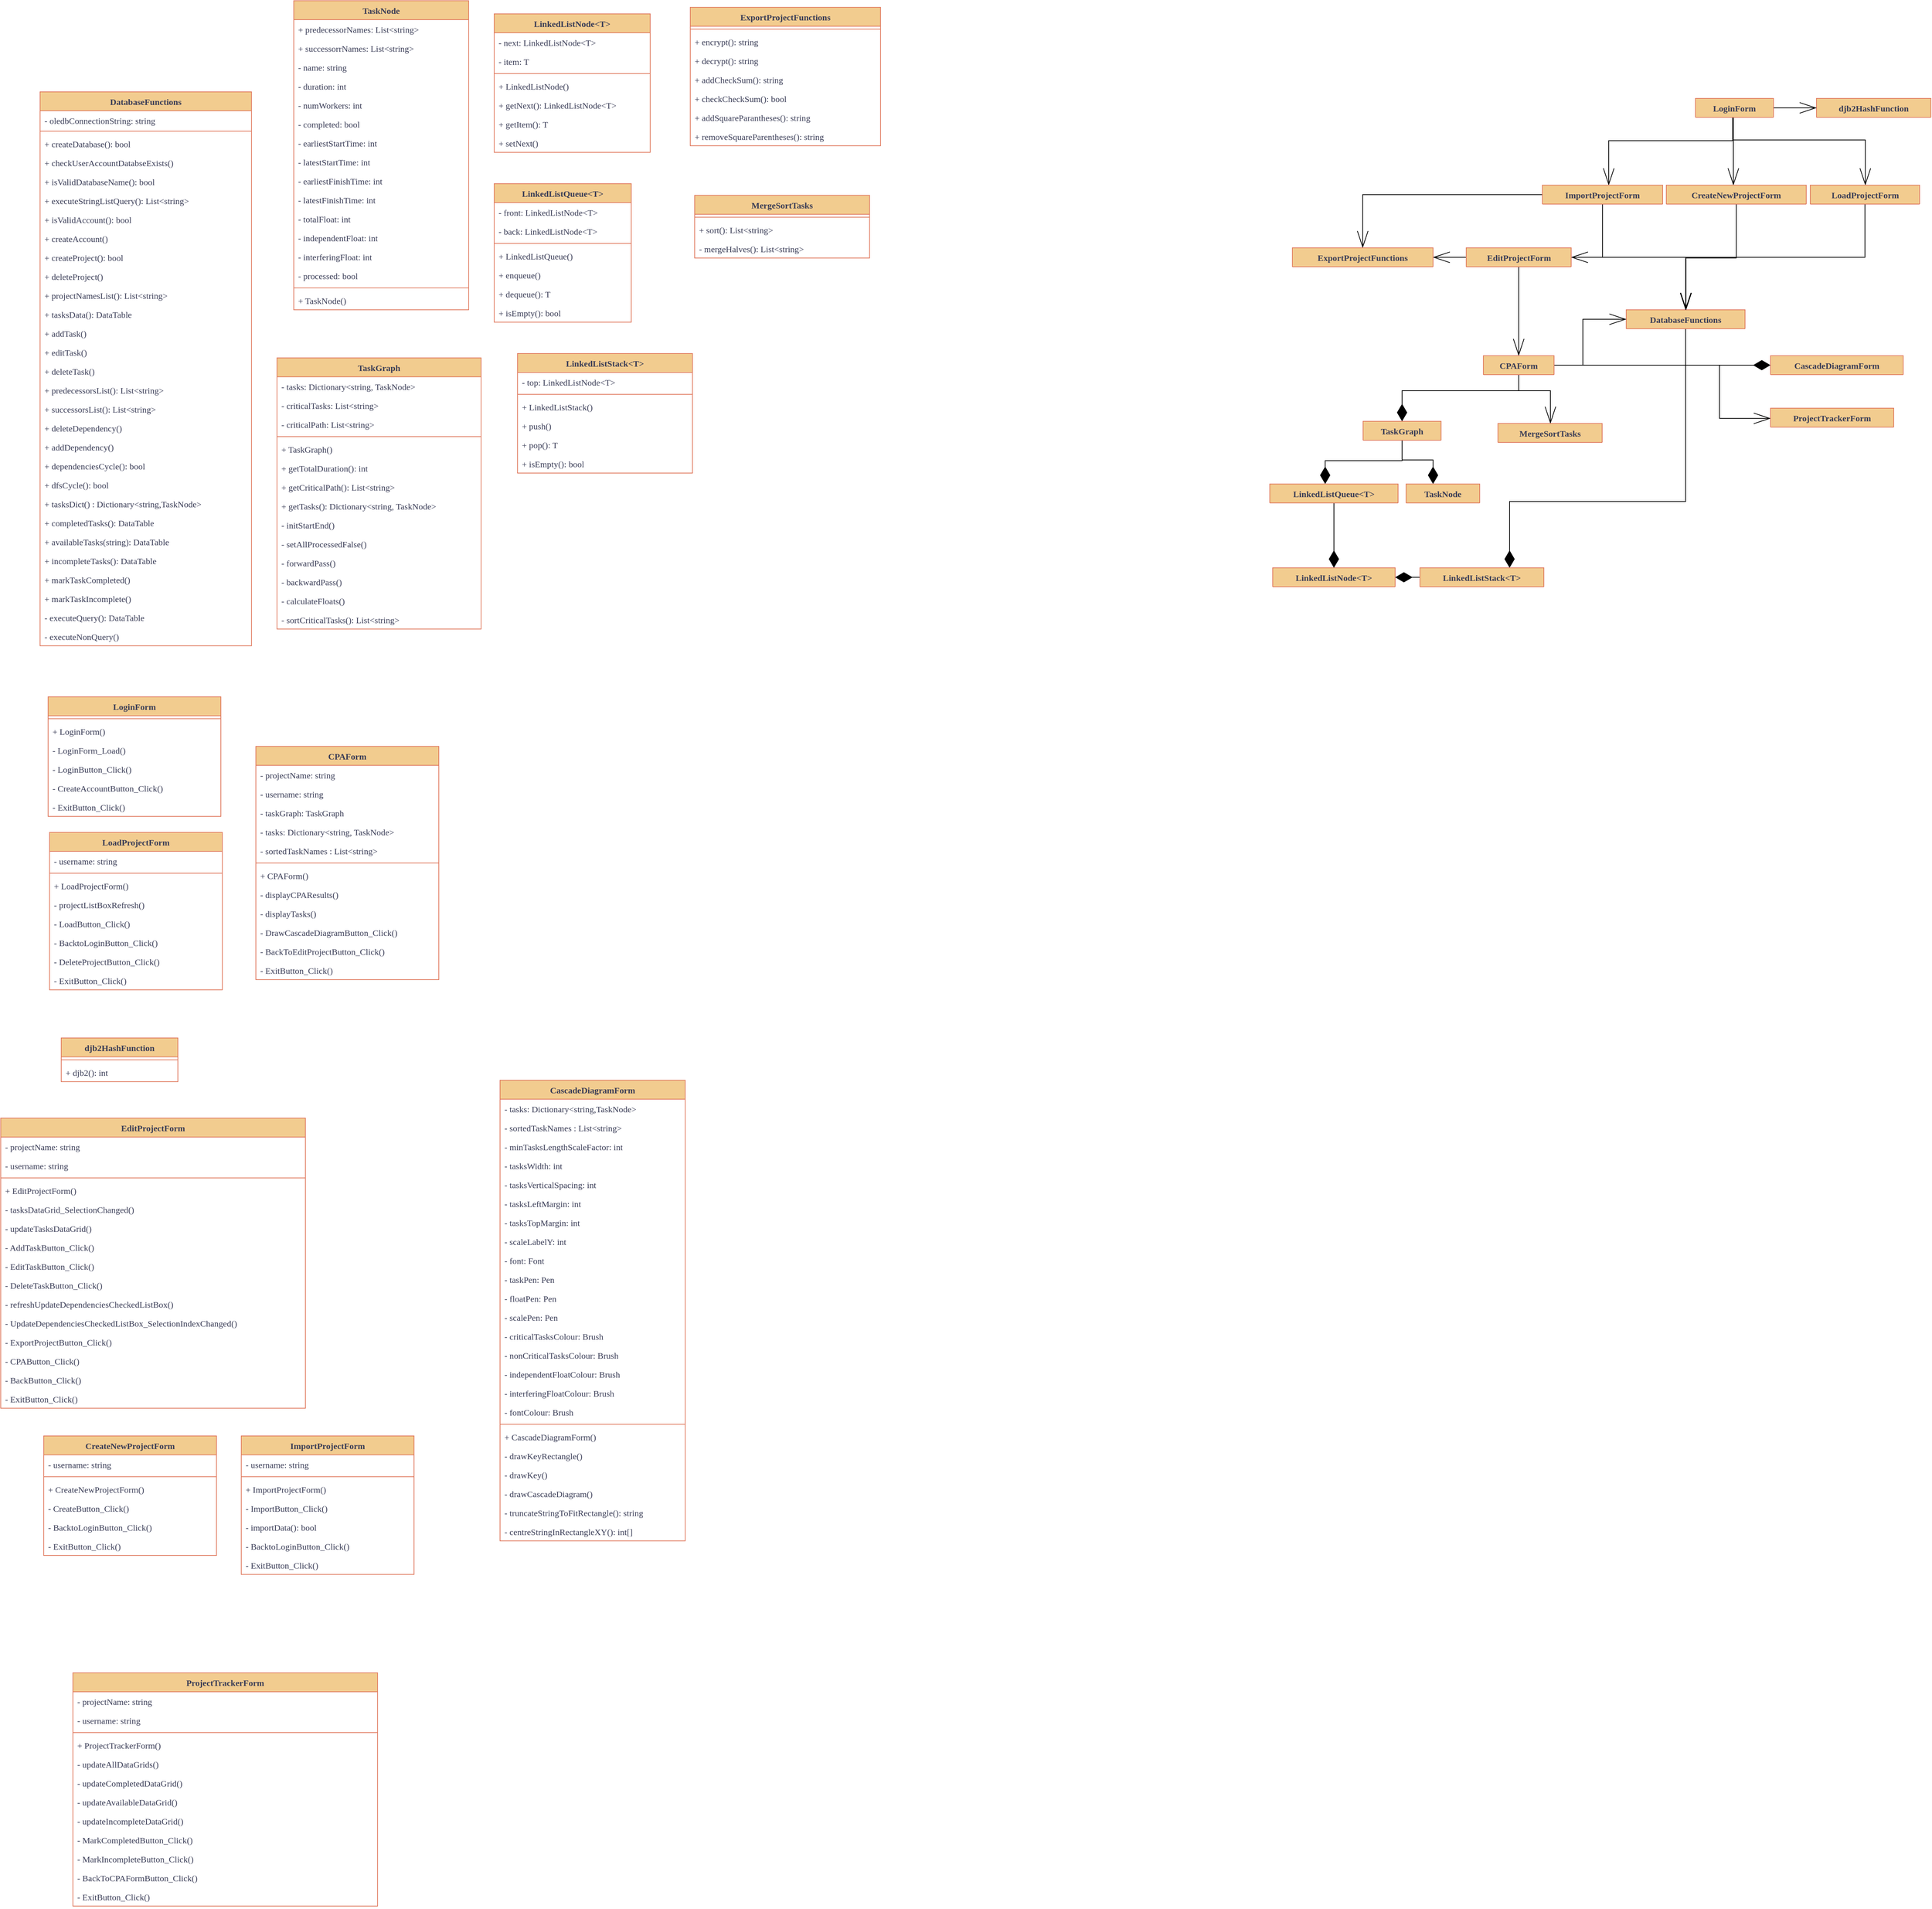 <mxfile version="22.1.5" type="github" pages="5">
  <diagram id="C5RBs43oDa-KdzZeNtuy" name="UMLClassDiagram">
    <mxGraphModel dx="1434" dy="758" grid="0" gridSize="10" guides="1" tooltips="1" connect="1" arrows="1" fold="1" page="1" pageScale="1" pageWidth="5000" pageHeight="5000" background="#ffffff" math="0" shadow="0">
      <root>
        <mxCell id="WIyWlLk6GJQsqaUBKTNV-0" />
        <mxCell id="WIyWlLk6GJQsqaUBKTNV-1" parent="WIyWlLk6GJQsqaUBKTNV-0" />
        <mxCell id="YSYK2PPCONX_veq47vCK-0" value="DatabaseFunctions" style="swimlane;fontStyle=1;align=center;verticalAlign=top;childLayout=stackLayout;horizontal=1;startSize=26;horizontalStack=0;resizeParent=1;resizeParentMax=0;resizeLast=0;collapsible=1;marginBottom=0;whiteSpace=wrap;html=1;fontFamily=Verdana;labelBackgroundColor=none;fillColor=#F2CC8F;strokeColor=#E07A5F;fontColor=#393C56;" parent="WIyWlLk6GJQsqaUBKTNV-1" vertex="1">
          <mxGeometry x="210" y="200" width="290" height="760" as="geometry" />
        </mxCell>
        <mxCell id="YSYK2PPCONX_veq47vCK-1" value="- oledbConnectionString: string" style="text;strokeColor=none;fillColor=none;align=left;verticalAlign=top;spacingLeft=4;spacingRight=4;overflow=hidden;rotatable=0;points=[[0,0.5],[1,0.5]];portConstraint=eastwest;whiteSpace=wrap;html=1;fontFamily=Verdana;labelBackgroundColor=none;fontColor=#393C56;" parent="YSYK2PPCONX_veq47vCK-0" vertex="1">
          <mxGeometry y="26" width="290" height="24" as="geometry" />
        </mxCell>
        <mxCell id="YSYK2PPCONX_veq47vCK-2" value="" style="line;strokeWidth=1;fillColor=none;align=left;verticalAlign=middle;spacingTop=-1;spacingLeft=3;spacingRight=3;rotatable=0;labelPosition=right;points=[];portConstraint=eastwest;strokeColor=#E07A5F;fontFamily=Verdana;labelBackgroundColor=none;fontColor=#393C56;" parent="YSYK2PPCONX_veq47vCK-0" vertex="1">
          <mxGeometry y="50" width="290" height="8" as="geometry" />
        </mxCell>
        <mxCell id="kOTYBEWQsQP9uNIm4N31-5" value="+ createDatabase(): bool" style="text;strokeColor=none;fillColor=none;align=left;verticalAlign=top;spacingLeft=4;spacingRight=4;overflow=hidden;rotatable=0;points=[[0,0.5],[1,0.5]];portConstraint=eastwest;whiteSpace=wrap;html=1;fontFamily=Verdana;labelBackgroundColor=none;fontColor=#393C56;" parent="YSYK2PPCONX_veq47vCK-0" vertex="1">
          <mxGeometry y="58" width="290" height="26" as="geometry" />
        </mxCell>
        <mxCell id="kOTYBEWQsQP9uNIm4N31-6" value="+ checkUserAccountDatabseExists()" style="text;strokeColor=none;fillColor=none;align=left;verticalAlign=top;spacingLeft=4;spacingRight=4;overflow=hidden;rotatable=0;points=[[0,0.5],[1,0.5]];portConstraint=eastwest;whiteSpace=wrap;html=1;fontFamily=Verdana;labelBackgroundColor=none;fontColor=#393C56;" parent="YSYK2PPCONX_veq47vCK-0" vertex="1">
          <mxGeometry y="84" width="290" height="26" as="geometry" />
        </mxCell>
        <mxCell id="kOTYBEWQsQP9uNIm4N31-7" value="+ isValidDatabaseName(): bool" style="text;strokeColor=none;fillColor=none;align=left;verticalAlign=top;spacingLeft=4;spacingRight=4;overflow=hidden;rotatable=0;points=[[0,0.5],[1,0.5]];portConstraint=eastwest;whiteSpace=wrap;html=1;fontFamily=Verdana;labelBackgroundColor=none;fontColor=#393C56;" parent="YSYK2PPCONX_veq47vCK-0" vertex="1">
          <mxGeometry y="110" width="290" height="26" as="geometry" />
        </mxCell>
        <mxCell id="kOTYBEWQsQP9uNIm4N31-10" value="+ executeStringListQuery(): List&amp;lt;string&amp;gt;" style="text;strokeColor=none;fillColor=none;align=left;verticalAlign=top;spacingLeft=4;spacingRight=4;overflow=hidden;rotatable=0;points=[[0,0.5],[1,0.5]];portConstraint=eastwest;whiteSpace=wrap;html=1;fontFamily=Verdana;labelBackgroundColor=none;fontColor=#393C56;" parent="YSYK2PPCONX_veq47vCK-0" vertex="1">
          <mxGeometry y="136" width="290" height="26" as="geometry" />
        </mxCell>
        <mxCell id="kOTYBEWQsQP9uNIm4N31-11" value="+ isValidAccount(): bool" style="text;strokeColor=none;fillColor=none;align=left;verticalAlign=top;spacingLeft=4;spacingRight=4;overflow=hidden;rotatable=0;points=[[0,0.5],[1,0.5]];portConstraint=eastwest;whiteSpace=wrap;html=1;fontFamily=Verdana;labelBackgroundColor=none;fontColor=#393C56;" parent="YSYK2PPCONX_veq47vCK-0" vertex="1">
          <mxGeometry y="162" width="290" height="26" as="geometry" />
        </mxCell>
        <mxCell id="kOTYBEWQsQP9uNIm4N31-12" value="+ createAccount()" style="text;strokeColor=none;fillColor=none;align=left;verticalAlign=top;spacingLeft=4;spacingRight=4;overflow=hidden;rotatable=0;points=[[0,0.5],[1,0.5]];portConstraint=eastwest;whiteSpace=wrap;html=1;fontFamily=Verdana;labelBackgroundColor=none;fontColor=#393C56;" parent="YSYK2PPCONX_veq47vCK-0" vertex="1">
          <mxGeometry y="188" width="290" height="26" as="geometry" />
        </mxCell>
        <mxCell id="kOTYBEWQsQP9uNIm4N31-13" value="+ createProject(): bool" style="text;strokeColor=none;fillColor=none;align=left;verticalAlign=top;spacingLeft=4;spacingRight=4;overflow=hidden;rotatable=0;points=[[0,0.5],[1,0.5]];portConstraint=eastwest;whiteSpace=wrap;html=1;fontFamily=Verdana;labelBackgroundColor=none;fontColor=#393C56;" parent="YSYK2PPCONX_veq47vCK-0" vertex="1">
          <mxGeometry y="214" width="290" height="26" as="geometry" />
        </mxCell>
        <mxCell id="kOTYBEWQsQP9uNIm4N31-14" value="+ deleteProject()" style="text;strokeColor=none;fillColor=none;align=left;verticalAlign=top;spacingLeft=4;spacingRight=4;overflow=hidden;rotatable=0;points=[[0,0.5],[1,0.5]];portConstraint=eastwest;whiteSpace=wrap;html=1;fontFamily=Verdana;labelBackgroundColor=none;fontColor=#393C56;" parent="YSYK2PPCONX_veq47vCK-0" vertex="1">
          <mxGeometry y="240" width="290" height="26" as="geometry" />
        </mxCell>
        <mxCell id="kOTYBEWQsQP9uNIm4N31-15" value="+ projectNamesList(): List&amp;lt;string&amp;gt;" style="text;strokeColor=none;fillColor=none;align=left;verticalAlign=top;spacingLeft=4;spacingRight=4;overflow=hidden;rotatable=0;points=[[0,0.5],[1,0.5]];portConstraint=eastwest;whiteSpace=wrap;html=1;fontFamily=Verdana;labelBackgroundColor=none;fontColor=#393C56;" parent="YSYK2PPCONX_veq47vCK-0" vertex="1">
          <mxGeometry y="266" width="290" height="26" as="geometry" />
        </mxCell>
        <mxCell id="kOTYBEWQsQP9uNIm4N31-16" value="+ tasksData(): DataTable" style="text;strokeColor=none;fillColor=none;align=left;verticalAlign=top;spacingLeft=4;spacingRight=4;overflow=hidden;rotatable=0;points=[[0,0.5],[1,0.5]];portConstraint=eastwest;whiteSpace=wrap;html=1;fontFamily=Verdana;labelBackgroundColor=none;fontColor=#393C56;" parent="YSYK2PPCONX_veq47vCK-0" vertex="1">
          <mxGeometry y="292" width="290" height="26" as="geometry" />
        </mxCell>
        <mxCell id="kOTYBEWQsQP9uNIm4N31-17" value="+ addTask()" style="text;strokeColor=none;fillColor=none;align=left;verticalAlign=top;spacingLeft=4;spacingRight=4;overflow=hidden;rotatable=0;points=[[0,0.5],[1,0.5]];portConstraint=eastwest;whiteSpace=wrap;html=1;fontFamily=Verdana;labelBackgroundColor=none;fontColor=#393C56;" parent="YSYK2PPCONX_veq47vCK-0" vertex="1">
          <mxGeometry y="318" width="290" height="26" as="geometry" />
        </mxCell>
        <mxCell id="kOTYBEWQsQP9uNIm4N31-18" value="+ editTask()" style="text;strokeColor=none;fillColor=none;align=left;verticalAlign=top;spacingLeft=4;spacingRight=4;overflow=hidden;rotatable=0;points=[[0,0.5],[1,0.5]];portConstraint=eastwest;whiteSpace=wrap;html=1;fontFamily=Verdana;labelBackgroundColor=none;fontColor=#393C56;" parent="YSYK2PPCONX_veq47vCK-0" vertex="1">
          <mxGeometry y="344" width="290" height="26" as="geometry" />
        </mxCell>
        <mxCell id="kOTYBEWQsQP9uNIm4N31-19" value="+ deleteTask()" style="text;strokeColor=none;fillColor=none;align=left;verticalAlign=top;spacingLeft=4;spacingRight=4;overflow=hidden;rotatable=0;points=[[0,0.5],[1,0.5]];portConstraint=eastwest;whiteSpace=wrap;html=1;fontFamily=Verdana;labelBackgroundColor=none;fontColor=#393C56;" parent="YSYK2PPCONX_veq47vCK-0" vertex="1">
          <mxGeometry y="370" width="290" height="26" as="geometry" />
        </mxCell>
        <mxCell id="kOTYBEWQsQP9uNIm4N31-20" value="+ predecessorsList(): List&amp;lt;string&amp;gt;" style="text;strokeColor=none;fillColor=none;align=left;verticalAlign=top;spacingLeft=4;spacingRight=4;overflow=hidden;rotatable=0;points=[[0,0.5],[1,0.5]];portConstraint=eastwest;whiteSpace=wrap;html=1;fontFamily=Verdana;labelBackgroundColor=none;fontColor=#393C56;" parent="YSYK2PPCONX_veq47vCK-0" vertex="1">
          <mxGeometry y="396" width="290" height="26" as="geometry" />
        </mxCell>
        <mxCell id="YVCR-VSQV84rtF3k8rli-15" value="+ successorsList(): List&amp;lt;string&amp;gt;" style="text;strokeColor=none;fillColor=none;align=left;verticalAlign=top;spacingLeft=4;spacingRight=4;overflow=hidden;rotatable=0;points=[[0,0.5],[1,0.5]];portConstraint=eastwest;whiteSpace=wrap;html=1;fontFamily=Verdana;labelBackgroundColor=none;fontColor=#393C56;" parent="YSYK2PPCONX_veq47vCK-0" vertex="1">
          <mxGeometry y="422" width="290" height="26" as="geometry" />
        </mxCell>
        <mxCell id="YVCR-VSQV84rtF3k8rli-0" value="+ deleteDependency()" style="text;strokeColor=none;fillColor=none;align=left;verticalAlign=top;spacingLeft=4;spacingRight=4;overflow=hidden;rotatable=0;points=[[0,0.5],[1,0.5]];portConstraint=eastwest;whiteSpace=wrap;html=1;fontFamily=Verdana;labelBackgroundColor=none;fontColor=#393C56;" parent="YSYK2PPCONX_veq47vCK-0" vertex="1">
          <mxGeometry y="448" width="290" height="26" as="geometry" />
        </mxCell>
        <mxCell id="YVCR-VSQV84rtF3k8rli-1" value="+ addDependency()" style="text;strokeColor=none;fillColor=none;align=left;verticalAlign=top;spacingLeft=4;spacingRight=4;overflow=hidden;rotatable=0;points=[[0,0.5],[1,0.5]];portConstraint=eastwest;whiteSpace=wrap;html=1;fontFamily=Verdana;labelBackgroundColor=none;fontColor=#393C56;" parent="YSYK2PPCONX_veq47vCK-0" vertex="1">
          <mxGeometry y="474" width="290" height="26" as="geometry" />
        </mxCell>
        <mxCell id="YVCR-VSQV84rtF3k8rli-2" value="+ dependenciesCycle(): bool" style="text;strokeColor=none;fillColor=none;align=left;verticalAlign=top;spacingLeft=4;spacingRight=4;overflow=hidden;rotatable=0;points=[[0,0.5],[1,0.5]];portConstraint=eastwest;whiteSpace=wrap;html=1;fontFamily=Verdana;labelBackgroundColor=none;fontColor=#393C56;" parent="YSYK2PPCONX_veq47vCK-0" vertex="1">
          <mxGeometry y="500" width="290" height="26" as="geometry" />
        </mxCell>
        <mxCell id="YVCR-VSQV84rtF3k8rli-3" value="+ dfsCycle(): bool" style="text;strokeColor=none;fillColor=none;align=left;verticalAlign=top;spacingLeft=4;spacingRight=4;overflow=hidden;rotatable=0;points=[[0,0.5],[1,0.5]];portConstraint=eastwest;whiteSpace=wrap;html=1;fontFamily=Verdana;labelBackgroundColor=none;fontColor=#393C56;" parent="YSYK2PPCONX_veq47vCK-0" vertex="1">
          <mxGeometry y="526" width="290" height="26" as="geometry" />
        </mxCell>
        <mxCell id="JfmV6r5BJFt1BFcukV40-2" value="+ tasksDict() : Dictionary&amp;lt;string,TaskNode&amp;gt;" style="text;strokeColor=none;fillColor=none;align=left;verticalAlign=top;spacingLeft=4;spacingRight=4;overflow=hidden;rotatable=0;points=[[0,0.5],[1,0.5]];portConstraint=eastwest;whiteSpace=wrap;html=1;fontFamily=Verdana;labelBackgroundColor=none;fontColor=#393C56;" parent="YSYK2PPCONX_veq47vCK-0" vertex="1">
          <mxGeometry y="552" width="290" height="26" as="geometry" />
        </mxCell>
        <mxCell id="JfmV6r5BJFt1BFcukV40-1" value="+ completedTasks(): DataTable" style="text;strokeColor=none;fillColor=none;align=left;verticalAlign=top;spacingLeft=4;spacingRight=4;overflow=hidden;rotatable=0;points=[[0,0.5],[1,0.5]];portConstraint=eastwest;whiteSpace=wrap;html=1;fontFamily=Verdana;labelBackgroundColor=none;fontColor=#393C56;" parent="YSYK2PPCONX_veq47vCK-0" vertex="1">
          <mxGeometry y="578" width="290" height="26" as="geometry" />
        </mxCell>
        <mxCell id="JfmV6r5BJFt1BFcukV40-0" value="+ availableTasks(string): DataTable" style="text;strokeColor=none;fillColor=none;align=left;verticalAlign=top;spacingLeft=4;spacingRight=4;overflow=hidden;rotatable=0;points=[[0,0.5],[1,0.5]];portConstraint=eastwest;whiteSpace=wrap;html=1;fontFamily=Verdana;labelBackgroundColor=none;fontColor=#393C56;" parent="YSYK2PPCONX_veq47vCK-0" vertex="1">
          <mxGeometry y="604" width="290" height="26" as="geometry" />
        </mxCell>
        <mxCell id="JfmV6r5BJFt1BFcukV40-3" value="+ incompleteTasks(): DataTable" style="text;strokeColor=none;fillColor=none;align=left;verticalAlign=top;spacingLeft=4;spacingRight=4;overflow=hidden;rotatable=0;points=[[0,0.5],[1,0.5]];portConstraint=eastwest;whiteSpace=wrap;html=1;fontFamily=Verdana;labelBackgroundColor=none;fontColor=#393C56;" parent="YSYK2PPCONX_veq47vCK-0" vertex="1">
          <mxGeometry y="630" width="290" height="26" as="geometry" />
        </mxCell>
        <mxCell id="JfmV6r5BJFt1BFcukV40-5" value="+ markTaskCompleted()" style="text;strokeColor=none;fillColor=none;align=left;verticalAlign=top;spacingLeft=4;spacingRight=4;overflow=hidden;rotatable=0;points=[[0,0.5],[1,0.5]];portConstraint=eastwest;whiteSpace=wrap;html=1;fontFamily=Verdana;labelBackgroundColor=none;fontColor=#393C56;" parent="YSYK2PPCONX_veq47vCK-0" vertex="1">
          <mxGeometry y="656" width="290" height="26" as="geometry" />
        </mxCell>
        <mxCell id="JfmV6r5BJFt1BFcukV40-4" value="+ markTaskIncomplete()" style="text;strokeColor=none;fillColor=none;align=left;verticalAlign=top;spacingLeft=4;spacingRight=4;overflow=hidden;rotatable=0;points=[[0,0.5],[1,0.5]];portConstraint=eastwest;whiteSpace=wrap;html=1;fontFamily=Verdana;labelBackgroundColor=none;fontColor=#393C56;" parent="YSYK2PPCONX_veq47vCK-0" vertex="1">
          <mxGeometry y="682" width="290" height="26" as="geometry" />
        </mxCell>
        <mxCell id="kOTYBEWQsQP9uNIm4N31-9" value="- executeQuery(): DataTable" style="text;strokeColor=none;fillColor=none;align=left;verticalAlign=top;spacingLeft=4;spacingRight=4;overflow=hidden;rotatable=0;points=[[0,0.5],[1,0.5]];portConstraint=eastwest;whiteSpace=wrap;html=1;fontFamily=Verdana;labelBackgroundColor=none;fontColor=#393C56;" parent="YSYK2PPCONX_veq47vCK-0" vertex="1">
          <mxGeometry y="708" width="290" height="26" as="geometry" />
        </mxCell>
        <mxCell id="kOTYBEWQsQP9uNIm4N31-8" value="- executeNonQuery()" style="text;strokeColor=none;fillColor=none;align=left;verticalAlign=top;spacingLeft=4;spacingRight=4;overflow=hidden;rotatable=0;points=[[0,0.5],[1,0.5]];portConstraint=eastwest;whiteSpace=wrap;html=1;fontFamily=Verdana;labelBackgroundColor=none;fontColor=#393C56;" parent="YSYK2PPCONX_veq47vCK-0" vertex="1">
          <mxGeometry y="734" width="290" height="26" as="geometry" />
        </mxCell>
        <mxCell id="YVCR-VSQV84rtF3k8rli-17" value="djb2HashFunction" style="swimlane;fontStyle=1;align=center;verticalAlign=top;childLayout=stackLayout;horizontal=1;startSize=26;horizontalStack=0;resizeParent=1;resizeParentMax=0;resizeLast=0;collapsible=1;marginBottom=0;whiteSpace=wrap;html=1;fontFamily=Verdana;labelBackgroundColor=none;fillColor=#F2CC8F;strokeColor=#E07A5F;fontColor=#393C56;" parent="WIyWlLk6GJQsqaUBKTNV-1" vertex="1">
          <mxGeometry x="239" y="1498" width="160" height="60" as="geometry" />
        </mxCell>
        <mxCell id="YVCR-VSQV84rtF3k8rli-19" value="" style="line;strokeWidth=1;fillColor=none;align=left;verticalAlign=middle;spacingTop=-1;spacingLeft=3;spacingRight=3;rotatable=0;labelPosition=right;points=[];portConstraint=eastwest;strokeColor=#E07A5F;fontFamily=Verdana;labelBackgroundColor=none;fontColor=#393C56;" parent="YVCR-VSQV84rtF3k8rli-17" vertex="1">
          <mxGeometry y="26" width="160" height="8" as="geometry" />
        </mxCell>
        <mxCell id="YVCR-VSQV84rtF3k8rli-20" value="+ djb2(): int" style="text;strokeColor=none;fillColor=none;align=left;verticalAlign=top;spacingLeft=4;spacingRight=4;overflow=hidden;rotatable=0;points=[[0,0.5],[1,0.5]];portConstraint=eastwest;whiteSpace=wrap;html=1;fontFamily=Verdana;labelBackgroundColor=none;fontColor=#393C56;" parent="YVCR-VSQV84rtF3k8rli-17" vertex="1">
          <mxGeometry y="34" width="160" height="26" as="geometry" />
        </mxCell>
        <mxCell id="YVCR-VSQV84rtF3k8rli-21" value="TaskGraph" style="swimlane;fontStyle=1;align=center;verticalAlign=top;childLayout=stackLayout;horizontal=1;startSize=26;horizontalStack=0;resizeParent=1;resizeParentMax=0;resizeLast=0;collapsible=1;marginBottom=0;whiteSpace=wrap;html=1;strokeColor=#E07A5F;fontColor=#393C56;fillColor=#F2CC8F;fontFamily=Verdana;labelBackgroundColor=none;" parent="WIyWlLk6GJQsqaUBKTNV-1" vertex="1">
          <mxGeometry x="535" y="565" width="280" height="372" as="geometry" />
        </mxCell>
        <mxCell id="YVCR-VSQV84rtF3k8rli-22" value="- tasks: Dictionary&amp;lt;string, TaskNode&amp;gt;&amp;nbsp;" style="text;strokeColor=none;fillColor=none;align=left;verticalAlign=top;spacingLeft=4;spacingRight=4;overflow=hidden;rotatable=0;points=[[0,0.5],[1,0.5]];portConstraint=eastwest;whiteSpace=wrap;html=1;fontColor=#393C56;fontFamily=Verdana;labelBackgroundColor=none;" parent="YVCR-VSQV84rtF3k8rli-21" vertex="1">
          <mxGeometry y="26" width="280" height="26" as="geometry" />
        </mxCell>
        <mxCell id="YVCR-VSQV84rtF3k8rli-26" value="- criticalTasks: List&amp;lt;string&amp;gt;" style="text;strokeColor=none;fillColor=none;align=left;verticalAlign=top;spacingLeft=4;spacingRight=4;overflow=hidden;rotatable=0;points=[[0,0.5],[1,0.5]];portConstraint=eastwest;whiteSpace=wrap;html=1;fontColor=#393C56;fontFamily=Verdana;labelBackgroundColor=none;" parent="YVCR-VSQV84rtF3k8rli-21" vertex="1">
          <mxGeometry y="52" width="280" height="26" as="geometry" />
        </mxCell>
        <mxCell id="YVCR-VSQV84rtF3k8rli-25" value="- criticalPath: List&amp;lt;string&amp;gt;" style="text;strokeColor=none;fillColor=none;align=left;verticalAlign=top;spacingLeft=4;spacingRight=4;overflow=hidden;rotatable=0;points=[[0,0.5],[1,0.5]];portConstraint=eastwest;whiteSpace=wrap;html=1;fontColor=#393C56;fontFamily=Verdana;labelBackgroundColor=none;" parent="YVCR-VSQV84rtF3k8rli-21" vertex="1">
          <mxGeometry y="78" width="280" height="26" as="geometry" />
        </mxCell>
        <mxCell id="YVCR-VSQV84rtF3k8rli-23" value="" style="line;strokeWidth=1;fillColor=none;align=left;verticalAlign=middle;spacingTop=-1;spacingLeft=3;spacingRight=3;rotatable=0;labelPosition=right;points=[];portConstraint=eastwest;strokeColor=#E07A5F;fontColor=#393C56;fontFamily=Verdana;labelBackgroundColor=none;" parent="YVCR-VSQV84rtF3k8rli-21" vertex="1">
          <mxGeometry y="104" width="280" height="8" as="geometry" />
        </mxCell>
        <mxCell id="YVCR-VSQV84rtF3k8rli-24" value="+ TaskGraph()" style="text;strokeColor=none;fillColor=none;align=left;verticalAlign=top;spacingLeft=4;spacingRight=4;overflow=hidden;rotatable=0;points=[[0,0.5],[1,0.5]];portConstraint=eastwest;whiteSpace=wrap;html=1;fontColor=#393C56;fontFamily=Verdana;labelBackgroundColor=none;" parent="YVCR-VSQV84rtF3k8rli-21" vertex="1">
          <mxGeometry y="112" width="280" height="26" as="geometry" />
        </mxCell>
        <mxCell id="YVCR-VSQV84rtF3k8rli-32" value="+ getTotalDuration(): int" style="text;strokeColor=none;fillColor=none;align=left;verticalAlign=top;spacingLeft=4;spacingRight=4;overflow=hidden;rotatable=0;points=[[0,0.5],[1,0.5]];portConstraint=eastwest;whiteSpace=wrap;html=1;fontColor=#393C56;fontFamily=Verdana;labelBackgroundColor=none;" parent="YVCR-VSQV84rtF3k8rli-21" vertex="1">
          <mxGeometry y="138" width="280" height="26" as="geometry" />
        </mxCell>
        <mxCell id="YVCR-VSQV84rtF3k8rli-33" value="+ getCriticalPath(): List&amp;lt;string&amp;gt;" style="text;strokeColor=none;fillColor=none;align=left;verticalAlign=top;spacingLeft=4;spacingRight=4;overflow=hidden;rotatable=0;points=[[0,0.5],[1,0.5]];portConstraint=eastwest;whiteSpace=wrap;html=1;fontColor=#393C56;fontFamily=Verdana;labelBackgroundColor=none;" parent="YVCR-VSQV84rtF3k8rli-21" vertex="1">
          <mxGeometry y="164" width="280" height="26" as="geometry" />
        </mxCell>
        <mxCell id="YVCR-VSQV84rtF3k8rli-34" value="+ getTasks(): Dictionary&amp;lt;string, TaskNode&amp;gt;" style="text;strokeColor=none;fillColor=none;align=left;verticalAlign=top;spacingLeft=4;spacingRight=4;overflow=hidden;rotatable=0;points=[[0,0.5],[1,0.5]];portConstraint=eastwest;whiteSpace=wrap;html=1;fontColor=#393C56;fontFamily=Verdana;labelBackgroundColor=none;" parent="YVCR-VSQV84rtF3k8rli-21" vertex="1">
          <mxGeometry y="190" width="280" height="26" as="geometry" />
        </mxCell>
        <mxCell id="YVCR-VSQV84rtF3k8rli-27" value="- initStartEnd()" style="text;strokeColor=none;fillColor=none;align=left;verticalAlign=top;spacingLeft=4;spacingRight=4;overflow=hidden;rotatable=0;points=[[0,0.5],[1,0.5]];portConstraint=eastwest;whiteSpace=wrap;html=1;fontColor=#393C56;fontFamily=Verdana;labelBackgroundColor=none;" parent="YVCR-VSQV84rtF3k8rli-21" vertex="1">
          <mxGeometry y="216" width="280" height="26" as="geometry" />
        </mxCell>
        <mxCell id="YVCR-VSQV84rtF3k8rli-28" value="- setAllProcessedFalse()" style="text;strokeColor=none;fillColor=none;align=left;verticalAlign=top;spacingLeft=4;spacingRight=4;overflow=hidden;rotatable=0;points=[[0,0.5],[1,0.5]];portConstraint=eastwest;whiteSpace=wrap;html=1;fontColor=#393C56;fontFamily=Verdana;labelBackgroundColor=none;" parent="YVCR-VSQV84rtF3k8rli-21" vertex="1">
          <mxGeometry y="242" width="280" height="26" as="geometry" />
        </mxCell>
        <mxCell id="YVCR-VSQV84rtF3k8rli-29" value="- forwardPass()" style="text;strokeColor=none;fillColor=none;align=left;verticalAlign=top;spacingLeft=4;spacingRight=4;overflow=hidden;rotatable=0;points=[[0,0.5],[1,0.5]];portConstraint=eastwest;whiteSpace=wrap;html=1;fontColor=#393C56;fontFamily=Verdana;labelBackgroundColor=none;" parent="YVCR-VSQV84rtF3k8rli-21" vertex="1">
          <mxGeometry y="268" width="280" height="26" as="geometry" />
        </mxCell>
        <mxCell id="YVCR-VSQV84rtF3k8rli-30" value="- backwardPass()" style="text;strokeColor=none;fillColor=none;align=left;verticalAlign=top;spacingLeft=4;spacingRight=4;overflow=hidden;rotatable=0;points=[[0,0.5],[1,0.5]];portConstraint=eastwest;whiteSpace=wrap;html=1;fontColor=#393C56;fontFamily=Verdana;labelBackgroundColor=none;" parent="YVCR-VSQV84rtF3k8rli-21" vertex="1">
          <mxGeometry y="294" width="280" height="26" as="geometry" />
        </mxCell>
        <mxCell id="YVCR-VSQV84rtF3k8rli-31" value="- calculateFloats()" style="text;strokeColor=none;fillColor=none;align=left;verticalAlign=top;spacingLeft=4;spacingRight=4;overflow=hidden;rotatable=0;points=[[0,0.5],[1,0.5]];portConstraint=eastwest;whiteSpace=wrap;html=1;fontColor=#393C56;fontFamily=Verdana;labelBackgroundColor=none;" parent="YVCR-VSQV84rtF3k8rli-21" vertex="1">
          <mxGeometry y="320" width="280" height="26" as="geometry" />
        </mxCell>
        <mxCell id="JfmV6r5BJFt1BFcukV40-17" value="- sortCriticalTasks(): List&amp;lt;string&amp;gt;" style="text;strokeColor=none;fillColor=none;align=left;verticalAlign=top;spacingLeft=4;spacingRight=4;overflow=hidden;rotatable=0;points=[[0,0.5],[1,0.5]];portConstraint=eastwest;whiteSpace=wrap;html=1;fontColor=#393C56;fontFamily=Verdana;labelBackgroundColor=none;" parent="YVCR-VSQV84rtF3k8rli-21" vertex="1">
          <mxGeometry y="346" width="280" height="26" as="geometry" />
        </mxCell>
        <mxCell id="YVCR-VSQV84rtF3k8rli-36" value="TaskNode" style="swimlane;fontStyle=1;align=center;verticalAlign=top;childLayout=stackLayout;horizontal=1;startSize=26;horizontalStack=0;resizeParent=1;resizeParentMax=0;resizeLast=0;collapsible=1;marginBottom=0;whiteSpace=wrap;html=1;strokeColor=#E07A5F;fontColor=#393C56;fillColor=#F2CC8F;fontFamily=Verdana;labelBackgroundColor=none;" parent="WIyWlLk6GJQsqaUBKTNV-1" vertex="1">
          <mxGeometry x="558" y="75" width="240" height="424" as="geometry" />
        </mxCell>
        <mxCell id="YVCR-VSQV84rtF3k8rli-50" value="+ predecessorNames: List&amp;lt;string&amp;gt;" style="text;strokeColor=none;fillColor=none;align=left;verticalAlign=top;spacingLeft=4;spacingRight=4;overflow=hidden;rotatable=0;points=[[0,0.5],[1,0.5]];portConstraint=eastwest;whiteSpace=wrap;html=1;fontColor=#393C56;fontFamily=Verdana;labelBackgroundColor=none;" parent="YVCR-VSQV84rtF3k8rli-36" vertex="1">
          <mxGeometry y="26" width="240" height="26" as="geometry" />
        </mxCell>
        <mxCell id="YVCR-VSQV84rtF3k8rli-49" value="+ successorrNames: List&amp;lt;string&amp;gt;" style="text;strokeColor=none;fillColor=none;align=left;verticalAlign=top;spacingLeft=4;spacingRight=4;overflow=hidden;rotatable=0;points=[[0,0.5],[1,0.5]];portConstraint=eastwest;whiteSpace=wrap;html=1;fontColor=#393C56;fontFamily=Verdana;labelBackgroundColor=none;" parent="YVCR-VSQV84rtF3k8rli-36" vertex="1">
          <mxGeometry y="52" width="240" height="26" as="geometry" />
        </mxCell>
        <mxCell id="YVCR-VSQV84rtF3k8rli-37" value="- name: string" style="text;strokeColor=none;fillColor=none;align=left;verticalAlign=top;spacingLeft=4;spacingRight=4;overflow=hidden;rotatable=0;points=[[0,0.5],[1,0.5]];portConstraint=eastwest;whiteSpace=wrap;html=1;fontColor=#393C56;fontFamily=Verdana;labelBackgroundColor=none;" parent="YVCR-VSQV84rtF3k8rli-36" vertex="1">
          <mxGeometry y="78" width="240" height="26" as="geometry" />
        </mxCell>
        <mxCell id="YVCR-VSQV84rtF3k8rli-52" value="- duration: int" style="text;strokeColor=none;fillColor=none;align=left;verticalAlign=top;spacingLeft=4;spacingRight=4;overflow=hidden;rotatable=0;points=[[0,0.5],[1,0.5]];portConstraint=eastwest;whiteSpace=wrap;html=1;fontColor=#393C56;fontFamily=Verdana;labelBackgroundColor=none;" parent="YVCR-VSQV84rtF3k8rli-36" vertex="1">
          <mxGeometry y="104" width="240" height="26" as="geometry" />
        </mxCell>
        <mxCell id="YVCR-VSQV84rtF3k8rli-51" value="- numWorkers: int" style="text;strokeColor=none;fillColor=none;align=left;verticalAlign=top;spacingLeft=4;spacingRight=4;overflow=hidden;rotatable=0;points=[[0,0.5],[1,0.5]];portConstraint=eastwest;whiteSpace=wrap;html=1;fontColor=#393C56;fontFamily=Verdana;labelBackgroundColor=none;" parent="YVCR-VSQV84rtF3k8rli-36" vertex="1">
          <mxGeometry y="130" width="240" height="26" as="geometry" />
        </mxCell>
        <mxCell id="JfmV6r5BJFt1BFcukV40-18" value="- completed: bool" style="text;strokeColor=none;fillColor=none;align=left;verticalAlign=top;spacingLeft=4;spacingRight=4;overflow=hidden;rotatable=0;points=[[0,0.5],[1,0.5]];portConstraint=eastwest;whiteSpace=wrap;html=1;fontColor=#393C56;fontFamily=Verdana;labelBackgroundColor=none;" parent="YVCR-VSQV84rtF3k8rli-36" vertex="1">
          <mxGeometry y="156" width="240" height="26" as="geometry" />
        </mxCell>
        <mxCell id="YVCR-VSQV84rtF3k8rli-48" value="- earliestStartTime: int" style="text;strokeColor=none;fillColor=none;align=left;verticalAlign=top;spacingLeft=4;spacingRight=4;overflow=hidden;rotatable=0;points=[[0,0.5],[1,0.5]];portConstraint=eastwest;whiteSpace=wrap;html=1;fontColor=#393C56;fontFamily=Verdana;labelBackgroundColor=none;" parent="YVCR-VSQV84rtF3k8rli-36" vertex="1">
          <mxGeometry y="182" width="240" height="26" as="geometry" />
        </mxCell>
        <mxCell id="YVCR-VSQV84rtF3k8rli-47" value="- latestStartTime: int" style="text;strokeColor=none;fillColor=none;align=left;verticalAlign=top;spacingLeft=4;spacingRight=4;overflow=hidden;rotatable=0;points=[[0,0.5],[1,0.5]];portConstraint=eastwest;whiteSpace=wrap;html=1;fontColor=#393C56;fontFamily=Verdana;labelBackgroundColor=none;" parent="YVCR-VSQV84rtF3k8rli-36" vertex="1">
          <mxGeometry y="208" width="240" height="26" as="geometry" />
        </mxCell>
        <mxCell id="YVCR-VSQV84rtF3k8rli-46" value="- earliestFinishTime: int" style="text;strokeColor=none;fillColor=none;align=left;verticalAlign=top;spacingLeft=4;spacingRight=4;overflow=hidden;rotatable=0;points=[[0,0.5],[1,0.5]];portConstraint=eastwest;whiteSpace=wrap;html=1;fontColor=#393C56;fontFamily=Verdana;labelBackgroundColor=none;" parent="YVCR-VSQV84rtF3k8rli-36" vertex="1">
          <mxGeometry y="234" width="240" height="26" as="geometry" />
        </mxCell>
        <mxCell id="YVCR-VSQV84rtF3k8rli-45" value="- latestFinishTime: int" style="text;strokeColor=none;fillColor=none;align=left;verticalAlign=top;spacingLeft=4;spacingRight=4;overflow=hidden;rotatable=0;points=[[0,0.5],[1,0.5]];portConstraint=eastwest;whiteSpace=wrap;html=1;fontColor=#393C56;fontFamily=Verdana;labelBackgroundColor=none;" parent="YVCR-VSQV84rtF3k8rli-36" vertex="1">
          <mxGeometry y="260" width="240" height="26" as="geometry" />
        </mxCell>
        <mxCell id="YVCR-VSQV84rtF3k8rli-44" value="- totalFloat: int" style="text;strokeColor=none;fillColor=none;align=left;verticalAlign=top;spacingLeft=4;spacingRight=4;overflow=hidden;rotatable=0;points=[[0,0.5],[1,0.5]];portConstraint=eastwest;whiteSpace=wrap;html=1;fontColor=#393C56;fontFamily=Verdana;labelBackgroundColor=none;" parent="YVCR-VSQV84rtF3k8rli-36" vertex="1">
          <mxGeometry y="286" width="240" height="26" as="geometry" />
        </mxCell>
        <mxCell id="YVCR-VSQV84rtF3k8rli-43" value="- independentFloat: int" style="text;strokeColor=none;fillColor=none;align=left;verticalAlign=top;spacingLeft=4;spacingRight=4;overflow=hidden;rotatable=0;points=[[0,0.5],[1,0.5]];portConstraint=eastwest;whiteSpace=wrap;html=1;fontColor=#393C56;fontFamily=Verdana;labelBackgroundColor=none;" parent="YVCR-VSQV84rtF3k8rli-36" vertex="1">
          <mxGeometry y="312" width="240" height="26" as="geometry" />
        </mxCell>
        <mxCell id="YVCR-VSQV84rtF3k8rli-42" value="- interferingFloat: int" style="text;strokeColor=none;fillColor=none;align=left;verticalAlign=top;spacingLeft=4;spacingRight=4;overflow=hidden;rotatable=0;points=[[0,0.5],[1,0.5]];portConstraint=eastwest;whiteSpace=wrap;html=1;fontColor=#393C56;fontFamily=Verdana;labelBackgroundColor=none;" parent="YVCR-VSQV84rtF3k8rli-36" vertex="1">
          <mxGeometry y="338" width="240" height="26" as="geometry" />
        </mxCell>
        <mxCell id="YVCR-VSQV84rtF3k8rli-53" value="- processed: bool" style="text;strokeColor=none;fillColor=none;align=left;verticalAlign=top;spacingLeft=4;spacingRight=4;overflow=hidden;rotatable=0;points=[[0,0.5],[1,0.5]];portConstraint=eastwest;whiteSpace=wrap;html=1;fontColor=#393C56;fontFamily=Verdana;labelBackgroundColor=none;" parent="YVCR-VSQV84rtF3k8rli-36" vertex="1">
          <mxGeometry y="364" width="240" height="26" as="geometry" />
        </mxCell>
        <mxCell id="YVCR-VSQV84rtF3k8rli-38" value="" style="line;strokeWidth=1;fillColor=none;align=left;verticalAlign=middle;spacingTop=-1;spacingLeft=3;spacingRight=3;rotatable=0;labelPosition=right;points=[];portConstraint=eastwest;strokeColor=#E07A5F;fontColor=#393C56;fontFamily=Verdana;labelBackgroundColor=none;" parent="YVCR-VSQV84rtF3k8rli-36" vertex="1">
          <mxGeometry y="390" width="240" height="8" as="geometry" />
        </mxCell>
        <mxCell id="YVCR-VSQV84rtF3k8rli-39" value="+ TaskNode()" style="text;strokeColor=none;fillColor=none;align=left;verticalAlign=top;spacingLeft=4;spacingRight=4;overflow=hidden;rotatable=0;points=[[0,0.5],[1,0.5]];portConstraint=eastwest;whiteSpace=wrap;html=1;fontColor=#393C56;fontFamily=Verdana;labelBackgroundColor=none;" parent="YVCR-VSQV84rtF3k8rli-36" vertex="1">
          <mxGeometry y="398" width="240" height="26" as="geometry" />
        </mxCell>
        <mxCell id="YVCR-VSQV84rtF3k8rli-57" value="LoginForm" style="swimlane;fontStyle=1;align=center;verticalAlign=top;childLayout=stackLayout;horizontal=1;startSize=26;horizontalStack=0;resizeParent=1;resizeParentMax=0;resizeLast=0;collapsible=1;marginBottom=0;whiteSpace=wrap;html=1;labelBackgroundColor=none;fillColor=#F2CC8F;strokeColor=#E07A5F;fontColor=#393C56;fontFamily=Verdana;" parent="WIyWlLk6GJQsqaUBKTNV-1" vertex="1">
          <mxGeometry x="221" y="1030" width="237" height="164" as="geometry" />
        </mxCell>
        <mxCell id="YVCR-VSQV84rtF3k8rli-59" value="" style="line;strokeWidth=1;fillColor=none;align=left;verticalAlign=middle;spacingTop=-1;spacingLeft=3;spacingRight=3;rotatable=0;labelPosition=right;points=[];portConstraint=eastwest;strokeColor=#E07A5F;labelBackgroundColor=none;fontColor=#393C56;fontFamily=Verdana;" parent="YVCR-VSQV84rtF3k8rli-57" vertex="1">
          <mxGeometry y="26" width="237" height="8" as="geometry" />
        </mxCell>
        <mxCell id="YVCR-VSQV84rtF3k8rli-60" value="+ LoginForm()" style="text;strokeColor=none;fillColor=none;align=left;verticalAlign=top;spacingLeft=4;spacingRight=4;overflow=hidden;rotatable=0;points=[[0,0.5],[1,0.5]];portConstraint=eastwest;whiteSpace=wrap;html=1;labelBackgroundColor=none;fontColor=#393C56;fontFamily=Verdana;" parent="YVCR-VSQV84rtF3k8rli-57" vertex="1">
          <mxGeometry y="34" width="237" height="26" as="geometry" />
        </mxCell>
        <mxCell id="YVCR-VSQV84rtF3k8rli-61" value="- LoginForm_Load()" style="text;strokeColor=none;fillColor=none;align=left;verticalAlign=top;spacingLeft=4;spacingRight=4;overflow=hidden;rotatable=0;points=[[0,0.5],[1,0.5]];portConstraint=eastwest;whiteSpace=wrap;html=1;labelBackgroundColor=none;fontColor=#393C56;fontFamily=Verdana;" parent="YVCR-VSQV84rtF3k8rli-57" vertex="1">
          <mxGeometry y="60" width="237" height="26" as="geometry" />
        </mxCell>
        <mxCell id="YVCR-VSQV84rtF3k8rli-62" value="- LoginButton_Click()" style="text;strokeColor=none;fillColor=none;align=left;verticalAlign=top;spacingLeft=4;spacingRight=4;overflow=hidden;rotatable=0;points=[[0,0.5],[1,0.5]];portConstraint=eastwest;whiteSpace=wrap;html=1;labelBackgroundColor=none;fontColor=#393C56;fontFamily=Verdana;" parent="YVCR-VSQV84rtF3k8rli-57" vertex="1">
          <mxGeometry y="86" width="237" height="26" as="geometry" />
        </mxCell>
        <mxCell id="YVCR-VSQV84rtF3k8rli-63" value="- CreateAccountButton_Click()" style="text;strokeColor=none;fillColor=none;align=left;verticalAlign=top;spacingLeft=4;spacingRight=4;overflow=hidden;rotatable=0;points=[[0,0.5],[1,0.5]];portConstraint=eastwest;whiteSpace=wrap;html=1;labelBackgroundColor=none;fontColor=#393C56;fontFamily=Verdana;" parent="YVCR-VSQV84rtF3k8rli-57" vertex="1">
          <mxGeometry y="112" width="237" height="26" as="geometry" />
        </mxCell>
        <mxCell id="YVCR-VSQV84rtF3k8rli-64" value="- ExitButton_Click()" style="text;strokeColor=none;fillColor=none;align=left;verticalAlign=top;spacingLeft=4;spacingRight=4;overflow=hidden;rotatable=0;points=[[0,0.5],[1,0.5]];portConstraint=eastwest;whiteSpace=wrap;html=1;labelBackgroundColor=none;fontColor=#393C56;fontFamily=Verdana;" parent="YVCR-VSQV84rtF3k8rli-57" vertex="1">
          <mxGeometry y="138" width="237" height="26" as="geometry" />
        </mxCell>
        <mxCell id="YVCR-VSQV84rtF3k8rli-65" value="LoadProjectForm" style="swimlane;fontStyle=1;align=center;verticalAlign=top;childLayout=stackLayout;horizontal=1;startSize=26;horizontalStack=0;resizeParent=1;resizeParentMax=0;resizeLast=0;collapsible=1;marginBottom=0;whiteSpace=wrap;html=1;labelBackgroundColor=none;fillColor=#F2CC8F;strokeColor=#E07A5F;fontColor=#393C56;fontFamily=Verdana;" parent="WIyWlLk6GJQsqaUBKTNV-1" vertex="1">
          <mxGeometry x="223" y="1216" width="237" height="216" as="geometry" />
        </mxCell>
        <mxCell id="YVCR-VSQV84rtF3k8rli-75" value="- username: string" style="text;strokeColor=none;fillColor=none;align=left;verticalAlign=top;spacingLeft=4;spacingRight=4;overflow=hidden;rotatable=0;points=[[0,0.5],[1,0.5]];portConstraint=eastwest;whiteSpace=wrap;html=1;fontColor=#393C56;fontFamily=Verdana;" parent="YVCR-VSQV84rtF3k8rli-65" vertex="1">
          <mxGeometry y="26" width="237" height="26" as="geometry" />
        </mxCell>
        <mxCell id="YVCR-VSQV84rtF3k8rli-66" value="" style="line;strokeWidth=1;fillColor=none;align=left;verticalAlign=middle;spacingTop=-1;spacingLeft=3;spacingRight=3;rotatable=0;labelPosition=right;points=[];portConstraint=eastwest;strokeColor=#E07A5F;labelBackgroundColor=none;fontColor=#393C56;fontFamily=Verdana;" parent="YVCR-VSQV84rtF3k8rli-65" vertex="1">
          <mxGeometry y="52" width="237" height="8" as="geometry" />
        </mxCell>
        <mxCell id="YVCR-VSQV84rtF3k8rli-67" value="+ LoadProjectForm()" style="text;strokeColor=none;fillColor=none;align=left;verticalAlign=top;spacingLeft=4;spacingRight=4;overflow=hidden;rotatable=0;points=[[0,0.5],[1,0.5]];portConstraint=eastwest;whiteSpace=wrap;html=1;labelBackgroundColor=none;fontColor=#393C56;fontFamily=Verdana;" parent="YVCR-VSQV84rtF3k8rli-65" vertex="1">
          <mxGeometry y="60" width="237" height="26" as="geometry" />
        </mxCell>
        <mxCell id="YVCR-VSQV84rtF3k8rli-68" value="- projectListBoxRefresh()" style="text;strokeColor=none;fillColor=none;align=left;verticalAlign=top;spacingLeft=4;spacingRight=4;overflow=hidden;rotatable=0;points=[[0,0.5],[1,0.5]];portConstraint=eastwest;whiteSpace=wrap;html=1;labelBackgroundColor=none;fontColor=#393C56;fontFamily=Verdana;" parent="YVCR-VSQV84rtF3k8rli-65" vertex="1">
          <mxGeometry y="86" width="237" height="26" as="geometry" />
        </mxCell>
        <mxCell id="YVCR-VSQV84rtF3k8rli-69" value="- LoadButton_Click()" style="text;strokeColor=none;fillColor=none;align=left;verticalAlign=top;spacingLeft=4;spacingRight=4;overflow=hidden;rotatable=0;points=[[0,0.5],[1,0.5]];portConstraint=eastwest;whiteSpace=wrap;html=1;labelBackgroundColor=none;fontColor=#393C56;fontFamily=Verdana;" parent="YVCR-VSQV84rtF3k8rli-65" vertex="1">
          <mxGeometry y="112" width="237" height="26" as="geometry" />
        </mxCell>
        <mxCell id="YVCR-VSQV84rtF3k8rli-73" value="- BacktoLoginButton_Click()" style="text;strokeColor=none;fillColor=none;align=left;verticalAlign=top;spacingLeft=4;spacingRight=4;overflow=hidden;rotatable=0;points=[[0,0.5],[1,0.5]];portConstraint=eastwest;whiteSpace=wrap;html=1;labelBackgroundColor=none;fontColor=#393C56;fontFamily=Verdana;" parent="YVCR-VSQV84rtF3k8rli-65" vertex="1">
          <mxGeometry y="138" width="237" height="26" as="geometry" />
        </mxCell>
        <mxCell id="YVCR-VSQV84rtF3k8rli-70" value="- DeleteProjectButton_Click()" style="text;strokeColor=none;fillColor=none;align=left;verticalAlign=top;spacingLeft=4;spacingRight=4;overflow=hidden;rotatable=0;points=[[0,0.5],[1,0.5]];portConstraint=eastwest;whiteSpace=wrap;html=1;labelBackgroundColor=none;fontColor=#393C56;fontFamily=Verdana;" parent="YVCR-VSQV84rtF3k8rli-65" vertex="1">
          <mxGeometry y="164" width="237" height="26" as="geometry" />
        </mxCell>
        <mxCell id="YVCR-VSQV84rtF3k8rli-71" value="- ExitButton_Click()" style="text;strokeColor=none;fillColor=none;align=left;verticalAlign=top;spacingLeft=4;spacingRight=4;overflow=hidden;rotatable=0;points=[[0,0.5],[1,0.5]];portConstraint=eastwest;whiteSpace=wrap;html=1;labelBackgroundColor=none;fontColor=#393C56;fontFamily=Verdana;" parent="YVCR-VSQV84rtF3k8rli-65" vertex="1">
          <mxGeometry y="190" width="237" height="26" as="geometry" />
        </mxCell>
        <mxCell id="YVCR-VSQV84rtF3k8rli-76" value="CreateNewProjectForm" style="swimlane;fontStyle=1;align=center;verticalAlign=top;childLayout=stackLayout;horizontal=1;startSize=26;horizontalStack=0;resizeParent=1;resizeParentMax=0;resizeLast=0;collapsible=1;marginBottom=0;whiteSpace=wrap;html=1;labelBackgroundColor=none;fillColor=#F2CC8F;strokeColor=#E07A5F;fontColor=#393C56;fontFamily=Verdana;" parent="WIyWlLk6GJQsqaUBKTNV-1" vertex="1">
          <mxGeometry x="215" y="2044" width="237" height="164" as="geometry" />
        </mxCell>
        <mxCell id="YVCR-VSQV84rtF3k8rli-77" value="- username: string" style="text;strokeColor=none;fillColor=none;align=left;verticalAlign=top;spacingLeft=4;spacingRight=4;overflow=hidden;rotatable=0;points=[[0,0.5],[1,0.5]];portConstraint=eastwest;whiteSpace=wrap;html=1;fontColor=#393C56;fontFamily=Verdana;" parent="YVCR-VSQV84rtF3k8rli-76" vertex="1">
          <mxGeometry y="26" width="237" height="26" as="geometry" />
        </mxCell>
        <mxCell id="YVCR-VSQV84rtF3k8rli-78" value="" style="line;strokeWidth=1;fillColor=none;align=left;verticalAlign=middle;spacingTop=-1;spacingLeft=3;spacingRight=3;rotatable=0;labelPosition=right;points=[];portConstraint=eastwest;strokeColor=#E07A5F;labelBackgroundColor=none;fontColor=#393C56;fontFamily=Verdana;" parent="YVCR-VSQV84rtF3k8rli-76" vertex="1">
          <mxGeometry y="52" width="237" height="8" as="geometry" />
        </mxCell>
        <mxCell id="YVCR-VSQV84rtF3k8rli-79" value="+ CreateNewProjectForm()" style="text;strokeColor=none;fillColor=none;align=left;verticalAlign=top;spacingLeft=4;spacingRight=4;overflow=hidden;rotatable=0;points=[[0,0.5],[1,0.5]];portConstraint=eastwest;whiteSpace=wrap;html=1;labelBackgroundColor=none;fontColor=#393C56;fontFamily=Verdana;" parent="YVCR-VSQV84rtF3k8rli-76" vertex="1">
          <mxGeometry y="60" width="237" height="26" as="geometry" />
        </mxCell>
        <mxCell id="YVCR-VSQV84rtF3k8rli-81" value="- CreateButton_Click()" style="text;strokeColor=none;fillColor=none;align=left;verticalAlign=top;spacingLeft=4;spacingRight=4;overflow=hidden;rotatable=0;points=[[0,0.5],[1,0.5]];portConstraint=eastwest;whiteSpace=wrap;html=1;labelBackgroundColor=none;fontColor=#393C56;fontFamily=Verdana;" parent="YVCR-VSQV84rtF3k8rli-76" vertex="1">
          <mxGeometry y="86" width="237" height="26" as="geometry" />
        </mxCell>
        <mxCell id="YVCR-VSQV84rtF3k8rli-82" value="- BacktoLoginButton_Click()" style="text;strokeColor=none;fillColor=none;align=left;verticalAlign=top;spacingLeft=4;spacingRight=4;overflow=hidden;rotatable=0;points=[[0,0.5],[1,0.5]];portConstraint=eastwest;whiteSpace=wrap;html=1;labelBackgroundColor=none;fontColor=#393C56;fontFamily=Verdana;" parent="YVCR-VSQV84rtF3k8rli-76" vertex="1">
          <mxGeometry y="112" width="237" height="26" as="geometry" />
        </mxCell>
        <mxCell id="YVCR-VSQV84rtF3k8rli-84" value="- ExitButton_Click()" style="text;strokeColor=none;fillColor=none;align=left;verticalAlign=top;spacingLeft=4;spacingRight=4;overflow=hidden;rotatable=0;points=[[0,0.5],[1,0.5]];portConstraint=eastwest;whiteSpace=wrap;html=1;labelBackgroundColor=none;fontColor=#393C56;fontFamily=Verdana;" parent="YVCR-VSQV84rtF3k8rli-76" vertex="1">
          <mxGeometry y="138" width="237" height="26" as="geometry" />
        </mxCell>
        <mxCell id="YVCR-VSQV84rtF3k8rli-85" value="EditProjectForm" style="swimlane;fontStyle=1;align=center;verticalAlign=top;childLayout=stackLayout;horizontal=1;startSize=26;horizontalStack=0;resizeParent=1;resizeParentMax=0;resizeLast=0;collapsible=1;marginBottom=0;whiteSpace=wrap;html=1;labelBackgroundColor=none;fillColor=#F2CC8F;strokeColor=#E07A5F;fontColor=#393C56;fontFamily=Verdana;" parent="WIyWlLk6GJQsqaUBKTNV-1" vertex="1">
          <mxGeometry x="156" y="1608" width="418" height="398" as="geometry" />
        </mxCell>
        <mxCell id="YVCR-VSQV84rtF3k8rli-86" value="- projectName: string" style="text;strokeColor=none;fillColor=none;align=left;verticalAlign=top;spacingLeft=4;spacingRight=4;overflow=hidden;rotatable=0;points=[[0,0.5],[1,0.5]];portConstraint=eastwest;whiteSpace=wrap;html=1;fontColor=#393C56;fontFamily=Verdana;" parent="YVCR-VSQV84rtF3k8rli-85" vertex="1">
          <mxGeometry y="26" width="418" height="26" as="geometry" />
        </mxCell>
        <mxCell id="YVCR-VSQV84rtF3k8rli-92" value="- username: string" style="text;strokeColor=none;fillColor=none;align=left;verticalAlign=top;spacingLeft=4;spacingRight=4;overflow=hidden;rotatable=0;points=[[0,0.5],[1,0.5]];portConstraint=eastwest;whiteSpace=wrap;html=1;fontColor=#393C56;fontFamily=Verdana;" parent="YVCR-VSQV84rtF3k8rli-85" vertex="1">
          <mxGeometry y="52" width="418" height="26" as="geometry" />
        </mxCell>
        <mxCell id="YVCR-VSQV84rtF3k8rli-87" value="" style="line;strokeWidth=1;fillColor=none;align=left;verticalAlign=middle;spacingTop=-1;spacingLeft=3;spacingRight=3;rotatable=0;labelPosition=right;points=[];portConstraint=eastwest;strokeColor=#E07A5F;labelBackgroundColor=none;fontColor=#393C56;fontFamily=Verdana;" parent="YVCR-VSQV84rtF3k8rli-85" vertex="1">
          <mxGeometry y="78" width="418" height="8" as="geometry" />
        </mxCell>
        <mxCell id="YVCR-VSQV84rtF3k8rli-88" value="+ EditProjectForm()" style="text;strokeColor=none;fillColor=none;align=left;verticalAlign=top;spacingLeft=4;spacingRight=4;overflow=hidden;rotatable=0;points=[[0,0.5],[1,0.5]];portConstraint=eastwest;whiteSpace=wrap;html=1;labelBackgroundColor=none;fontColor=#393C56;fontFamily=Verdana;" parent="YVCR-VSQV84rtF3k8rli-85" vertex="1">
          <mxGeometry y="86" width="418" height="26" as="geometry" />
        </mxCell>
        <mxCell id="YVCR-VSQV84rtF3k8rli-95" value="- tasksDataGrid_SelectionChanged()" style="text;strokeColor=none;fillColor=none;align=left;verticalAlign=top;spacingLeft=4;spacingRight=4;overflow=hidden;rotatable=0;points=[[0,0.5],[1,0.5]];portConstraint=eastwest;whiteSpace=wrap;html=1;labelBackgroundColor=none;fontColor=#393C56;fontFamily=Verdana;" parent="YVCR-VSQV84rtF3k8rli-85" vertex="1">
          <mxGeometry y="112" width="418" height="26" as="geometry" />
        </mxCell>
        <mxCell id="YVCR-VSQV84rtF3k8rli-97" value="- updateTasksDataGrid()" style="text;strokeColor=none;fillColor=none;align=left;verticalAlign=top;spacingLeft=4;spacingRight=4;overflow=hidden;rotatable=0;points=[[0,0.5],[1,0.5]];portConstraint=eastwest;whiteSpace=wrap;html=1;labelBackgroundColor=none;fontColor=#393C56;fontFamily=Verdana;" parent="YVCR-VSQV84rtF3k8rli-85" vertex="1">
          <mxGeometry y="138" width="418" height="26" as="geometry" />
        </mxCell>
        <mxCell id="YVCR-VSQV84rtF3k8rli-96" value="- AddTaskButton_Click()" style="text;strokeColor=none;fillColor=none;align=left;verticalAlign=top;spacingLeft=4;spacingRight=4;overflow=hidden;rotatable=0;points=[[0,0.5],[1,0.5]];portConstraint=eastwest;whiteSpace=wrap;html=1;labelBackgroundColor=none;fontColor=#393C56;fontFamily=Verdana;" parent="YVCR-VSQV84rtF3k8rli-85" vertex="1">
          <mxGeometry y="164" width="418" height="26" as="geometry" />
        </mxCell>
        <mxCell id="YVCR-VSQV84rtF3k8rli-93" value="- EditTaskButton_Click()" style="text;strokeColor=none;fillColor=none;align=left;verticalAlign=top;spacingLeft=4;spacingRight=4;overflow=hidden;rotatable=0;points=[[0,0.5],[1,0.5]];portConstraint=eastwest;whiteSpace=wrap;html=1;labelBackgroundColor=none;fontColor=#393C56;fontFamily=Verdana;" parent="YVCR-VSQV84rtF3k8rli-85" vertex="1">
          <mxGeometry y="190" width="418" height="26" as="geometry" />
        </mxCell>
        <mxCell id="YVCR-VSQV84rtF3k8rli-99" value="- DeleteTaskButton_Click()" style="text;strokeColor=none;fillColor=none;align=left;verticalAlign=top;spacingLeft=4;spacingRight=4;overflow=hidden;rotatable=0;points=[[0,0.5],[1,0.5]];portConstraint=eastwest;whiteSpace=wrap;html=1;labelBackgroundColor=none;fontColor=#393C56;fontFamily=Verdana;" parent="YVCR-VSQV84rtF3k8rli-85" vertex="1">
          <mxGeometry y="216" width="418" height="26" as="geometry" />
        </mxCell>
        <mxCell id="YVCR-VSQV84rtF3k8rli-94" value="- refreshUpdateDependenciesCheckedListBox()" style="text;strokeColor=none;fillColor=none;align=left;verticalAlign=top;spacingLeft=4;spacingRight=4;overflow=hidden;rotatable=0;points=[[0,0.5],[1,0.5]];portConstraint=eastwest;whiteSpace=wrap;html=1;labelBackgroundColor=none;fontColor=#393C56;fontFamily=Verdana;" parent="YVCR-VSQV84rtF3k8rli-85" vertex="1">
          <mxGeometry y="242" width="418" height="26" as="geometry" />
        </mxCell>
        <mxCell id="YVCR-VSQV84rtF3k8rli-98" value="- UpdateDependenciesCheckedListBox_SelectionIndexChanged()" style="text;strokeColor=none;fillColor=none;align=left;verticalAlign=top;spacingLeft=4;spacingRight=4;overflow=hidden;rotatable=0;points=[[0,0.5],[1,0.5]];portConstraint=eastwest;whiteSpace=wrap;html=1;labelBackgroundColor=none;fontColor=#393C56;fontFamily=Verdana;" parent="YVCR-VSQV84rtF3k8rli-85" vertex="1">
          <mxGeometry y="268" width="418" height="26" as="geometry" />
        </mxCell>
        <mxCell id="JfmV6r5BJFt1BFcukV40-6" value="- ExportProjectButton_Click()" style="text;strokeColor=none;fillColor=none;align=left;verticalAlign=top;spacingLeft=4;spacingRight=4;overflow=hidden;rotatable=0;points=[[0,0.5],[1,0.5]];portConstraint=eastwest;whiteSpace=wrap;html=1;labelBackgroundColor=none;fontColor=#393C56;fontFamily=Verdana;" parent="YVCR-VSQV84rtF3k8rli-85" vertex="1">
          <mxGeometry y="294" width="418" height="26" as="geometry" />
        </mxCell>
        <mxCell id="YVCR-VSQV84rtF3k8rli-89" value="- CPAButton_Click()" style="text;strokeColor=none;fillColor=none;align=left;verticalAlign=top;spacingLeft=4;spacingRight=4;overflow=hidden;rotatable=0;points=[[0,0.5],[1,0.5]];portConstraint=eastwest;whiteSpace=wrap;html=1;labelBackgroundColor=none;fontColor=#393C56;fontFamily=Verdana;" parent="YVCR-VSQV84rtF3k8rli-85" vertex="1">
          <mxGeometry y="320" width="418" height="26" as="geometry" />
        </mxCell>
        <mxCell id="YVCR-VSQV84rtF3k8rli-90" value="- BackButton_Click()" style="text;strokeColor=none;fillColor=none;align=left;verticalAlign=top;spacingLeft=4;spacingRight=4;overflow=hidden;rotatable=0;points=[[0,0.5],[1,0.5]];portConstraint=eastwest;whiteSpace=wrap;html=1;labelBackgroundColor=none;fontColor=#393C56;fontFamily=Verdana;" parent="YVCR-VSQV84rtF3k8rli-85" vertex="1">
          <mxGeometry y="346" width="418" height="26" as="geometry" />
        </mxCell>
        <mxCell id="YVCR-VSQV84rtF3k8rli-91" value="- ExitButton_Click()" style="text;strokeColor=none;fillColor=none;align=left;verticalAlign=top;spacingLeft=4;spacingRight=4;overflow=hidden;rotatable=0;points=[[0,0.5],[1,0.5]];portConstraint=eastwest;whiteSpace=wrap;html=1;labelBackgroundColor=none;fontColor=#393C56;fontFamily=Verdana;" parent="YVCR-VSQV84rtF3k8rli-85" vertex="1">
          <mxGeometry y="372" width="418" height="26" as="geometry" />
        </mxCell>
        <mxCell id="YVCR-VSQV84rtF3k8rli-100" value="CPAForm" style="swimlane;fontStyle=1;align=center;verticalAlign=top;childLayout=stackLayout;horizontal=1;startSize=26;horizontalStack=0;resizeParent=1;resizeParentMax=0;resizeLast=0;collapsible=1;marginBottom=0;whiteSpace=wrap;html=1;labelBackgroundColor=none;fillColor=#F2CC8F;strokeColor=#E07A5F;fontColor=#393C56;fontFamily=Verdana;" parent="WIyWlLk6GJQsqaUBKTNV-1" vertex="1">
          <mxGeometry x="506" y="1098" width="251" height="320" as="geometry" />
        </mxCell>
        <mxCell id="YVCR-VSQV84rtF3k8rli-101" value="- projectName: string" style="text;strokeColor=none;fillColor=none;align=left;verticalAlign=top;spacingLeft=4;spacingRight=4;overflow=hidden;rotatable=0;points=[[0,0.5],[1,0.5]];portConstraint=eastwest;whiteSpace=wrap;html=1;fontColor=#393C56;fontFamily=Verdana;" parent="YVCR-VSQV84rtF3k8rli-100" vertex="1">
          <mxGeometry y="26" width="251" height="26" as="geometry" />
        </mxCell>
        <mxCell id="YVCR-VSQV84rtF3k8rli-102" value="- username: string" style="text;strokeColor=none;fillColor=none;align=left;verticalAlign=top;spacingLeft=4;spacingRight=4;overflow=hidden;rotatable=0;points=[[0,0.5],[1,0.5]];portConstraint=eastwest;whiteSpace=wrap;html=1;fontColor=#393C56;fontFamily=Verdana;" parent="YVCR-VSQV84rtF3k8rli-100" vertex="1">
          <mxGeometry y="52" width="251" height="26" as="geometry" />
        </mxCell>
        <mxCell id="YVCR-VSQV84rtF3k8rli-116" value="- taskGraph: TaskGraph" style="text;strokeColor=none;fillColor=none;align=left;verticalAlign=top;spacingLeft=4;spacingRight=4;overflow=hidden;rotatable=0;points=[[0,0.5],[1,0.5]];portConstraint=eastwest;whiteSpace=wrap;html=1;fontColor=#393C56;fontFamily=Verdana;" parent="YVCR-VSQV84rtF3k8rli-100" vertex="1">
          <mxGeometry y="78" width="251" height="26" as="geometry" />
        </mxCell>
        <mxCell id="YVCR-VSQV84rtF3k8rli-115" value="- tasks: Dictionary&amp;lt;string, TaskNode&amp;gt;" style="text;strokeColor=none;fillColor=none;align=left;verticalAlign=top;spacingLeft=4;spacingRight=4;overflow=hidden;rotatable=0;points=[[0,0.5],[1,0.5]];portConstraint=eastwest;whiteSpace=wrap;html=1;fontColor=#393C56;fontFamily=Verdana;" parent="YVCR-VSQV84rtF3k8rli-100" vertex="1">
          <mxGeometry y="104" width="251" height="26" as="geometry" />
        </mxCell>
        <mxCell id="JfmV6r5BJFt1BFcukV40-16" value="- sortedTaskNames : List&amp;lt;string&amp;gt;" style="text;strokeColor=none;fillColor=none;align=left;verticalAlign=top;spacingLeft=4;spacingRight=4;overflow=hidden;rotatable=0;points=[[0,0.5],[1,0.5]];portConstraint=eastwest;whiteSpace=wrap;html=1;fontColor=#393C56;fontFamily=Verdana;" parent="YVCR-VSQV84rtF3k8rli-100" vertex="1">
          <mxGeometry y="130" width="251" height="26" as="geometry" />
        </mxCell>
        <mxCell id="YVCR-VSQV84rtF3k8rli-103" value="" style="line;strokeWidth=1;fillColor=none;align=left;verticalAlign=middle;spacingTop=-1;spacingLeft=3;spacingRight=3;rotatable=0;labelPosition=right;points=[];portConstraint=eastwest;strokeColor=#E07A5F;labelBackgroundColor=none;fontColor=#393C56;fontFamily=Verdana;" parent="YVCR-VSQV84rtF3k8rli-100" vertex="1">
          <mxGeometry y="156" width="251" height="8" as="geometry" />
        </mxCell>
        <mxCell id="YVCR-VSQV84rtF3k8rli-104" value="+ CPAForm()" style="text;strokeColor=none;fillColor=none;align=left;verticalAlign=top;spacingLeft=4;spacingRight=4;overflow=hidden;rotatable=0;points=[[0,0.5],[1,0.5]];portConstraint=eastwest;whiteSpace=wrap;html=1;labelBackgroundColor=none;fontColor=#393C56;fontFamily=Verdana;" parent="YVCR-VSQV84rtF3k8rli-100" vertex="1">
          <mxGeometry y="164" width="251" height="26" as="geometry" />
        </mxCell>
        <mxCell id="YVCR-VSQV84rtF3k8rli-105" value="- displayCPAResults()" style="text;strokeColor=none;fillColor=none;align=left;verticalAlign=top;spacingLeft=4;spacingRight=4;overflow=hidden;rotatable=0;points=[[0,0.5],[1,0.5]];portConstraint=eastwest;whiteSpace=wrap;html=1;labelBackgroundColor=none;fontColor=#393C56;fontFamily=Verdana;" parent="YVCR-VSQV84rtF3k8rli-100" vertex="1">
          <mxGeometry y="190" width="251" height="26" as="geometry" />
        </mxCell>
        <mxCell id="YVCR-VSQV84rtF3k8rli-106" value="- displayTasks()" style="text;strokeColor=none;fillColor=none;align=left;verticalAlign=top;spacingLeft=4;spacingRight=4;overflow=hidden;rotatable=0;points=[[0,0.5],[1,0.5]];portConstraint=eastwest;whiteSpace=wrap;html=1;labelBackgroundColor=none;fontColor=#393C56;fontFamily=Verdana;" parent="YVCR-VSQV84rtF3k8rli-100" vertex="1">
          <mxGeometry y="216" width="251" height="26" as="geometry" />
        </mxCell>
        <mxCell id="YVCR-VSQV84rtF3k8rli-112" value="- DrawCascadeDiagramButton_Click()" style="text;strokeColor=none;fillColor=none;align=left;verticalAlign=top;spacingLeft=4;spacingRight=4;overflow=hidden;rotatable=0;points=[[0,0.5],[1,0.5]];portConstraint=eastwest;whiteSpace=wrap;html=1;labelBackgroundColor=none;fontColor=#393C56;fontFamily=Verdana;" parent="YVCR-VSQV84rtF3k8rli-100" vertex="1">
          <mxGeometry y="242" width="251" height="26" as="geometry" />
        </mxCell>
        <mxCell id="YVCR-VSQV84rtF3k8rli-113" value="- BackToEditProjectButton_Click()" style="text;strokeColor=none;fillColor=none;align=left;verticalAlign=top;spacingLeft=4;spacingRight=4;overflow=hidden;rotatable=0;points=[[0,0.5],[1,0.5]];portConstraint=eastwest;whiteSpace=wrap;html=1;labelBackgroundColor=none;fontColor=#393C56;fontFamily=Verdana;" parent="YVCR-VSQV84rtF3k8rli-100" vertex="1">
          <mxGeometry y="268" width="251" height="26" as="geometry" />
        </mxCell>
        <mxCell id="YVCR-VSQV84rtF3k8rli-114" value="- ExitButton_Click()" style="text;strokeColor=none;fillColor=none;align=left;verticalAlign=top;spacingLeft=4;spacingRight=4;overflow=hidden;rotatable=0;points=[[0,0.5],[1,0.5]];portConstraint=eastwest;whiteSpace=wrap;html=1;labelBackgroundColor=none;fontColor=#393C56;fontFamily=Verdana;" parent="YVCR-VSQV84rtF3k8rli-100" vertex="1">
          <mxGeometry y="294" width="251" height="26" as="geometry" />
        </mxCell>
        <mxCell id="JfmV6r5BJFt1BFcukV40-7" value="ImportProjectForm" style="swimlane;fontStyle=1;align=center;verticalAlign=top;childLayout=stackLayout;horizontal=1;startSize=26;horizontalStack=0;resizeParent=1;resizeParentMax=0;resizeLast=0;collapsible=1;marginBottom=0;whiteSpace=wrap;html=1;labelBackgroundColor=none;fillColor=#F2CC8F;strokeColor=#E07A5F;fontColor=#393C56;fontFamily=Verdana;" parent="WIyWlLk6GJQsqaUBKTNV-1" vertex="1">
          <mxGeometry x="486" y="2044" width="237" height="190" as="geometry" />
        </mxCell>
        <mxCell id="JfmV6r5BJFt1BFcukV40-8" value="- username: string" style="text;strokeColor=none;fillColor=none;align=left;verticalAlign=top;spacingLeft=4;spacingRight=4;overflow=hidden;rotatable=0;points=[[0,0.5],[1,0.5]];portConstraint=eastwest;whiteSpace=wrap;html=1;fontColor=#393C56;fontFamily=Verdana;" parent="JfmV6r5BJFt1BFcukV40-7" vertex="1">
          <mxGeometry y="26" width="237" height="26" as="geometry" />
        </mxCell>
        <mxCell id="JfmV6r5BJFt1BFcukV40-9" value="" style="line;strokeWidth=1;fillColor=none;align=left;verticalAlign=middle;spacingTop=-1;spacingLeft=3;spacingRight=3;rotatable=0;labelPosition=right;points=[];portConstraint=eastwest;strokeColor=#E07A5F;labelBackgroundColor=none;fontColor=#393C56;fontFamily=Verdana;" parent="JfmV6r5BJFt1BFcukV40-7" vertex="1">
          <mxGeometry y="52" width="237" height="8" as="geometry" />
        </mxCell>
        <mxCell id="JfmV6r5BJFt1BFcukV40-10" value="+ ImportProjectForm()" style="text;strokeColor=none;fillColor=none;align=left;verticalAlign=top;spacingLeft=4;spacingRight=4;overflow=hidden;rotatable=0;points=[[0,0.5],[1,0.5]];portConstraint=eastwest;whiteSpace=wrap;html=1;labelBackgroundColor=none;fontColor=#393C56;fontFamily=Verdana;" parent="JfmV6r5BJFt1BFcukV40-7" vertex="1">
          <mxGeometry y="60" width="237" height="26" as="geometry" />
        </mxCell>
        <mxCell id="JfmV6r5BJFt1BFcukV40-11" value="- ImportButton_Click()" style="text;strokeColor=none;fillColor=none;align=left;verticalAlign=top;spacingLeft=4;spacingRight=4;overflow=hidden;rotatable=0;points=[[0,0.5],[1,0.5]];portConstraint=eastwest;whiteSpace=wrap;html=1;labelBackgroundColor=none;fontColor=#393C56;fontFamily=Verdana;" parent="JfmV6r5BJFt1BFcukV40-7" vertex="1">
          <mxGeometry y="86" width="237" height="26" as="geometry" />
        </mxCell>
        <mxCell id="JfmV6r5BJFt1BFcukV40-12" value="- importData(): bool" style="text;strokeColor=none;fillColor=none;align=left;verticalAlign=top;spacingLeft=4;spacingRight=4;overflow=hidden;rotatable=0;points=[[0,0.5],[1,0.5]];portConstraint=eastwest;whiteSpace=wrap;html=1;labelBackgroundColor=none;fontColor=#393C56;fontFamily=Verdana;" parent="JfmV6r5BJFt1BFcukV40-7" vertex="1">
          <mxGeometry y="112" width="237" height="26" as="geometry" />
        </mxCell>
        <mxCell id="JfmV6r5BJFt1BFcukV40-13" value="- BacktoLoginButton_Click()" style="text;strokeColor=none;fillColor=none;align=left;verticalAlign=top;spacingLeft=4;spacingRight=4;overflow=hidden;rotatable=0;points=[[0,0.5],[1,0.5]];portConstraint=eastwest;whiteSpace=wrap;html=1;labelBackgroundColor=none;fontColor=#393C56;fontFamily=Verdana;" parent="JfmV6r5BJFt1BFcukV40-7" vertex="1">
          <mxGeometry y="138" width="237" height="26" as="geometry" />
        </mxCell>
        <mxCell id="JfmV6r5BJFt1BFcukV40-15" value="- ExitButton_Click()" style="text;strokeColor=none;fillColor=none;align=left;verticalAlign=top;spacingLeft=4;spacingRight=4;overflow=hidden;rotatable=0;points=[[0,0.5],[1,0.5]];portConstraint=eastwest;whiteSpace=wrap;html=1;labelBackgroundColor=none;fontColor=#393C56;fontFamily=Verdana;" parent="JfmV6r5BJFt1BFcukV40-7" vertex="1">
          <mxGeometry y="164" width="237" height="26" as="geometry" />
        </mxCell>
        <mxCell id="JfmV6r5BJFt1BFcukV40-19" value="LinkedListNode&amp;lt;T&amp;gt;" style="swimlane;fontStyle=1;align=center;verticalAlign=top;childLayout=stackLayout;horizontal=1;startSize=26;horizontalStack=0;resizeParent=1;resizeParentMax=0;resizeLast=0;collapsible=1;marginBottom=0;whiteSpace=wrap;html=1;strokeColor=#E07A5F;fontColor=#393C56;fillColor=#F2CC8F;fontFamily=Verdana;labelBackgroundColor=none;" parent="WIyWlLk6GJQsqaUBKTNV-1" vertex="1">
          <mxGeometry x="833" y="93" width="214" height="190" as="geometry" />
        </mxCell>
        <mxCell id="JfmV6r5BJFt1BFcukV40-20" value="- next: LinkedListNode&amp;lt;T&amp;gt;" style="text;strokeColor=none;fillColor=none;align=left;verticalAlign=top;spacingLeft=4;spacingRight=4;overflow=hidden;rotatable=0;points=[[0,0.5],[1,0.5]];portConstraint=eastwest;whiteSpace=wrap;html=1;fontColor=#393C56;fontFamily=Verdana;labelBackgroundColor=none;" parent="JfmV6r5BJFt1BFcukV40-19" vertex="1">
          <mxGeometry y="26" width="214" height="26" as="geometry" />
        </mxCell>
        <mxCell id="JfmV6r5BJFt1BFcukV40-47" value="- item: T" style="text;strokeColor=none;fillColor=none;align=left;verticalAlign=top;spacingLeft=4;spacingRight=4;overflow=hidden;rotatable=0;points=[[0,0.5],[1,0.5]];portConstraint=eastwest;whiteSpace=wrap;html=1;fontColor=#393C56;fontFamily=Verdana;labelBackgroundColor=none;" parent="JfmV6r5BJFt1BFcukV40-19" vertex="1">
          <mxGeometry y="52" width="214" height="26" as="geometry" />
        </mxCell>
        <mxCell id="JfmV6r5BJFt1BFcukV40-45" value="" style="line;strokeWidth=1;fillColor=none;align=left;verticalAlign=middle;spacingTop=-1;spacingLeft=3;spacingRight=3;rotatable=0;labelPosition=right;points=[];portConstraint=eastwest;strokeColor=inherit;" parent="JfmV6r5BJFt1BFcukV40-19" vertex="1">
          <mxGeometry y="78" width="214" height="8" as="geometry" />
        </mxCell>
        <mxCell id="JfmV6r5BJFt1BFcukV40-49" value="+ LinkedListNode()" style="text;strokeColor=none;fillColor=none;align=left;verticalAlign=top;spacingLeft=4;spacingRight=4;overflow=hidden;rotatable=0;points=[[0,0.5],[1,0.5]];portConstraint=eastwest;whiteSpace=wrap;html=1;fontColor=#393C56;fontFamily=Verdana;labelBackgroundColor=none;" parent="JfmV6r5BJFt1BFcukV40-19" vertex="1">
          <mxGeometry y="86" width="214" height="26" as="geometry" />
        </mxCell>
        <mxCell id="JfmV6r5BJFt1BFcukV40-48" value="+ getNext(): LinkedListNode&amp;lt;T&amp;gt;" style="text;strokeColor=none;fillColor=none;align=left;verticalAlign=top;spacingLeft=4;spacingRight=4;overflow=hidden;rotatable=0;points=[[0,0.5],[1,0.5]];portConstraint=eastwest;whiteSpace=wrap;html=1;fontColor=#393C56;fontFamily=Verdana;labelBackgroundColor=none;" parent="JfmV6r5BJFt1BFcukV40-19" vertex="1">
          <mxGeometry y="112" width="214" height="26" as="geometry" />
        </mxCell>
        <mxCell id="JfmV6r5BJFt1BFcukV40-51" value="+ getItem(): T" style="text;strokeColor=none;fillColor=none;align=left;verticalAlign=top;spacingLeft=4;spacingRight=4;overflow=hidden;rotatable=0;points=[[0,0.5],[1,0.5]];portConstraint=eastwest;whiteSpace=wrap;html=1;fontColor=#393C56;fontFamily=Verdana;labelBackgroundColor=none;" parent="JfmV6r5BJFt1BFcukV40-19" vertex="1">
          <mxGeometry y="138" width="214" height="26" as="geometry" />
        </mxCell>
        <mxCell id="JfmV6r5BJFt1BFcukV40-50" value="+ setNext()" style="text;strokeColor=none;fillColor=none;align=left;verticalAlign=top;spacingLeft=4;spacingRight=4;overflow=hidden;rotatable=0;points=[[0,0.5],[1,0.5]];portConstraint=eastwest;whiteSpace=wrap;html=1;fontColor=#393C56;fontFamily=Verdana;labelBackgroundColor=none;" parent="JfmV6r5BJFt1BFcukV40-19" vertex="1">
          <mxGeometry y="164" width="214" height="26" as="geometry" />
        </mxCell>
        <mxCell id="JfmV6r5BJFt1BFcukV40-60" value="LinkedListStack&amp;lt;T&amp;gt;" style="swimlane;fontStyle=1;align=center;verticalAlign=top;childLayout=stackLayout;horizontal=1;startSize=26;horizontalStack=0;resizeParent=1;resizeParentMax=0;resizeLast=0;collapsible=1;marginBottom=0;whiteSpace=wrap;html=1;strokeColor=#E07A5F;fontColor=#393C56;fillColor=#F2CC8F;fontFamily=Verdana;labelBackgroundColor=none;" parent="WIyWlLk6GJQsqaUBKTNV-1" vertex="1">
          <mxGeometry x="865" y="559" width="240" height="164" as="geometry" />
        </mxCell>
        <mxCell id="JfmV6r5BJFt1BFcukV40-61" value="- top: LinkedListNode&amp;lt;T&amp;gt;" style="text;strokeColor=none;fillColor=none;align=left;verticalAlign=top;spacingLeft=4;spacingRight=4;overflow=hidden;rotatable=0;points=[[0,0.5],[1,0.5]];portConstraint=eastwest;whiteSpace=wrap;html=1;fontColor=#393C56;fontFamily=Verdana;labelBackgroundColor=none;" parent="JfmV6r5BJFt1BFcukV40-60" vertex="1">
          <mxGeometry y="26" width="240" height="26" as="geometry" />
        </mxCell>
        <mxCell id="JfmV6r5BJFt1BFcukV40-63" value="" style="line;strokeWidth=1;fillColor=none;align=left;verticalAlign=middle;spacingTop=-1;spacingLeft=3;spacingRight=3;rotatable=0;labelPosition=right;points=[];portConstraint=eastwest;strokeColor=inherit;" parent="JfmV6r5BJFt1BFcukV40-60" vertex="1">
          <mxGeometry y="52" width="240" height="8" as="geometry" />
        </mxCell>
        <mxCell id="JfmV6r5BJFt1BFcukV40-64" value="+ LinkedListStack()" style="text;strokeColor=none;fillColor=none;align=left;verticalAlign=top;spacingLeft=4;spacingRight=4;overflow=hidden;rotatable=0;points=[[0,0.5],[1,0.5]];portConstraint=eastwest;whiteSpace=wrap;html=1;fontColor=#393C56;fontFamily=Verdana;labelBackgroundColor=none;" parent="JfmV6r5BJFt1BFcukV40-60" vertex="1">
          <mxGeometry y="60" width="240" height="26" as="geometry" />
        </mxCell>
        <mxCell id="JfmV6r5BJFt1BFcukV40-65" value="+ push()" style="text;strokeColor=none;fillColor=none;align=left;verticalAlign=top;spacingLeft=4;spacingRight=4;overflow=hidden;rotatable=0;points=[[0,0.5],[1,0.5]];portConstraint=eastwest;whiteSpace=wrap;html=1;fontColor=#393C56;fontFamily=Verdana;labelBackgroundColor=none;" parent="JfmV6r5BJFt1BFcukV40-60" vertex="1">
          <mxGeometry y="86" width="240" height="26" as="geometry" />
        </mxCell>
        <mxCell id="JfmV6r5BJFt1BFcukV40-66" value="+ pop(): T" style="text;strokeColor=none;fillColor=none;align=left;verticalAlign=top;spacingLeft=4;spacingRight=4;overflow=hidden;rotatable=0;points=[[0,0.5],[1,0.5]];portConstraint=eastwest;whiteSpace=wrap;html=1;fontColor=#393C56;fontFamily=Verdana;labelBackgroundColor=none;" parent="JfmV6r5BJFt1BFcukV40-60" vertex="1">
          <mxGeometry y="112" width="240" height="26" as="geometry" />
        </mxCell>
        <mxCell id="JfmV6r5BJFt1BFcukV40-67" value="+ isEmpty(): bool" style="text;strokeColor=none;fillColor=none;align=left;verticalAlign=top;spacingLeft=4;spacingRight=4;overflow=hidden;rotatable=0;points=[[0,0.5],[1,0.5]];portConstraint=eastwest;whiteSpace=wrap;html=1;fontColor=#393C56;fontFamily=Verdana;labelBackgroundColor=none;" parent="JfmV6r5BJFt1BFcukV40-60" vertex="1">
          <mxGeometry y="138" width="240" height="26" as="geometry" />
        </mxCell>
        <mxCell id="JfmV6r5BJFt1BFcukV40-68" value="LinkedListQueue&amp;lt;T&amp;gt;" style="swimlane;fontStyle=1;align=center;verticalAlign=top;childLayout=stackLayout;horizontal=1;startSize=26;horizontalStack=0;resizeParent=1;resizeParentMax=0;resizeLast=0;collapsible=1;marginBottom=0;whiteSpace=wrap;html=1;strokeColor=#E07A5F;fontColor=#393C56;fillColor=#F2CC8F;fontFamily=Verdana;labelBackgroundColor=none;" parent="WIyWlLk6GJQsqaUBKTNV-1" vertex="1">
          <mxGeometry x="833" y="326" width="188" height="190" as="geometry" />
        </mxCell>
        <mxCell id="JfmV6r5BJFt1BFcukV40-69" value="- front: LinkedListNode&amp;lt;T&amp;gt;" style="text;strokeColor=none;fillColor=none;align=left;verticalAlign=top;spacingLeft=4;spacingRight=4;overflow=hidden;rotatable=0;points=[[0,0.5],[1,0.5]];portConstraint=eastwest;whiteSpace=wrap;html=1;fontColor=#393C56;fontFamily=Verdana;labelBackgroundColor=none;" parent="JfmV6r5BJFt1BFcukV40-68" vertex="1">
          <mxGeometry y="26" width="188" height="26" as="geometry" />
        </mxCell>
        <mxCell id="JfmV6r5BJFt1BFcukV40-75" value="- back: LinkedListNode&amp;lt;T&amp;gt;" style="text;strokeColor=none;fillColor=none;align=left;verticalAlign=top;spacingLeft=4;spacingRight=4;overflow=hidden;rotatable=0;points=[[0,0.5],[1,0.5]];portConstraint=eastwest;whiteSpace=wrap;html=1;fontColor=#393C56;fontFamily=Verdana;labelBackgroundColor=none;" parent="JfmV6r5BJFt1BFcukV40-68" vertex="1">
          <mxGeometry y="52" width="188" height="26" as="geometry" />
        </mxCell>
        <mxCell id="JfmV6r5BJFt1BFcukV40-70" value="" style="line;strokeWidth=1;fillColor=none;align=left;verticalAlign=middle;spacingTop=-1;spacingLeft=3;spacingRight=3;rotatable=0;labelPosition=right;points=[];portConstraint=eastwest;strokeColor=inherit;" parent="JfmV6r5BJFt1BFcukV40-68" vertex="1">
          <mxGeometry y="78" width="188" height="8" as="geometry" />
        </mxCell>
        <mxCell id="JfmV6r5BJFt1BFcukV40-71" value="+ LinkedListQueue()" style="text;strokeColor=none;fillColor=none;align=left;verticalAlign=top;spacingLeft=4;spacingRight=4;overflow=hidden;rotatable=0;points=[[0,0.5],[1,0.5]];portConstraint=eastwest;whiteSpace=wrap;html=1;fontColor=#393C56;fontFamily=Verdana;labelBackgroundColor=none;" parent="JfmV6r5BJFt1BFcukV40-68" vertex="1">
          <mxGeometry y="86" width="188" height="26" as="geometry" />
        </mxCell>
        <mxCell id="JfmV6r5BJFt1BFcukV40-72" value="+ enqueue()" style="text;strokeColor=none;fillColor=none;align=left;verticalAlign=top;spacingLeft=4;spacingRight=4;overflow=hidden;rotatable=0;points=[[0,0.5],[1,0.5]];portConstraint=eastwest;whiteSpace=wrap;html=1;fontColor=#393C56;fontFamily=Verdana;labelBackgroundColor=none;" parent="JfmV6r5BJFt1BFcukV40-68" vertex="1">
          <mxGeometry y="112" width="188" height="26" as="geometry" />
        </mxCell>
        <mxCell id="JfmV6r5BJFt1BFcukV40-73" value="+ dequeue(): T" style="text;strokeColor=none;fillColor=none;align=left;verticalAlign=top;spacingLeft=4;spacingRight=4;overflow=hidden;rotatable=0;points=[[0,0.5],[1,0.5]];portConstraint=eastwest;whiteSpace=wrap;html=1;fontColor=#393C56;fontFamily=Verdana;labelBackgroundColor=none;" parent="JfmV6r5BJFt1BFcukV40-68" vertex="1">
          <mxGeometry y="138" width="188" height="26" as="geometry" />
        </mxCell>
        <mxCell id="JfmV6r5BJFt1BFcukV40-74" value="+ isEmpty(): bool" style="text;strokeColor=none;fillColor=none;align=left;verticalAlign=top;spacingLeft=4;spacingRight=4;overflow=hidden;rotatable=0;points=[[0,0.5],[1,0.5]];portConstraint=eastwest;whiteSpace=wrap;html=1;fontColor=#393C56;fontFamily=Verdana;labelBackgroundColor=none;" parent="JfmV6r5BJFt1BFcukV40-68" vertex="1">
          <mxGeometry y="164" width="188" height="26" as="geometry" />
        </mxCell>
        <mxCell id="JfmV6r5BJFt1BFcukV40-76" value="ExportProjectFunctions" style="swimlane;fontStyle=1;align=center;verticalAlign=top;childLayout=stackLayout;horizontal=1;startSize=26;horizontalStack=0;resizeParent=1;resizeParentMax=0;resizeLast=0;collapsible=1;marginBottom=0;whiteSpace=wrap;html=1;strokeColor=#E07A5F;fontColor=#393C56;fillColor=#F2CC8F;fontFamily=Verdana;labelBackgroundColor=none;" parent="WIyWlLk6GJQsqaUBKTNV-1" vertex="1">
          <mxGeometry x="1102" y="84" width="261" height="190" as="geometry" />
        </mxCell>
        <mxCell id="JfmV6r5BJFt1BFcukV40-79" value="" style="line;strokeWidth=1;fillColor=none;align=left;verticalAlign=middle;spacingTop=-1;spacingLeft=3;spacingRight=3;rotatable=0;labelPosition=right;points=[];portConstraint=eastwest;strokeColor=inherit;" parent="JfmV6r5BJFt1BFcukV40-76" vertex="1">
          <mxGeometry y="26" width="261" height="8" as="geometry" />
        </mxCell>
        <mxCell id="JfmV6r5BJFt1BFcukV40-80" value="+ encrypt(): string" style="text;strokeColor=none;fillColor=none;align=left;verticalAlign=top;spacingLeft=4;spacingRight=4;overflow=hidden;rotatable=0;points=[[0,0.5],[1,0.5]];portConstraint=eastwest;whiteSpace=wrap;html=1;fontColor=#393C56;fontFamily=Verdana;labelBackgroundColor=none;" parent="JfmV6r5BJFt1BFcukV40-76" vertex="1">
          <mxGeometry y="34" width="261" height="26" as="geometry" />
        </mxCell>
        <mxCell id="JfmV6r5BJFt1BFcukV40-84" value="+ decrypt(): string" style="text;strokeColor=none;fillColor=none;align=left;verticalAlign=top;spacingLeft=4;spacingRight=4;overflow=hidden;rotatable=0;points=[[0,0.5],[1,0.5]];portConstraint=eastwest;whiteSpace=wrap;html=1;fontColor=#393C56;fontFamily=Verdana;labelBackgroundColor=none;" parent="JfmV6r5BJFt1BFcukV40-76" vertex="1">
          <mxGeometry y="60" width="261" height="26" as="geometry" />
        </mxCell>
        <mxCell id="JfmV6r5BJFt1BFcukV40-82" value="+ addCheckSum(): string" style="text;strokeColor=none;fillColor=none;align=left;verticalAlign=top;spacingLeft=4;spacingRight=4;overflow=hidden;rotatable=0;points=[[0,0.5],[1,0.5]];portConstraint=eastwest;whiteSpace=wrap;html=1;fontColor=#393C56;fontFamily=Verdana;labelBackgroundColor=none;" parent="JfmV6r5BJFt1BFcukV40-76" vertex="1">
          <mxGeometry y="86" width="261" height="26" as="geometry" />
        </mxCell>
        <mxCell id="JfmV6r5BJFt1BFcukV40-81" value="+ checkCheckSum(): bool" style="text;strokeColor=none;fillColor=none;align=left;verticalAlign=top;spacingLeft=4;spacingRight=4;overflow=hidden;rotatable=0;points=[[0,0.5],[1,0.5]];portConstraint=eastwest;whiteSpace=wrap;html=1;fontColor=#393C56;fontFamily=Verdana;labelBackgroundColor=none;" parent="JfmV6r5BJFt1BFcukV40-76" vertex="1">
          <mxGeometry y="112" width="261" height="26" as="geometry" />
        </mxCell>
        <mxCell id="JfmV6r5BJFt1BFcukV40-83" value="+ addSquareParantheses(): string" style="text;strokeColor=none;fillColor=none;align=left;verticalAlign=top;spacingLeft=4;spacingRight=4;overflow=hidden;rotatable=0;points=[[0,0.5],[1,0.5]];portConstraint=eastwest;whiteSpace=wrap;html=1;fontColor=#393C56;fontFamily=Verdana;labelBackgroundColor=none;" parent="JfmV6r5BJFt1BFcukV40-76" vertex="1">
          <mxGeometry y="138" width="261" height="26" as="geometry" />
        </mxCell>
        <mxCell id="JfmV6r5BJFt1BFcukV40-85" value="+ removeSquareParentheses(): string" style="text;strokeColor=none;fillColor=none;align=left;verticalAlign=top;spacingLeft=4;spacingRight=4;overflow=hidden;rotatable=0;points=[[0,0.5],[1,0.5]];portConstraint=eastwest;whiteSpace=wrap;html=1;fontColor=#393C56;fontFamily=Verdana;labelBackgroundColor=none;" parent="JfmV6r5BJFt1BFcukV40-76" vertex="1">
          <mxGeometry y="164" width="261" height="26" as="geometry" />
        </mxCell>
        <mxCell id="JfmV6r5BJFt1BFcukV40-86" value="MergeSortTasks" style="swimlane;fontStyle=1;align=center;verticalAlign=top;childLayout=stackLayout;horizontal=1;startSize=26;horizontalStack=0;resizeParent=1;resizeParentMax=0;resizeLast=0;collapsible=1;marginBottom=0;whiteSpace=wrap;html=1;strokeColor=#E07A5F;fontColor=#393C56;fillColor=#F2CC8F;fontFamily=Verdana;labelBackgroundColor=none;" parent="WIyWlLk6GJQsqaUBKTNV-1" vertex="1">
          <mxGeometry x="1108" y="342" width="240" height="86" as="geometry" />
        </mxCell>
        <mxCell id="JfmV6r5BJFt1BFcukV40-87" value="" style="line;strokeWidth=1;fillColor=none;align=left;verticalAlign=middle;spacingTop=-1;spacingLeft=3;spacingRight=3;rotatable=0;labelPosition=right;points=[];portConstraint=eastwest;strokeColor=inherit;" parent="JfmV6r5BJFt1BFcukV40-86" vertex="1">
          <mxGeometry y="26" width="240" height="8" as="geometry" />
        </mxCell>
        <mxCell id="JfmV6r5BJFt1BFcukV40-88" value="+ sort(): List&amp;lt;string&amp;gt;" style="text;strokeColor=none;fillColor=none;align=left;verticalAlign=top;spacingLeft=4;spacingRight=4;overflow=hidden;rotatable=0;points=[[0,0.5],[1,0.5]];portConstraint=eastwest;whiteSpace=wrap;html=1;fontColor=#393C56;fontFamily=Verdana;labelBackgroundColor=none;" parent="JfmV6r5BJFt1BFcukV40-86" vertex="1">
          <mxGeometry y="34" width="240" height="26" as="geometry" />
        </mxCell>
        <mxCell id="JfmV6r5BJFt1BFcukV40-89" value="- mergeHalves(): List&amp;lt;string&amp;gt;" style="text;strokeColor=none;fillColor=none;align=left;verticalAlign=top;spacingLeft=4;spacingRight=4;overflow=hidden;rotatable=0;points=[[0,0.5],[1,0.5]];portConstraint=eastwest;whiteSpace=wrap;html=1;fontColor=#393C56;fontFamily=Verdana;labelBackgroundColor=none;" parent="JfmV6r5BJFt1BFcukV40-86" vertex="1">
          <mxGeometry y="60" width="240" height="26" as="geometry" />
        </mxCell>
        <mxCell id="JfmV6r5BJFt1BFcukV40-94" value="CascadeDiagramForm" style="swimlane;fontStyle=1;align=center;verticalAlign=top;childLayout=stackLayout;horizontal=1;startSize=26;horizontalStack=0;resizeParent=1;resizeParentMax=0;resizeLast=0;collapsible=1;marginBottom=0;whiteSpace=wrap;html=1;labelBackgroundColor=none;fillColor=#F2CC8F;strokeColor=#E07A5F;fontColor=#393C56;fontFamily=Verdana;" parent="WIyWlLk6GJQsqaUBKTNV-1" vertex="1">
          <mxGeometry x="841" y="1556" width="254" height="632" as="geometry" />
        </mxCell>
        <mxCell id="JfmV6r5BJFt1BFcukV40-95" value="- tasks: Dictionary&amp;lt;string,TaskNode&amp;gt;" style="text;strokeColor=none;fillColor=none;align=left;verticalAlign=top;spacingLeft=4;spacingRight=4;overflow=hidden;rotatable=0;points=[[0,0.5],[1,0.5]];portConstraint=eastwest;whiteSpace=wrap;html=1;fontColor=#393C56;fontFamily=Verdana;" parent="JfmV6r5BJFt1BFcukV40-94" vertex="1">
          <mxGeometry y="26" width="254" height="26" as="geometry" />
        </mxCell>
        <mxCell id="JfmV6r5BJFt1BFcukV40-96" value="- sortedTaskNames : List&amp;lt;string&amp;gt;" style="text;strokeColor=none;fillColor=none;align=left;verticalAlign=top;spacingLeft=4;spacingRight=4;overflow=hidden;rotatable=0;points=[[0,0.5],[1,0.5]];portConstraint=eastwest;whiteSpace=wrap;html=1;fontColor=#393C56;fontFamily=Verdana;" parent="JfmV6r5BJFt1BFcukV40-94" vertex="1">
          <mxGeometry y="52" width="254" height="26" as="geometry" />
        </mxCell>
        <mxCell id="nUbk5rBHT_8AIms1Ww-H-16" value="- minTasksLengthScaleFactor: int" style="text;strokeColor=none;fillColor=none;align=left;verticalAlign=top;spacingLeft=4;spacingRight=4;overflow=hidden;rotatable=0;points=[[0,0.5],[1,0.5]];portConstraint=eastwest;whiteSpace=wrap;html=1;fontColor=#393C56;fontFamily=Verdana;" parent="JfmV6r5BJFt1BFcukV40-94" vertex="1">
          <mxGeometry y="78" width="254" height="26" as="geometry" />
        </mxCell>
        <mxCell id="nUbk5rBHT_8AIms1Ww-H-15" value="- tasksWidth: int" style="text;strokeColor=none;fillColor=none;align=left;verticalAlign=top;spacingLeft=4;spacingRight=4;overflow=hidden;rotatable=0;points=[[0,0.5],[1,0.5]];portConstraint=eastwest;whiteSpace=wrap;html=1;fontColor=#393C56;fontFamily=Verdana;" parent="JfmV6r5BJFt1BFcukV40-94" vertex="1">
          <mxGeometry y="104" width="254" height="26" as="geometry" />
        </mxCell>
        <mxCell id="nUbk5rBHT_8AIms1Ww-H-14" value="- tasksVerticalSpacing: int" style="text;strokeColor=none;fillColor=none;align=left;verticalAlign=top;spacingLeft=4;spacingRight=4;overflow=hidden;rotatable=0;points=[[0,0.5],[1,0.5]];portConstraint=eastwest;whiteSpace=wrap;html=1;fontColor=#393C56;fontFamily=Verdana;" parent="JfmV6r5BJFt1BFcukV40-94" vertex="1">
          <mxGeometry y="130" width="254" height="26" as="geometry" />
        </mxCell>
        <mxCell id="nUbk5rBHT_8AIms1Ww-H-13" value="- tasksLeftMargin: int" style="text;strokeColor=none;fillColor=none;align=left;verticalAlign=top;spacingLeft=4;spacingRight=4;overflow=hidden;rotatable=0;points=[[0,0.5],[1,0.5]];portConstraint=eastwest;whiteSpace=wrap;html=1;fontColor=#393C56;fontFamily=Verdana;" parent="JfmV6r5BJFt1BFcukV40-94" vertex="1">
          <mxGeometry y="156" width="254" height="26" as="geometry" />
        </mxCell>
        <mxCell id="nUbk5rBHT_8AIms1Ww-H-12" value="- tasksTopMargin: int" style="text;strokeColor=none;fillColor=none;align=left;verticalAlign=top;spacingLeft=4;spacingRight=4;overflow=hidden;rotatable=0;points=[[0,0.5],[1,0.5]];portConstraint=eastwest;whiteSpace=wrap;html=1;fontColor=#393C56;fontFamily=Verdana;" parent="JfmV6r5BJFt1BFcukV40-94" vertex="1">
          <mxGeometry y="182" width="254" height="26" as="geometry" />
        </mxCell>
        <mxCell id="nUbk5rBHT_8AIms1Ww-H-11" value="- scaleLabelY: int" style="text;strokeColor=none;fillColor=none;align=left;verticalAlign=top;spacingLeft=4;spacingRight=4;overflow=hidden;rotatable=0;points=[[0,0.5],[1,0.5]];portConstraint=eastwest;whiteSpace=wrap;html=1;fontColor=#393C56;fontFamily=Verdana;" parent="JfmV6r5BJFt1BFcukV40-94" vertex="1">
          <mxGeometry y="208" width="254" height="26" as="geometry" />
        </mxCell>
        <mxCell id="nUbk5rBHT_8AIms1Ww-H-10" value="- font: Font" style="text;strokeColor=none;fillColor=none;align=left;verticalAlign=top;spacingLeft=4;spacingRight=4;overflow=hidden;rotatable=0;points=[[0,0.5],[1,0.5]];portConstraint=eastwest;whiteSpace=wrap;html=1;fontColor=#393C56;fontFamily=Verdana;" parent="JfmV6r5BJFt1BFcukV40-94" vertex="1">
          <mxGeometry y="234" width="254" height="26" as="geometry" />
        </mxCell>
        <mxCell id="nUbk5rBHT_8AIms1Ww-H-9" value="- taskPen: Pen" style="text;strokeColor=none;fillColor=none;align=left;verticalAlign=top;spacingLeft=4;spacingRight=4;overflow=hidden;rotatable=0;points=[[0,0.5],[1,0.5]];portConstraint=eastwest;whiteSpace=wrap;html=1;fontColor=#393C56;fontFamily=Verdana;" parent="JfmV6r5BJFt1BFcukV40-94" vertex="1">
          <mxGeometry y="260" width="254" height="26" as="geometry" />
        </mxCell>
        <mxCell id="nUbk5rBHT_8AIms1Ww-H-8" value="- floatPen: Pen" style="text;strokeColor=none;fillColor=none;align=left;verticalAlign=top;spacingLeft=4;spacingRight=4;overflow=hidden;rotatable=0;points=[[0,0.5],[1,0.5]];portConstraint=eastwest;whiteSpace=wrap;html=1;fontColor=#393C56;fontFamily=Verdana;" parent="JfmV6r5BJFt1BFcukV40-94" vertex="1">
          <mxGeometry y="286" width="254" height="26" as="geometry" />
        </mxCell>
        <mxCell id="nUbk5rBHT_8AIms1Ww-H-7" value="- scalePen: Pen" style="text;strokeColor=none;fillColor=none;align=left;verticalAlign=top;spacingLeft=4;spacingRight=4;overflow=hidden;rotatable=0;points=[[0,0.5],[1,0.5]];portConstraint=eastwest;whiteSpace=wrap;html=1;fontColor=#393C56;fontFamily=Verdana;" parent="JfmV6r5BJFt1BFcukV40-94" vertex="1">
          <mxGeometry y="312" width="254" height="26" as="geometry" />
        </mxCell>
        <mxCell id="nUbk5rBHT_8AIms1Ww-H-6" value="- criticalTasksColour: Brush" style="text;strokeColor=none;fillColor=none;align=left;verticalAlign=top;spacingLeft=4;spacingRight=4;overflow=hidden;rotatable=0;points=[[0,0.5],[1,0.5]];portConstraint=eastwest;whiteSpace=wrap;html=1;fontColor=#393C56;fontFamily=Verdana;" parent="JfmV6r5BJFt1BFcukV40-94" vertex="1">
          <mxGeometry y="338" width="254" height="26" as="geometry" />
        </mxCell>
        <mxCell id="nUbk5rBHT_8AIms1Ww-H-5" value="- nonCriticalTasksColour: Brush" style="text;strokeColor=none;fillColor=none;align=left;verticalAlign=top;spacingLeft=4;spacingRight=4;overflow=hidden;rotatable=0;points=[[0,0.5],[1,0.5]];portConstraint=eastwest;whiteSpace=wrap;html=1;fontColor=#393C56;fontFamily=Verdana;" parent="JfmV6r5BJFt1BFcukV40-94" vertex="1">
          <mxGeometry y="364" width="254" height="26" as="geometry" />
        </mxCell>
        <mxCell id="nUbk5rBHT_8AIms1Ww-H-4" value="- independentFloatColour: Brush" style="text;strokeColor=none;fillColor=none;align=left;verticalAlign=top;spacingLeft=4;spacingRight=4;overflow=hidden;rotatable=0;points=[[0,0.5],[1,0.5]];portConstraint=eastwest;whiteSpace=wrap;html=1;fontColor=#393C56;fontFamily=Verdana;" parent="JfmV6r5BJFt1BFcukV40-94" vertex="1">
          <mxGeometry y="390" width="254" height="26" as="geometry" />
        </mxCell>
        <mxCell id="nUbk5rBHT_8AIms1Ww-H-3" value="- interferingFloatColour: Brush" style="text;strokeColor=none;fillColor=none;align=left;verticalAlign=top;spacingLeft=4;spacingRight=4;overflow=hidden;rotatable=0;points=[[0,0.5],[1,0.5]];portConstraint=eastwest;whiteSpace=wrap;html=1;fontColor=#393C56;fontFamily=Verdana;" parent="JfmV6r5BJFt1BFcukV40-94" vertex="1">
          <mxGeometry y="416" width="254" height="26" as="geometry" />
        </mxCell>
        <mxCell id="nUbk5rBHT_8AIms1Ww-H-2" value="- fontColour: Brush" style="text;strokeColor=none;fillColor=none;align=left;verticalAlign=top;spacingLeft=4;spacingRight=4;overflow=hidden;rotatable=0;points=[[0,0.5],[1,0.5]];portConstraint=eastwest;whiteSpace=wrap;html=1;fontColor=#393C56;fontFamily=Verdana;" parent="JfmV6r5BJFt1BFcukV40-94" vertex="1">
          <mxGeometry y="442" width="254" height="26" as="geometry" />
        </mxCell>
        <mxCell id="JfmV6r5BJFt1BFcukV40-97" value="" style="line;strokeWidth=1;fillColor=none;align=left;verticalAlign=middle;spacingTop=-1;spacingLeft=3;spacingRight=3;rotatable=0;labelPosition=right;points=[];portConstraint=eastwest;strokeColor=#E07A5F;labelBackgroundColor=none;fontColor=#393C56;fontFamily=Verdana;" parent="JfmV6r5BJFt1BFcukV40-94" vertex="1">
          <mxGeometry y="468" width="254" height="8" as="geometry" />
        </mxCell>
        <mxCell id="JfmV6r5BJFt1BFcukV40-98" value="+ CascadeDiagramForm()" style="text;strokeColor=none;fillColor=none;align=left;verticalAlign=top;spacingLeft=4;spacingRight=4;overflow=hidden;rotatable=0;points=[[0,0.5],[1,0.5]];portConstraint=eastwest;whiteSpace=wrap;html=1;labelBackgroundColor=none;fontColor=#393C56;fontFamily=Verdana;" parent="JfmV6r5BJFt1BFcukV40-94" vertex="1">
          <mxGeometry y="476" width="254" height="26" as="geometry" />
        </mxCell>
        <mxCell id="JfmV6r5BJFt1BFcukV40-99" value="- drawKeyRectangle()" style="text;strokeColor=none;fillColor=none;align=left;verticalAlign=top;spacingLeft=4;spacingRight=4;overflow=hidden;rotatable=0;points=[[0,0.5],[1,0.5]];portConstraint=eastwest;whiteSpace=wrap;html=1;labelBackgroundColor=none;fontColor=#393C56;fontFamily=Verdana;" parent="JfmV6r5BJFt1BFcukV40-94" vertex="1">
          <mxGeometry y="502" width="254" height="26" as="geometry" />
        </mxCell>
        <mxCell id="JfmV6r5BJFt1BFcukV40-100" value="- drawKey()" style="text;strokeColor=none;fillColor=none;align=left;verticalAlign=top;spacingLeft=4;spacingRight=4;overflow=hidden;rotatable=0;points=[[0,0.5],[1,0.5]];portConstraint=eastwest;whiteSpace=wrap;html=1;labelBackgroundColor=none;fontColor=#393C56;fontFamily=Verdana;" parent="JfmV6r5BJFt1BFcukV40-94" vertex="1">
          <mxGeometry y="528" width="254" height="26" as="geometry" />
        </mxCell>
        <mxCell id="JfmV6r5BJFt1BFcukV40-101" value="- drawCascadeDiagram()" style="text;strokeColor=none;fillColor=none;align=left;verticalAlign=top;spacingLeft=4;spacingRight=4;overflow=hidden;rotatable=0;points=[[0,0.5],[1,0.5]];portConstraint=eastwest;whiteSpace=wrap;html=1;labelBackgroundColor=none;fontColor=#393C56;fontFamily=Verdana;" parent="JfmV6r5BJFt1BFcukV40-94" vertex="1">
          <mxGeometry y="554" width="254" height="26" as="geometry" />
        </mxCell>
        <mxCell id="JfmV6r5BJFt1BFcukV40-102" value="- truncateStringToFitRectangle(): string" style="text;strokeColor=none;fillColor=none;align=left;verticalAlign=top;spacingLeft=4;spacingRight=4;overflow=hidden;rotatable=0;points=[[0,0.5],[1,0.5]];portConstraint=eastwest;whiteSpace=wrap;html=1;labelBackgroundColor=none;fontColor=#393C56;fontFamily=Verdana;" parent="JfmV6r5BJFt1BFcukV40-94" vertex="1">
          <mxGeometry y="580" width="254" height="26" as="geometry" />
        </mxCell>
        <mxCell id="JfmV6r5BJFt1BFcukV40-103" value="- centreStringInRectangleXY(): int[]" style="text;strokeColor=none;fillColor=none;align=left;verticalAlign=top;spacingLeft=4;spacingRight=4;overflow=hidden;rotatable=0;points=[[0,0.5],[1,0.5]];portConstraint=eastwest;whiteSpace=wrap;html=1;labelBackgroundColor=none;fontColor=#393C56;fontFamily=Verdana;" parent="JfmV6r5BJFt1BFcukV40-94" vertex="1">
          <mxGeometry y="606" width="254" height="26" as="geometry" />
        </mxCell>
        <mxCell id="nUbk5rBHT_8AIms1Ww-H-17" value="ProjectTrackerForm" style="swimlane;fontStyle=1;align=center;verticalAlign=top;childLayout=stackLayout;horizontal=1;startSize=26;horizontalStack=0;resizeParent=1;resizeParentMax=0;resizeLast=0;collapsible=1;marginBottom=0;whiteSpace=wrap;html=1;labelBackgroundColor=none;fillColor=#F2CC8F;strokeColor=#E07A5F;fontColor=#393C56;fontFamily=Verdana;" parent="WIyWlLk6GJQsqaUBKTNV-1" vertex="1">
          <mxGeometry x="255" y="2369" width="418" height="320" as="geometry" />
        </mxCell>
        <mxCell id="nUbk5rBHT_8AIms1Ww-H-18" value="- projectName: string" style="text;strokeColor=none;fillColor=none;align=left;verticalAlign=top;spacingLeft=4;spacingRight=4;overflow=hidden;rotatable=0;points=[[0,0.5],[1,0.5]];portConstraint=eastwest;whiteSpace=wrap;html=1;fontColor=#393C56;fontFamily=Verdana;" parent="nUbk5rBHT_8AIms1Ww-H-17" vertex="1">
          <mxGeometry y="26" width="418" height="26" as="geometry" />
        </mxCell>
        <mxCell id="nUbk5rBHT_8AIms1Ww-H-19" value="- username: string" style="text;strokeColor=none;fillColor=none;align=left;verticalAlign=top;spacingLeft=4;spacingRight=4;overflow=hidden;rotatable=0;points=[[0,0.5],[1,0.5]];portConstraint=eastwest;whiteSpace=wrap;html=1;fontColor=#393C56;fontFamily=Verdana;" parent="nUbk5rBHT_8AIms1Ww-H-17" vertex="1">
          <mxGeometry y="52" width="418" height="26" as="geometry" />
        </mxCell>
        <mxCell id="nUbk5rBHT_8AIms1Ww-H-20" value="" style="line;strokeWidth=1;fillColor=none;align=left;verticalAlign=middle;spacingTop=-1;spacingLeft=3;spacingRight=3;rotatable=0;labelPosition=right;points=[];portConstraint=eastwest;strokeColor=#E07A5F;labelBackgroundColor=none;fontColor=#393C56;fontFamily=Verdana;" parent="nUbk5rBHT_8AIms1Ww-H-17" vertex="1">
          <mxGeometry y="78" width="418" height="8" as="geometry" />
        </mxCell>
        <mxCell id="nUbk5rBHT_8AIms1Ww-H-21" value="+ ProjectTrackerForm()" style="text;strokeColor=none;fillColor=none;align=left;verticalAlign=top;spacingLeft=4;spacingRight=4;overflow=hidden;rotatable=0;points=[[0,0.5],[1,0.5]];portConstraint=eastwest;whiteSpace=wrap;html=1;labelBackgroundColor=none;fontColor=#393C56;fontFamily=Verdana;" parent="nUbk5rBHT_8AIms1Ww-H-17" vertex="1">
          <mxGeometry y="86" width="418" height="26" as="geometry" />
        </mxCell>
        <mxCell id="nUbk5rBHT_8AIms1Ww-H-22" value="- updateAllDataGrids()" style="text;strokeColor=none;fillColor=none;align=left;verticalAlign=top;spacingLeft=4;spacingRight=4;overflow=hidden;rotatable=0;points=[[0,0.5],[1,0.5]];portConstraint=eastwest;whiteSpace=wrap;html=1;labelBackgroundColor=none;fontColor=#393C56;fontFamily=Verdana;" parent="nUbk5rBHT_8AIms1Ww-H-17" vertex="1">
          <mxGeometry y="112" width="418" height="26" as="geometry" />
        </mxCell>
        <mxCell id="nUbk5rBHT_8AIms1Ww-H-23" value="- updateCompletedDataGrid()" style="text;strokeColor=none;fillColor=none;align=left;verticalAlign=top;spacingLeft=4;spacingRight=4;overflow=hidden;rotatable=0;points=[[0,0.5],[1,0.5]];portConstraint=eastwest;whiteSpace=wrap;html=1;labelBackgroundColor=none;fontColor=#393C56;fontFamily=Verdana;" parent="nUbk5rBHT_8AIms1Ww-H-17" vertex="1">
          <mxGeometry y="138" width="418" height="26" as="geometry" />
        </mxCell>
        <mxCell id="nUbk5rBHT_8AIms1Ww-H-24" value="- updateAvailableDataGrid()" style="text;strokeColor=none;fillColor=none;align=left;verticalAlign=top;spacingLeft=4;spacingRight=4;overflow=hidden;rotatable=0;points=[[0,0.5],[1,0.5]];portConstraint=eastwest;whiteSpace=wrap;html=1;labelBackgroundColor=none;fontColor=#393C56;fontFamily=Verdana;" parent="nUbk5rBHT_8AIms1Ww-H-17" vertex="1">
          <mxGeometry y="164" width="418" height="26" as="geometry" />
        </mxCell>
        <mxCell id="nUbk5rBHT_8AIms1Ww-H-25" value="- updateIncompleteDataGrid()" style="text;strokeColor=none;fillColor=none;align=left;verticalAlign=top;spacingLeft=4;spacingRight=4;overflow=hidden;rotatable=0;points=[[0,0.5],[1,0.5]];portConstraint=eastwest;whiteSpace=wrap;html=1;labelBackgroundColor=none;fontColor=#393C56;fontFamily=Verdana;" parent="nUbk5rBHT_8AIms1Ww-H-17" vertex="1">
          <mxGeometry y="190" width="418" height="26" as="geometry" />
        </mxCell>
        <mxCell id="nUbk5rBHT_8AIms1Ww-H-26" value="- MarkCompletedButton_Click()" style="text;strokeColor=none;fillColor=none;align=left;verticalAlign=top;spacingLeft=4;spacingRight=4;overflow=hidden;rotatable=0;points=[[0,0.5],[1,0.5]];portConstraint=eastwest;whiteSpace=wrap;html=1;labelBackgroundColor=none;fontColor=#393C56;fontFamily=Verdana;" parent="nUbk5rBHT_8AIms1Ww-H-17" vertex="1">
          <mxGeometry y="216" width="418" height="26" as="geometry" />
        </mxCell>
        <mxCell id="nUbk5rBHT_8AIms1Ww-H-27" value="- MarkIncompleteButton_Click()" style="text;strokeColor=none;fillColor=none;align=left;verticalAlign=top;spacingLeft=4;spacingRight=4;overflow=hidden;rotatable=0;points=[[0,0.5],[1,0.5]];portConstraint=eastwest;whiteSpace=wrap;html=1;labelBackgroundColor=none;fontColor=#393C56;fontFamily=Verdana;" parent="nUbk5rBHT_8AIms1Ww-H-17" vertex="1">
          <mxGeometry y="242" width="418" height="26" as="geometry" />
        </mxCell>
        <mxCell id="nUbk5rBHT_8AIms1Ww-H-31" value="- BackToCPAFormButton_Click()" style="text;strokeColor=none;fillColor=none;align=left;verticalAlign=top;spacingLeft=4;spacingRight=4;overflow=hidden;rotatable=0;points=[[0,0.5],[1,0.5]];portConstraint=eastwest;whiteSpace=wrap;html=1;labelBackgroundColor=none;fontColor=#393C56;fontFamily=Verdana;" parent="nUbk5rBHT_8AIms1Ww-H-17" vertex="1">
          <mxGeometry y="268" width="418" height="26" as="geometry" />
        </mxCell>
        <mxCell id="nUbk5rBHT_8AIms1Ww-H-32" value="- ExitButton_Click()" style="text;strokeColor=none;fillColor=none;align=left;verticalAlign=top;spacingLeft=4;spacingRight=4;overflow=hidden;rotatable=0;points=[[0,0.5],[1,0.5]];portConstraint=eastwest;whiteSpace=wrap;html=1;labelBackgroundColor=none;fontColor=#393C56;fontFamily=Verdana;" parent="nUbk5rBHT_8AIms1Ww-H-17" vertex="1">
          <mxGeometry y="294" width="418" height="26" as="geometry" />
        </mxCell>
        <mxCell id="TwRpkadKxhDWW_MCkhq8-349" style="edgeStyle=orthogonalEdgeStyle;rounded=0;orthogonalLoop=1;jettySize=auto;html=1;endArrow=diamondThin;endFill=1;endSize=21;" parent="WIyWlLk6GJQsqaUBKTNV-1" source="TwRpkadKxhDWW_MCkhq8-127" target="TwRpkadKxhDWW_MCkhq8-260" edge="1">
          <mxGeometry relative="1" as="geometry">
            <Array as="points">
              <mxPoint x="2468" y="762" />
              <mxPoint x="2226" y="762" />
            </Array>
          </mxGeometry>
        </mxCell>
        <mxCell id="TwRpkadKxhDWW_MCkhq8-127" value="DatabaseFunctions" style="swimlane;fontStyle=1;align=center;verticalAlign=top;childLayout=stackLayout;horizontal=1;startSize=26;horizontalStack=0;resizeParent=1;resizeParentMax=0;resizeLast=0;collapsible=1;marginBottom=0;whiteSpace=wrap;html=1;fontFamily=Verdana;labelBackgroundColor=none;fillColor=#F2CC8F;strokeColor=#E07A5F;fontColor=#393C56;" parent="WIyWlLk6GJQsqaUBKTNV-1" vertex="1" collapsed="1">
          <mxGeometry x="2386" y="499" width="163" height="26" as="geometry">
            <mxRectangle x="1744" y="439" width="290" height="760" as="alternateBounds" />
          </mxGeometry>
        </mxCell>
        <mxCell id="TwRpkadKxhDWW_MCkhq8-128" value="- oledbConnectionString: string" style="text;strokeColor=none;fillColor=none;align=left;verticalAlign=top;spacingLeft=4;spacingRight=4;overflow=hidden;rotatable=0;points=[[0,0.5],[1,0.5]];portConstraint=eastwest;whiteSpace=wrap;html=1;fontFamily=Verdana;labelBackgroundColor=none;fontColor=#393C56;" parent="TwRpkadKxhDWW_MCkhq8-127" vertex="1">
          <mxGeometry y="26" width="290" height="24" as="geometry" />
        </mxCell>
        <mxCell id="TwRpkadKxhDWW_MCkhq8-129" value="" style="line;strokeWidth=1;fillColor=none;align=left;verticalAlign=middle;spacingTop=-1;spacingLeft=3;spacingRight=3;rotatable=0;labelPosition=right;points=[];portConstraint=eastwest;strokeColor=#E07A5F;fontFamily=Verdana;labelBackgroundColor=none;fontColor=#393C56;" parent="TwRpkadKxhDWW_MCkhq8-127" vertex="1">
          <mxGeometry y="50" width="290" height="8" as="geometry" />
        </mxCell>
        <mxCell id="TwRpkadKxhDWW_MCkhq8-130" value="+ createDatabase(): bool" style="text;strokeColor=none;fillColor=none;align=left;verticalAlign=top;spacingLeft=4;spacingRight=4;overflow=hidden;rotatable=0;points=[[0,0.5],[1,0.5]];portConstraint=eastwest;whiteSpace=wrap;html=1;fontFamily=Verdana;labelBackgroundColor=none;fontColor=#393C56;" parent="TwRpkadKxhDWW_MCkhq8-127" vertex="1">
          <mxGeometry y="58" width="290" height="26" as="geometry" />
        </mxCell>
        <mxCell id="TwRpkadKxhDWW_MCkhq8-131" value="+ checkUserAccountDatabseExists()" style="text;strokeColor=none;fillColor=none;align=left;verticalAlign=top;spacingLeft=4;spacingRight=4;overflow=hidden;rotatable=0;points=[[0,0.5],[1,0.5]];portConstraint=eastwest;whiteSpace=wrap;html=1;fontFamily=Verdana;labelBackgroundColor=none;fontColor=#393C56;" parent="TwRpkadKxhDWW_MCkhq8-127" vertex="1">
          <mxGeometry y="84" width="290" height="26" as="geometry" />
        </mxCell>
        <mxCell id="TwRpkadKxhDWW_MCkhq8-132" value="+ isValidDatabaseName(): bool" style="text;strokeColor=none;fillColor=none;align=left;verticalAlign=top;spacingLeft=4;spacingRight=4;overflow=hidden;rotatable=0;points=[[0,0.5],[1,0.5]];portConstraint=eastwest;whiteSpace=wrap;html=1;fontFamily=Verdana;labelBackgroundColor=none;fontColor=#393C56;" parent="TwRpkadKxhDWW_MCkhq8-127" vertex="1">
          <mxGeometry y="110" width="290" height="26" as="geometry" />
        </mxCell>
        <mxCell id="TwRpkadKxhDWW_MCkhq8-133" value="+ executeStringListQuery(): List&amp;lt;string&amp;gt;" style="text;strokeColor=none;fillColor=none;align=left;verticalAlign=top;spacingLeft=4;spacingRight=4;overflow=hidden;rotatable=0;points=[[0,0.5],[1,0.5]];portConstraint=eastwest;whiteSpace=wrap;html=1;fontFamily=Verdana;labelBackgroundColor=none;fontColor=#393C56;" parent="TwRpkadKxhDWW_MCkhq8-127" vertex="1">
          <mxGeometry y="136" width="290" height="26" as="geometry" />
        </mxCell>
        <mxCell id="TwRpkadKxhDWW_MCkhq8-134" value="+ isValidAccount(): bool" style="text;strokeColor=none;fillColor=none;align=left;verticalAlign=top;spacingLeft=4;spacingRight=4;overflow=hidden;rotatable=0;points=[[0,0.5],[1,0.5]];portConstraint=eastwest;whiteSpace=wrap;html=1;fontFamily=Verdana;labelBackgroundColor=none;fontColor=#393C56;" parent="TwRpkadKxhDWW_MCkhq8-127" vertex="1">
          <mxGeometry y="162" width="290" height="26" as="geometry" />
        </mxCell>
        <mxCell id="TwRpkadKxhDWW_MCkhq8-135" value="+ createAccount()" style="text;strokeColor=none;fillColor=none;align=left;verticalAlign=top;spacingLeft=4;spacingRight=4;overflow=hidden;rotatable=0;points=[[0,0.5],[1,0.5]];portConstraint=eastwest;whiteSpace=wrap;html=1;fontFamily=Verdana;labelBackgroundColor=none;fontColor=#393C56;" parent="TwRpkadKxhDWW_MCkhq8-127" vertex="1">
          <mxGeometry y="188" width="290" height="26" as="geometry" />
        </mxCell>
        <mxCell id="TwRpkadKxhDWW_MCkhq8-136" value="+ createProject(): bool" style="text;strokeColor=none;fillColor=none;align=left;verticalAlign=top;spacingLeft=4;spacingRight=4;overflow=hidden;rotatable=0;points=[[0,0.5],[1,0.5]];portConstraint=eastwest;whiteSpace=wrap;html=1;fontFamily=Verdana;labelBackgroundColor=none;fontColor=#393C56;" parent="TwRpkadKxhDWW_MCkhq8-127" vertex="1">
          <mxGeometry y="214" width="290" height="26" as="geometry" />
        </mxCell>
        <mxCell id="TwRpkadKxhDWW_MCkhq8-137" value="+ deleteProject()" style="text;strokeColor=none;fillColor=none;align=left;verticalAlign=top;spacingLeft=4;spacingRight=4;overflow=hidden;rotatable=0;points=[[0,0.5],[1,0.5]];portConstraint=eastwest;whiteSpace=wrap;html=1;fontFamily=Verdana;labelBackgroundColor=none;fontColor=#393C56;" parent="TwRpkadKxhDWW_MCkhq8-127" vertex="1">
          <mxGeometry y="240" width="290" height="26" as="geometry" />
        </mxCell>
        <mxCell id="TwRpkadKxhDWW_MCkhq8-138" value="+ projectNamesList(): List&amp;lt;string&amp;gt;" style="text;strokeColor=none;fillColor=none;align=left;verticalAlign=top;spacingLeft=4;spacingRight=4;overflow=hidden;rotatable=0;points=[[0,0.5],[1,0.5]];portConstraint=eastwest;whiteSpace=wrap;html=1;fontFamily=Verdana;labelBackgroundColor=none;fontColor=#393C56;" parent="TwRpkadKxhDWW_MCkhq8-127" vertex="1">
          <mxGeometry y="266" width="290" height="26" as="geometry" />
        </mxCell>
        <mxCell id="TwRpkadKxhDWW_MCkhq8-139" value="+ tasksData(): DataTable" style="text;strokeColor=none;fillColor=none;align=left;verticalAlign=top;spacingLeft=4;spacingRight=4;overflow=hidden;rotatable=0;points=[[0,0.5],[1,0.5]];portConstraint=eastwest;whiteSpace=wrap;html=1;fontFamily=Verdana;labelBackgroundColor=none;fontColor=#393C56;" parent="TwRpkadKxhDWW_MCkhq8-127" vertex="1">
          <mxGeometry y="292" width="290" height="26" as="geometry" />
        </mxCell>
        <mxCell id="TwRpkadKxhDWW_MCkhq8-140" value="+ addTask()" style="text;strokeColor=none;fillColor=none;align=left;verticalAlign=top;spacingLeft=4;spacingRight=4;overflow=hidden;rotatable=0;points=[[0,0.5],[1,0.5]];portConstraint=eastwest;whiteSpace=wrap;html=1;fontFamily=Verdana;labelBackgroundColor=none;fontColor=#393C56;" parent="TwRpkadKxhDWW_MCkhq8-127" vertex="1">
          <mxGeometry y="318" width="290" height="26" as="geometry" />
        </mxCell>
        <mxCell id="TwRpkadKxhDWW_MCkhq8-141" value="+ editTask()" style="text;strokeColor=none;fillColor=none;align=left;verticalAlign=top;spacingLeft=4;spacingRight=4;overflow=hidden;rotatable=0;points=[[0,0.5],[1,0.5]];portConstraint=eastwest;whiteSpace=wrap;html=1;fontFamily=Verdana;labelBackgroundColor=none;fontColor=#393C56;" parent="TwRpkadKxhDWW_MCkhq8-127" vertex="1">
          <mxGeometry y="344" width="290" height="26" as="geometry" />
        </mxCell>
        <mxCell id="TwRpkadKxhDWW_MCkhq8-142" value="+ deleteTask()" style="text;strokeColor=none;fillColor=none;align=left;verticalAlign=top;spacingLeft=4;spacingRight=4;overflow=hidden;rotatable=0;points=[[0,0.5],[1,0.5]];portConstraint=eastwest;whiteSpace=wrap;html=1;fontFamily=Verdana;labelBackgroundColor=none;fontColor=#393C56;" parent="TwRpkadKxhDWW_MCkhq8-127" vertex="1">
          <mxGeometry y="370" width="290" height="26" as="geometry" />
        </mxCell>
        <mxCell id="TwRpkadKxhDWW_MCkhq8-143" value="+ predecessorsList(): List&amp;lt;string&amp;gt;" style="text;strokeColor=none;fillColor=none;align=left;verticalAlign=top;spacingLeft=4;spacingRight=4;overflow=hidden;rotatable=0;points=[[0,0.5],[1,0.5]];portConstraint=eastwest;whiteSpace=wrap;html=1;fontFamily=Verdana;labelBackgroundColor=none;fontColor=#393C56;" parent="TwRpkadKxhDWW_MCkhq8-127" vertex="1">
          <mxGeometry y="396" width="290" height="26" as="geometry" />
        </mxCell>
        <mxCell id="TwRpkadKxhDWW_MCkhq8-144" value="+ successorsList(): List&amp;lt;string&amp;gt;" style="text;strokeColor=none;fillColor=none;align=left;verticalAlign=top;spacingLeft=4;spacingRight=4;overflow=hidden;rotatable=0;points=[[0,0.5],[1,0.5]];portConstraint=eastwest;whiteSpace=wrap;html=1;fontFamily=Verdana;labelBackgroundColor=none;fontColor=#393C56;" parent="TwRpkadKxhDWW_MCkhq8-127" vertex="1">
          <mxGeometry y="422" width="290" height="26" as="geometry" />
        </mxCell>
        <mxCell id="TwRpkadKxhDWW_MCkhq8-145" value="+ deleteDependency()" style="text;strokeColor=none;fillColor=none;align=left;verticalAlign=top;spacingLeft=4;spacingRight=4;overflow=hidden;rotatable=0;points=[[0,0.5],[1,0.5]];portConstraint=eastwest;whiteSpace=wrap;html=1;fontFamily=Verdana;labelBackgroundColor=none;fontColor=#393C56;" parent="TwRpkadKxhDWW_MCkhq8-127" vertex="1">
          <mxGeometry y="448" width="290" height="26" as="geometry" />
        </mxCell>
        <mxCell id="TwRpkadKxhDWW_MCkhq8-146" value="+ addDependency()" style="text;strokeColor=none;fillColor=none;align=left;verticalAlign=top;spacingLeft=4;spacingRight=4;overflow=hidden;rotatable=0;points=[[0,0.5],[1,0.5]];portConstraint=eastwest;whiteSpace=wrap;html=1;fontFamily=Verdana;labelBackgroundColor=none;fontColor=#393C56;" parent="TwRpkadKxhDWW_MCkhq8-127" vertex="1">
          <mxGeometry y="474" width="290" height="26" as="geometry" />
        </mxCell>
        <mxCell id="TwRpkadKxhDWW_MCkhq8-147" value="+ dependenciesCycle(): bool" style="text;strokeColor=none;fillColor=none;align=left;verticalAlign=top;spacingLeft=4;spacingRight=4;overflow=hidden;rotatable=0;points=[[0,0.5],[1,0.5]];portConstraint=eastwest;whiteSpace=wrap;html=1;fontFamily=Verdana;labelBackgroundColor=none;fontColor=#393C56;" parent="TwRpkadKxhDWW_MCkhq8-127" vertex="1">
          <mxGeometry y="500" width="290" height="26" as="geometry" />
        </mxCell>
        <mxCell id="TwRpkadKxhDWW_MCkhq8-148" value="+ dfsCycle(): bool" style="text;strokeColor=none;fillColor=none;align=left;verticalAlign=top;spacingLeft=4;spacingRight=4;overflow=hidden;rotatable=0;points=[[0,0.5],[1,0.5]];portConstraint=eastwest;whiteSpace=wrap;html=1;fontFamily=Verdana;labelBackgroundColor=none;fontColor=#393C56;" parent="TwRpkadKxhDWW_MCkhq8-127" vertex="1">
          <mxGeometry y="526" width="290" height="26" as="geometry" />
        </mxCell>
        <mxCell id="TwRpkadKxhDWW_MCkhq8-149" value="+ tasksDict() : Dictionary&amp;lt;string,TaskNode&amp;gt;" style="text;strokeColor=none;fillColor=none;align=left;verticalAlign=top;spacingLeft=4;spacingRight=4;overflow=hidden;rotatable=0;points=[[0,0.5],[1,0.5]];portConstraint=eastwest;whiteSpace=wrap;html=1;fontFamily=Verdana;labelBackgroundColor=none;fontColor=#393C56;" parent="TwRpkadKxhDWW_MCkhq8-127" vertex="1">
          <mxGeometry y="552" width="290" height="26" as="geometry" />
        </mxCell>
        <mxCell id="TwRpkadKxhDWW_MCkhq8-150" value="+ completedTasks(): DataTable" style="text;strokeColor=none;fillColor=none;align=left;verticalAlign=top;spacingLeft=4;spacingRight=4;overflow=hidden;rotatable=0;points=[[0,0.5],[1,0.5]];portConstraint=eastwest;whiteSpace=wrap;html=1;fontFamily=Verdana;labelBackgroundColor=none;fontColor=#393C56;" parent="TwRpkadKxhDWW_MCkhq8-127" vertex="1">
          <mxGeometry y="578" width="290" height="26" as="geometry" />
        </mxCell>
        <mxCell id="TwRpkadKxhDWW_MCkhq8-151" value="+ availableTasks(string): DataTable" style="text;strokeColor=none;fillColor=none;align=left;verticalAlign=top;spacingLeft=4;spacingRight=4;overflow=hidden;rotatable=0;points=[[0,0.5],[1,0.5]];portConstraint=eastwest;whiteSpace=wrap;html=1;fontFamily=Verdana;labelBackgroundColor=none;fontColor=#393C56;" parent="TwRpkadKxhDWW_MCkhq8-127" vertex="1">
          <mxGeometry y="604" width="290" height="26" as="geometry" />
        </mxCell>
        <mxCell id="TwRpkadKxhDWW_MCkhq8-152" value="+ incompleteTasks(): DataTable" style="text;strokeColor=none;fillColor=none;align=left;verticalAlign=top;spacingLeft=4;spacingRight=4;overflow=hidden;rotatable=0;points=[[0,0.5],[1,0.5]];portConstraint=eastwest;whiteSpace=wrap;html=1;fontFamily=Verdana;labelBackgroundColor=none;fontColor=#393C56;" parent="TwRpkadKxhDWW_MCkhq8-127" vertex="1">
          <mxGeometry y="630" width="290" height="26" as="geometry" />
        </mxCell>
        <mxCell id="TwRpkadKxhDWW_MCkhq8-153" value="+ markTaskCompleted()" style="text;strokeColor=none;fillColor=none;align=left;verticalAlign=top;spacingLeft=4;spacingRight=4;overflow=hidden;rotatable=0;points=[[0,0.5],[1,0.5]];portConstraint=eastwest;whiteSpace=wrap;html=1;fontFamily=Verdana;labelBackgroundColor=none;fontColor=#393C56;" parent="TwRpkadKxhDWW_MCkhq8-127" vertex="1">
          <mxGeometry y="656" width="290" height="26" as="geometry" />
        </mxCell>
        <mxCell id="TwRpkadKxhDWW_MCkhq8-154" value="+ markTaskIncomplete()" style="text;strokeColor=none;fillColor=none;align=left;verticalAlign=top;spacingLeft=4;spacingRight=4;overflow=hidden;rotatable=0;points=[[0,0.5],[1,0.5]];portConstraint=eastwest;whiteSpace=wrap;html=1;fontFamily=Verdana;labelBackgroundColor=none;fontColor=#393C56;" parent="TwRpkadKxhDWW_MCkhq8-127" vertex="1">
          <mxGeometry y="682" width="290" height="26" as="geometry" />
        </mxCell>
        <mxCell id="TwRpkadKxhDWW_MCkhq8-155" value="- executeQuery(): DataTable" style="text;strokeColor=none;fillColor=none;align=left;verticalAlign=top;spacingLeft=4;spacingRight=4;overflow=hidden;rotatable=0;points=[[0,0.5],[1,0.5]];portConstraint=eastwest;whiteSpace=wrap;html=1;fontFamily=Verdana;labelBackgroundColor=none;fontColor=#393C56;" parent="TwRpkadKxhDWW_MCkhq8-127" vertex="1">
          <mxGeometry y="708" width="290" height="26" as="geometry" />
        </mxCell>
        <mxCell id="TwRpkadKxhDWW_MCkhq8-156" value="- executeNonQuery()" style="text;strokeColor=none;fillColor=none;align=left;verticalAlign=top;spacingLeft=4;spacingRight=4;overflow=hidden;rotatable=0;points=[[0,0.5],[1,0.5]];portConstraint=eastwest;whiteSpace=wrap;html=1;fontFamily=Verdana;labelBackgroundColor=none;fontColor=#393C56;" parent="TwRpkadKxhDWW_MCkhq8-127" vertex="1">
          <mxGeometry y="734" width="290" height="26" as="geometry" />
        </mxCell>
        <mxCell id="TwRpkadKxhDWW_MCkhq8-157" value="djb2HashFunction" style="swimlane;fontStyle=1;align=center;verticalAlign=top;childLayout=stackLayout;horizontal=1;startSize=26;horizontalStack=0;resizeParent=1;resizeParentMax=0;resizeLast=0;collapsible=1;marginBottom=0;whiteSpace=wrap;html=1;fontFamily=Verdana;labelBackgroundColor=none;fillColor=#F2CC8F;strokeColor=#E07A5F;fontColor=#393C56;" parent="WIyWlLk6GJQsqaUBKTNV-1" vertex="1" collapsed="1">
          <mxGeometry x="2647" y="209" width="157" height="26" as="geometry">
            <mxRectangle x="1773" y="1737" width="160" height="60" as="alternateBounds" />
          </mxGeometry>
        </mxCell>
        <mxCell id="TwRpkadKxhDWW_MCkhq8-158" value="" style="line;strokeWidth=1;fillColor=none;align=left;verticalAlign=middle;spacingTop=-1;spacingLeft=3;spacingRight=3;rotatable=0;labelPosition=right;points=[];portConstraint=eastwest;strokeColor=#E07A5F;fontFamily=Verdana;labelBackgroundColor=none;fontColor=#393C56;" parent="TwRpkadKxhDWW_MCkhq8-157" vertex="1">
          <mxGeometry y="26" width="160" height="8" as="geometry" />
        </mxCell>
        <mxCell id="TwRpkadKxhDWW_MCkhq8-159" value="+ djb2(): int" style="text;strokeColor=none;fillColor=none;align=left;verticalAlign=top;spacingLeft=4;spacingRight=4;overflow=hidden;rotatable=0;points=[[0,0.5],[1,0.5]];portConstraint=eastwest;whiteSpace=wrap;html=1;fontFamily=Verdana;labelBackgroundColor=none;fontColor=#393C56;" parent="TwRpkadKxhDWW_MCkhq8-157" vertex="1">
          <mxGeometry y="34" width="160" height="26" as="geometry" />
        </mxCell>
        <mxCell id="TwRpkadKxhDWW_MCkhq8-325" style="edgeStyle=orthogonalEdgeStyle;rounded=0;orthogonalLoop=1;jettySize=auto;html=1;endArrow=diamondThin;endFill=1;endSize=21;" parent="WIyWlLk6GJQsqaUBKTNV-1" source="TwRpkadKxhDWW_MCkhq8-160" target="TwRpkadKxhDWW_MCkhq8-175" edge="1">
          <mxGeometry relative="1" as="geometry">
            <Array as="points">
              <mxPoint x="2079" y="705" />
              <mxPoint x="2121" y="705" />
            </Array>
          </mxGeometry>
        </mxCell>
        <mxCell id="TwRpkadKxhDWW_MCkhq8-328" style="edgeStyle=orthogonalEdgeStyle;rounded=0;orthogonalLoop=1;jettySize=auto;html=1;endArrow=diamondThin;endFill=1;endSize=21;" parent="WIyWlLk6GJQsqaUBKTNV-1" source="TwRpkadKxhDWW_MCkhq8-160" target="TwRpkadKxhDWW_MCkhq8-267" edge="1">
          <mxGeometry relative="1" as="geometry">
            <Array as="points">
              <mxPoint x="2079" y="706" />
              <mxPoint x="1973" y="706" />
            </Array>
          </mxGeometry>
        </mxCell>
        <mxCell id="TwRpkadKxhDWW_MCkhq8-160" value="TaskGraph" style="swimlane;fontStyle=1;align=center;verticalAlign=top;childLayout=stackLayout;horizontal=1;startSize=26;horizontalStack=0;resizeParent=1;resizeParentMax=0;resizeLast=0;collapsible=1;marginBottom=0;whiteSpace=wrap;html=1;strokeColor=#E07A5F;fontColor=#393C56;fillColor=#F2CC8F;fontFamily=Verdana;labelBackgroundColor=none;" parent="WIyWlLk6GJQsqaUBKTNV-1" vertex="1" collapsed="1">
          <mxGeometry x="2025" y="652" width="107" height="26" as="geometry">
            <mxRectangle x="2069" y="804" width="280" height="372" as="alternateBounds" />
          </mxGeometry>
        </mxCell>
        <mxCell id="TwRpkadKxhDWW_MCkhq8-161" value="- tasks: Dictionary&amp;lt;string, TaskNode&amp;gt;&amp;nbsp;" style="text;strokeColor=none;fillColor=none;align=left;verticalAlign=top;spacingLeft=4;spacingRight=4;overflow=hidden;rotatable=0;points=[[0,0.5],[1,0.5]];portConstraint=eastwest;whiteSpace=wrap;html=1;fontColor=#393C56;fontFamily=Verdana;labelBackgroundColor=none;" parent="TwRpkadKxhDWW_MCkhq8-160" vertex="1">
          <mxGeometry y="26" width="280" height="26" as="geometry" />
        </mxCell>
        <mxCell id="TwRpkadKxhDWW_MCkhq8-162" value="- criticalTasks: List&amp;lt;string&amp;gt;" style="text;strokeColor=none;fillColor=none;align=left;verticalAlign=top;spacingLeft=4;spacingRight=4;overflow=hidden;rotatable=0;points=[[0,0.5],[1,0.5]];portConstraint=eastwest;whiteSpace=wrap;html=1;fontColor=#393C56;fontFamily=Verdana;labelBackgroundColor=none;" parent="TwRpkadKxhDWW_MCkhq8-160" vertex="1">
          <mxGeometry y="52" width="280" height="26" as="geometry" />
        </mxCell>
        <mxCell id="TwRpkadKxhDWW_MCkhq8-163" value="- criticalPath: List&amp;lt;string&amp;gt;" style="text;strokeColor=none;fillColor=none;align=left;verticalAlign=top;spacingLeft=4;spacingRight=4;overflow=hidden;rotatable=0;points=[[0,0.5],[1,0.5]];portConstraint=eastwest;whiteSpace=wrap;html=1;fontColor=#393C56;fontFamily=Verdana;labelBackgroundColor=none;" parent="TwRpkadKxhDWW_MCkhq8-160" vertex="1">
          <mxGeometry y="78" width="280" height="26" as="geometry" />
        </mxCell>
        <mxCell id="TwRpkadKxhDWW_MCkhq8-164" value="" style="line;strokeWidth=1;fillColor=none;align=left;verticalAlign=middle;spacingTop=-1;spacingLeft=3;spacingRight=3;rotatable=0;labelPosition=right;points=[];portConstraint=eastwest;strokeColor=#E07A5F;fontColor=#393C56;fontFamily=Verdana;labelBackgroundColor=none;" parent="TwRpkadKxhDWW_MCkhq8-160" vertex="1">
          <mxGeometry y="104" width="280" height="8" as="geometry" />
        </mxCell>
        <mxCell id="TwRpkadKxhDWW_MCkhq8-165" value="+ TaskGraph()" style="text;strokeColor=none;fillColor=none;align=left;verticalAlign=top;spacingLeft=4;spacingRight=4;overflow=hidden;rotatable=0;points=[[0,0.5],[1,0.5]];portConstraint=eastwest;whiteSpace=wrap;html=1;fontColor=#393C56;fontFamily=Verdana;labelBackgroundColor=none;" parent="TwRpkadKxhDWW_MCkhq8-160" vertex="1">
          <mxGeometry y="112" width="280" height="26" as="geometry" />
        </mxCell>
        <mxCell id="TwRpkadKxhDWW_MCkhq8-166" value="+ getTotalDuration(): int" style="text;strokeColor=none;fillColor=none;align=left;verticalAlign=top;spacingLeft=4;spacingRight=4;overflow=hidden;rotatable=0;points=[[0,0.5],[1,0.5]];portConstraint=eastwest;whiteSpace=wrap;html=1;fontColor=#393C56;fontFamily=Verdana;labelBackgroundColor=none;" parent="TwRpkadKxhDWW_MCkhq8-160" vertex="1">
          <mxGeometry y="138" width="280" height="26" as="geometry" />
        </mxCell>
        <mxCell id="TwRpkadKxhDWW_MCkhq8-167" value="+ getCriticalPath(): List&amp;lt;string&amp;gt;" style="text;strokeColor=none;fillColor=none;align=left;verticalAlign=top;spacingLeft=4;spacingRight=4;overflow=hidden;rotatable=0;points=[[0,0.5],[1,0.5]];portConstraint=eastwest;whiteSpace=wrap;html=1;fontColor=#393C56;fontFamily=Verdana;labelBackgroundColor=none;" parent="TwRpkadKxhDWW_MCkhq8-160" vertex="1">
          <mxGeometry y="164" width="280" height="26" as="geometry" />
        </mxCell>
        <mxCell id="TwRpkadKxhDWW_MCkhq8-168" value="+ getTasks(): Dictionary&amp;lt;string, TaskNode&amp;gt;" style="text;strokeColor=none;fillColor=none;align=left;verticalAlign=top;spacingLeft=4;spacingRight=4;overflow=hidden;rotatable=0;points=[[0,0.5],[1,0.5]];portConstraint=eastwest;whiteSpace=wrap;html=1;fontColor=#393C56;fontFamily=Verdana;labelBackgroundColor=none;" parent="TwRpkadKxhDWW_MCkhq8-160" vertex="1">
          <mxGeometry y="190" width="280" height="26" as="geometry" />
        </mxCell>
        <mxCell id="TwRpkadKxhDWW_MCkhq8-169" value="- initStartEnd()" style="text;strokeColor=none;fillColor=none;align=left;verticalAlign=top;spacingLeft=4;spacingRight=4;overflow=hidden;rotatable=0;points=[[0,0.5],[1,0.5]];portConstraint=eastwest;whiteSpace=wrap;html=1;fontColor=#393C56;fontFamily=Verdana;labelBackgroundColor=none;" parent="TwRpkadKxhDWW_MCkhq8-160" vertex="1">
          <mxGeometry y="216" width="280" height="26" as="geometry" />
        </mxCell>
        <mxCell id="TwRpkadKxhDWW_MCkhq8-170" value="- setAllProcessedFalse()" style="text;strokeColor=none;fillColor=none;align=left;verticalAlign=top;spacingLeft=4;spacingRight=4;overflow=hidden;rotatable=0;points=[[0,0.5],[1,0.5]];portConstraint=eastwest;whiteSpace=wrap;html=1;fontColor=#393C56;fontFamily=Verdana;labelBackgroundColor=none;" parent="TwRpkadKxhDWW_MCkhq8-160" vertex="1">
          <mxGeometry y="242" width="280" height="26" as="geometry" />
        </mxCell>
        <mxCell id="TwRpkadKxhDWW_MCkhq8-171" value="- forwardPass()" style="text;strokeColor=none;fillColor=none;align=left;verticalAlign=top;spacingLeft=4;spacingRight=4;overflow=hidden;rotatable=0;points=[[0,0.5],[1,0.5]];portConstraint=eastwest;whiteSpace=wrap;html=1;fontColor=#393C56;fontFamily=Verdana;labelBackgroundColor=none;" parent="TwRpkadKxhDWW_MCkhq8-160" vertex="1">
          <mxGeometry y="268" width="280" height="26" as="geometry" />
        </mxCell>
        <mxCell id="TwRpkadKxhDWW_MCkhq8-172" value="- backwardPass()" style="text;strokeColor=none;fillColor=none;align=left;verticalAlign=top;spacingLeft=4;spacingRight=4;overflow=hidden;rotatable=0;points=[[0,0.5],[1,0.5]];portConstraint=eastwest;whiteSpace=wrap;html=1;fontColor=#393C56;fontFamily=Verdana;labelBackgroundColor=none;" parent="TwRpkadKxhDWW_MCkhq8-160" vertex="1">
          <mxGeometry y="294" width="280" height="26" as="geometry" />
        </mxCell>
        <mxCell id="TwRpkadKxhDWW_MCkhq8-173" value="- calculateFloats()" style="text;strokeColor=none;fillColor=none;align=left;verticalAlign=top;spacingLeft=4;spacingRight=4;overflow=hidden;rotatable=0;points=[[0,0.5],[1,0.5]];portConstraint=eastwest;whiteSpace=wrap;html=1;fontColor=#393C56;fontFamily=Verdana;labelBackgroundColor=none;" parent="TwRpkadKxhDWW_MCkhq8-160" vertex="1">
          <mxGeometry y="320" width="280" height="26" as="geometry" />
        </mxCell>
        <mxCell id="TwRpkadKxhDWW_MCkhq8-174" value="- sortCriticalTasks(): List&amp;lt;string&amp;gt;" style="text;strokeColor=none;fillColor=none;align=left;verticalAlign=top;spacingLeft=4;spacingRight=4;overflow=hidden;rotatable=0;points=[[0,0.5],[1,0.5]];portConstraint=eastwest;whiteSpace=wrap;html=1;fontColor=#393C56;fontFamily=Verdana;labelBackgroundColor=none;" parent="TwRpkadKxhDWW_MCkhq8-160" vertex="1">
          <mxGeometry y="346" width="280" height="26" as="geometry" />
        </mxCell>
        <mxCell id="TwRpkadKxhDWW_MCkhq8-175" value="TaskNode" style="swimlane;fontStyle=1;align=center;verticalAlign=top;childLayout=stackLayout;horizontal=1;startSize=26;horizontalStack=0;resizeParent=1;resizeParentMax=0;resizeLast=0;collapsible=1;marginBottom=0;whiteSpace=wrap;html=1;strokeColor=#E07A5F;fontColor=#393C56;fillColor=#F2CC8F;fontFamily=Verdana;labelBackgroundColor=none;" parent="WIyWlLk6GJQsqaUBKTNV-1" vertex="1" collapsed="1">
          <mxGeometry x="2084" y="738" width="101" height="26" as="geometry">
            <mxRectangle x="2092" y="314" width="240" height="424" as="alternateBounds" />
          </mxGeometry>
        </mxCell>
        <mxCell id="TwRpkadKxhDWW_MCkhq8-176" value="+ predecessorNames: List&amp;lt;string&amp;gt;" style="text;strokeColor=none;fillColor=none;align=left;verticalAlign=top;spacingLeft=4;spacingRight=4;overflow=hidden;rotatable=0;points=[[0,0.5],[1,0.5]];portConstraint=eastwest;whiteSpace=wrap;html=1;fontColor=#393C56;fontFamily=Verdana;labelBackgroundColor=none;" parent="TwRpkadKxhDWW_MCkhq8-175" vertex="1">
          <mxGeometry y="26" width="240" height="26" as="geometry" />
        </mxCell>
        <mxCell id="TwRpkadKxhDWW_MCkhq8-177" value="+ successorrNames: List&amp;lt;string&amp;gt;" style="text;strokeColor=none;fillColor=none;align=left;verticalAlign=top;spacingLeft=4;spacingRight=4;overflow=hidden;rotatable=0;points=[[0,0.5],[1,0.5]];portConstraint=eastwest;whiteSpace=wrap;html=1;fontColor=#393C56;fontFamily=Verdana;labelBackgroundColor=none;" parent="TwRpkadKxhDWW_MCkhq8-175" vertex="1">
          <mxGeometry y="52" width="240" height="26" as="geometry" />
        </mxCell>
        <mxCell id="TwRpkadKxhDWW_MCkhq8-178" value="- name: string" style="text;strokeColor=none;fillColor=none;align=left;verticalAlign=top;spacingLeft=4;spacingRight=4;overflow=hidden;rotatable=0;points=[[0,0.5],[1,0.5]];portConstraint=eastwest;whiteSpace=wrap;html=1;fontColor=#393C56;fontFamily=Verdana;labelBackgroundColor=none;" parent="TwRpkadKxhDWW_MCkhq8-175" vertex="1">
          <mxGeometry y="78" width="240" height="26" as="geometry" />
        </mxCell>
        <mxCell id="TwRpkadKxhDWW_MCkhq8-179" value="- duration: int" style="text;strokeColor=none;fillColor=none;align=left;verticalAlign=top;spacingLeft=4;spacingRight=4;overflow=hidden;rotatable=0;points=[[0,0.5],[1,0.5]];portConstraint=eastwest;whiteSpace=wrap;html=1;fontColor=#393C56;fontFamily=Verdana;labelBackgroundColor=none;" parent="TwRpkadKxhDWW_MCkhq8-175" vertex="1">
          <mxGeometry y="104" width="240" height="26" as="geometry" />
        </mxCell>
        <mxCell id="TwRpkadKxhDWW_MCkhq8-180" value="- numWorkers: int" style="text;strokeColor=none;fillColor=none;align=left;verticalAlign=top;spacingLeft=4;spacingRight=4;overflow=hidden;rotatable=0;points=[[0,0.5],[1,0.5]];portConstraint=eastwest;whiteSpace=wrap;html=1;fontColor=#393C56;fontFamily=Verdana;labelBackgroundColor=none;" parent="TwRpkadKxhDWW_MCkhq8-175" vertex="1">
          <mxGeometry y="130" width="240" height="26" as="geometry" />
        </mxCell>
        <mxCell id="TwRpkadKxhDWW_MCkhq8-181" value="- completed: bool" style="text;strokeColor=none;fillColor=none;align=left;verticalAlign=top;spacingLeft=4;spacingRight=4;overflow=hidden;rotatable=0;points=[[0,0.5],[1,0.5]];portConstraint=eastwest;whiteSpace=wrap;html=1;fontColor=#393C56;fontFamily=Verdana;labelBackgroundColor=none;" parent="TwRpkadKxhDWW_MCkhq8-175" vertex="1">
          <mxGeometry y="156" width="240" height="26" as="geometry" />
        </mxCell>
        <mxCell id="TwRpkadKxhDWW_MCkhq8-182" value="- earliestStartTime: int" style="text;strokeColor=none;fillColor=none;align=left;verticalAlign=top;spacingLeft=4;spacingRight=4;overflow=hidden;rotatable=0;points=[[0,0.5],[1,0.5]];portConstraint=eastwest;whiteSpace=wrap;html=1;fontColor=#393C56;fontFamily=Verdana;labelBackgroundColor=none;" parent="TwRpkadKxhDWW_MCkhq8-175" vertex="1">
          <mxGeometry y="182" width="240" height="26" as="geometry" />
        </mxCell>
        <mxCell id="TwRpkadKxhDWW_MCkhq8-183" value="- latestStartTime: int" style="text;strokeColor=none;fillColor=none;align=left;verticalAlign=top;spacingLeft=4;spacingRight=4;overflow=hidden;rotatable=0;points=[[0,0.5],[1,0.5]];portConstraint=eastwest;whiteSpace=wrap;html=1;fontColor=#393C56;fontFamily=Verdana;labelBackgroundColor=none;" parent="TwRpkadKxhDWW_MCkhq8-175" vertex="1">
          <mxGeometry y="208" width="240" height="26" as="geometry" />
        </mxCell>
        <mxCell id="TwRpkadKxhDWW_MCkhq8-184" value="- earliestFinishTime: int" style="text;strokeColor=none;fillColor=none;align=left;verticalAlign=top;spacingLeft=4;spacingRight=4;overflow=hidden;rotatable=0;points=[[0,0.5],[1,0.5]];portConstraint=eastwest;whiteSpace=wrap;html=1;fontColor=#393C56;fontFamily=Verdana;labelBackgroundColor=none;" parent="TwRpkadKxhDWW_MCkhq8-175" vertex="1">
          <mxGeometry y="234" width="240" height="26" as="geometry" />
        </mxCell>
        <mxCell id="TwRpkadKxhDWW_MCkhq8-185" value="- latestFinishTime: int" style="text;strokeColor=none;fillColor=none;align=left;verticalAlign=top;spacingLeft=4;spacingRight=4;overflow=hidden;rotatable=0;points=[[0,0.5],[1,0.5]];portConstraint=eastwest;whiteSpace=wrap;html=1;fontColor=#393C56;fontFamily=Verdana;labelBackgroundColor=none;" parent="TwRpkadKxhDWW_MCkhq8-175" vertex="1">
          <mxGeometry y="260" width="240" height="26" as="geometry" />
        </mxCell>
        <mxCell id="TwRpkadKxhDWW_MCkhq8-186" value="- totalFloat: int" style="text;strokeColor=none;fillColor=none;align=left;verticalAlign=top;spacingLeft=4;spacingRight=4;overflow=hidden;rotatable=0;points=[[0,0.5],[1,0.5]];portConstraint=eastwest;whiteSpace=wrap;html=1;fontColor=#393C56;fontFamily=Verdana;labelBackgroundColor=none;" parent="TwRpkadKxhDWW_MCkhq8-175" vertex="1">
          <mxGeometry y="286" width="240" height="26" as="geometry" />
        </mxCell>
        <mxCell id="TwRpkadKxhDWW_MCkhq8-187" value="- independentFloat: int" style="text;strokeColor=none;fillColor=none;align=left;verticalAlign=top;spacingLeft=4;spacingRight=4;overflow=hidden;rotatable=0;points=[[0,0.5],[1,0.5]];portConstraint=eastwest;whiteSpace=wrap;html=1;fontColor=#393C56;fontFamily=Verdana;labelBackgroundColor=none;" parent="TwRpkadKxhDWW_MCkhq8-175" vertex="1">
          <mxGeometry y="312" width="240" height="26" as="geometry" />
        </mxCell>
        <mxCell id="TwRpkadKxhDWW_MCkhq8-188" value="- interferingFloat: int" style="text;strokeColor=none;fillColor=none;align=left;verticalAlign=top;spacingLeft=4;spacingRight=4;overflow=hidden;rotatable=0;points=[[0,0.5],[1,0.5]];portConstraint=eastwest;whiteSpace=wrap;html=1;fontColor=#393C56;fontFamily=Verdana;labelBackgroundColor=none;" parent="TwRpkadKxhDWW_MCkhq8-175" vertex="1">
          <mxGeometry y="338" width="240" height="26" as="geometry" />
        </mxCell>
        <mxCell id="TwRpkadKxhDWW_MCkhq8-189" value="- processed: bool" style="text;strokeColor=none;fillColor=none;align=left;verticalAlign=top;spacingLeft=4;spacingRight=4;overflow=hidden;rotatable=0;points=[[0,0.5],[1,0.5]];portConstraint=eastwest;whiteSpace=wrap;html=1;fontColor=#393C56;fontFamily=Verdana;labelBackgroundColor=none;" parent="TwRpkadKxhDWW_MCkhq8-175" vertex="1">
          <mxGeometry y="364" width="240" height="26" as="geometry" />
        </mxCell>
        <mxCell id="TwRpkadKxhDWW_MCkhq8-190" value="" style="line;strokeWidth=1;fillColor=none;align=left;verticalAlign=middle;spacingTop=-1;spacingLeft=3;spacingRight=3;rotatable=0;labelPosition=right;points=[];portConstraint=eastwest;strokeColor=#E07A5F;fontColor=#393C56;fontFamily=Verdana;labelBackgroundColor=none;" parent="TwRpkadKxhDWW_MCkhq8-175" vertex="1">
          <mxGeometry y="390" width="240" height="8" as="geometry" />
        </mxCell>
        <mxCell id="TwRpkadKxhDWW_MCkhq8-191" value="+ TaskNode()" style="text;strokeColor=none;fillColor=none;align=left;verticalAlign=top;spacingLeft=4;spacingRight=4;overflow=hidden;rotatable=0;points=[[0,0.5],[1,0.5]];portConstraint=eastwest;whiteSpace=wrap;html=1;fontColor=#393C56;fontFamily=Verdana;labelBackgroundColor=none;" parent="TwRpkadKxhDWW_MCkhq8-175" vertex="1">
          <mxGeometry y="398" width="240" height="26" as="geometry" />
        </mxCell>
        <mxCell id="TwRpkadKxhDWW_MCkhq8-336" style="edgeStyle=orthogonalEdgeStyle;rounded=0;orthogonalLoop=1;jettySize=auto;html=1;endArrow=openThin;endFill=0;endSize=21;" parent="WIyWlLk6GJQsqaUBKTNV-1" source="TwRpkadKxhDWW_MCkhq8-192" target="TwRpkadKxhDWW_MCkhq8-208" edge="1">
          <mxGeometry relative="1" as="geometry">
            <Array as="points">
              <mxPoint x="2533" y="256" />
              <mxPoint x="2533" y="256" />
            </Array>
          </mxGeometry>
        </mxCell>
        <mxCell id="TwRpkadKxhDWW_MCkhq8-338" style="edgeStyle=orthogonalEdgeStyle;rounded=0;orthogonalLoop=1;jettySize=auto;html=1;endArrow=openThin;endFill=0;endSize=21;" parent="WIyWlLk6GJQsqaUBKTNV-1" source="TwRpkadKxhDWW_MCkhq8-192" target="TwRpkadKxhDWW_MCkhq8-244" edge="1">
          <mxGeometry relative="1" as="geometry">
            <Array as="points">
              <mxPoint x="2532" y="267" />
              <mxPoint x="2362" y="267" />
            </Array>
          </mxGeometry>
        </mxCell>
        <mxCell id="TwRpkadKxhDWW_MCkhq8-342" style="edgeStyle=orthogonalEdgeStyle;rounded=0;orthogonalLoop=1;jettySize=auto;html=1;endArrow=openThin;endFill=0;endSize=21;" parent="WIyWlLk6GJQsqaUBKTNV-1" source="TwRpkadKxhDWW_MCkhq8-192" target="TwRpkadKxhDWW_MCkhq8-157" edge="1">
          <mxGeometry relative="1" as="geometry" />
        </mxCell>
        <mxCell id="TwRpkadKxhDWW_MCkhq8-358" style="edgeStyle=orthogonalEdgeStyle;rounded=0;orthogonalLoop=1;jettySize=auto;html=1;endArrow=openThin;endFill=0;endSize=21;" parent="WIyWlLk6GJQsqaUBKTNV-1" source="TwRpkadKxhDWW_MCkhq8-192" target="TwRpkadKxhDWW_MCkhq8-199" edge="1">
          <mxGeometry relative="1" as="geometry">
            <Array as="points">
              <mxPoint x="2532" y="266" />
              <mxPoint x="2714" y="266" />
            </Array>
          </mxGeometry>
        </mxCell>
        <mxCell id="TwRpkadKxhDWW_MCkhq8-192" value="LoginForm" style="swimlane;fontStyle=1;align=center;verticalAlign=top;childLayout=stackLayout;horizontal=1;startSize=26;horizontalStack=0;resizeParent=1;resizeParentMax=0;resizeLast=0;collapsible=1;marginBottom=0;whiteSpace=wrap;html=1;labelBackgroundColor=none;fillColor=#F2CC8F;strokeColor=#E07A5F;fontColor=#393C56;fontFamily=Verdana;" parent="WIyWlLk6GJQsqaUBKTNV-1" vertex="1" collapsed="1">
          <mxGeometry x="2481" y="209" width="107" height="26" as="geometry">
            <mxRectangle x="1755" y="1269" width="237" height="164" as="alternateBounds" />
          </mxGeometry>
        </mxCell>
        <mxCell id="TwRpkadKxhDWW_MCkhq8-193" value="" style="line;strokeWidth=1;fillColor=none;align=left;verticalAlign=middle;spacingTop=-1;spacingLeft=3;spacingRight=3;rotatable=0;labelPosition=right;points=[];portConstraint=eastwest;strokeColor=#E07A5F;labelBackgroundColor=none;fontColor=#393C56;fontFamily=Verdana;" parent="TwRpkadKxhDWW_MCkhq8-192" vertex="1">
          <mxGeometry y="26" width="237" height="8" as="geometry" />
        </mxCell>
        <mxCell id="TwRpkadKxhDWW_MCkhq8-194" value="+ LoginForm()" style="text;strokeColor=none;fillColor=none;align=left;verticalAlign=top;spacingLeft=4;spacingRight=4;overflow=hidden;rotatable=0;points=[[0,0.5],[1,0.5]];portConstraint=eastwest;whiteSpace=wrap;html=1;labelBackgroundColor=none;fontColor=#393C56;fontFamily=Verdana;" parent="TwRpkadKxhDWW_MCkhq8-192" vertex="1">
          <mxGeometry y="34" width="237" height="26" as="geometry" />
        </mxCell>
        <mxCell id="TwRpkadKxhDWW_MCkhq8-195" value="- LoginForm_Load()" style="text;strokeColor=none;fillColor=none;align=left;verticalAlign=top;spacingLeft=4;spacingRight=4;overflow=hidden;rotatable=0;points=[[0,0.5],[1,0.5]];portConstraint=eastwest;whiteSpace=wrap;html=1;labelBackgroundColor=none;fontColor=#393C56;fontFamily=Verdana;" parent="TwRpkadKxhDWW_MCkhq8-192" vertex="1">
          <mxGeometry y="60" width="237" height="26" as="geometry" />
        </mxCell>
        <mxCell id="TwRpkadKxhDWW_MCkhq8-196" value="- LoginButton_Click()" style="text;strokeColor=none;fillColor=none;align=left;verticalAlign=top;spacingLeft=4;spacingRight=4;overflow=hidden;rotatable=0;points=[[0,0.5],[1,0.5]];portConstraint=eastwest;whiteSpace=wrap;html=1;labelBackgroundColor=none;fontColor=#393C56;fontFamily=Verdana;" parent="TwRpkadKxhDWW_MCkhq8-192" vertex="1">
          <mxGeometry y="86" width="237" height="26" as="geometry" />
        </mxCell>
        <mxCell id="TwRpkadKxhDWW_MCkhq8-197" value="- CreateAccountButton_Click()" style="text;strokeColor=none;fillColor=none;align=left;verticalAlign=top;spacingLeft=4;spacingRight=4;overflow=hidden;rotatable=0;points=[[0,0.5],[1,0.5]];portConstraint=eastwest;whiteSpace=wrap;html=1;labelBackgroundColor=none;fontColor=#393C56;fontFamily=Verdana;" parent="TwRpkadKxhDWW_MCkhq8-192" vertex="1">
          <mxGeometry y="112" width="237" height="26" as="geometry" />
        </mxCell>
        <mxCell id="TwRpkadKxhDWW_MCkhq8-198" value="- ExitButton_Click()" style="text;strokeColor=none;fillColor=none;align=left;verticalAlign=top;spacingLeft=4;spacingRight=4;overflow=hidden;rotatable=0;points=[[0,0.5],[1,0.5]];portConstraint=eastwest;whiteSpace=wrap;html=1;labelBackgroundColor=none;fontColor=#393C56;fontFamily=Verdana;" parent="TwRpkadKxhDWW_MCkhq8-192" vertex="1">
          <mxGeometry y="138" width="237" height="26" as="geometry" />
        </mxCell>
        <mxCell id="TwRpkadKxhDWW_MCkhq8-340" style="edgeStyle=orthogonalEdgeStyle;rounded=0;orthogonalLoop=1;jettySize=auto;html=1;endArrow=openThin;endFill=0;endSize=21;" parent="WIyWlLk6GJQsqaUBKTNV-1" source="TwRpkadKxhDWW_MCkhq8-199" target="TwRpkadKxhDWW_MCkhq8-127" edge="1">
          <mxGeometry relative="1" as="geometry">
            <Array as="points">
              <mxPoint x="2714" y="427" />
              <mxPoint x="2468" y="427" />
            </Array>
          </mxGeometry>
        </mxCell>
        <mxCell id="TwRpkadKxhDWW_MCkhq8-199" value="LoadProjectForm" style="swimlane;fontStyle=1;align=center;verticalAlign=top;childLayout=stackLayout;horizontal=1;startSize=26;horizontalStack=0;resizeParent=1;resizeParentMax=0;resizeLast=0;collapsible=1;marginBottom=0;whiteSpace=wrap;html=1;labelBackgroundColor=none;fillColor=#F2CC8F;strokeColor=#E07A5F;fontColor=#393C56;fontFamily=Verdana;" parent="WIyWlLk6GJQsqaUBKTNV-1" vertex="1" collapsed="1">
          <mxGeometry x="2638.5" y="328" width="150" height="26" as="geometry">
            <mxRectangle x="1757" y="1455" width="237" height="216" as="alternateBounds" />
          </mxGeometry>
        </mxCell>
        <mxCell id="TwRpkadKxhDWW_MCkhq8-200" value="- username: string" style="text;strokeColor=none;fillColor=none;align=left;verticalAlign=top;spacingLeft=4;spacingRight=4;overflow=hidden;rotatable=0;points=[[0,0.5],[1,0.5]];portConstraint=eastwest;whiteSpace=wrap;html=1;fontColor=#393C56;fontFamily=Verdana;" parent="TwRpkadKxhDWW_MCkhq8-199" vertex="1">
          <mxGeometry y="26" width="237" height="26" as="geometry" />
        </mxCell>
        <mxCell id="TwRpkadKxhDWW_MCkhq8-201" value="" style="line;strokeWidth=1;fillColor=none;align=left;verticalAlign=middle;spacingTop=-1;spacingLeft=3;spacingRight=3;rotatable=0;labelPosition=right;points=[];portConstraint=eastwest;strokeColor=#E07A5F;labelBackgroundColor=none;fontColor=#393C56;fontFamily=Verdana;" parent="TwRpkadKxhDWW_MCkhq8-199" vertex="1">
          <mxGeometry y="52" width="237" height="8" as="geometry" />
        </mxCell>
        <mxCell id="TwRpkadKxhDWW_MCkhq8-202" value="+ LoadProjectForm()" style="text;strokeColor=none;fillColor=none;align=left;verticalAlign=top;spacingLeft=4;spacingRight=4;overflow=hidden;rotatable=0;points=[[0,0.5],[1,0.5]];portConstraint=eastwest;whiteSpace=wrap;html=1;labelBackgroundColor=none;fontColor=#393C56;fontFamily=Verdana;" parent="TwRpkadKxhDWW_MCkhq8-199" vertex="1">
          <mxGeometry y="60" width="237" height="26" as="geometry" />
        </mxCell>
        <mxCell id="TwRpkadKxhDWW_MCkhq8-203" value="- projectListBoxRefresh()" style="text;strokeColor=none;fillColor=none;align=left;verticalAlign=top;spacingLeft=4;spacingRight=4;overflow=hidden;rotatable=0;points=[[0,0.5],[1,0.5]];portConstraint=eastwest;whiteSpace=wrap;html=1;labelBackgroundColor=none;fontColor=#393C56;fontFamily=Verdana;" parent="TwRpkadKxhDWW_MCkhq8-199" vertex="1">
          <mxGeometry y="86" width="237" height="26" as="geometry" />
        </mxCell>
        <mxCell id="TwRpkadKxhDWW_MCkhq8-204" value="- LoadButton_Click()" style="text;strokeColor=none;fillColor=none;align=left;verticalAlign=top;spacingLeft=4;spacingRight=4;overflow=hidden;rotatable=0;points=[[0,0.5],[1,0.5]];portConstraint=eastwest;whiteSpace=wrap;html=1;labelBackgroundColor=none;fontColor=#393C56;fontFamily=Verdana;" parent="TwRpkadKxhDWW_MCkhq8-199" vertex="1">
          <mxGeometry y="112" width="237" height="26" as="geometry" />
        </mxCell>
        <mxCell id="TwRpkadKxhDWW_MCkhq8-205" value="- BacktoLoginButton_Click()" style="text;strokeColor=none;fillColor=none;align=left;verticalAlign=top;spacingLeft=4;spacingRight=4;overflow=hidden;rotatable=0;points=[[0,0.5],[1,0.5]];portConstraint=eastwest;whiteSpace=wrap;html=1;labelBackgroundColor=none;fontColor=#393C56;fontFamily=Verdana;" parent="TwRpkadKxhDWW_MCkhq8-199" vertex="1">
          <mxGeometry y="138" width="237" height="26" as="geometry" />
        </mxCell>
        <mxCell id="TwRpkadKxhDWW_MCkhq8-206" value="- DeleteProjectButton_Click()" style="text;strokeColor=none;fillColor=none;align=left;verticalAlign=top;spacingLeft=4;spacingRight=4;overflow=hidden;rotatable=0;points=[[0,0.5],[1,0.5]];portConstraint=eastwest;whiteSpace=wrap;html=1;labelBackgroundColor=none;fontColor=#393C56;fontFamily=Verdana;" parent="TwRpkadKxhDWW_MCkhq8-199" vertex="1">
          <mxGeometry y="164" width="237" height="26" as="geometry" />
        </mxCell>
        <mxCell id="TwRpkadKxhDWW_MCkhq8-207" value="- ExitButton_Click()" style="text;strokeColor=none;fillColor=none;align=left;verticalAlign=top;spacingLeft=4;spacingRight=4;overflow=hidden;rotatable=0;points=[[0,0.5],[1,0.5]];portConstraint=eastwest;whiteSpace=wrap;html=1;labelBackgroundColor=none;fontColor=#393C56;fontFamily=Verdana;" parent="TwRpkadKxhDWW_MCkhq8-199" vertex="1">
          <mxGeometry y="190" width="237" height="26" as="geometry" />
        </mxCell>
        <mxCell id="TwRpkadKxhDWW_MCkhq8-339" style="edgeStyle=orthogonalEdgeStyle;rounded=0;orthogonalLoop=1;jettySize=auto;html=1;endArrow=openThin;endFill=0;endSize=21;" parent="WIyWlLk6GJQsqaUBKTNV-1" source="TwRpkadKxhDWW_MCkhq8-208" target="TwRpkadKxhDWW_MCkhq8-127" edge="1">
          <mxGeometry relative="1" as="geometry">
            <Array as="points">
              <mxPoint x="2537" y="428" />
              <mxPoint x="2468" y="428" />
            </Array>
          </mxGeometry>
        </mxCell>
        <mxCell id="TwRpkadKxhDWW_MCkhq8-208" value="CreateNewProjectForm" style="swimlane;fontStyle=1;align=center;verticalAlign=top;childLayout=stackLayout;horizontal=1;startSize=26;horizontalStack=0;resizeParent=1;resizeParentMax=0;resizeLast=0;collapsible=1;marginBottom=0;whiteSpace=wrap;html=1;labelBackgroundColor=none;fillColor=#F2CC8F;strokeColor=#E07A5F;fontColor=#393C56;fontFamily=Verdana;" parent="WIyWlLk6GJQsqaUBKTNV-1" vertex="1" collapsed="1">
          <mxGeometry x="2441" y="328" width="192" height="26" as="geometry">
            <mxRectangle x="2441" y="328" width="237" height="164" as="alternateBounds" />
          </mxGeometry>
        </mxCell>
        <mxCell id="TwRpkadKxhDWW_MCkhq8-209" value="- username: string" style="text;strokeColor=none;fillColor=none;align=left;verticalAlign=top;spacingLeft=4;spacingRight=4;overflow=hidden;rotatable=0;points=[[0,0.5],[1,0.5]];portConstraint=eastwest;whiteSpace=wrap;html=1;fontColor=#393C56;fontFamily=Verdana;" parent="TwRpkadKxhDWW_MCkhq8-208" vertex="1">
          <mxGeometry y="26" width="237" height="26" as="geometry" />
        </mxCell>
        <mxCell id="TwRpkadKxhDWW_MCkhq8-210" value="" style="line;strokeWidth=1;fillColor=none;align=left;verticalAlign=middle;spacingTop=-1;spacingLeft=3;spacingRight=3;rotatable=0;labelPosition=right;points=[];portConstraint=eastwest;strokeColor=#E07A5F;labelBackgroundColor=none;fontColor=#393C56;fontFamily=Verdana;" parent="TwRpkadKxhDWW_MCkhq8-208" vertex="1">
          <mxGeometry y="52" width="237" height="8" as="geometry" />
        </mxCell>
        <mxCell id="TwRpkadKxhDWW_MCkhq8-211" value="+ CreateNewProjectForm()" style="text;strokeColor=none;fillColor=none;align=left;verticalAlign=top;spacingLeft=4;spacingRight=4;overflow=hidden;rotatable=0;points=[[0,0.5],[1,0.5]];portConstraint=eastwest;whiteSpace=wrap;html=1;labelBackgroundColor=none;fontColor=#393C56;fontFamily=Verdana;" parent="TwRpkadKxhDWW_MCkhq8-208" vertex="1">
          <mxGeometry y="60" width="237" height="26" as="geometry" />
        </mxCell>
        <mxCell id="TwRpkadKxhDWW_MCkhq8-212" value="- CreateButton_Click()" style="text;strokeColor=none;fillColor=none;align=left;verticalAlign=top;spacingLeft=4;spacingRight=4;overflow=hidden;rotatable=0;points=[[0,0.5],[1,0.5]];portConstraint=eastwest;whiteSpace=wrap;html=1;labelBackgroundColor=none;fontColor=#393C56;fontFamily=Verdana;" parent="TwRpkadKxhDWW_MCkhq8-208" vertex="1">
          <mxGeometry y="86" width="237" height="26" as="geometry" />
        </mxCell>
        <mxCell id="TwRpkadKxhDWW_MCkhq8-213" value="- BacktoLoginButton_Click()" style="text;strokeColor=none;fillColor=none;align=left;verticalAlign=top;spacingLeft=4;spacingRight=4;overflow=hidden;rotatable=0;points=[[0,0.5],[1,0.5]];portConstraint=eastwest;whiteSpace=wrap;html=1;labelBackgroundColor=none;fontColor=#393C56;fontFamily=Verdana;" parent="TwRpkadKxhDWW_MCkhq8-208" vertex="1">
          <mxGeometry y="112" width="237" height="26" as="geometry" />
        </mxCell>
        <mxCell id="TwRpkadKxhDWW_MCkhq8-214" value="- ExitButton_Click()" style="text;strokeColor=none;fillColor=none;align=left;verticalAlign=top;spacingLeft=4;spacingRight=4;overflow=hidden;rotatable=0;points=[[0,0.5],[1,0.5]];portConstraint=eastwest;whiteSpace=wrap;html=1;labelBackgroundColor=none;fontColor=#393C56;fontFamily=Verdana;" parent="TwRpkadKxhDWW_MCkhq8-208" vertex="1">
          <mxGeometry y="138" width="237" height="26" as="geometry" />
        </mxCell>
        <mxCell id="TwRpkadKxhDWW_MCkhq8-343" style="edgeStyle=orthogonalEdgeStyle;rounded=0;orthogonalLoop=1;jettySize=auto;html=1;endArrow=openThin;endFill=0;endSize=21;startArrow=openThin;startFill=0;startSize=21;" parent="WIyWlLk6GJQsqaUBKTNV-1" source="TwRpkadKxhDWW_MCkhq8-215" target="TwRpkadKxhDWW_MCkhq8-127" edge="1">
          <mxGeometry relative="1" as="geometry" />
        </mxCell>
        <mxCell id="TwRpkadKxhDWW_MCkhq8-345" style="edgeStyle=orthogonalEdgeStyle;rounded=0;orthogonalLoop=1;jettySize=auto;html=1;endArrow=openThin;endFill=0;endSize=21;" parent="WIyWlLk6GJQsqaUBKTNV-1" source="TwRpkadKxhDWW_MCkhq8-215" target="TwRpkadKxhDWW_MCkhq8-231" edge="1">
          <mxGeometry relative="1" as="geometry" />
        </mxCell>
        <mxCell id="TwRpkadKxhDWW_MCkhq8-356" style="edgeStyle=orthogonalEdgeStyle;rounded=0;orthogonalLoop=1;jettySize=auto;html=1;endArrow=openThin;endFill=0;endSize=21;" parent="WIyWlLk6GJQsqaUBKTNV-1" source="TwRpkadKxhDWW_MCkhq8-215" target="TwRpkadKxhDWW_MCkhq8-275" edge="1">
          <mxGeometry relative="1" as="geometry" />
        </mxCell>
        <mxCell id="TwRpkadKxhDWW_MCkhq8-215" value="EditProjectForm" style="swimlane;fontStyle=1;align=center;verticalAlign=top;childLayout=stackLayout;horizontal=1;startSize=26;horizontalStack=0;resizeParent=1;resizeParentMax=0;resizeLast=0;collapsible=1;marginBottom=0;whiteSpace=wrap;html=1;labelBackgroundColor=none;fillColor=#F2CC8F;strokeColor=#E07A5F;fontColor=#393C56;fontFamily=Verdana;" parent="WIyWlLk6GJQsqaUBKTNV-1" vertex="1" collapsed="1">
          <mxGeometry x="2166.5" y="414" width="144" height="26" as="geometry">
            <mxRectangle x="1690" y="1847" width="418" height="398" as="alternateBounds" />
          </mxGeometry>
        </mxCell>
        <mxCell id="TwRpkadKxhDWW_MCkhq8-216" value="- projectName: string" style="text;strokeColor=none;fillColor=none;align=left;verticalAlign=top;spacingLeft=4;spacingRight=4;overflow=hidden;rotatable=0;points=[[0,0.5],[1,0.5]];portConstraint=eastwest;whiteSpace=wrap;html=1;fontColor=#393C56;fontFamily=Verdana;" parent="TwRpkadKxhDWW_MCkhq8-215" vertex="1">
          <mxGeometry y="26" width="418" height="26" as="geometry" />
        </mxCell>
        <mxCell id="TwRpkadKxhDWW_MCkhq8-217" value="- username: string" style="text;strokeColor=none;fillColor=none;align=left;verticalAlign=top;spacingLeft=4;spacingRight=4;overflow=hidden;rotatable=0;points=[[0,0.5],[1,0.5]];portConstraint=eastwest;whiteSpace=wrap;html=1;fontColor=#393C56;fontFamily=Verdana;" parent="TwRpkadKxhDWW_MCkhq8-215" vertex="1">
          <mxGeometry y="52" width="418" height="26" as="geometry" />
        </mxCell>
        <mxCell id="TwRpkadKxhDWW_MCkhq8-218" value="" style="line;strokeWidth=1;fillColor=none;align=left;verticalAlign=middle;spacingTop=-1;spacingLeft=3;spacingRight=3;rotatable=0;labelPosition=right;points=[];portConstraint=eastwest;strokeColor=#E07A5F;labelBackgroundColor=none;fontColor=#393C56;fontFamily=Verdana;" parent="TwRpkadKxhDWW_MCkhq8-215" vertex="1">
          <mxGeometry y="78" width="418" height="8" as="geometry" />
        </mxCell>
        <mxCell id="TwRpkadKxhDWW_MCkhq8-219" value="+ EditProjectForm()" style="text;strokeColor=none;fillColor=none;align=left;verticalAlign=top;spacingLeft=4;spacingRight=4;overflow=hidden;rotatable=0;points=[[0,0.5],[1,0.5]];portConstraint=eastwest;whiteSpace=wrap;html=1;labelBackgroundColor=none;fontColor=#393C56;fontFamily=Verdana;" parent="TwRpkadKxhDWW_MCkhq8-215" vertex="1">
          <mxGeometry y="86" width="418" height="26" as="geometry" />
        </mxCell>
        <mxCell id="TwRpkadKxhDWW_MCkhq8-220" value="- tasksDataGrid_SelectionChanged()" style="text;strokeColor=none;fillColor=none;align=left;verticalAlign=top;spacingLeft=4;spacingRight=4;overflow=hidden;rotatable=0;points=[[0,0.5],[1,0.5]];portConstraint=eastwest;whiteSpace=wrap;html=1;labelBackgroundColor=none;fontColor=#393C56;fontFamily=Verdana;" parent="TwRpkadKxhDWW_MCkhq8-215" vertex="1">
          <mxGeometry y="112" width="418" height="26" as="geometry" />
        </mxCell>
        <mxCell id="TwRpkadKxhDWW_MCkhq8-221" value="- updateTasksDataGrid()" style="text;strokeColor=none;fillColor=none;align=left;verticalAlign=top;spacingLeft=4;spacingRight=4;overflow=hidden;rotatable=0;points=[[0,0.5],[1,0.5]];portConstraint=eastwest;whiteSpace=wrap;html=1;labelBackgroundColor=none;fontColor=#393C56;fontFamily=Verdana;" parent="TwRpkadKxhDWW_MCkhq8-215" vertex="1">
          <mxGeometry y="138" width="418" height="26" as="geometry" />
        </mxCell>
        <mxCell id="TwRpkadKxhDWW_MCkhq8-222" value="- AddTaskButton_Click()" style="text;strokeColor=none;fillColor=none;align=left;verticalAlign=top;spacingLeft=4;spacingRight=4;overflow=hidden;rotatable=0;points=[[0,0.5],[1,0.5]];portConstraint=eastwest;whiteSpace=wrap;html=1;labelBackgroundColor=none;fontColor=#393C56;fontFamily=Verdana;" parent="TwRpkadKxhDWW_MCkhq8-215" vertex="1">
          <mxGeometry y="164" width="418" height="26" as="geometry" />
        </mxCell>
        <mxCell id="TwRpkadKxhDWW_MCkhq8-223" value="- EditTaskButton_Click()" style="text;strokeColor=none;fillColor=none;align=left;verticalAlign=top;spacingLeft=4;spacingRight=4;overflow=hidden;rotatable=0;points=[[0,0.5],[1,0.5]];portConstraint=eastwest;whiteSpace=wrap;html=1;labelBackgroundColor=none;fontColor=#393C56;fontFamily=Verdana;" parent="TwRpkadKxhDWW_MCkhq8-215" vertex="1">
          <mxGeometry y="190" width="418" height="26" as="geometry" />
        </mxCell>
        <mxCell id="TwRpkadKxhDWW_MCkhq8-224" value="- DeleteTaskButton_Click()" style="text;strokeColor=none;fillColor=none;align=left;verticalAlign=top;spacingLeft=4;spacingRight=4;overflow=hidden;rotatable=0;points=[[0,0.5],[1,0.5]];portConstraint=eastwest;whiteSpace=wrap;html=1;labelBackgroundColor=none;fontColor=#393C56;fontFamily=Verdana;" parent="TwRpkadKxhDWW_MCkhq8-215" vertex="1">
          <mxGeometry y="216" width="418" height="26" as="geometry" />
        </mxCell>
        <mxCell id="TwRpkadKxhDWW_MCkhq8-225" value="- refreshUpdateDependenciesCheckedListBox()" style="text;strokeColor=none;fillColor=none;align=left;verticalAlign=top;spacingLeft=4;spacingRight=4;overflow=hidden;rotatable=0;points=[[0,0.5],[1,0.5]];portConstraint=eastwest;whiteSpace=wrap;html=1;labelBackgroundColor=none;fontColor=#393C56;fontFamily=Verdana;" parent="TwRpkadKxhDWW_MCkhq8-215" vertex="1">
          <mxGeometry y="242" width="418" height="26" as="geometry" />
        </mxCell>
        <mxCell id="TwRpkadKxhDWW_MCkhq8-226" value="- UpdateDependenciesCheckedListBox_SelectionIndexChanged()" style="text;strokeColor=none;fillColor=none;align=left;verticalAlign=top;spacingLeft=4;spacingRight=4;overflow=hidden;rotatable=0;points=[[0,0.5],[1,0.5]];portConstraint=eastwest;whiteSpace=wrap;html=1;labelBackgroundColor=none;fontColor=#393C56;fontFamily=Verdana;" parent="TwRpkadKxhDWW_MCkhq8-215" vertex="1">
          <mxGeometry y="268" width="418" height="26" as="geometry" />
        </mxCell>
        <mxCell id="TwRpkadKxhDWW_MCkhq8-227" value="- ExportProjectButton_Click()" style="text;strokeColor=none;fillColor=none;align=left;verticalAlign=top;spacingLeft=4;spacingRight=4;overflow=hidden;rotatable=0;points=[[0,0.5],[1,0.5]];portConstraint=eastwest;whiteSpace=wrap;html=1;labelBackgroundColor=none;fontColor=#393C56;fontFamily=Verdana;" parent="TwRpkadKxhDWW_MCkhq8-215" vertex="1">
          <mxGeometry y="294" width="418" height="26" as="geometry" />
        </mxCell>
        <mxCell id="TwRpkadKxhDWW_MCkhq8-228" value="- CPAButton_Click()" style="text;strokeColor=none;fillColor=none;align=left;verticalAlign=top;spacingLeft=4;spacingRight=4;overflow=hidden;rotatable=0;points=[[0,0.5],[1,0.5]];portConstraint=eastwest;whiteSpace=wrap;html=1;labelBackgroundColor=none;fontColor=#393C56;fontFamily=Verdana;" parent="TwRpkadKxhDWW_MCkhq8-215" vertex="1">
          <mxGeometry y="320" width="418" height="26" as="geometry" />
        </mxCell>
        <mxCell id="TwRpkadKxhDWW_MCkhq8-229" value="- BackButton_Click()" style="text;strokeColor=none;fillColor=none;align=left;verticalAlign=top;spacingLeft=4;spacingRight=4;overflow=hidden;rotatable=0;points=[[0,0.5],[1,0.5]];portConstraint=eastwest;whiteSpace=wrap;html=1;labelBackgroundColor=none;fontColor=#393C56;fontFamily=Verdana;" parent="TwRpkadKxhDWW_MCkhq8-215" vertex="1">
          <mxGeometry y="346" width="418" height="26" as="geometry" />
        </mxCell>
        <mxCell id="TwRpkadKxhDWW_MCkhq8-230" value="- ExitButton_Click()" style="text;strokeColor=none;fillColor=none;align=left;verticalAlign=top;spacingLeft=4;spacingRight=4;overflow=hidden;rotatable=0;points=[[0,0.5],[1,0.5]];portConstraint=eastwest;whiteSpace=wrap;html=1;labelBackgroundColor=none;fontColor=#393C56;fontFamily=Verdana;" parent="TwRpkadKxhDWW_MCkhq8-215" vertex="1">
          <mxGeometry y="372" width="418" height="26" as="geometry" />
        </mxCell>
        <mxCell id="TwRpkadKxhDWW_MCkhq8-335" style="edgeStyle=orthogonalEdgeStyle;rounded=0;orthogonalLoop=1;jettySize=auto;html=1;endArrow=diamondThin;endFill=1;endSize=21;exitX=0.5;exitY=1;exitDx=0;exitDy=0;" parent="WIyWlLk6GJQsqaUBKTNV-1" source="TwRpkadKxhDWW_MCkhq8-231" target="TwRpkadKxhDWW_MCkhq8-160" edge="1">
          <mxGeometry relative="1" as="geometry" />
        </mxCell>
        <mxCell id="TwRpkadKxhDWW_MCkhq8-347" style="edgeStyle=orthogonalEdgeStyle;rounded=0;orthogonalLoop=1;jettySize=auto;html=1;entryX=0;entryY=0.5;entryDx=0;entryDy=0;endArrow=openThin;endFill=0;endSize=21;" parent="WIyWlLk6GJQsqaUBKTNV-1" source="TwRpkadKxhDWW_MCkhq8-231" target="TwRpkadKxhDWW_MCkhq8-127" edge="1">
          <mxGeometry relative="1" as="geometry" />
        </mxCell>
        <mxCell id="TwRpkadKxhDWW_MCkhq8-352" style="edgeStyle=orthogonalEdgeStyle;rounded=0;orthogonalLoop=1;jettySize=auto;html=1;endArrow=openThin;endFill=0;endSize=21;" parent="WIyWlLk6GJQsqaUBKTNV-1" source="TwRpkadKxhDWW_MCkhq8-231" target="TwRpkadKxhDWW_MCkhq8-283" edge="1">
          <mxGeometry relative="1" as="geometry">
            <Array as="points">
              <mxPoint x="2239" y="610" />
              <mxPoint x="2282" y="610" />
            </Array>
          </mxGeometry>
        </mxCell>
        <mxCell id="TwRpkadKxhDWW_MCkhq8-359" style="edgeStyle=orthogonalEdgeStyle;rounded=0;orthogonalLoop=1;jettySize=auto;html=1;endArrow=diamondThin;endFill=1;endSize=21;" parent="WIyWlLk6GJQsqaUBKTNV-1" source="TwRpkadKxhDWW_MCkhq8-231" target="TwRpkadKxhDWW_MCkhq8-287" edge="1">
          <mxGeometry relative="1" as="geometry" />
        </mxCell>
        <mxCell id="TwRpkadKxhDWW_MCkhq8-360" style="edgeStyle=orthogonalEdgeStyle;rounded=0;orthogonalLoop=1;jettySize=auto;html=1;endArrow=openThin;endFill=0;endSize=21;" parent="WIyWlLk6GJQsqaUBKTNV-1" source="TwRpkadKxhDWW_MCkhq8-231" target="TwRpkadKxhDWW_MCkhq8-312" edge="1">
          <mxGeometry relative="1" as="geometry">
            <Array as="points">
              <mxPoint x="2514" y="575" />
              <mxPoint x="2514" y="648" />
            </Array>
          </mxGeometry>
        </mxCell>
        <mxCell id="TwRpkadKxhDWW_MCkhq8-231" value="CPAForm" style="swimlane;fontStyle=1;align=center;verticalAlign=top;childLayout=stackLayout;horizontal=1;startSize=26;horizontalStack=0;resizeParent=1;resizeParentMax=0;resizeLast=0;collapsible=1;marginBottom=0;whiteSpace=wrap;html=1;labelBackgroundColor=none;fillColor=#F2CC8F;strokeColor=#E07A5F;fontColor=#393C56;fontFamily=Verdana;" parent="WIyWlLk6GJQsqaUBKTNV-1" vertex="1" collapsed="1">
          <mxGeometry x="2190" y="562" width="97" height="26" as="geometry">
            <mxRectangle x="2040" y="1337" width="251" height="320" as="alternateBounds" />
          </mxGeometry>
        </mxCell>
        <mxCell id="TwRpkadKxhDWW_MCkhq8-232" value="- projectName: string" style="text;strokeColor=none;fillColor=none;align=left;verticalAlign=top;spacingLeft=4;spacingRight=4;overflow=hidden;rotatable=0;points=[[0,0.5],[1,0.5]];portConstraint=eastwest;whiteSpace=wrap;html=1;fontColor=#393C56;fontFamily=Verdana;" parent="TwRpkadKxhDWW_MCkhq8-231" vertex="1">
          <mxGeometry y="26" width="251" height="26" as="geometry" />
        </mxCell>
        <mxCell id="TwRpkadKxhDWW_MCkhq8-233" value="- username: string" style="text;strokeColor=none;fillColor=none;align=left;verticalAlign=top;spacingLeft=4;spacingRight=4;overflow=hidden;rotatable=0;points=[[0,0.5],[1,0.5]];portConstraint=eastwest;whiteSpace=wrap;html=1;fontColor=#393C56;fontFamily=Verdana;" parent="TwRpkadKxhDWW_MCkhq8-231" vertex="1">
          <mxGeometry y="52" width="251" height="26" as="geometry" />
        </mxCell>
        <mxCell id="TwRpkadKxhDWW_MCkhq8-234" value="- taskGraph: TaskGraph" style="text;strokeColor=none;fillColor=none;align=left;verticalAlign=top;spacingLeft=4;spacingRight=4;overflow=hidden;rotatable=0;points=[[0,0.5],[1,0.5]];portConstraint=eastwest;whiteSpace=wrap;html=1;fontColor=#393C56;fontFamily=Verdana;" parent="TwRpkadKxhDWW_MCkhq8-231" vertex="1">
          <mxGeometry y="78" width="251" height="26" as="geometry" />
        </mxCell>
        <mxCell id="TwRpkadKxhDWW_MCkhq8-235" value="- tasks: Dictionary&amp;lt;string, TaskNode&amp;gt;" style="text;strokeColor=none;fillColor=none;align=left;verticalAlign=top;spacingLeft=4;spacingRight=4;overflow=hidden;rotatable=0;points=[[0,0.5],[1,0.5]];portConstraint=eastwest;whiteSpace=wrap;html=1;fontColor=#393C56;fontFamily=Verdana;" parent="TwRpkadKxhDWW_MCkhq8-231" vertex="1">
          <mxGeometry y="104" width="251" height="26" as="geometry" />
        </mxCell>
        <mxCell id="TwRpkadKxhDWW_MCkhq8-236" value="- sortedTaskNames : List&amp;lt;string&amp;gt;" style="text;strokeColor=none;fillColor=none;align=left;verticalAlign=top;spacingLeft=4;spacingRight=4;overflow=hidden;rotatable=0;points=[[0,0.5],[1,0.5]];portConstraint=eastwest;whiteSpace=wrap;html=1;fontColor=#393C56;fontFamily=Verdana;" parent="TwRpkadKxhDWW_MCkhq8-231" vertex="1">
          <mxGeometry y="130" width="251" height="26" as="geometry" />
        </mxCell>
        <mxCell id="TwRpkadKxhDWW_MCkhq8-237" value="" style="line;strokeWidth=1;fillColor=none;align=left;verticalAlign=middle;spacingTop=-1;spacingLeft=3;spacingRight=3;rotatable=0;labelPosition=right;points=[];portConstraint=eastwest;strokeColor=#E07A5F;labelBackgroundColor=none;fontColor=#393C56;fontFamily=Verdana;" parent="TwRpkadKxhDWW_MCkhq8-231" vertex="1">
          <mxGeometry y="156" width="251" height="8" as="geometry" />
        </mxCell>
        <mxCell id="TwRpkadKxhDWW_MCkhq8-238" value="+ CPAForm()" style="text;strokeColor=none;fillColor=none;align=left;verticalAlign=top;spacingLeft=4;spacingRight=4;overflow=hidden;rotatable=0;points=[[0,0.5],[1,0.5]];portConstraint=eastwest;whiteSpace=wrap;html=1;labelBackgroundColor=none;fontColor=#393C56;fontFamily=Verdana;" parent="TwRpkadKxhDWW_MCkhq8-231" vertex="1">
          <mxGeometry y="164" width="251" height="26" as="geometry" />
        </mxCell>
        <mxCell id="TwRpkadKxhDWW_MCkhq8-239" value="- displayCPAResults()" style="text;strokeColor=none;fillColor=none;align=left;verticalAlign=top;spacingLeft=4;spacingRight=4;overflow=hidden;rotatable=0;points=[[0,0.5],[1,0.5]];portConstraint=eastwest;whiteSpace=wrap;html=1;labelBackgroundColor=none;fontColor=#393C56;fontFamily=Verdana;" parent="TwRpkadKxhDWW_MCkhq8-231" vertex="1">
          <mxGeometry y="190" width="251" height="26" as="geometry" />
        </mxCell>
        <mxCell id="TwRpkadKxhDWW_MCkhq8-240" value="- displayTasks()" style="text;strokeColor=none;fillColor=none;align=left;verticalAlign=top;spacingLeft=4;spacingRight=4;overflow=hidden;rotatable=0;points=[[0,0.5],[1,0.5]];portConstraint=eastwest;whiteSpace=wrap;html=1;labelBackgroundColor=none;fontColor=#393C56;fontFamily=Verdana;" parent="TwRpkadKxhDWW_MCkhq8-231" vertex="1">
          <mxGeometry y="216" width="251" height="26" as="geometry" />
        </mxCell>
        <mxCell id="TwRpkadKxhDWW_MCkhq8-241" value="- DrawCascadeDiagramButton_Click()" style="text;strokeColor=none;fillColor=none;align=left;verticalAlign=top;spacingLeft=4;spacingRight=4;overflow=hidden;rotatable=0;points=[[0,0.5],[1,0.5]];portConstraint=eastwest;whiteSpace=wrap;html=1;labelBackgroundColor=none;fontColor=#393C56;fontFamily=Verdana;" parent="TwRpkadKxhDWW_MCkhq8-231" vertex="1">
          <mxGeometry y="242" width="251" height="26" as="geometry" />
        </mxCell>
        <mxCell id="TwRpkadKxhDWW_MCkhq8-242" value="- BackToEditProjectButton_Click()" style="text;strokeColor=none;fillColor=none;align=left;verticalAlign=top;spacingLeft=4;spacingRight=4;overflow=hidden;rotatable=0;points=[[0,0.5],[1,0.5]];portConstraint=eastwest;whiteSpace=wrap;html=1;labelBackgroundColor=none;fontColor=#393C56;fontFamily=Verdana;" parent="TwRpkadKxhDWW_MCkhq8-231" vertex="1">
          <mxGeometry y="268" width="251" height="26" as="geometry" />
        </mxCell>
        <mxCell id="TwRpkadKxhDWW_MCkhq8-243" value="- ExitButton_Click()" style="text;strokeColor=none;fillColor=none;align=left;verticalAlign=top;spacingLeft=4;spacingRight=4;overflow=hidden;rotatable=0;points=[[0,0.5],[1,0.5]];portConstraint=eastwest;whiteSpace=wrap;html=1;labelBackgroundColor=none;fontColor=#393C56;fontFamily=Verdana;" parent="TwRpkadKxhDWW_MCkhq8-231" vertex="1">
          <mxGeometry y="294" width="251" height="26" as="geometry" />
        </mxCell>
        <mxCell id="TwRpkadKxhDWW_MCkhq8-355" style="edgeStyle=orthogonalEdgeStyle;rounded=0;orthogonalLoop=1;jettySize=auto;html=1;endArrow=openThin;endFill=0;endSize=21;" parent="WIyWlLk6GJQsqaUBKTNV-1" source="TwRpkadKxhDWW_MCkhq8-244" target="TwRpkadKxhDWW_MCkhq8-127" edge="1">
          <mxGeometry relative="1" as="geometry">
            <Array as="points">
              <mxPoint x="2354" y="427" />
              <mxPoint x="2468" y="427" />
            </Array>
          </mxGeometry>
        </mxCell>
        <mxCell id="TwRpkadKxhDWW_MCkhq8-357" style="edgeStyle=orthogonalEdgeStyle;rounded=0;orthogonalLoop=1;jettySize=auto;html=1;endArrow=openThin;endFill=0;endSize=21;" parent="WIyWlLk6GJQsqaUBKTNV-1" source="TwRpkadKxhDWW_MCkhq8-244" target="TwRpkadKxhDWW_MCkhq8-275" edge="1">
          <mxGeometry relative="1" as="geometry" />
        </mxCell>
        <mxCell id="TwRpkadKxhDWW_MCkhq8-244" value="ImportProjectForm" style="swimlane;fontStyle=1;align=center;verticalAlign=top;childLayout=stackLayout;horizontal=1;startSize=26;horizontalStack=0;resizeParent=1;resizeParentMax=0;resizeLast=0;collapsible=1;marginBottom=0;whiteSpace=wrap;html=1;labelBackgroundColor=none;fillColor=#F2CC8F;strokeColor=#E07A5F;fontColor=#393C56;fontFamily=Verdana;" parent="WIyWlLk6GJQsqaUBKTNV-1" vertex="1" collapsed="1">
          <mxGeometry x="2271" y="328" width="165" height="26" as="geometry">
            <mxRectangle x="2020" y="2283" width="237" height="190" as="alternateBounds" />
          </mxGeometry>
        </mxCell>
        <mxCell id="TwRpkadKxhDWW_MCkhq8-245" value="- username: string" style="text;strokeColor=none;fillColor=none;align=left;verticalAlign=top;spacingLeft=4;spacingRight=4;overflow=hidden;rotatable=0;points=[[0,0.5],[1,0.5]];portConstraint=eastwest;whiteSpace=wrap;html=1;fontColor=#393C56;fontFamily=Verdana;" parent="TwRpkadKxhDWW_MCkhq8-244" vertex="1">
          <mxGeometry y="26" width="237" height="26" as="geometry" />
        </mxCell>
        <mxCell id="TwRpkadKxhDWW_MCkhq8-246" value="" style="line;strokeWidth=1;fillColor=none;align=left;verticalAlign=middle;spacingTop=-1;spacingLeft=3;spacingRight=3;rotatable=0;labelPosition=right;points=[];portConstraint=eastwest;strokeColor=#E07A5F;labelBackgroundColor=none;fontColor=#393C56;fontFamily=Verdana;" parent="TwRpkadKxhDWW_MCkhq8-244" vertex="1">
          <mxGeometry y="52" width="237" height="8" as="geometry" />
        </mxCell>
        <mxCell id="TwRpkadKxhDWW_MCkhq8-247" value="+ ImportProjectForm()" style="text;strokeColor=none;fillColor=none;align=left;verticalAlign=top;spacingLeft=4;spacingRight=4;overflow=hidden;rotatable=0;points=[[0,0.5],[1,0.5]];portConstraint=eastwest;whiteSpace=wrap;html=1;labelBackgroundColor=none;fontColor=#393C56;fontFamily=Verdana;" parent="TwRpkadKxhDWW_MCkhq8-244" vertex="1">
          <mxGeometry y="60" width="237" height="26" as="geometry" />
        </mxCell>
        <mxCell id="TwRpkadKxhDWW_MCkhq8-248" value="- ImportButton_Click()" style="text;strokeColor=none;fillColor=none;align=left;verticalAlign=top;spacingLeft=4;spacingRight=4;overflow=hidden;rotatable=0;points=[[0,0.5],[1,0.5]];portConstraint=eastwest;whiteSpace=wrap;html=1;labelBackgroundColor=none;fontColor=#393C56;fontFamily=Verdana;" parent="TwRpkadKxhDWW_MCkhq8-244" vertex="1">
          <mxGeometry y="86" width="237" height="26" as="geometry" />
        </mxCell>
        <mxCell id="TwRpkadKxhDWW_MCkhq8-249" value="- importData(): bool" style="text;strokeColor=none;fillColor=none;align=left;verticalAlign=top;spacingLeft=4;spacingRight=4;overflow=hidden;rotatable=0;points=[[0,0.5],[1,0.5]];portConstraint=eastwest;whiteSpace=wrap;html=1;labelBackgroundColor=none;fontColor=#393C56;fontFamily=Verdana;" parent="TwRpkadKxhDWW_MCkhq8-244" vertex="1">
          <mxGeometry y="112" width="237" height="26" as="geometry" />
        </mxCell>
        <mxCell id="TwRpkadKxhDWW_MCkhq8-250" value="- BacktoLoginButton_Click()" style="text;strokeColor=none;fillColor=none;align=left;verticalAlign=top;spacingLeft=4;spacingRight=4;overflow=hidden;rotatable=0;points=[[0,0.5],[1,0.5]];portConstraint=eastwest;whiteSpace=wrap;html=1;labelBackgroundColor=none;fontColor=#393C56;fontFamily=Verdana;" parent="TwRpkadKxhDWW_MCkhq8-244" vertex="1">
          <mxGeometry y="138" width="237" height="26" as="geometry" />
        </mxCell>
        <mxCell id="TwRpkadKxhDWW_MCkhq8-251" value="- ExitButton_Click()" style="text;strokeColor=none;fillColor=none;align=left;verticalAlign=top;spacingLeft=4;spacingRight=4;overflow=hidden;rotatable=0;points=[[0,0.5],[1,0.5]];portConstraint=eastwest;whiteSpace=wrap;html=1;labelBackgroundColor=none;fontColor=#393C56;fontFamily=Verdana;" parent="TwRpkadKxhDWW_MCkhq8-244" vertex="1">
          <mxGeometry y="164" width="237" height="26" as="geometry" />
        </mxCell>
        <mxCell id="TwRpkadKxhDWW_MCkhq8-252" value="LinkedListNode&amp;lt;T&amp;gt;" style="swimlane;fontStyle=1;align=center;verticalAlign=top;childLayout=stackLayout;horizontal=1;startSize=26;horizontalStack=0;resizeParent=1;resizeParentMax=0;resizeLast=0;collapsible=1;marginBottom=0;whiteSpace=wrap;html=1;strokeColor=#E07A5F;fontColor=#393C56;fillColor=#F2CC8F;fontFamily=Verdana;labelBackgroundColor=none;" parent="WIyWlLk6GJQsqaUBKTNV-1" vertex="1" collapsed="1">
          <mxGeometry x="1901" y="853" width="168" height="26" as="geometry">
            <mxRectangle x="2367" y="332" width="214" height="190" as="alternateBounds" />
          </mxGeometry>
        </mxCell>
        <mxCell id="TwRpkadKxhDWW_MCkhq8-253" value="- next: LinkedListNode&amp;lt;T&amp;gt;" style="text;strokeColor=none;fillColor=none;align=left;verticalAlign=top;spacingLeft=4;spacingRight=4;overflow=hidden;rotatable=0;points=[[0,0.5],[1,0.5]];portConstraint=eastwest;whiteSpace=wrap;html=1;fontColor=#393C56;fontFamily=Verdana;labelBackgroundColor=none;" parent="TwRpkadKxhDWW_MCkhq8-252" vertex="1">
          <mxGeometry y="26" width="214" height="26" as="geometry" />
        </mxCell>
        <mxCell id="TwRpkadKxhDWW_MCkhq8-254" value="- item: T" style="text;strokeColor=none;fillColor=none;align=left;verticalAlign=top;spacingLeft=4;spacingRight=4;overflow=hidden;rotatable=0;points=[[0,0.5],[1,0.5]];portConstraint=eastwest;whiteSpace=wrap;html=1;fontColor=#393C56;fontFamily=Verdana;labelBackgroundColor=none;" parent="TwRpkadKxhDWW_MCkhq8-252" vertex="1">
          <mxGeometry y="52" width="214" height="26" as="geometry" />
        </mxCell>
        <mxCell id="TwRpkadKxhDWW_MCkhq8-255" value="" style="line;strokeWidth=1;fillColor=none;align=left;verticalAlign=middle;spacingTop=-1;spacingLeft=3;spacingRight=3;rotatable=0;labelPosition=right;points=[];portConstraint=eastwest;strokeColor=inherit;" parent="TwRpkadKxhDWW_MCkhq8-252" vertex="1">
          <mxGeometry y="78" width="214" height="8" as="geometry" />
        </mxCell>
        <mxCell id="TwRpkadKxhDWW_MCkhq8-256" value="+ LinkedListNode()" style="text;strokeColor=none;fillColor=none;align=left;verticalAlign=top;spacingLeft=4;spacingRight=4;overflow=hidden;rotatable=0;points=[[0,0.5],[1,0.5]];portConstraint=eastwest;whiteSpace=wrap;html=1;fontColor=#393C56;fontFamily=Verdana;labelBackgroundColor=none;" parent="TwRpkadKxhDWW_MCkhq8-252" vertex="1">
          <mxGeometry y="86" width="214" height="26" as="geometry" />
        </mxCell>
        <mxCell id="TwRpkadKxhDWW_MCkhq8-257" value="+ getNext(): LinkedListNode&amp;lt;T&amp;gt;" style="text;strokeColor=none;fillColor=none;align=left;verticalAlign=top;spacingLeft=4;spacingRight=4;overflow=hidden;rotatable=0;points=[[0,0.5],[1,0.5]];portConstraint=eastwest;whiteSpace=wrap;html=1;fontColor=#393C56;fontFamily=Verdana;labelBackgroundColor=none;" parent="TwRpkadKxhDWW_MCkhq8-252" vertex="1">
          <mxGeometry y="112" width="214" height="26" as="geometry" />
        </mxCell>
        <mxCell id="TwRpkadKxhDWW_MCkhq8-258" value="+ getItem(): T" style="text;strokeColor=none;fillColor=none;align=left;verticalAlign=top;spacingLeft=4;spacingRight=4;overflow=hidden;rotatable=0;points=[[0,0.5],[1,0.5]];portConstraint=eastwest;whiteSpace=wrap;html=1;fontColor=#393C56;fontFamily=Verdana;labelBackgroundColor=none;" parent="TwRpkadKxhDWW_MCkhq8-252" vertex="1">
          <mxGeometry y="138" width="214" height="26" as="geometry" />
        </mxCell>
        <mxCell id="TwRpkadKxhDWW_MCkhq8-259" value="+ setNext()" style="text;strokeColor=none;fillColor=none;align=left;verticalAlign=top;spacingLeft=4;spacingRight=4;overflow=hidden;rotatable=0;points=[[0,0.5],[1,0.5]];portConstraint=eastwest;whiteSpace=wrap;html=1;fontColor=#393C56;fontFamily=Verdana;labelBackgroundColor=none;" parent="TwRpkadKxhDWW_MCkhq8-252" vertex="1">
          <mxGeometry y="164" width="214" height="26" as="geometry" />
        </mxCell>
        <mxCell id="TwRpkadKxhDWW_MCkhq8-327" style="edgeStyle=orthogonalEdgeStyle;rounded=0;orthogonalLoop=1;jettySize=auto;html=1;endArrow=diamondThin;endFill=1;endSize=21;" parent="WIyWlLk6GJQsqaUBKTNV-1" source="TwRpkadKxhDWW_MCkhq8-260" target="TwRpkadKxhDWW_MCkhq8-252" edge="1">
          <mxGeometry relative="1" as="geometry" />
        </mxCell>
        <mxCell id="TwRpkadKxhDWW_MCkhq8-260" value="LinkedListStack&amp;lt;T&amp;gt;" style="swimlane;fontStyle=1;align=center;verticalAlign=top;childLayout=stackLayout;horizontal=1;startSize=26;horizontalStack=0;resizeParent=1;resizeParentMax=0;resizeLast=0;collapsible=1;marginBottom=0;whiteSpace=wrap;html=1;strokeColor=#E07A5F;fontColor=#393C56;fillColor=#F2CC8F;fontFamily=Verdana;labelBackgroundColor=none;" parent="WIyWlLk6GJQsqaUBKTNV-1" vertex="1" collapsed="1">
          <mxGeometry x="2103" y="853" width="170" height="26" as="geometry">
            <mxRectangle x="2399" y="798" width="240" height="164" as="alternateBounds" />
          </mxGeometry>
        </mxCell>
        <mxCell id="TwRpkadKxhDWW_MCkhq8-261" value="- top: LinkedListNode&amp;lt;T&amp;gt;" style="text;strokeColor=none;fillColor=none;align=left;verticalAlign=top;spacingLeft=4;spacingRight=4;overflow=hidden;rotatable=0;points=[[0,0.5],[1,0.5]];portConstraint=eastwest;whiteSpace=wrap;html=1;fontColor=#393C56;fontFamily=Verdana;labelBackgroundColor=none;" parent="TwRpkadKxhDWW_MCkhq8-260" vertex="1">
          <mxGeometry y="26" width="240" height="26" as="geometry" />
        </mxCell>
        <mxCell id="TwRpkadKxhDWW_MCkhq8-262" value="" style="line;strokeWidth=1;fillColor=none;align=left;verticalAlign=middle;spacingTop=-1;spacingLeft=3;spacingRight=3;rotatable=0;labelPosition=right;points=[];portConstraint=eastwest;strokeColor=inherit;" parent="TwRpkadKxhDWW_MCkhq8-260" vertex="1">
          <mxGeometry y="52" width="240" height="8" as="geometry" />
        </mxCell>
        <mxCell id="TwRpkadKxhDWW_MCkhq8-263" value="+ LinkedListStack()" style="text;strokeColor=none;fillColor=none;align=left;verticalAlign=top;spacingLeft=4;spacingRight=4;overflow=hidden;rotatable=0;points=[[0,0.5],[1,0.5]];portConstraint=eastwest;whiteSpace=wrap;html=1;fontColor=#393C56;fontFamily=Verdana;labelBackgroundColor=none;" parent="TwRpkadKxhDWW_MCkhq8-260" vertex="1">
          <mxGeometry y="60" width="240" height="26" as="geometry" />
        </mxCell>
        <mxCell id="TwRpkadKxhDWW_MCkhq8-264" value="+ push()" style="text;strokeColor=none;fillColor=none;align=left;verticalAlign=top;spacingLeft=4;spacingRight=4;overflow=hidden;rotatable=0;points=[[0,0.5],[1,0.5]];portConstraint=eastwest;whiteSpace=wrap;html=1;fontColor=#393C56;fontFamily=Verdana;labelBackgroundColor=none;" parent="TwRpkadKxhDWW_MCkhq8-260" vertex="1">
          <mxGeometry y="86" width="240" height="26" as="geometry" />
        </mxCell>
        <mxCell id="TwRpkadKxhDWW_MCkhq8-265" value="+ pop(): T" style="text;strokeColor=none;fillColor=none;align=left;verticalAlign=top;spacingLeft=4;spacingRight=4;overflow=hidden;rotatable=0;points=[[0,0.5],[1,0.5]];portConstraint=eastwest;whiteSpace=wrap;html=1;fontColor=#393C56;fontFamily=Verdana;labelBackgroundColor=none;" parent="TwRpkadKxhDWW_MCkhq8-260" vertex="1">
          <mxGeometry y="112" width="240" height="26" as="geometry" />
        </mxCell>
        <mxCell id="TwRpkadKxhDWW_MCkhq8-266" value="+ isEmpty(): bool" style="text;strokeColor=none;fillColor=none;align=left;verticalAlign=top;spacingLeft=4;spacingRight=4;overflow=hidden;rotatable=0;points=[[0,0.5],[1,0.5]];portConstraint=eastwest;whiteSpace=wrap;html=1;fontColor=#393C56;fontFamily=Verdana;labelBackgroundColor=none;" parent="TwRpkadKxhDWW_MCkhq8-260" vertex="1">
          <mxGeometry y="138" width="240" height="26" as="geometry" />
        </mxCell>
        <mxCell id="TwRpkadKxhDWW_MCkhq8-351" style="edgeStyle=orthogonalEdgeStyle;rounded=0;orthogonalLoop=1;jettySize=auto;html=1;endArrow=diamondThin;endFill=1;endSize=21;" parent="WIyWlLk6GJQsqaUBKTNV-1" source="TwRpkadKxhDWW_MCkhq8-267" target="TwRpkadKxhDWW_MCkhq8-252" edge="1">
          <mxGeometry relative="1" as="geometry" />
        </mxCell>
        <mxCell id="TwRpkadKxhDWW_MCkhq8-267" value="LinkedListQueue&amp;lt;T&amp;gt;" style="swimlane;fontStyle=1;align=center;verticalAlign=top;childLayout=stackLayout;horizontal=1;startSize=26;horizontalStack=0;resizeParent=1;resizeParentMax=0;resizeLast=0;collapsible=1;marginBottom=0;whiteSpace=wrap;html=1;strokeColor=#E07A5F;fontColor=#393C56;fillColor=#F2CC8F;fontFamily=Verdana;labelBackgroundColor=none;" parent="WIyWlLk6GJQsqaUBKTNV-1" vertex="1" collapsed="1">
          <mxGeometry x="1897" y="738" width="176" height="26" as="geometry">
            <mxRectangle x="2367" y="565" width="188" height="190" as="alternateBounds" />
          </mxGeometry>
        </mxCell>
        <mxCell id="TwRpkadKxhDWW_MCkhq8-268" value="- front: LinkedListNode&amp;lt;T&amp;gt;" style="text;strokeColor=none;fillColor=none;align=left;verticalAlign=top;spacingLeft=4;spacingRight=4;overflow=hidden;rotatable=0;points=[[0,0.5],[1,0.5]];portConstraint=eastwest;whiteSpace=wrap;html=1;fontColor=#393C56;fontFamily=Verdana;labelBackgroundColor=none;" parent="TwRpkadKxhDWW_MCkhq8-267" vertex="1">
          <mxGeometry y="26" width="188" height="26" as="geometry" />
        </mxCell>
        <mxCell id="TwRpkadKxhDWW_MCkhq8-269" value="- back: LinkedListNode&amp;lt;T&amp;gt;" style="text;strokeColor=none;fillColor=none;align=left;verticalAlign=top;spacingLeft=4;spacingRight=4;overflow=hidden;rotatable=0;points=[[0,0.5],[1,0.5]];portConstraint=eastwest;whiteSpace=wrap;html=1;fontColor=#393C56;fontFamily=Verdana;labelBackgroundColor=none;" parent="TwRpkadKxhDWW_MCkhq8-267" vertex="1">
          <mxGeometry y="52" width="188" height="26" as="geometry" />
        </mxCell>
        <mxCell id="TwRpkadKxhDWW_MCkhq8-270" value="" style="line;strokeWidth=1;fillColor=none;align=left;verticalAlign=middle;spacingTop=-1;spacingLeft=3;spacingRight=3;rotatable=0;labelPosition=right;points=[];portConstraint=eastwest;strokeColor=inherit;" parent="TwRpkadKxhDWW_MCkhq8-267" vertex="1">
          <mxGeometry y="78" width="188" height="8" as="geometry" />
        </mxCell>
        <mxCell id="TwRpkadKxhDWW_MCkhq8-271" value="+ LinkedListQueue()" style="text;strokeColor=none;fillColor=none;align=left;verticalAlign=top;spacingLeft=4;spacingRight=4;overflow=hidden;rotatable=0;points=[[0,0.5],[1,0.5]];portConstraint=eastwest;whiteSpace=wrap;html=1;fontColor=#393C56;fontFamily=Verdana;labelBackgroundColor=none;" parent="TwRpkadKxhDWW_MCkhq8-267" vertex="1">
          <mxGeometry y="86" width="188" height="26" as="geometry" />
        </mxCell>
        <mxCell id="TwRpkadKxhDWW_MCkhq8-272" value="+ enqueue()" style="text;strokeColor=none;fillColor=none;align=left;verticalAlign=top;spacingLeft=4;spacingRight=4;overflow=hidden;rotatable=0;points=[[0,0.5],[1,0.5]];portConstraint=eastwest;whiteSpace=wrap;html=1;fontColor=#393C56;fontFamily=Verdana;labelBackgroundColor=none;" parent="TwRpkadKxhDWW_MCkhq8-267" vertex="1">
          <mxGeometry y="112" width="188" height="26" as="geometry" />
        </mxCell>
        <mxCell id="TwRpkadKxhDWW_MCkhq8-273" value="+ dequeue(): T" style="text;strokeColor=none;fillColor=none;align=left;verticalAlign=top;spacingLeft=4;spacingRight=4;overflow=hidden;rotatable=0;points=[[0,0.5],[1,0.5]];portConstraint=eastwest;whiteSpace=wrap;html=1;fontColor=#393C56;fontFamily=Verdana;labelBackgroundColor=none;" parent="TwRpkadKxhDWW_MCkhq8-267" vertex="1">
          <mxGeometry y="138" width="188" height="26" as="geometry" />
        </mxCell>
        <mxCell id="TwRpkadKxhDWW_MCkhq8-274" value="+ isEmpty(): bool" style="text;strokeColor=none;fillColor=none;align=left;verticalAlign=top;spacingLeft=4;spacingRight=4;overflow=hidden;rotatable=0;points=[[0,0.5],[1,0.5]];portConstraint=eastwest;whiteSpace=wrap;html=1;fontColor=#393C56;fontFamily=Verdana;labelBackgroundColor=none;" parent="TwRpkadKxhDWW_MCkhq8-267" vertex="1">
          <mxGeometry y="164" width="188" height="26" as="geometry" />
        </mxCell>
        <mxCell id="TwRpkadKxhDWW_MCkhq8-275" value="ExportProjectFunctions" style="swimlane;fontStyle=1;align=center;verticalAlign=top;childLayout=stackLayout;horizontal=1;startSize=26;horizontalStack=0;resizeParent=1;resizeParentMax=0;resizeLast=0;collapsible=1;marginBottom=0;whiteSpace=wrap;html=1;strokeColor=#E07A5F;fontColor=#393C56;fillColor=#F2CC8F;fontFamily=Verdana;labelBackgroundColor=none;" parent="WIyWlLk6GJQsqaUBKTNV-1" vertex="1" collapsed="1">
          <mxGeometry x="1928" y="414" width="193" height="26" as="geometry">
            <mxRectangle x="2636" y="323" width="261" height="190" as="alternateBounds" />
          </mxGeometry>
        </mxCell>
        <mxCell id="TwRpkadKxhDWW_MCkhq8-276" value="" style="line;strokeWidth=1;fillColor=none;align=left;verticalAlign=middle;spacingTop=-1;spacingLeft=3;spacingRight=3;rotatable=0;labelPosition=right;points=[];portConstraint=eastwest;strokeColor=inherit;" parent="TwRpkadKxhDWW_MCkhq8-275" vertex="1">
          <mxGeometry y="26" width="261" height="8" as="geometry" />
        </mxCell>
        <mxCell id="TwRpkadKxhDWW_MCkhq8-277" value="+ encrypt(): string" style="text;strokeColor=none;fillColor=none;align=left;verticalAlign=top;spacingLeft=4;spacingRight=4;overflow=hidden;rotatable=0;points=[[0,0.5],[1,0.5]];portConstraint=eastwest;whiteSpace=wrap;html=1;fontColor=#393C56;fontFamily=Verdana;labelBackgroundColor=none;" parent="TwRpkadKxhDWW_MCkhq8-275" vertex="1">
          <mxGeometry y="34" width="261" height="26" as="geometry" />
        </mxCell>
        <mxCell id="TwRpkadKxhDWW_MCkhq8-278" value="+ decrypt(): string" style="text;strokeColor=none;fillColor=none;align=left;verticalAlign=top;spacingLeft=4;spacingRight=4;overflow=hidden;rotatable=0;points=[[0,0.5],[1,0.5]];portConstraint=eastwest;whiteSpace=wrap;html=1;fontColor=#393C56;fontFamily=Verdana;labelBackgroundColor=none;" parent="TwRpkadKxhDWW_MCkhq8-275" vertex="1">
          <mxGeometry y="60" width="261" height="26" as="geometry" />
        </mxCell>
        <mxCell id="TwRpkadKxhDWW_MCkhq8-279" value="+ addCheckSum(): string" style="text;strokeColor=none;fillColor=none;align=left;verticalAlign=top;spacingLeft=4;spacingRight=4;overflow=hidden;rotatable=0;points=[[0,0.5],[1,0.5]];portConstraint=eastwest;whiteSpace=wrap;html=1;fontColor=#393C56;fontFamily=Verdana;labelBackgroundColor=none;" parent="TwRpkadKxhDWW_MCkhq8-275" vertex="1">
          <mxGeometry y="86" width="261" height="26" as="geometry" />
        </mxCell>
        <mxCell id="TwRpkadKxhDWW_MCkhq8-280" value="+ checkCheckSum(): bool" style="text;strokeColor=none;fillColor=none;align=left;verticalAlign=top;spacingLeft=4;spacingRight=4;overflow=hidden;rotatable=0;points=[[0,0.5],[1,0.5]];portConstraint=eastwest;whiteSpace=wrap;html=1;fontColor=#393C56;fontFamily=Verdana;labelBackgroundColor=none;" parent="TwRpkadKxhDWW_MCkhq8-275" vertex="1">
          <mxGeometry y="112" width="261" height="26" as="geometry" />
        </mxCell>
        <mxCell id="TwRpkadKxhDWW_MCkhq8-281" value="+ addSquareParantheses(): string" style="text;strokeColor=none;fillColor=none;align=left;verticalAlign=top;spacingLeft=4;spacingRight=4;overflow=hidden;rotatable=0;points=[[0,0.5],[1,0.5]];portConstraint=eastwest;whiteSpace=wrap;html=1;fontColor=#393C56;fontFamily=Verdana;labelBackgroundColor=none;" parent="TwRpkadKxhDWW_MCkhq8-275" vertex="1">
          <mxGeometry y="138" width="261" height="26" as="geometry" />
        </mxCell>
        <mxCell id="TwRpkadKxhDWW_MCkhq8-282" value="+ removeSquareParentheses(): string" style="text;strokeColor=none;fillColor=none;align=left;verticalAlign=top;spacingLeft=4;spacingRight=4;overflow=hidden;rotatable=0;points=[[0,0.5],[1,0.5]];portConstraint=eastwest;whiteSpace=wrap;html=1;fontColor=#393C56;fontFamily=Verdana;labelBackgroundColor=none;" parent="TwRpkadKxhDWW_MCkhq8-275" vertex="1">
          <mxGeometry y="164" width="261" height="26" as="geometry" />
        </mxCell>
        <mxCell id="TwRpkadKxhDWW_MCkhq8-283" value="MergeSortTasks" style="swimlane;fontStyle=1;align=center;verticalAlign=top;childLayout=stackLayout;horizontal=1;startSize=26;horizontalStack=0;resizeParent=1;resizeParentMax=0;resizeLast=0;collapsible=1;marginBottom=0;whiteSpace=wrap;html=1;strokeColor=#E07A5F;fontColor=#393C56;fillColor=#F2CC8F;fontFamily=Verdana;labelBackgroundColor=none;" parent="WIyWlLk6GJQsqaUBKTNV-1" vertex="1" collapsed="1">
          <mxGeometry x="2210" y="655" width="143" height="26" as="geometry">
            <mxRectangle x="2642" y="581" width="240" height="86" as="alternateBounds" />
          </mxGeometry>
        </mxCell>
        <mxCell id="TwRpkadKxhDWW_MCkhq8-284" value="" style="line;strokeWidth=1;fillColor=none;align=left;verticalAlign=middle;spacingTop=-1;spacingLeft=3;spacingRight=3;rotatable=0;labelPosition=right;points=[];portConstraint=eastwest;strokeColor=inherit;" parent="TwRpkadKxhDWW_MCkhq8-283" vertex="1">
          <mxGeometry y="26" width="240" height="8" as="geometry" />
        </mxCell>
        <mxCell id="TwRpkadKxhDWW_MCkhq8-285" value="+ sort(): List&amp;lt;string&amp;gt;" style="text;strokeColor=none;fillColor=none;align=left;verticalAlign=top;spacingLeft=4;spacingRight=4;overflow=hidden;rotatable=0;points=[[0,0.5],[1,0.5]];portConstraint=eastwest;whiteSpace=wrap;html=1;fontColor=#393C56;fontFamily=Verdana;labelBackgroundColor=none;" parent="TwRpkadKxhDWW_MCkhq8-283" vertex="1">
          <mxGeometry y="34" width="240" height="26" as="geometry" />
        </mxCell>
        <mxCell id="TwRpkadKxhDWW_MCkhq8-286" value="- mergeHalves(): List&amp;lt;string&amp;gt;" style="text;strokeColor=none;fillColor=none;align=left;verticalAlign=top;spacingLeft=4;spacingRight=4;overflow=hidden;rotatable=0;points=[[0,0.5],[1,0.5]];portConstraint=eastwest;whiteSpace=wrap;html=1;fontColor=#393C56;fontFamily=Verdana;labelBackgroundColor=none;" parent="TwRpkadKxhDWW_MCkhq8-283" vertex="1">
          <mxGeometry y="60" width="240" height="26" as="geometry" />
        </mxCell>
        <mxCell id="TwRpkadKxhDWW_MCkhq8-287" value="CascadeDiagramForm" style="swimlane;fontStyle=1;align=center;verticalAlign=top;childLayout=stackLayout;horizontal=1;startSize=26;horizontalStack=0;resizeParent=1;resizeParentMax=0;resizeLast=0;collapsible=1;marginBottom=0;whiteSpace=wrap;html=1;labelBackgroundColor=none;fillColor=#F2CC8F;strokeColor=#E07A5F;fontColor=#393C56;fontFamily=Verdana;" parent="WIyWlLk6GJQsqaUBKTNV-1" vertex="1" collapsed="1">
          <mxGeometry x="2584" y="562" width="182" height="26" as="geometry">
            <mxRectangle x="2375" y="1795" width="418" height="632" as="alternateBounds" />
          </mxGeometry>
        </mxCell>
        <mxCell id="TwRpkadKxhDWW_MCkhq8-288" value="- tasks: Dictionary&amp;lt;string,TaskNode&amp;gt;" style="text;strokeColor=none;fillColor=none;align=left;verticalAlign=top;spacingLeft=4;spacingRight=4;overflow=hidden;rotatable=0;points=[[0,0.5],[1,0.5]];portConstraint=eastwest;whiteSpace=wrap;html=1;fontColor=#393C56;fontFamily=Verdana;" parent="TwRpkadKxhDWW_MCkhq8-287" vertex="1">
          <mxGeometry y="26" width="418" height="26" as="geometry" />
        </mxCell>
        <mxCell id="TwRpkadKxhDWW_MCkhq8-289" value="- sortedTaskNames : List&amp;lt;string&amp;gt;" style="text;strokeColor=none;fillColor=none;align=left;verticalAlign=top;spacingLeft=4;spacingRight=4;overflow=hidden;rotatable=0;points=[[0,0.5],[1,0.5]];portConstraint=eastwest;whiteSpace=wrap;html=1;fontColor=#393C56;fontFamily=Verdana;" parent="TwRpkadKxhDWW_MCkhq8-287" vertex="1">
          <mxGeometry y="52" width="418" height="26" as="geometry" />
        </mxCell>
        <mxCell id="TwRpkadKxhDWW_MCkhq8-290" value="- minTasksLengthScaleFactor: int" style="text;strokeColor=none;fillColor=none;align=left;verticalAlign=top;spacingLeft=4;spacingRight=4;overflow=hidden;rotatable=0;points=[[0,0.5],[1,0.5]];portConstraint=eastwest;whiteSpace=wrap;html=1;fontColor=#393C56;fontFamily=Verdana;" parent="TwRpkadKxhDWW_MCkhq8-287" vertex="1">
          <mxGeometry y="78" width="418" height="26" as="geometry" />
        </mxCell>
        <mxCell id="TwRpkadKxhDWW_MCkhq8-291" value="- tasksWidth: int" style="text;strokeColor=none;fillColor=none;align=left;verticalAlign=top;spacingLeft=4;spacingRight=4;overflow=hidden;rotatable=0;points=[[0,0.5],[1,0.5]];portConstraint=eastwest;whiteSpace=wrap;html=1;fontColor=#393C56;fontFamily=Verdana;" parent="TwRpkadKxhDWW_MCkhq8-287" vertex="1">
          <mxGeometry y="104" width="418" height="26" as="geometry" />
        </mxCell>
        <mxCell id="TwRpkadKxhDWW_MCkhq8-292" value="- tasksVerticalSpacing: int" style="text;strokeColor=none;fillColor=none;align=left;verticalAlign=top;spacingLeft=4;spacingRight=4;overflow=hidden;rotatable=0;points=[[0,0.5],[1,0.5]];portConstraint=eastwest;whiteSpace=wrap;html=1;fontColor=#393C56;fontFamily=Verdana;" parent="TwRpkadKxhDWW_MCkhq8-287" vertex="1">
          <mxGeometry y="130" width="418" height="26" as="geometry" />
        </mxCell>
        <mxCell id="TwRpkadKxhDWW_MCkhq8-293" value="- tasksLeftMargin: int" style="text;strokeColor=none;fillColor=none;align=left;verticalAlign=top;spacingLeft=4;spacingRight=4;overflow=hidden;rotatable=0;points=[[0,0.5],[1,0.5]];portConstraint=eastwest;whiteSpace=wrap;html=1;fontColor=#393C56;fontFamily=Verdana;" parent="TwRpkadKxhDWW_MCkhq8-287" vertex="1">
          <mxGeometry y="156" width="418" height="26" as="geometry" />
        </mxCell>
        <mxCell id="TwRpkadKxhDWW_MCkhq8-294" value="- tasksTopMargin: int" style="text;strokeColor=none;fillColor=none;align=left;verticalAlign=top;spacingLeft=4;spacingRight=4;overflow=hidden;rotatable=0;points=[[0,0.5],[1,0.5]];portConstraint=eastwest;whiteSpace=wrap;html=1;fontColor=#393C56;fontFamily=Verdana;" parent="TwRpkadKxhDWW_MCkhq8-287" vertex="1">
          <mxGeometry y="182" width="418" height="26" as="geometry" />
        </mxCell>
        <mxCell id="TwRpkadKxhDWW_MCkhq8-295" value="- scaleLabelY: int" style="text;strokeColor=none;fillColor=none;align=left;verticalAlign=top;spacingLeft=4;spacingRight=4;overflow=hidden;rotatable=0;points=[[0,0.5],[1,0.5]];portConstraint=eastwest;whiteSpace=wrap;html=1;fontColor=#393C56;fontFamily=Verdana;" parent="TwRpkadKxhDWW_MCkhq8-287" vertex="1">
          <mxGeometry y="208" width="418" height="26" as="geometry" />
        </mxCell>
        <mxCell id="TwRpkadKxhDWW_MCkhq8-296" value="- font: Font" style="text;strokeColor=none;fillColor=none;align=left;verticalAlign=top;spacingLeft=4;spacingRight=4;overflow=hidden;rotatable=0;points=[[0,0.5],[1,0.5]];portConstraint=eastwest;whiteSpace=wrap;html=1;fontColor=#393C56;fontFamily=Verdana;" parent="TwRpkadKxhDWW_MCkhq8-287" vertex="1">
          <mxGeometry y="234" width="418" height="26" as="geometry" />
        </mxCell>
        <mxCell id="TwRpkadKxhDWW_MCkhq8-297" value="- taskPen: Pen" style="text;strokeColor=none;fillColor=none;align=left;verticalAlign=top;spacingLeft=4;spacingRight=4;overflow=hidden;rotatable=0;points=[[0,0.5],[1,0.5]];portConstraint=eastwest;whiteSpace=wrap;html=1;fontColor=#393C56;fontFamily=Verdana;" parent="TwRpkadKxhDWW_MCkhq8-287" vertex="1">
          <mxGeometry y="260" width="418" height="26" as="geometry" />
        </mxCell>
        <mxCell id="TwRpkadKxhDWW_MCkhq8-298" value="- floatPen: Pen" style="text;strokeColor=none;fillColor=none;align=left;verticalAlign=top;spacingLeft=4;spacingRight=4;overflow=hidden;rotatable=0;points=[[0,0.5],[1,0.5]];portConstraint=eastwest;whiteSpace=wrap;html=1;fontColor=#393C56;fontFamily=Verdana;" parent="TwRpkadKxhDWW_MCkhq8-287" vertex="1">
          <mxGeometry y="286" width="418" height="26" as="geometry" />
        </mxCell>
        <mxCell id="TwRpkadKxhDWW_MCkhq8-299" value="- scalePen: Pen" style="text;strokeColor=none;fillColor=none;align=left;verticalAlign=top;spacingLeft=4;spacingRight=4;overflow=hidden;rotatable=0;points=[[0,0.5],[1,0.5]];portConstraint=eastwest;whiteSpace=wrap;html=1;fontColor=#393C56;fontFamily=Verdana;" parent="TwRpkadKxhDWW_MCkhq8-287" vertex="1">
          <mxGeometry y="312" width="418" height="26" as="geometry" />
        </mxCell>
        <mxCell id="TwRpkadKxhDWW_MCkhq8-300" value="- criticalTasksColour: Brush" style="text;strokeColor=none;fillColor=none;align=left;verticalAlign=top;spacingLeft=4;spacingRight=4;overflow=hidden;rotatable=0;points=[[0,0.5],[1,0.5]];portConstraint=eastwest;whiteSpace=wrap;html=1;fontColor=#393C56;fontFamily=Verdana;" parent="TwRpkadKxhDWW_MCkhq8-287" vertex="1">
          <mxGeometry y="338" width="418" height="26" as="geometry" />
        </mxCell>
        <mxCell id="TwRpkadKxhDWW_MCkhq8-301" value="- nonCriticalTasksColour: Brush" style="text;strokeColor=none;fillColor=none;align=left;verticalAlign=top;spacingLeft=4;spacingRight=4;overflow=hidden;rotatable=0;points=[[0,0.5],[1,0.5]];portConstraint=eastwest;whiteSpace=wrap;html=1;fontColor=#393C56;fontFamily=Verdana;" parent="TwRpkadKxhDWW_MCkhq8-287" vertex="1">
          <mxGeometry y="364" width="418" height="26" as="geometry" />
        </mxCell>
        <mxCell id="TwRpkadKxhDWW_MCkhq8-302" value="- independentFloatColour: Brush" style="text;strokeColor=none;fillColor=none;align=left;verticalAlign=top;spacingLeft=4;spacingRight=4;overflow=hidden;rotatable=0;points=[[0,0.5],[1,0.5]];portConstraint=eastwest;whiteSpace=wrap;html=1;fontColor=#393C56;fontFamily=Verdana;" parent="TwRpkadKxhDWW_MCkhq8-287" vertex="1">
          <mxGeometry y="390" width="418" height="26" as="geometry" />
        </mxCell>
        <mxCell id="TwRpkadKxhDWW_MCkhq8-303" value="- interferingFloatColour: Brush" style="text;strokeColor=none;fillColor=none;align=left;verticalAlign=top;spacingLeft=4;spacingRight=4;overflow=hidden;rotatable=0;points=[[0,0.5],[1,0.5]];portConstraint=eastwest;whiteSpace=wrap;html=1;fontColor=#393C56;fontFamily=Verdana;" parent="TwRpkadKxhDWW_MCkhq8-287" vertex="1">
          <mxGeometry y="416" width="418" height="26" as="geometry" />
        </mxCell>
        <mxCell id="TwRpkadKxhDWW_MCkhq8-304" value="- fontColour: Brush" style="text;strokeColor=none;fillColor=none;align=left;verticalAlign=top;spacingLeft=4;spacingRight=4;overflow=hidden;rotatable=0;points=[[0,0.5],[1,0.5]];portConstraint=eastwest;whiteSpace=wrap;html=1;fontColor=#393C56;fontFamily=Verdana;" parent="TwRpkadKxhDWW_MCkhq8-287" vertex="1">
          <mxGeometry y="442" width="418" height="26" as="geometry" />
        </mxCell>
        <mxCell id="TwRpkadKxhDWW_MCkhq8-305" value="" style="line;strokeWidth=1;fillColor=none;align=left;verticalAlign=middle;spacingTop=-1;spacingLeft=3;spacingRight=3;rotatable=0;labelPosition=right;points=[];portConstraint=eastwest;strokeColor=#E07A5F;labelBackgroundColor=none;fontColor=#393C56;fontFamily=Verdana;" parent="TwRpkadKxhDWW_MCkhq8-287" vertex="1">
          <mxGeometry y="468" width="418" height="8" as="geometry" />
        </mxCell>
        <mxCell id="TwRpkadKxhDWW_MCkhq8-306" value="+ CascadeDiagramForm()" style="text;strokeColor=none;fillColor=none;align=left;verticalAlign=top;spacingLeft=4;spacingRight=4;overflow=hidden;rotatable=0;points=[[0,0.5],[1,0.5]];portConstraint=eastwest;whiteSpace=wrap;html=1;labelBackgroundColor=none;fontColor=#393C56;fontFamily=Verdana;" parent="TwRpkadKxhDWW_MCkhq8-287" vertex="1">
          <mxGeometry y="476" width="418" height="26" as="geometry" />
        </mxCell>
        <mxCell id="TwRpkadKxhDWW_MCkhq8-307" value="- drawKeyRectangle()" style="text;strokeColor=none;fillColor=none;align=left;verticalAlign=top;spacingLeft=4;spacingRight=4;overflow=hidden;rotatable=0;points=[[0,0.5],[1,0.5]];portConstraint=eastwest;whiteSpace=wrap;html=1;labelBackgroundColor=none;fontColor=#393C56;fontFamily=Verdana;" parent="TwRpkadKxhDWW_MCkhq8-287" vertex="1">
          <mxGeometry y="502" width="418" height="26" as="geometry" />
        </mxCell>
        <mxCell id="TwRpkadKxhDWW_MCkhq8-308" value="- drawKey()" style="text;strokeColor=none;fillColor=none;align=left;verticalAlign=top;spacingLeft=4;spacingRight=4;overflow=hidden;rotatable=0;points=[[0,0.5],[1,0.5]];portConstraint=eastwest;whiteSpace=wrap;html=1;labelBackgroundColor=none;fontColor=#393C56;fontFamily=Verdana;" parent="TwRpkadKxhDWW_MCkhq8-287" vertex="1">
          <mxGeometry y="528" width="418" height="26" as="geometry" />
        </mxCell>
        <mxCell id="TwRpkadKxhDWW_MCkhq8-309" value="- drawCascadeDiagram()" style="text;strokeColor=none;fillColor=none;align=left;verticalAlign=top;spacingLeft=4;spacingRight=4;overflow=hidden;rotatable=0;points=[[0,0.5],[1,0.5]];portConstraint=eastwest;whiteSpace=wrap;html=1;labelBackgroundColor=none;fontColor=#393C56;fontFamily=Verdana;" parent="TwRpkadKxhDWW_MCkhq8-287" vertex="1">
          <mxGeometry y="554" width="418" height="26" as="geometry" />
        </mxCell>
        <mxCell id="TwRpkadKxhDWW_MCkhq8-310" value="- truncateStringToFitRectangle(): string" style="text;strokeColor=none;fillColor=none;align=left;verticalAlign=top;spacingLeft=4;spacingRight=4;overflow=hidden;rotatable=0;points=[[0,0.5],[1,0.5]];portConstraint=eastwest;whiteSpace=wrap;html=1;labelBackgroundColor=none;fontColor=#393C56;fontFamily=Verdana;" parent="TwRpkadKxhDWW_MCkhq8-287" vertex="1">
          <mxGeometry y="580" width="418" height="26" as="geometry" />
        </mxCell>
        <mxCell id="TwRpkadKxhDWW_MCkhq8-311" value="- centreStringInRectangleXY(): int[]" style="text;strokeColor=none;fillColor=none;align=left;verticalAlign=top;spacingLeft=4;spacingRight=4;overflow=hidden;rotatable=0;points=[[0,0.5],[1,0.5]];portConstraint=eastwest;whiteSpace=wrap;html=1;labelBackgroundColor=none;fontColor=#393C56;fontFamily=Verdana;" parent="TwRpkadKxhDWW_MCkhq8-287" vertex="1">
          <mxGeometry y="606" width="418" height="26" as="geometry" />
        </mxCell>
        <mxCell id="TwRpkadKxhDWW_MCkhq8-312" value="ProjectTrackerForm" style="swimlane;fontStyle=1;align=center;verticalAlign=top;childLayout=stackLayout;horizontal=1;startSize=26;horizontalStack=0;resizeParent=1;resizeParentMax=0;resizeLast=0;collapsible=1;marginBottom=0;whiteSpace=wrap;html=1;labelBackgroundColor=none;fillColor=#F2CC8F;strokeColor=#E07A5F;fontColor=#393C56;fontFamily=Verdana;" parent="WIyWlLk6GJQsqaUBKTNV-1" vertex="1" collapsed="1">
          <mxGeometry x="2584" y="634" width="169" height="26" as="geometry">
            <mxRectangle x="1789" y="2608" width="418" height="320" as="alternateBounds" />
          </mxGeometry>
        </mxCell>
        <mxCell id="TwRpkadKxhDWW_MCkhq8-313" value="- projectName: string" style="text;strokeColor=none;fillColor=none;align=left;verticalAlign=top;spacingLeft=4;spacingRight=4;overflow=hidden;rotatable=0;points=[[0,0.5],[1,0.5]];portConstraint=eastwest;whiteSpace=wrap;html=1;fontColor=#393C56;fontFamily=Verdana;" parent="TwRpkadKxhDWW_MCkhq8-312" vertex="1">
          <mxGeometry y="26" width="418" height="26" as="geometry" />
        </mxCell>
        <mxCell id="TwRpkadKxhDWW_MCkhq8-314" value="- username: string" style="text;strokeColor=none;fillColor=none;align=left;verticalAlign=top;spacingLeft=4;spacingRight=4;overflow=hidden;rotatable=0;points=[[0,0.5],[1,0.5]];portConstraint=eastwest;whiteSpace=wrap;html=1;fontColor=#393C56;fontFamily=Verdana;" parent="TwRpkadKxhDWW_MCkhq8-312" vertex="1">
          <mxGeometry y="52" width="418" height="26" as="geometry" />
        </mxCell>
        <mxCell id="TwRpkadKxhDWW_MCkhq8-315" value="" style="line;strokeWidth=1;fillColor=none;align=left;verticalAlign=middle;spacingTop=-1;spacingLeft=3;spacingRight=3;rotatable=0;labelPosition=right;points=[];portConstraint=eastwest;strokeColor=#E07A5F;labelBackgroundColor=none;fontColor=#393C56;fontFamily=Verdana;" parent="TwRpkadKxhDWW_MCkhq8-312" vertex="1">
          <mxGeometry y="78" width="418" height="8" as="geometry" />
        </mxCell>
        <mxCell id="TwRpkadKxhDWW_MCkhq8-316" value="+ ProjectTrackerForm()" style="text;strokeColor=none;fillColor=none;align=left;verticalAlign=top;spacingLeft=4;spacingRight=4;overflow=hidden;rotatable=0;points=[[0,0.5],[1,0.5]];portConstraint=eastwest;whiteSpace=wrap;html=1;labelBackgroundColor=none;fontColor=#393C56;fontFamily=Verdana;" parent="TwRpkadKxhDWW_MCkhq8-312" vertex="1">
          <mxGeometry y="86" width="418" height="26" as="geometry" />
        </mxCell>
        <mxCell id="TwRpkadKxhDWW_MCkhq8-317" value="- updateAllDataGrids()" style="text;strokeColor=none;fillColor=none;align=left;verticalAlign=top;spacingLeft=4;spacingRight=4;overflow=hidden;rotatable=0;points=[[0,0.5],[1,0.5]];portConstraint=eastwest;whiteSpace=wrap;html=1;labelBackgroundColor=none;fontColor=#393C56;fontFamily=Verdana;" parent="TwRpkadKxhDWW_MCkhq8-312" vertex="1">
          <mxGeometry y="112" width="418" height="26" as="geometry" />
        </mxCell>
        <mxCell id="TwRpkadKxhDWW_MCkhq8-318" value="- updateCompletedDataGrid()" style="text;strokeColor=none;fillColor=none;align=left;verticalAlign=top;spacingLeft=4;spacingRight=4;overflow=hidden;rotatable=0;points=[[0,0.5],[1,0.5]];portConstraint=eastwest;whiteSpace=wrap;html=1;labelBackgroundColor=none;fontColor=#393C56;fontFamily=Verdana;" parent="TwRpkadKxhDWW_MCkhq8-312" vertex="1">
          <mxGeometry y="138" width="418" height="26" as="geometry" />
        </mxCell>
        <mxCell id="TwRpkadKxhDWW_MCkhq8-319" value="- updateAvailableDataGrid()" style="text;strokeColor=none;fillColor=none;align=left;verticalAlign=top;spacingLeft=4;spacingRight=4;overflow=hidden;rotatable=0;points=[[0,0.5],[1,0.5]];portConstraint=eastwest;whiteSpace=wrap;html=1;labelBackgroundColor=none;fontColor=#393C56;fontFamily=Verdana;" parent="TwRpkadKxhDWW_MCkhq8-312" vertex="1">
          <mxGeometry y="164" width="418" height="26" as="geometry" />
        </mxCell>
        <mxCell id="TwRpkadKxhDWW_MCkhq8-320" value="- updateIncompleteDataGrid()" style="text;strokeColor=none;fillColor=none;align=left;verticalAlign=top;spacingLeft=4;spacingRight=4;overflow=hidden;rotatable=0;points=[[0,0.5],[1,0.5]];portConstraint=eastwest;whiteSpace=wrap;html=1;labelBackgroundColor=none;fontColor=#393C56;fontFamily=Verdana;" parent="TwRpkadKxhDWW_MCkhq8-312" vertex="1">
          <mxGeometry y="190" width="418" height="26" as="geometry" />
        </mxCell>
        <mxCell id="TwRpkadKxhDWW_MCkhq8-321" value="- MarkCompletedButton_Click()" style="text;strokeColor=none;fillColor=none;align=left;verticalAlign=top;spacingLeft=4;spacingRight=4;overflow=hidden;rotatable=0;points=[[0,0.5],[1,0.5]];portConstraint=eastwest;whiteSpace=wrap;html=1;labelBackgroundColor=none;fontColor=#393C56;fontFamily=Verdana;" parent="TwRpkadKxhDWW_MCkhq8-312" vertex="1">
          <mxGeometry y="216" width="418" height="26" as="geometry" />
        </mxCell>
        <mxCell id="TwRpkadKxhDWW_MCkhq8-322" value="- MarkIncompleteButton_Click()" style="text;strokeColor=none;fillColor=none;align=left;verticalAlign=top;spacingLeft=4;spacingRight=4;overflow=hidden;rotatable=0;points=[[0,0.5],[1,0.5]];portConstraint=eastwest;whiteSpace=wrap;html=1;labelBackgroundColor=none;fontColor=#393C56;fontFamily=Verdana;" parent="TwRpkadKxhDWW_MCkhq8-312" vertex="1">
          <mxGeometry y="242" width="418" height="26" as="geometry" />
        </mxCell>
        <mxCell id="TwRpkadKxhDWW_MCkhq8-323" value="- BackToCPAFormButton_Click()" style="text;strokeColor=none;fillColor=none;align=left;verticalAlign=top;spacingLeft=4;spacingRight=4;overflow=hidden;rotatable=0;points=[[0,0.5],[1,0.5]];portConstraint=eastwest;whiteSpace=wrap;html=1;labelBackgroundColor=none;fontColor=#393C56;fontFamily=Verdana;" parent="TwRpkadKxhDWW_MCkhq8-312" vertex="1">
          <mxGeometry y="268" width="418" height="26" as="geometry" />
        </mxCell>
        <mxCell id="TwRpkadKxhDWW_MCkhq8-324" value="- ExitButton_Click()" style="text;strokeColor=none;fillColor=none;align=left;verticalAlign=top;spacingLeft=4;spacingRight=4;overflow=hidden;rotatable=0;points=[[0,0.5],[1,0.5]];portConstraint=eastwest;whiteSpace=wrap;html=1;labelBackgroundColor=none;fontColor=#393C56;fontFamily=Verdana;" parent="TwRpkadKxhDWW_MCkhq8-312" vertex="1">
          <mxGeometry y="294" width="418" height="26" as="geometry" />
        </mxCell>
        <mxCell id="TwRpkadKxhDWW_MCkhq8-333" style="edgeStyle=orthogonalEdgeStyle;rounded=0;orthogonalLoop=1;jettySize=auto;html=1;exitX=0.5;exitY=1;exitDx=0;exitDy=0;" parent="WIyWlLk6GJQsqaUBKTNV-1" source="TwRpkadKxhDWW_MCkhq8-160" target="TwRpkadKxhDWW_MCkhq8-160" edge="1">
          <mxGeometry relative="1" as="geometry" />
        </mxCell>
        <mxCell id="TwRpkadKxhDWW_MCkhq8-354" style="edgeStyle=orthogonalEdgeStyle;rounded=0;orthogonalLoop=1;jettySize=auto;html=1;exitX=0.5;exitY=1;exitDx=0;exitDy=0;" parent="WIyWlLk6GJQsqaUBKTNV-1" source="TwRpkadKxhDWW_MCkhq8-283" target="TwRpkadKxhDWW_MCkhq8-283" edge="1">
          <mxGeometry relative="1" as="geometry" />
        </mxCell>
      </root>
    </mxGraphModel>
  </diagram>
  <diagram id="XUCcT-KKnp9GwHqEhvBN" name="HeirarchyChart">
    <mxGraphModel dx="1434" dy="758" grid="0" gridSize="10" guides="1" tooltips="1" connect="1" arrows="1" fold="1" page="1" pageScale="1" pageWidth="5000" pageHeight="5000" math="0" shadow="0">
      <root>
        <mxCell id="0" />
        <mxCell id="1" parent="0" />
        <mxCell id="48dlo5KPaf47RlznVqDb-247" value="" style="rounded=1;whiteSpace=wrap;html=1;fontFamily=Verdana;fontSize=11;movable=0;resizable=0;rotatable=0;deletable=0;editable=0;locked=1;connectable=0;container=0;fillColor=none;" parent="1" vertex="1">
          <mxGeometry x="607" y="1829" width="1683" height="944" as="geometry" />
        </mxCell>
        <mxCell id="48dlo5KPaf47RlznVqDb-176" value="" style="rounded=1;whiteSpace=wrap;html=1;fontFamily=Verdana;fontSize=11;fillColor=none;movable=0;resizable=0;rotatable=0;deletable=0;editable=0;locked=1;connectable=0;" parent="1" vertex="1">
          <mxGeometry x="654" y="1942" width="1570" height="478" as="geometry" />
        </mxCell>
        <mxCell id="48dlo5KPaf47RlznVqDb-56" value="" style="rounded=1;whiteSpace=wrap;html=1;fontFamily=Helvetica;fontSize=11;movable=0;resizable=0;rotatable=0;deletable=0;editable=0;locked=1;connectable=0;fillColor=none;" parent="1" vertex="1">
          <mxGeometry x="2481" y="179" width="1493" height="681" as="geometry" />
        </mxCell>
        <mxCell id="qvSLOX5EAlP2r0DtuCMz-15" value="successorsList()" style="rounded=1;whiteSpace=wrap;html=1;fillColor=#b0e3e6;strokeColor=#0e8088;fontFamily=Verdana;" parent="1" vertex="1">
          <mxGeometry x="1605" y="1290" width="120" height="60" as="geometry" />
        </mxCell>
        <mxCell id="qvSLOX5EAlP2r0DtuCMz-16" value="predecessorsList()" style="rounded=1;whiteSpace=wrap;html=1;fillColor=#b0e3e6;strokeColor=#0e8088;fontFamily=Verdana;" parent="1" vertex="1">
          <mxGeometry x="1460" y="1285" width="125" height="60" as="geometry" />
        </mxCell>
        <mxCell id="48dlo5KPaf47RlznVqDb-333" style="edgeStyle=orthogonalEdgeStyle;shape=connector;rounded=1;orthogonalLoop=1;jettySize=auto;html=1;labelBackgroundColor=default;strokeColor=default;fontFamily=Helvetica;fontSize=11;fontColor=default;endArrow=classic;movable=0;resizable=0;rotatable=0;deletable=0;editable=0;locked=1;connectable=0;" parent="1" source="qvSLOX5EAlP2r0DtuCMz-33" target="48dlo5KPaf47RlznVqDb-288" edge="1">
          <mxGeometry relative="1" as="geometry" />
        </mxCell>
        <mxCell id="qvSLOX5EAlP2r0DtuCMz-33" value="tasksDict()" style="rounded=1;whiteSpace=wrap;html=1;fillColor=#b0e3e6;strokeColor=#0e8088;fontFamily=Verdana;movable=0;resizable=0;rotatable=0;deletable=0;editable=0;locked=1;connectable=0;" parent="1" vertex="1">
          <mxGeometry x="688" y="2177" width="120" height="60" as="geometry" />
        </mxCell>
        <mxCell id="st9cTMAN1nXs5QawdRtT-3" value="" style="group;movable=1;resizable=1;rotatable=1;deletable=1;editable=1;locked=0;connectable=1;fontFamily=Verdana;rounded=1;" parent="1" vertex="1" connectable="0">
          <mxGeometry x="1905" y="746" width="479" height="490" as="geometry" />
        </mxCell>
        <mxCell id="st9cTMAN1nXs5QawdRtT-2" value="" style="rounded=1;whiteSpace=wrap;html=1;fillColor=none;movable=1;resizable=1;rotatable=1;deletable=1;editable=1;locked=0;connectable=1;fontFamily=Verdana;" parent="st9cTMAN1nXs5QawdRtT-3" vertex="1">
          <mxGeometry x="80.34" width="277.66" height="422" as="geometry" />
        </mxCell>
        <mxCell id="qvSLOX5EAlP2r0DtuCMz-66" value="executeStringListQuery()" style="rounded=1;whiteSpace=wrap;html=1;fillColor=#b0e3e6;strokeColor=#0e8088;movable=1;resizable=1;rotatable=1;deletable=1;editable=1;locked=0;connectable=1;" parent="st9cTMAN1nXs5QawdRtT-3" vertex="1">
          <mxGeometry x="148.621" y="301" width="143.6" height="62.69" as="geometry" />
        </mxCell>
        <mxCell id="qvSLOX5EAlP2r0DtuCMz-87" value="executeNonQuery()" style="rounded=1;whiteSpace=wrap;html=1;fillColor=#b0e3e6;strokeColor=#0e8088;movable=1;resizable=1;rotatable=1;deletable=1;editable=1;locked=0;connectable=1;" parent="st9cTMAN1nXs5QawdRtT-3" vertex="1">
          <mxGeometry x="160.169" y="76.269" width="120.503" height="62.687" as="geometry" />
        </mxCell>
        <mxCell id="O2B7LhDYxQFJU5-zveSH-5" value="executeQuery()" style="rounded=1;whiteSpace=wrap;html=1;fillColor=#b0e3e6;strokeColor=#0e8088;movable=1;resizable=1;rotatable=1;deletable=1;editable=1;locked=0;connectable=1;" parent="st9cTMAN1nXs5QawdRtT-3" vertex="1">
          <mxGeometry x="160.169" y="180.997" width="120.503" height="62.687" as="geometry" />
        </mxCell>
        <mxCell id="st9cTMAN1nXs5QawdRtT-1" value="&lt;h1&gt;&lt;font&gt;SQL Functions&lt;/font&gt;&lt;/h1&gt;" style="text;html=1;strokeColor=none;fillColor=none;align=center;verticalAlign=middle;whiteSpace=wrap;rounded=1;movable=1;resizable=1;rotatable=1;deletable=1;editable=1;locked=0;connectable=1;" parent="st9cTMAN1nXs5QawdRtT-3" vertex="1">
          <mxGeometry x="85.356" y="14" width="270.128" height="43.46" as="geometry" />
        </mxCell>
        <mxCell id="48dlo5KPaf47RlznVqDb-97" value="EditProjectForm" style="rounded=1;whiteSpace=wrap;html=1;fillColor=#e1d5e7;strokeColor=#9673a6;fontFamily=Verdana;movable=1;resizable=1;rotatable=1;deletable=1;editable=1;locked=0;connectable=1;" parent="1" vertex="1">
          <mxGeometry x="1199" y="443" width="120" height="60" as="geometry" />
        </mxCell>
        <mxCell id="48dlo5KPaf47RlznVqDb-109" value="EditProjectForm()" style="rounded=1;whiteSpace=wrap;html=1;fillColor=#e1d5e7;strokeColor=#9673a6;fontFamily=Verdana;movable=0;resizable=0;rotatable=0;deletable=0;editable=0;locked=1;connectable=0;" parent="1" vertex="1">
          <mxGeometry x="1436.5" y="2611.39" width="141" height="60" as="geometry" />
        </mxCell>
        <mxCell id="48dlo5KPaf47RlznVqDb-158" value="predecessorsList()" style="rounded=1;whiteSpace=wrap;html=1;fillColor=#b0e3e6;strokeColor=#0e8088;fontFamily=Verdana;" parent="1" vertex="1">
          <mxGeometry x="1470" y="1421" width="125" height="60" as="geometry" />
        </mxCell>
        <mxCell id="48dlo5KPaf47RlznVqDb-167" value="" style="rounded=1;whiteSpace=wrap;html=1;fontFamily=Verdana;fontSize=11;fillColor=none;" parent="1" vertex="1">
          <mxGeometry x="2582" y="2658" width="272" height="333" as="geometry" />
        </mxCell>
        <mxCell id="48dlo5KPaf47RlznVqDb-175" value="" style="rounded=1;whiteSpace=wrap;html=1;fontFamily=Verdana;fontSize=11;fillColor=none;" parent="1" vertex="1">
          <mxGeometry x="2507" y="2671" width="272" height="333" as="geometry" />
        </mxCell>
        <mxCell id="48dlo5KPaf47RlznVqDb-190" value="" style="rounded=1;whiteSpace=wrap;html=1;fontFamily=Verdana;fontSize=11;fillColor=none;" parent="1" vertex="1">
          <mxGeometry x="2673" y="3335" width="199" height="110" as="geometry" />
        </mxCell>
        <mxCell id="48dlo5KPaf47RlznVqDb-202" value="" style="group;movable=0;resizable=0;rotatable=0;deletable=0;editable=0;locked=1;connectable=0;fontFamily=Verdana;" parent="1" vertex="1" connectable="0">
          <mxGeometry x="2513" y="1045" width="1319" height="509" as="geometry" />
        </mxCell>
        <mxCell id="48dlo5KPaf47RlznVqDb-78" value="" style="rounded=1;whiteSpace=wrap;html=1;fontFamily=Verdana;fontSize=11;fontColor=default;movable=0;resizable=0;rotatable=0;deletable=0;editable=0;locked=1;connectable=0;" parent="48dlo5KPaf47RlznVqDb-202" vertex="1">
          <mxGeometry width="1319" height="509" as="geometry" />
        </mxCell>
        <mxCell id="qvSLOX5EAlP2r0DtuCMz-25" value="createProject()" style="rounded=1;whiteSpace=wrap;html=1;fillColor=#b0e3e6;strokeColor=#0e8088;fontFamily=Verdana;movable=0;resizable=0;rotatable=0;deletable=0;editable=0;locked=1;connectable=0;" parent="48dlo5KPaf47RlznVqDb-202" vertex="1">
          <mxGeometry x="488.81" y="264" width="120" height="60" as="geometry" />
        </mxCell>
        <mxCell id="qvSLOX5EAlP2r0DtuCMz-31" value="isValidDatabaseName()" style="rounded=1;whiteSpace=wrap;html=1;fillColor=#b0e3e6;strokeColor=#0e8088;fontFamily=Verdana;movable=0;resizable=0;rotatable=0;deletable=0;editable=0;locked=1;connectable=0;" parent="48dlo5KPaf47RlznVqDb-202" vertex="1">
          <mxGeometry x="315" y="264" width="154" height="60" as="geometry" />
        </mxCell>
        <mxCell id="qvSLOX5EAlP2r0DtuCMz-59" value="createDatabase()" style="rounded=1;whiteSpace=wrap;html=1;fillColor=#b0e3e6;strokeColor=#0e8088;fontFamily=Verdana;movable=0;resizable=0;rotatable=0;deletable=0;editable=0;locked=1;connectable=0;" parent="48dlo5KPaf47RlznVqDb-202" vertex="1">
          <mxGeometry x="488.81" y="386" width="120" height="60" as="geometry" />
        </mxCell>
        <mxCell id="qvSLOX5EAlP2r0DtuCMz-60" style="edgeStyle=orthogonalEdgeStyle;shape=connector;rounded=1;orthogonalLoop=1;jettySize=auto;html=1;entryX=0.5;entryY=0;entryDx=0;entryDy=0;labelBackgroundColor=default;strokeColor=default;fontFamily=Verdana;fontSize=11;fontColor=default;endArrow=classic;movable=0;resizable=0;rotatable=0;deletable=0;editable=0;locked=1;connectable=0;" parent="48dlo5KPaf47RlznVqDb-202" source="qvSLOX5EAlP2r0DtuCMz-25" target="qvSLOX5EAlP2r0DtuCMz-59" edge="1">
          <mxGeometry relative="1" as="geometry" />
        </mxCell>
        <mxCell id="48dlo5KPaf47RlznVqDb-74" value="CreateNewProjectForm()" style="rounded=1;whiteSpace=wrap;html=1;fillColor=#fff2cc;strokeColor=#d6b656;fontFamily=Verdana;movable=0;resizable=0;rotatable=0;deletable=0;editable=0;locked=1;connectable=0;" parent="48dlo5KPaf47RlznVqDb-202" vertex="1">
          <mxGeometry x="98" y="118" width="168" height="60" as="geometry" />
        </mxCell>
        <mxCell id="48dlo5KPaf47RlznVqDb-81" style="edgeStyle=orthogonalEdgeStyle;shape=connector;rounded=1;orthogonalLoop=1;jettySize=auto;html=1;labelBackgroundColor=default;strokeColor=default;fontFamily=Verdana;fontSize=11;fontColor=default;endArrow=classic;exitX=0.5;exitY=1;exitDx=0;exitDy=0;movable=0;resizable=0;rotatable=0;deletable=0;editable=0;locked=1;connectable=0;" parent="48dlo5KPaf47RlznVqDb-202" source="48dlo5KPaf47RlznVqDb-75" target="qvSLOX5EAlP2r0DtuCMz-31" edge="1">
          <mxGeometry relative="1" as="geometry" />
        </mxCell>
        <mxCell id="48dlo5KPaf47RlznVqDb-82" style="edgeStyle=orthogonalEdgeStyle;shape=connector;rounded=1;orthogonalLoop=1;jettySize=auto;html=1;labelBackgroundColor=default;strokeColor=default;fontFamily=Verdana;fontSize=11;fontColor=default;endArrow=classic;movable=0;resizable=0;rotatable=0;deletable=0;editable=0;locked=1;connectable=0;" parent="48dlo5KPaf47RlznVqDb-202" source="48dlo5KPaf47RlznVqDb-75" target="qvSLOX5EAlP2r0DtuCMz-25" edge="1">
          <mxGeometry relative="1" as="geometry" />
        </mxCell>
        <mxCell id="48dlo5KPaf47RlznVqDb-75" value="CreateButton_Click()" style="rounded=1;whiteSpace=wrap;html=1;fillColor=#fff2cc;strokeColor=#d6b656;fontFamily=Verdana;movable=0;resizable=0;rotatable=0;deletable=0;editable=0;locked=1;connectable=0;" parent="48dlo5KPaf47RlznVqDb-202" vertex="1">
          <mxGeometry x="477.06" y="118" width="143.5" height="60" as="geometry" />
        </mxCell>
        <mxCell id="48dlo5KPaf47RlznVqDb-76" value="BackToLoginButton_Click()" style="rounded=1;whiteSpace=wrap;html=1;fillColor=#fff2cc;strokeColor=#d6b656;fontFamily=Verdana;movable=0;resizable=0;rotatable=0;deletable=0;editable=0;locked=1;connectable=0;" parent="48dlo5KPaf47RlznVqDb-202" vertex="1">
          <mxGeometry x="806" y="118" width="193" height="60" as="geometry" />
        </mxCell>
        <mxCell id="48dlo5KPaf47RlznVqDb-77" value="ExitButton_Click()" style="rounded=1;whiteSpace=wrap;html=1;fillColor=#fff2cc;strokeColor=#d6b656;fontFamily=Verdana;movable=0;resizable=0;rotatable=0;deletable=0;editable=0;locked=1;connectable=0;" parent="48dlo5KPaf47RlznVqDb-202" vertex="1">
          <mxGeometry x="1087" y="118" width="143.5" height="60" as="geometry" />
        </mxCell>
        <mxCell id="48dlo5KPaf47RlznVqDb-79" value="&lt;h1&gt;&lt;font&gt;CreateNewProjectForm&lt;/font&gt;&lt;/h1&gt;" style="text;html=1;strokeColor=none;fillColor=none;align=center;verticalAlign=middle;whiteSpace=wrap;rounded=0;fontSize=11;fontFamily=Verdana;fontColor=default;movable=0;resizable=0;rotatable=0;deletable=0;editable=0;locked=1;connectable=0;" parent="48dlo5KPaf47RlznVqDb-202" vertex="1">
          <mxGeometry x="511" y="43" width="237" height="30" as="geometry" />
        </mxCell>
        <mxCell id="48dlo5KPaf47RlznVqDb-83" value="LoginForm()" style="rounded=1;whiteSpace=wrap;html=1;fillColor=#f5f5f5;strokeColor=#666666;fontFamily=Verdana;fontColor=#333333;movable=0;resizable=0;rotatable=0;deletable=0;editable=0;locked=1;connectable=0;" parent="48dlo5KPaf47RlznVqDb-202" vertex="1">
          <mxGeometry x="817.5" y="264" width="170" height="60" as="geometry" />
        </mxCell>
        <mxCell id="48dlo5KPaf47RlznVqDb-84" style="edgeStyle=orthogonalEdgeStyle;shape=connector;rounded=1;orthogonalLoop=1;jettySize=auto;html=1;labelBackgroundColor=default;strokeColor=default;fontFamily=Verdana;fontSize=11;fontColor=default;endArrow=classic;movable=0;resizable=0;rotatable=0;deletable=0;editable=0;locked=1;connectable=0;" parent="48dlo5KPaf47RlznVqDb-202" source="48dlo5KPaf47RlznVqDb-76" target="48dlo5KPaf47RlznVqDb-83" edge="1">
          <mxGeometry relative="1" as="geometry" />
        </mxCell>
        <mxCell id="48dlo5KPaf47RlznVqDb-98" value="EditProjectForm()" style="rounded=1;whiteSpace=wrap;html=1;fillColor=#e1d5e7;strokeColor=#9673a6;fontFamily=Verdana;movable=0;resizable=0;rotatable=0;deletable=0;editable=0;locked=1;connectable=0;" parent="48dlo5KPaf47RlznVqDb-202" vertex="1">
          <mxGeometry x="620.56" y="264" width="140" height="60" as="geometry" />
        </mxCell>
        <mxCell id="48dlo5KPaf47RlznVqDb-99" style="edgeStyle=orthogonalEdgeStyle;shape=connector;rounded=1;orthogonalLoop=1;jettySize=auto;html=1;entryX=0.5;entryY=0;entryDx=0;entryDy=0;labelBackgroundColor=default;strokeColor=default;fontFamily=Verdana;fontSize=11;fontColor=default;endArrow=classic;movable=0;resizable=0;rotatable=0;deletable=0;editable=0;locked=1;connectable=0;" parent="48dlo5KPaf47RlznVqDb-202" source="48dlo5KPaf47RlznVqDb-75" target="48dlo5KPaf47RlznVqDb-98" edge="1">
          <mxGeometry relative="1" as="geometry" />
        </mxCell>
        <mxCell id="48dlo5KPaf47RlznVqDb-171" value="" style="rounded=1;whiteSpace=wrap;html=1;fontFamily=Verdana;fontSize=11;fillColor=none;movable=0;resizable=0;rotatable=0;deletable=0;editable=0;locked=1;connectable=0;" parent="48dlo5KPaf47RlznVqDb-202" vertex="1">
          <mxGeometry x="304" y="98" width="464" height="372" as="geometry" />
        </mxCell>
        <mxCell id="48dlo5KPaf47RlznVqDb-172" value="" style="rounded=1;whiteSpace=wrap;html=1;fontFamily=Verdana;fontSize=11;fillColor=none;movable=0;resizable=0;rotatable=0;deletable=0;editable=0;locked=1;connectable=0;" parent="48dlo5KPaf47RlznVqDb-202" vertex="1">
          <mxGeometry x="787" y="100" width="241" height="258" as="geometry" />
        </mxCell>
        <mxCell id="48dlo5KPaf47RlznVqDb-195" value="" style="rounded=1;whiteSpace=wrap;html=1;fontFamily=Verdana;fontSize=11;fillColor=none;movable=0;resizable=0;rotatable=0;deletable=0;editable=0;locked=1;connectable=0;" parent="48dlo5KPaf47RlznVqDb-202" vertex="1">
          <mxGeometry x="85" y="98" width="192" height="100" as="geometry" />
        </mxCell>
        <mxCell id="48dlo5KPaf47RlznVqDb-196" value="" style="rounded=1;whiteSpace=wrap;html=1;fontFamily=Verdana;fontSize=11;fillColor=none;movable=0;resizable=0;rotatable=0;deletable=0;editable=0;locked=1;connectable=0;" parent="48dlo5KPaf47RlznVqDb-202" vertex="1">
          <mxGeometry x="1064" y="100" width="192" height="102" as="geometry" />
        </mxCell>
        <mxCell id="48dlo5KPaf47RlznVqDb-203" value="" style="group;movable=0;resizable=0;rotatable=0;deletable=0;editable=0;locked=1;connectable=0;" parent="1" vertex="1" connectable="0">
          <mxGeometry x="3031" y="1926" width="1300" height="649" as="geometry" />
        </mxCell>
        <mxCell id="48dlo5KPaf47RlznVqDb-100" value="" style="rounded=1;whiteSpace=wrap;html=1;fontFamily=Helvetica;fontSize=11;movable=0;resizable=0;rotatable=0;deletable=0;editable=0;locked=1;connectable=0;fillColor=none;" parent="48dlo5KPaf47RlznVqDb-203" vertex="1">
          <mxGeometry width="1300" height="649" as="geometry" />
        </mxCell>
        <mxCell id="qvSLOX5EAlP2r0DtuCMz-24" value="deleteProject()" style="rounded=1;whiteSpace=wrap;html=1;fillColor=#b0e3e6;strokeColor=#0e8088;fontFamily=Verdana;movable=0;resizable=0;rotatable=0;deletable=0;editable=0;locked=1;connectable=0;" parent="48dlo5KPaf47RlznVqDb-203" vertex="1">
          <mxGeometry x="468" y="535" width="120" height="60" as="geometry" />
        </mxCell>
        <mxCell id="48dlo5KPaf47RlznVqDb-101" value="&lt;h1&gt;&lt;font face=&quot;Verdana&quot;&gt;LoadProjectForm&lt;/font&gt;&lt;/h1&gt;" style="text;html=1;strokeColor=none;fillColor=none;align=center;verticalAlign=middle;whiteSpace=wrap;rounded=0;fontSize=11;fontFamily=Helvetica;fontColor=default;movable=0;resizable=0;rotatable=0;deletable=0;editable=0;locked=1;connectable=0;" parent="48dlo5KPaf47RlznVqDb-203" vertex="1">
          <mxGeometry x="444" y="57" width="412" height="30" as="geometry" />
        </mxCell>
        <mxCell id="48dlo5KPaf47RlznVqDb-102" value="BackToLoginButton_Click()" style="rounded=1;whiteSpace=wrap;html=1;fillColor=#f8cecc;strokeColor=#b85450;fontFamily=Verdana;movable=0;resizable=0;rotatable=0;deletable=0;editable=0;locked=1;connectable=0;" parent="48dlo5KPaf47RlznVqDb-203" vertex="1">
          <mxGeometry x="672.94" y="142" width="211" height="60" as="geometry" />
        </mxCell>
        <mxCell id="48dlo5KPaf47RlznVqDb-103" value="ExitButton_Click()" style="rounded=1;whiteSpace=wrap;html=1;fillColor=#f8cecc;strokeColor=#b85450;fontFamily=Verdana;movable=0;resizable=0;rotatable=0;deletable=0;editable=0;locked=1;connectable=0;" parent="48dlo5KPaf47RlznVqDb-203" vertex="1">
          <mxGeometry x="1021.94" y="142" width="143" height="60" as="geometry" />
        </mxCell>
        <mxCell id="48dlo5KPaf47RlznVqDb-106" value="LoadButton_Click()" style="rounded=1;whiteSpace=wrap;html=1;fillColor=#f8cecc;strokeColor=#b85450;fontFamily=Verdana;movable=0;resizable=0;rotatable=0;deletable=0;editable=0;locked=1;connectable=0;" parent="48dlo5KPaf47RlznVqDb-203" vertex="1">
          <mxGeometry x="410.44" y="142" width="151" height="60" as="geometry" />
        </mxCell>
        <mxCell id="48dlo5KPaf47RlznVqDb-116" style="edgeStyle=orthogonalEdgeStyle;shape=connector;rounded=1;orthogonalLoop=1;jettySize=auto;html=1;labelBackgroundColor=default;strokeColor=default;fontFamily=Helvetica;fontSize=11;fontColor=default;endArrow=classic;movable=0;resizable=0;rotatable=0;deletable=0;editable=0;locked=1;connectable=0;" parent="48dlo5KPaf47RlznVqDb-203" source="48dlo5KPaf47RlznVqDb-107" target="qvSLOX5EAlP2r0DtuCMz-24" edge="1">
          <mxGeometry relative="1" as="geometry" />
        </mxCell>
        <mxCell id="48dlo5KPaf47RlznVqDb-107" value="DeleteProjectButton_Click()" style="rounded=1;whiteSpace=wrap;html=1;fillColor=#f8cecc;strokeColor=#b85450;fontFamily=Verdana;movable=0;resizable=0;rotatable=0;deletable=0;editable=0;locked=1;connectable=0;" parent="48dlo5KPaf47RlznVqDb-203" vertex="1">
          <mxGeometry x="558" y="395" width="197" height="60" as="geometry" />
        </mxCell>
        <mxCell id="48dlo5KPaf47RlznVqDb-110" value="EditProjectForm()" style="rounded=1;whiteSpace=wrap;html=1;fillColor=#e1d5e7;strokeColor=#9673a6;fontFamily=Verdana;movable=0;resizable=0;rotatable=0;deletable=0;editable=0;locked=1;connectable=0;" parent="48dlo5KPaf47RlznVqDb-203" vertex="1">
          <mxGeometry x="416.44" y="255" width="139" height="60" as="geometry" />
        </mxCell>
        <mxCell id="48dlo5KPaf47RlznVqDb-111" style="edgeStyle=orthogonalEdgeStyle;shape=connector;rounded=1;orthogonalLoop=1;jettySize=auto;html=1;labelBackgroundColor=default;strokeColor=default;fontFamily=Helvetica;fontSize=11;fontColor=default;endArrow=classic;movable=0;resizable=0;rotatable=0;deletable=0;editable=0;locked=1;connectable=0;" parent="48dlo5KPaf47RlznVqDb-203" source="48dlo5KPaf47RlznVqDb-106" target="48dlo5KPaf47RlznVqDb-110" edge="1">
          <mxGeometry relative="1" as="geometry" />
        </mxCell>
        <mxCell id="48dlo5KPaf47RlznVqDb-112" value="LoginForm()" style="rounded=1;whiteSpace=wrap;html=1;fillColor=#f5f5f5;strokeColor=#666666;fontFamily=Verdana;fontColor=#333333;movable=0;resizable=0;rotatable=0;deletable=0;editable=0;locked=1;connectable=0;" parent="48dlo5KPaf47RlznVqDb-203" vertex="1">
          <mxGeometry x="693.44" y="255" width="170" height="60" as="geometry" />
        </mxCell>
        <mxCell id="48dlo5KPaf47RlznVqDb-113" style="edgeStyle=orthogonalEdgeStyle;shape=connector;rounded=1;orthogonalLoop=1;jettySize=auto;html=1;labelBackgroundColor=default;strokeColor=default;fontFamily=Helvetica;fontSize=11;fontColor=default;endArrow=classic;movable=0;resizable=0;rotatable=0;deletable=0;editable=0;locked=1;connectable=0;" parent="48dlo5KPaf47RlznVqDb-203" source="48dlo5KPaf47RlznVqDb-102" target="48dlo5KPaf47RlznVqDb-112" edge="1">
          <mxGeometry relative="1" as="geometry" />
        </mxCell>
        <mxCell id="48dlo5KPaf47RlznVqDb-114" value="projectListBoxRefresh()" style="rounded=1;whiteSpace=wrap;html=1;fillColor=#f8cecc;strokeColor=#b85450;fontFamily=Verdana;movable=0;resizable=0;rotatable=0;deletable=0;editable=0;locked=1;connectable=0;" parent="48dlo5KPaf47RlznVqDb-203" vertex="1">
          <mxGeometry x="697" y="533" width="176" height="60" as="geometry" />
        </mxCell>
        <mxCell id="48dlo5KPaf47RlznVqDb-115" style="edgeStyle=orthogonalEdgeStyle;shape=connector;rounded=1;orthogonalLoop=1;jettySize=auto;html=1;entryX=0.5;entryY=0;entryDx=0;entryDy=0;labelBackgroundColor=default;strokeColor=default;fontFamily=Helvetica;fontSize=11;fontColor=default;endArrow=classic;movable=0;resizable=0;rotatable=0;deletable=0;editable=0;locked=1;connectable=0;" parent="48dlo5KPaf47RlznVqDb-203" source="48dlo5KPaf47RlznVqDb-107" target="48dlo5KPaf47RlznVqDb-114" edge="1">
          <mxGeometry relative="1" as="geometry" />
        </mxCell>
        <mxCell id="48dlo5KPaf47RlznVqDb-168" value="" style="rounded=1;whiteSpace=wrap;html=1;fontFamily=Helvetica;fontSize=11;fillColor=none;movable=0;resizable=0;rotatable=0;deletable=0;editable=0;locked=1;connectable=0;" parent="48dlo5KPaf47RlznVqDb-203" vertex="1">
          <mxGeometry x="431" y="373" width="465" height="253" as="geometry" />
        </mxCell>
        <mxCell id="48dlo5KPaf47RlznVqDb-169" value="" style="rounded=1;whiteSpace=wrap;html=1;fontFamily=Helvetica;fontSize=11;fillColor=none;movable=0;resizable=0;rotatable=0;deletable=0;editable=0;locked=1;connectable=0;" parent="48dlo5KPaf47RlznVqDb-203" vertex="1">
          <mxGeometry x="371" y="115.5" width="239.94" height="233.5" as="geometry" />
        </mxCell>
        <mxCell id="48dlo5KPaf47RlznVqDb-173" value="" style="rounded=1;whiteSpace=wrap;html=1;fontFamily=Helvetica;fontSize=11;fillColor=none;movable=0;resizable=0;rotatable=0;deletable=0;editable=0;locked=1;connectable=0;" parent="48dlo5KPaf47RlznVqDb-203" vertex="1">
          <mxGeometry x="658.47" y="115.5" width="239.94" height="233.5" as="geometry" />
        </mxCell>
        <mxCell id="48dlo5KPaf47RlznVqDb-178" value="" style="rounded=1;whiteSpace=wrap;html=1;fontFamily=Helvetica;fontSize=11;fillColor=none;movable=0;resizable=0;rotatable=0;deletable=0;editable=0;locked=1;connectable=0;" parent="48dlo5KPaf47RlznVqDb-203" vertex="1">
          <mxGeometry x="996" y="119" width="199" height="110" as="geometry" />
        </mxCell>
        <mxCell id="48dlo5KPaf47RlznVqDb-199" value="" style="group;movable=0;resizable=0;rotatable=0;deletable=0;editable=0;locked=1;connectable=0;" parent="48dlo5KPaf47RlznVqDb-203" vertex="1" connectable="0">
          <mxGeometry x="70" y="113" width="258" height="349" as="geometry" />
        </mxCell>
        <mxCell id="48dlo5KPaf47RlznVqDb-170" value="" style="rounded=1;whiteSpace=wrap;html=1;fontFamily=Helvetica;fontSize=11;fillColor=none;movable=0;resizable=0;rotatable=0;deletable=0;editable=0;locked=1;connectable=0;" parent="48dlo5KPaf47RlznVqDb-199" vertex="1">
          <mxGeometry width="258" height="349" as="geometry" />
        </mxCell>
        <mxCell id="qvSLOX5EAlP2r0DtuCMz-23" value="projectNamesList()" style="rounded=1;whiteSpace=wrap;html=1;fillColor=#b0e3e6;strokeColor=#0e8088;fontFamily=Verdana;movable=0;resizable=0;rotatable=0;deletable=0;editable=0;locked=1;connectable=0;" parent="48dlo5KPaf47RlznVqDb-199" vertex="1">
          <mxGeometry x="65" y="247" width="130" height="60" as="geometry" />
        </mxCell>
        <mxCell id="48dlo5KPaf47RlznVqDb-104" value="LoadProjectForm()" style="rounded=1;whiteSpace=wrap;html=1;fillColor=#f8cecc;strokeColor=#b85450;fontFamily=Verdana;movable=0;resizable=0;rotatable=0;deletable=0;editable=0;locked=1;connectable=0;" parent="48dlo5KPaf47RlznVqDb-199" vertex="1">
          <mxGeometry x="54.94" y="29" width="150.12" height="60" as="geometry" />
        </mxCell>
        <mxCell id="48dlo5KPaf47RlznVqDb-198" style="edgeStyle=orthogonalEdgeStyle;shape=connector;rounded=1;orthogonalLoop=1;jettySize=auto;html=1;entryX=0.5;entryY=0;entryDx=0;entryDy=0;labelBackgroundColor=default;strokeColor=default;fontFamily=Helvetica;fontSize=11;fontColor=default;endArrow=classic;movable=0;resizable=0;rotatable=0;deletable=0;editable=0;locked=1;connectable=0;" parent="48dlo5KPaf47RlznVqDb-199" source="48dlo5KPaf47RlznVqDb-105" target="qvSLOX5EAlP2r0DtuCMz-23" edge="1">
          <mxGeometry relative="1" as="geometry" />
        </mxCell>
        <mxCell id="48dlo5KPaf47RlznVqDb-105" value="projectListBoxRefresh()" style="rounded=1;whiteSpace=wrap;html=1;fillColor=#f8cecc;strokeColor=#b85450;fontFamily=Verdana;movable=0;resizable=0;rotatable=0;deletable=0;editable=0;locked=1;connectable=0;" parent="48dlo5KPaf47RlznVqDb-199" vertex="1">
          <mxGeometry x="42" y="142" width="176" height="60" as="geometry" />
        </mxCell>
        <mxCell id="48dlo5KPaf47RlznVqDb-108" style="edgeStyle=orthogonalEdgeStyle;shape=connector;rounded=1;orthogonalLoop=1;jettySize=auto;html=1;labelBackgroundColor=default;strokeColor=default;fontFamily=Helvetica;fontSize=11;fontColor=default;endArrow=classic;movable=0;resizable=0;rotatable=0;deletable=0;editable=0;locked=1;connectable=0;" parent="48dlo5KPaf47RlznVqDb-199" source="48dlo5KPaf47RlznVqDb-104" target="48dlo5KPaf47RlznVqDb-105" edge="1">
          <mxGeometry relative="1" as="geometry" />
        </mxCell>
        <mxCell id="48dlo5KPaf47RlznVqDb-325" style="edgeStyle=orthogonalEdgeStyle;shape=connector;rounded=1;orthogonalLoop=1;jettySize=auto;html=1;labelBackgroundColor=default;strokeColor=default;fontFamily=Helvetica;fontSize=11;fontColor=default;endArrow=classic;movable=0;resizable=0;rotatable=0;deletable=0;editable=0;locked=1;connectable=0;" parent="1" source="48dlo5KPaf47RlznVqDb-217" target="48dlo5KPaf47RlznVqDb-109" edge="1">
          <mxGeometry relative="1" as="geometry" />
        </mxCell>
        <mxCell id="48dlo5KPaf47RlznVqDb-217" value="BackToEditProjectButton_Click()" style="rounded=1;whiteSpace=wrap;html=1;fillColor=#fad7ac;strokeColor=#b46504;fontFamily=Verdana;movable=0;resizable=0;rotatable=0;deletable=0;editable=0;locked=1;connectable=0;" parent="1" vertex="1">
          <mxGeometry x="1399" y="2500" width="216" height="60" as="geometry" />
        </mxCell>
        <mxCell id="48dlo5KPaf47RlznVqDb-216" value="CPAForm" style="rounded=1;whiteSpace=wrap;html=1;fillColor=#fad7ac;strokeColor=#b46504;fontFamily=Verdana;movable=1;resizable=1;rotatable=1;deletable=1;editable=1;locked=0;connectable=1;" parent="1" vertex="1">
          <mxGeometry x="681" y="506" width="120" height="60" as="geometry" />
        </mxCell>
        <mxCell id="48dlo5KPaf47RlznVqDb-224" value="" style="group;movable=1;resizable=1;rotatable=1;deletable=1;editable=1;locked=0;connectable=1;fontFamily=Verdana;" parent="1" vertex="1" connectable="0">
          <mxGeometry x="3039" y="2645" width="1300" height="1808" as="geometry" />
        </mxCell>
        <mxCell id="48dlo5KPaf47RlznVqDb-117" value="" style="rounded=1;whiteSpace=wrap;html=1;fontFamily=Helvetica;fontSize=11;fillColor=none;movable=0;resizable=0;rotatable=0;deletable=0;editable=0;locked=1;connectable=0;" parent="48dlo5KPaf47RlznVqDb-224" vertex="1">
          <mxGeometry width="1300" height="1537" as="geometry" />
        </mxCell>
        <mxCell id="48dlo5KPaf47RlznVqDb-183" value="" style="rounded=1;whiteSpace=wrap;html=1;fontFamily=Helvetica;fontSize=11;fillColor=none;movable=0;resizable=0;rotatable=0;deletable=0;editable=0;locked=1;connectable=0;" parent="48dlo5KPaf47RlznVqDb-224" vertex="1">
          <mxGeometry x="327" y="111" width="740" height="333" as="geometry" />
        </mxCell>
        <mxCell id="48dlo5KPaf47RlznVqDb-174" value="" style="rounded=1;whiteSpace=wrap;html=1;fontFamily=Helvetica;fontSize=11;fillColor=none;movable=0;resizable=0;rotatable=0;deletable=0;editable=0;locked=1;connectable=0;container=0;" parent="48dlo5KPaf47RlznVqDb-224" vertex="1">
          <mxGeometry x="87" y="111" width="213" height="332" as="geometry" />
        </mxCell>
        <mxCell id="qvSLOX5EAlP2r0DtuCMz-19" value="addTask()" style="rounded=1;whiteSpace=wrap;html=1;fillColor=#b0e3e6;strokeColor=#0e8088;fontFamily=Verdana;movable=0;resizable=0;rotatable=0;deletable=0;editable=0;locked=1;connectable=0;" parent="48dlo5KPaf47RlznVqDb-224" vertex="1">
          <mxGeometry x="341.5" y="247" width="120" height="60" as="geometry" />
        </mxCell>
        <mxCell id="48dlo5KPaf47RlznVqDb-119" value="&lt;h1&gt;&lt;font face=&quot;Verdana&quot;&gt;EditProjectForm&lt;/font&gt;&lt;/h1&gt;" style="text;html=1;strokeColor=none;fillColor=none;align=center;verticalAlign=middle;whiteSpace=wrap;rounded=0;fontSize=11;fontFamily=Helvetica;fontColor=default;movable=0;resizable=0;rotatable=0;deletable=0;editable=0;locked=1;connectable=0;" parent="48dlo5KPaf47RlznVqDb-224" vertex="1">
          <mxGeometry x="439" y="57" width="412" height="30" as="geometry" />
        </mxCell>
        <mxCell id="48dlo5KPaf47RlznVqDb-122" value="ExitButton_Click()" style="rounded=1;whiteSpace=wrap;html=1;fillColor=#e1d5e7;strokeColor=#9673a6;fontFamily=Verdana;movable=0;resizable=0;rotatable=0;deletable=0;editable=0;locked=1;connectable=0;" parent="48dlo5KPaf47RlznVqDb-224" vertex="1">
          <mxGeometry x="1099" y="144" width="143" height="60" as="geometry" />
        </mxCell>
        <mxCell id="48dlo5KPaf47RlznVqDb-148" style="edgeStyle=orthogonalEdgeStyle;shape=connector;rounded=1;orthogonalLoop=1;jettySize=auto;html=1;labelBackgroundColor=default;strokeColor=default;fontFamily=Helvetica;fontSize=11;fontColor=default;endArrow=classic;exitX=0.5;exitY=1;exitDx=0;exitDy=0;movable=0;resizable=0;rotatable=0;deletable=0;editable=0;locked=1;connectable=0;" parent="48dlo5KPaf47RlznVqDb-224" source="48dlo5KPaf47RlznVqDb-135" target="qvSLOX5EAlP2r0DtuCMz-19" edge="1">
          <mxGeometry relative="1" as="geometry" />
        </mxCell>
        <mxCell id="48dlo5KPaf47RlznVqDb-135" value="AddTaskButton_Click()" style="rounded=1;whiteSpace=wrap;html=1;fillColor=#e1d5e7;strokeColor=#9673a6;fontFamily=Verdana;movable=0;resizable=0;rotatable=0;deletable=0;editable=0;locked=1;connectable=0;" parent="48dlo5KPaf47RlznVqDb-224" vertex="1">
          <mxGeometry x="565.5" y="144" width="169" height="60" as="geometry" />
        </mxCell>
        <mxCell id="48dlo5KPaf47RlznVqDb-338" style="edgeStyle=orthogonalEdgeStyle;shape=connector;rounded=1;orthogonalLoop=1;jettySize=auto;html=1;labelBackgroundColor=default;strokeColor=default;fontFamily=Helvetica;fontSize=11;fontColor=default;endArrow=classic;movable=0;resizable=0;rotatable=0;deletable=0;editable=0;locked=1;connectable=0;" parent="48dlo5KPaf47RlznVqDb-224" source="48dlo5KPaf47RlznVqDb-146" target="48dlo5KPaf47RlznVqDb-335" edge="1">
          <mxGeometry relative="1" as="geometry" />
        </mxCell>
        <mxCell id="48dlo5KPaf47RlznVqDb-146" value="&lt;div&gt;updateTasksDataGrid()&lt;/div&gt;" style="rounded=1;whiteSpace=wrap;html=1;fillColor=#e1d5e7;strokeColor=#9673a6;fontFamily=Verdana;movable=0;resizable=0;rotatable=0;deletable=0;editable=0;locked=1;connectable=0;" parent="48dlo5KPaf47RlznVqDb-224" vertex="1">
          <mxGeometry x="477" y="247" width="191" height="60" as="geometry" />
        </mxCell>
        <mxCell id="48dlo5KPaf47RlznVqDb-147" style="edgeStyle=orthogonalEdgeStyle;shape=connector;rounded=1;orthogonalLoop=1;jettySize=auto;html=1;entryX=0.5;entryY=0;entryDx=0;entryDy=0;labelBackgroundColor=default;strokeColor=default;fontFamily=Helvetica;fontSize=11;fontColor=default;endArrow=classic;movable=0;resizable=0;rotatable=0;deletable=0;editable=0;locked=1;connectable=0;" parent="48dlo5KPaf47RlznVqDb-224" source="48dlo5KPaf47RlznVqDb-135" target="48dlo5KPaf47RlznVqDb-146" edge="1">
          <mxGeometry relative="1" as="geometry" />
        </mxCell>
        <mxCell id="48dlo5KPaf47RlznVqDb-149" value="refreshUpdateDependenciesCheckedListBox()" style="rounded=1;whiteSpace=wrap;html=1;fillColor=#e1d5e7;strokeColor=#9673a6;fontFamily=Verdana;movable=0;resizable=0;rotatable=0;deletable=0;editable=0;locked=1;connectable=0;" parent="48dlo5KPaf47RlznVqDb-224" vertex="1">
          <mxGeometry x="685.44" y="247" width="357" height="60" as="geometry" />
        </mxCell>
        <mxCell id="48dlo5KPaf47RlznVqDb-150" style="edgeStyle=orthogonalEdgeStyle;shape=connector;rounded=1;orthogonalLoop=1;jettySize=auto;html=1;labelBackgroundColor=default;strokeColor=default;fontFamily=Helvetica;fontSize=11;fontColor=default;endArrow=classic;exitX=0.5;exitY=1;exitDx=0;exitDy=0;movable=0;resizable=0;rotatable=0;deletable=0;editable=0;locked=1;connectable=0;" parent="48dlo5KPaf47RlznVqDb-224" source="48dlo5KPaf47RlznVqDb-135" target="48dlo5KPaf47RlznVqDb-149" edge="1">
          <mxGeometry relative="1" as="geometry" />
        </mxCell>
        <mxCell id="48dlo5KPaf47RlznVqDb-159" value="predecessorsList()" style="rounded=1;whiteSpace=wrap;html=1;fillColor=#b0e3e6;strokeColor=#0e8088;fontFamily=Verdana;movable=0;resizable=0;rotatable=0;deletable=0;editable=0;locked=1;connectable=0;" parent="48dlo5KPaf47RlznVqDb-224" vertex="1">
          <mxGeometry x="801.44" y="355" width="125" height="60" as="geometry" />
        </mxCell>
        <mxCell id="48dlo5KPaf47RlznVqDb-160" style="edgeStyle=orthogonalEdgeStyle;shape=connector;rounded=1;orthogonalLoop=1;jettySize=auto;html=1;labelBackgroundColor=default;strokeColor=default;fontFamily=Helvetica;fontSize=11;fontColor=default;endArrow=classic;movable=0;resizable=0;rotatable=0;deletable=0;editable=0;locked=1;connectable=0;" parent="48dlo5KPaf47RlznVqDb-224" source="48dlo5KPaf47RlznVqDb-149" target="48dlo5KPaf47RlznVqDb-159" edge="1">
          <mxGeometry relative="1" as="geometry" />
        </mxCell>
        <mxCell id="48dlo5KPaf47RlznVqDb-188" value="" style="group;movable=0;resizable=0;rotatable=0;deletable=0;editable=0;locked=1;connectable=0;" parent="48dlo5KPaf47RlznVqDb-224" vertex="1" connectable="0">
          <mxGeometry x="96" y="866" width="396" height="321" as="geometry" />
        </mxCell>
        <mxCell id="48dlo5KPaf47RlznVqDb-138" value="tasksDataGrid_SelectionChanged()" style="rounded=1;whiteSpace=wrap;html=1;fillColor=#e1d5e7;strokeColor=#9673a6;fontFamily=Verdana;movable=0;resizable=0;rotatable=0;deletable=0;editable=0;locked=1;connectable=0;" parent="48dlo5KPaf47RlznVqDb-188" vertex="1">
          <mxGeometry x="78.94" y="27" width="234" height="60" as="geometry" />
        </mxCell>
        <mxCell id="48dlo5KPaf47RlznVqDb-139" value="refreshUpdateDependenciesCheckedListBox()" style="rounded=1;whiteSpace=wrap;html=1;fillColor=#e1d5e7;strokeColor=#9673a6;fontFamily=Verdana;movable=0;resizable=0;rotatable=0;deletable=0;editable=0;locked=1;connectable=0;" parent="48dlo5KPaf47RlznVqDb-188" vertex="1">
          <mxGeometry x="17.44" y="131" width="357" height="60" as="geometry" />
        </mxCell>
        <mxCell id="48dlo5KPaf47RlznVqDb-157" style="edgeStyle=orthogonalEdgeStyle;shape=connector;rounded=1;orthogonalLoop=1;jettySize=auto;html=1;labelBackgroundColor=default;strokeColor=default;fontFamily=Helvetica;fontSize=11;fontColor=default;endArrow=classic;movable=0;resizable=0;rotatable=0;deletable=0;editable=0;locked=1;connectable=0;" parent="48dlo5KPaf47RlznVqDb-188" source="48dlo5KPaf47RlznVqDb-138" target="48dlo5KPaf47RlznVqDb-139" edge="1">
          <mxGeometry relative="1" as="geometry" />
        </mxCell>
        <mxCell id="48dlo5KPaf47RlznVqDb-161" value="predecessorsList()" style="rounded=1;whiteSpace=wrap;html=1;fillColor=#b0e3e6;strokeColor=#0e8088;fontFamily=Verdana;movable=0;resizable=0;rotatable=0;deletable=0;editable=0;locked=1;connectable=0;" parent="48dlo5KPaf47RlznVqDb-188" vertex="1">
          <mxGeometry x="133.44" y="235" width="125" height="60" as="geometry" />
        </mxCell>
        <mxCell id="48dlo5KPaf47RlznVqDb-162" style="edgeStyle=orthogonalEdgeStyle;shape=connector;rounded=1;orthogonalLoop=1;jettySize=auto;html=1;labelBackgroundColor=default;strokeColor=default;fontFamily=Helvetica;fontSize=11;fontColor=default;endArrow=classic;movable=0;resizable=0;rotatable=0;deletable=0;editable=0;locked=1;connectable=0;" parent="48dlo5KPaf47RlznVqDb-188" source="48dlo5KPaf47RlznVqDb-139" target="48dlo5KPaf47RlznVqDb-161" edge="1">
          <mxGeometry relative="1" as="geometry" />
        </mxCell>
        <mxCell id="48dlo5KPaf47RlznVqDb-180" value="" style="rounded=1;whiteSpace=wrap;html=1;fontFamily=Helvetica;fontSize=11;fillColor=none;movable=0;resizable=0;rotatable=0;deletable=0;editable=0;locked=1;connectable=0;" parent="48dlo5KPaf47RlznVqDb-188" vertex="1">
          <mxGeometry width="396" height="321" as="geometry" />
        </mxCell>
        <mxCell id="48dlo5KPaf47RlznVqDb-189" value="" style="group;movable=0;resizable=0;rotatable=0;deletable=0;editable=0;locked=1;connectable=0;" parent="48dlo5KPaf47RlznVqDb-224" vertex="1" connectable="0">
          <mxGeometry x="561" y="866" width="691" height="481" as="geometry" />
        </mxCell>
        <mxCell id="qvSLOX5EAlP2r0DtuCMz-11" value="addDependency" style="rounded=1;whiteSpace=wrap;html=1;fillColor=#b0e3e6;strokeColor=#0e8088;fontFamily=Verdana;movable=0;resizable=0;rotatable=0;deletable=0;editable=0;locked=1;connectable=0;" parent="48dlo5KPaf47RlznVqDb-189" vertex="1">
          <mxGeometry x="167.69" y="127" width="120" height="60" as="geometry" />
        </mxCell>
        <mxCell id="qvSLOX5EAlP2r0DtuCMz-14" value="deleteDependency()" style="rounded=1;whiteSpace=wrap;html=1;fillColor=#b0e3e6;strokeColor=#0e8088;fontFamily=Verdana;movable=0;resizable=0;rotatable=0;deletable=0;editable=0;locked=1;connectable=0;" parent="48dlo5KPaf47RlznVqDb-189" vertex="1">
          <mxGeometry x="512.69" y="127" width="141" height="60" as="geometry" />
        </mxCell>
        <mxCell id="qvSLOX5EAlP2r0DtuCMz-34" value="dfsCycle()" style="rounded=1;whiteSpace=wrap;html=1;fillColor=#b0e3e6;strokeColor=#0e8088;fontFamily=Verdana;movable=0;resizable=0;rotatable=0;deletable=0;editable=0;locked=1;connectable=0;" parent="48dlo5KPaf47RlznVqDb-189" vertex="1">
          <mxGeometry x="257.69" y="379" width="120" height="60" as="geometry" />
        </mxCell>
        <mxCell id="O2B7LhDYxQFJU5-zveSH-7" style="edgeStyle=orthogonalEdgeStyle;shape=connector;rounded=1;orthogonalLoop=1;jettySize=auto;html=1;labelBackgroundColor=default;strokeColor=default;fontFamily=Verdana;fontSize=11;fontColor=default;endArrow=classic;exitX=0.5;exitY=1;exitDx=0;exitDy=0;movable=0;resizable=0;rotatable=0;deletable=0;editable=0;locked=1;connectable=0;" parent="48dlo5KPaf47RlznVqDb-189" source="qvSLOX5EAlP2r0DtuCMz-35" target="qvSLOX5EAlP2r0DtuCMz-34" edge="1">
          <mxGeometry relative="1" as="geometry" />
        </mxCell>
        <mxCell id="qvSLOX5EAlP2r0DtuCMz-35" value="dependenciesCycle()" style="rounded=1;whiteSpace=wrap;html=1;fillColor=#b0e3e6;strokeColor=#0e8088;fontFamily=Verdana;movable=0;resizable=0;rotatable=0;deletable=0;editable=0;locked=1;connectable=0;" parent="48dlo5KPaf47RlznVqDb-189" vertex="1">
          <mxGeometry x="154.69" y="253" width="146" height="60" as="geometry" />
        </mxCell>
        <mxCell id="qvSLOX5EAlP2r0DtuCMz-90" style="edgeStyle=orthogonalEdgeStyle;shape=connector;rounded=1;orthogonalLoop=1;jettySize=auto;html=1;entryX=0.5;entryY=0;entryDx=0;entryDy=0;labelBackgroundColor=default;strokeColor=default;fontFamily=Verdana;fontSize=11;fontColor=default;endArrow=classic;exitX=0.5;exitY=1;exitDx=0;exitDy=0;movable=0;resizable=0;rotatable=0;deletable=0;editable=0;locked=1;connectable=0;" parent="48dlo5KPaf47RlznVqDb-189" source="qvSLOX5EAlP2r0DtuCMz-11" target="qvSLOX5EAlP2r0DtuCMz-35" edge="1">
          <mxGeometry relative="1" as="geometry" />
        </mxCell>
        <mxCell id="O2B7LhDYxQFJU5-zveSH-2" value="executeStringListQuery()" style="rounded=1;whiteSpace=wrap;html=1;fillColor=#b0e3e6;strokeColor=#0e8088;fontFamily=Verdana;movable=0;resizable=0;rotatable=0;deletable=0;editable=0;locked=1;connectable=0;" parent="48dlo5KPaf47RlznVqDb-189" vertex="1">
          <mxGeometry x="38.19" y="379" width="169" height="60" as="geometry" />
        </mxCell>
        <mxCell id="O2B7LhDYxQFJU5-zveSH-4" style="edgeStyle=orthogonalEdgeStyle;shape=connector;rounded=1;orthogonalLoop=1;jettySize=auto;html=1;labelBackgroundColor=default;strokeColor=default;fontFamily=Verdana;fontSize=11;fontColor=default;endArrow=classic;exitX=0.5;exitY=1;exitDx=0;exitDy=0;movable=0;resizable=0;rotatable=0;deletable=0;editable=0;locked=1;connectable=0;" parent="48dlo5KPaf47RlznVqDb-189" source="qvSLOX5EAlP2r0DtuCMz-35" target="O2B7LhDYxQFJU5-zveSH-2" edge="1">
          <mxGeometry relative="1" as="geometry" />
        </mxCell>
        <mxCell id="48dlo5KPaf47RlznVqDb-163" style="edgeStyle=orthogonalEdgeStyle;shape=connector;rounded=1;orthogonalLoop=1;jettySize=auto;html=1;labelBackgroundColor=default;strokeColor=default;fontFamily=Helvetica;fontSize=11;fontColor=default;endArrow=classic;movable=0;resizable=0;rotatable=0;deletable=0;editable=0;locked=1;connectable=0;" parent="48dlo5KPaf47RlznVqDb-189" source="48dlo5KPaf47RlznVqDb-140" target="qvSLOX5EAlP2r0DtuCMz-14" edge="1">
          <mxGeometry relative="1" as="geometry" />
        </mxCell>
        <mxCell id="48dlo5KPaf47RlznVqDb-164" style="edgeStyle=orthogonalEdgeStyle;shape=connector;rounded=1;orthogonalLoop=1;jettySize=auto;html=1;labelBackgroundColor=default;strokeColor=default;fontFamily=Helvetica;fontSize=11;fontColor=default;endArrow=classic;movable=0;resizable=0;rotatable=0;deletable=0;editable=0;locked=1;connectable=0;" parent="48dlo5KPaf47RlznVqDb-189" source="48dlo5KPaf47RlznVqDb-140" target="qvSLOX5EAlP2r0DtuCMz-11" edge="1">
          <mxGeometry relative="1" as="geometry" />
        </mxCell>
        <mxCell id="48dlo5KPaf47RlznVqDb-140" value="UpdateDependenciesCheckedListBox_SelectedIndexChanged()" style="rounded=1;whiteSpace=wrap;html=1;fillColor=#e1d5e7;strokeColor=#9673a6;fontFamily=Verdana;movable=0;resizable=0;rotatable=0;deletable=0;editable=0;locked=1;connectable=0;" parent="48dlo5KPaf47RlznVqDb-189" vertex="1">
          <mxGeometry x="125.13" y="23" width="451" height="60" as="geometry" />
        </mxCell>
        <mxCell id="48dlo5KPaf47RlznVqDb-179" value="" style="rounded=1;whiteSpace=wrap;html=1;fontFamily=Helvetica;fontSize=11;fillColor=none;movable=0;resizable=0;rotatable=0;deletable=0;editable=0;locked=1;connectable=0;" parent="48dlo5KPaf47RlznVqDb-189" vertex="1">
          <mxGeometry width="691" height="481" as="geometry" />
        </mxCell>
        <mxCell id="48dlo5KPaf47RlznVqDb-191" value="" style="rounded=1;whiteSpace=wrap;html=1;fontFamily=Helvetica;fontSize=11;fillColor=none;movable=0;resizable=0;rotatable=0;deletable=0;editable=0;locked=1;connectable=0;" parent="48dlo5KPaf47RlznVqDb-224" vertex="1">
          <mxGeometry x="1078" y="119" width="188" height="110" as="geometry" />
        </mxCell>
        <mxCell id="48dlo5KPaf47RlznVqDb-222" value="" style="group;movable=0;resizable=0;rotatable=0;deletable=0;editable=0;locked=1;connectable=0;" parent="48dlo5KPaf47RlznVqDb-224" vertex="1" connectable="0">
          <mxGeometry x="47" y="1239" width="223" height="223" as="geometry" />
        </mxCell>
        <mxCell id="48dlo5KPaf47RlznVqDb-141" value="CPAButton_Click()" style="rounded=1;whiteSpace=wrap;html=1;fillColor=#e1d5e7;strokeColor=#9673a6;fontFamily=Verdana;movable=0;resizable=0;rotatable=0;deletable=0;editable=0;locked=1;connectable=0;" parent="48dlo5KPaf47RlznVqDb-222" vertex="1">
          <mxGeometry x="41" y="23" width="139" height="60" as="geometry" />
        </mxCell>
        <mxCell id="48dlo5KPaf47RlznVqDb-177" value="" style="rounded=1;whiteSpace=wrap;html=1;fontFamily=Helvetica;fontSize=11;fillColor=none;movable=0;resizable=0;rotatable=0;deletable=0;editable=0;locked=1;connectable=0;" parent="48dlo5KPaf47RlznVqDb-222" vertex="1">
          <mxGeometry width="223" height="223" as="geometry" />
        </mxCell>
        <mxCell id="48dlo5KPaf47RlznVqDb-218" value="CPAForm()" style="rounded=1;whiteSpace=wrap;html=1;fillColor=#fad7ac;strokeColor=#b46504;fontFamily=Verdana;movable=0;resizable=0;rotatable=0;deletable=0;editable=0;locked=1;connectable=0;" parent="48dlo5KPaf47RlznVqDb-222" vertex="1">
          <mxGeometry x="50.5" y="133" width="120" height="60" as="geometry" />
        </mxCell>
        <mxCell id="48dlo5KPaf47RlznVqDb-219" style="edgeStyle=orthogonalEdgeStyle;shape=connector;rounded=1;orthogonalLoop=1;jettySize=auto;html=1;labelBackgroundColor=default;strokeColor=default;fontFamily=Helvetica;fontSize=11;fontColor=default;endArrow=classic;movable=0;resizable=0;rotatable=0;deletable=0;editable=0;locked=1;connectable=0;" parent="48dlo5KPaf47RlznVqDb-222" source="48dlo5KPaf47RlznVqDb-141" target="48dlo5KPaf47RlznVqDb-218" edge="1">
          <mxGeometry relative="1" as="geometry" />
        </mxCell>
        <mxCell id="48dlo5KPaf47RlznVqDb-223" value="" style="group;movable=0;resizable=0;rotatable=0;deletable=0;editable=0;locked=1;connectable=0;" parent="48dlo5KPaf47RlznVqDb-224" vertex="1" connectable="0">
          <mxGeometry x="300" y="1239" width="223" height="223" as="geometry" />
        </mxCell>
        <mxCell id="48dlo5KPaf47RlznVqDb-124" value="LoadProjectForm()" style="rounded=1;whiteSpace=wrap;html=1;fillColor=#f8cecc;strokeColor=#b85450;fontFamily=Verdana;movable=0;resizable=0;rotatable=0;deletable=0;editable=0;locked=1;connectable=0;" parent="48dlo5KPaf47RlznVqDb-223" vertex="1">
          <mxGeometry x="37.44" y="133" width="150.12" height="60" as="geometry" />
        </mxCell>
        <mxCell id="48dlo5KPaf47RlznVqDb-220" style="edgeStyle=orthogonalEdgeStyle;shape=connector;rounded=1;orthogonalLoop=1;jettySize=auto;html=1;labelBackgroundColor=default;strokeColor=default;fontFamily=Helvetica;fontSize=11;fontColor=default;endArrow=classic;movable=0;resizable=0;rotatable=0;deletable=0;editable=0;locked=1;connectable=0;" parent="48dlo5KPaf47RlznVqDb-223" source="48dlo5KPaf47RlznVqDb-142" target="48dlo5KPaf47RlznVqDb-124" edge="1">
          <mxGeometry relative="1" as="geometry" />
        </mxCell>
        <mxCell id="48dlo5KPaf47RlznVqDb-142" value="BackButton_Click()" style="rounded=1;whiteSpace=wrap;html=1;fillColor=#e1d5e7;strokeColor=#9673a6;fontFamily=Verdana;movable=0;resizable=0;rotatable=0;deletable=0;editable=0;locked=1;connectable=0;" parent="48dlo5KPaf47RlznVqDb-223" vertex="1">
          <mxGeometry x="43" y="28" width="139" height="60" as="geometry" />
        </mxCell>
        <mxCell id="48dlo5KPaf47RlznVqDb-221" value="" style="rounded=1;whiteSpace=wrap;html=1;fontFamily=Helvetica;fontSize=11;fillColor=none;movable=0;resizable=0;rotatable=0;deletable=0;editable=0;locked=1;connectable=0;" parent="48dlo5KPaf47RlznVqDb-223" vertex="1">
          <mxGeometry width="223" height="223" as="geometry" />
        </mxCell>
        <mxCell id="48dlo5KPaf47RlznVqDb-131" value="EditProjectForm()" style="rounded=1;whiteSpace=wrap;html=1;fillColor=#e1d5e7;strokeColor=#9673a6;fontFamily=Verdana;movable=0;resizable=0;rotatable=0;deletable=0;editable=0;locked=1;connectable=0;container=0;" parent="48dlo5KPaf47RlznVqDb-224" vertex="1">
          <mxGeometry x="123" y="144" width="139" height="60" as="geometry" />
        </mxCell>
        <mxCell id="48dlo5KPaf47RlznVqDb-337" style="edgeStyle=orthogonalEdgeStyle;shape=connector;rounded=1;orthogonalLoop=1;jettySize=auto;html=1;labelBackgroundColor=default;strokeColor=default;fontFamily=Helvetica;fontSize=11;fontColor=default;endArrow=classic;movable=0;resizable=0;rotatable=0;deletable=0;editable=0;locked=1;connectable=0;" parent="48dlo5KPaf47RlznVqDb-224" source="48dlo5KPaf47RlznVqDb-143" target="48dlo5KPaf47RlznVqDb-336" edge="1">
          <mxGeometry relative="1" as="geometry" />
        </mxCell>
        <mxCell id="48dlo5KPaf47RlznVqDb-143" value="&lt;div&gt;updateTasksDataGrid()&lt;/div&gt;" style="rounded=1;whiteSpace=wrap;html=1;fillColor=#e1d5e7;strokeColor=#9673a6;fontFamily=Verdana;movable=0;resizable=0;rotatable=0;deletable=0;editable=0;locked=1;connectable=0;container=0;" parent="48dlo5KPaf47RlznVqDb-224" vertex="1">
          <mxGeometry x="96.94" y="247" width="191" height="60" as="geometry" />
        </mxCell>
        <mxCell id="48dlo5KPaf47RlznVqDb-144" style="edgeStyle=orthogonalEdgeStyle;shape=connector;rounded=1;orthogonalLoop=1;jettySize=auto;html=1;labelBackgroundColor=default;strokeColor=default;fontFamily=Helvetica;fontSize=11;fontColor=default;endArrow=classic;movable=0;resizable=0;rotatable=0;deletable=0;editable=0;locked=1;connectable=0;" parent="48dlo5KPaf47RlznVqDb-224" source="48dlo5KPaf47RlznVqDb-131" target="48dlo5KPaf47RlznVqDb-143" edge="1">
          <mxGeometry relative="1" as="geometry" />
        </mxCell>
        <mxCell id="48dlo5KPaf47RlznVqDb-336" value="tasksData()" style="rounded=1;whiteSpace=wrap;html=1;fillColor=#b0e3e6;strokeColor=#0e8088;fontFamily=Verdana;movable=0;resizable=0;rotatable=0;deletable=0;editable=0;locked=1;connectable=0;" parent="48dlo5KPaf47RlznVqDb-224" vertex="1">
          <mxGeometry x="132.44" y="344" width="120" height="60" as="geometry" />
        </mxCell>
        <mxCell id="48dlo5KPaf47RlznVqDb-335" value="tasksData()" style="rounded=1;whiteSpace=wrap;html=1;fillColor=#b0e3e6;strokeColor=#0e8088;fontFamily=Verdana;movable=0;resizable=0;rotatable=0;deletable=0;editable=0;locked=1;connectable=0;" parent="48dlo5KPaf47RlznVqDb-224" vertex="1">
          <mxGeometry x="512.5" y="355" width="120" height="60" as="geometry" />
        </mxCell>
        <mxCell id="48dlo5KPaf47RlznVqDb-341" value="" style="group;movable=0;resizable=0;rotatable=0;deletable=0;editable=0;locked=1;connectable=0;" parent="48dlo5KPaf47RlznVqDb-224" vertex="1" connectable="0">
          <mxGeometry x="107" y="470" width="385" height="329" as="geometry" />
        </mxCell>
        <mxCell id="48dlo5KPaf47RlznVqDb-182" value="" style="rounded=1;whiteSpace=wrap;html=1;fontFamily=Helvetica;fontSize=11;fillColor=none;movable=0;resizable=0;rotatable=0;deletable=0;editable=0;locked=1;connectable=0;" parent="48dlo5KPaf47RlznVqDb-341" vertex="1">
          <mxGeometry width="385" height="329" as="geometry" />
        </mxCell>
        <mxCell id="qvSLOX5EAlP2r0DtuCMz-18" value="editTask()" style="rounded=1;whiteSpace=wrap;html=1;fillColor=#b0e3e6;strokeColor=#0e8088;fontFamily=Verdana;movable=0;resizable=0;rotatable=0;deletable=0;editable=0;locked=1;connectable=0;" parent="48dlo5KPaf47RlznVqDb-341" vertex="1">
          <mxGeometry x="16.44" y="133" width="120" height="60" as="geometry" />
        </mxCell>
        <mxCell id="48dlo5KPaf47RlznVqDb-151" style="edgeStyle=orthogonalEdgeStyle;shape=connector;rounded=1;orthogonalLoop=1;jettySize=auto;html=1;labelBackgroundColor=default;strokeColor=default;fontFamily=Helvetica;fontSize=11;fontColor=default;endArrow=classic;movable=0;resizable=0;rotatable=0;deletable=0;editable=0;locked=1;connectable=0;" parent="48dlo5KPaf47RlznVqDb-341" source="48dlo5KPaf47RlznVqDb-136" target="qvSLOX5EAlP2r0DtuCMz-18" edge="1">
          <mxGeometry relative="1" as="geometry" />
        </mxCell>
        <mxCell id="48dlo5KPaf47RlznVqDb-136" value="EditTaskButton_Click()" style="rounded=1;whiteSpace=wrap;html=1;fillColor=#e1d5e7;strokeColor=#9673a6;fontFamily=Verdana;movable=0;resizable=0;rotatable=0;deletable=0;editable=0;locked=1;connectable=0;" parent="48dlo5KPaf47RlznVqDb-341" vertex="1">
          <mxGeometry x="109" y="21" width="179" height="60" as="geometry" />
        </mxCell>
        <mxCell id="48dlo5KPaf47RlznVqDb-152" value="&lt;div&gt;updateTasksDataGrid()&lt;/div&gt;" style="rounded=1;whiteSpace=wrap;html=1;fillColor=#e1d5e7;strokeColor=#9673a6;fontFamily=Verdana;movable=0;resizable=0;rotatable=0;deletable=0;editable=0;locked=1;connectable=0;" parent="48dlo5KPaf47RlznVqDb-341" vertex="1">
          <mxGeometry x="175.44" y="133" width="191" height="60" as="geometry" />
        </mxCell>
        <mxCell id="48dlo5KPaf47RlznVqDb-153" style="edgeStyle=orthogonalEdgeStyle;shape=connector;rounded=1;orthogonalLoop=1;jettySize=auto;html=1;labelBackgroundColor=default;strokeColor=default;fontFamily=Helvetica;fontSize=11;fontColor=default;endArrow=classic;movable=0;resizable=0;rotatable=0;deletable=0;editable=0;locked=1;connectable=0;" parent="48dlo5KPaf47RlznVqDb-341" source="48dlo5KPaf47RlznVqDb-136" target="48dlo5KPaf47RlznVqDb-152" edge="1">
          <mxGeometry relative="1" as="geometry" />
        </mxCell>
        <mxCell id="48dlo5KPaf47RlznVqDb-334" value="tasksData()" style="rounded=1;whiteSpace=wrap;html=1;fillColor=#b0e3e6;strokeColor=#0e8088;fontFamily=Verdana;movable=0;resizable=0;rotatable=0;deletable=0;editable=0;locked=1;connectable=0;" parent="48dlo5KPaf47RlznVqDb-341" vertex="1">
          <mxGeometry x="210.94" y="236" width="120" height="60" as="geometry" />
        </mxCell>
        <mxCell id="48dlo5KPaf47RlznVqDb-339" style="edgeStyle=orthogonalEdgeStyle;shape=connector;rounded=1;orthogonalLoop=1;jettySize=auto;html=1;labelBackgroundColor=default;strokeColor=default;fontFamily=Helvetica;fontSize=11;fontColor=default;endArrow=classic;movable=0;resizable=0;rotatable=0;deletable=0;editable=0;locked=1;connectable=0;" parent="48dlo5KPaf47RlznVqDb-341" source="48dlo5KPaf47RlznVqDb-152" target="48dlo5KPaf47RlznVqDb-334" edge="1">
          <mxGeometry relative="1" as="geometry" />
        </mxCell>
        <mxCell id="48dlo5KPaf47RlznVqDb-342" value="" style="group;movable=0;resizable=0;rotatable=0;deletable=0;editable=0;locked=1;connectable=0;" parent="48dlo5KPaf47RlznVqDb-224" vertex="1" connectable="0">
          <mxGeometry x="648" y="470" width="424" height="333" as="geometry" />
        </mxCell>
        <mxCell id="48dlo5KPaf47RlznVqDb-181" value="" style="rounded=1;whiteSpace=wrap;html=1;fontFamily=Helvetica;fontSize=11;fillColor=none;movable=0;resizable=0;rotatable=0;deletable=0;editable=0;locked=1;connectable=0;" parent="48dlo5KPaf47RlznVqDb-342" vertex="1">
          <mxGeometry width="424" height="333" as="geometry" />
        </mxCell>
        <mxCell id="qvSLOX5EAlP2r0DtuCMz-17" value="deleteTask()" style="rounded=1;whiteSpace=wrap;html=1;fillColor=#b0e3e6;strokeColor=#0e8088;fontFamily=Verdana;movable=0;resizable=0;rotatable=0;deletable=0;editable=0;locked=1;connectable=0;" parent="48dlo5KPaf47RlznVqDb-342" vertex="1">
          <mxGeometry x="16.94" y="123" width="120" height="60" as="geometry" />
        </mxCell>
        <mxCell id="48dlo5KPaf47RlznVqDb-156" style="edgeStyle=orthogonalEdgeStyle;shape=connector;rounded=1;orthogonalLoop=1;jettySize=auto;html=1;labelBackgroundColor=default;strokeColor=default;fontFamily=Helvetica;fontSize=11;fontColor=default;endArrow=classic;movable=0;resizable=0;rotatable=0;deletable=0;editable=0;locked=1;connectable=0;" parent="48dlo5KPaf47RlznVqDb-342" source="48dlo5KPaf47RlznVqDb-137" target="qvSLOX5EAlP2r0DtuCMz-17" edge="1">
          <mxGeometry relative="1" as="geometry" />
        </mxCell>
        <mxCell id="48dlo5KPaf47RlznVqDb-137" value="DeleteTaskButton_Click()" style="rounded=1;whiteSpace=wrap;html=1;fillColor=#e1d5e7;strokeColor=#9673a6;fontFamily=Verdana;movable=0;resizable=0;rotatable=0;deletable=0;editable=0;locked=1;connectable=0;" parent="48dlo5KPaf47RlznVqDb-342" vertex="1">
          <mxGeometry x="119.5" y="21" width="185" height="60" as="geometry" />
        </mxCell>
        <mxCell id="48dlo5KPaf47RlznVqDb-154" value="&lt;div&gt;updateTasksDataGrid()&lt;/div&gt;" style="rounded=1;whiteSpace=wrap;html=1;fillColor=#e1d5e7;strokeColor=#9673a6;fontFamily=Verdana;movable=0;resizable=0;rotatable=0;deletable=0;editable=0;locked=1;connectable=0;" parent="48dlo5KPaf47RlznVqDb-342" vertex="1">
          <mxGeometry x="209.94" y="123" width="191" height="60" as="geometry" />
        </mxCell>
        <mxCell id="48dlo5KPaf47RlznVqDb-155" style="edgeStyle=orthogonalEdgeStyle;shape=connector;rounded=1;orthogonalLoop=1;jettySize=auto;html=1;labelBackgroundColor=default;strokeColor=default;fontFamily=Helvetica;fontSize=11;fontColor=default;endArrow=classic;movable=0;resizable=0;rotatable=0;deletable=0;editable=0;locked=1;connectable=0;" parent="48dlo5KPaf47RlznVqDb-342" source="48dlo5KPaf47RlznVqDb-137" target="48dlo5KPaf47RlznVqDb-154" edge="1">
          <mxGeometry relative="1" as="geometry" />
        </mxCell>
        <mxCell id="qvSLOX5EAlP2r0DtuCMz-20" value="tasksData()" style="rounded=1;whiteSpace=wrap;html=1;fillColor=#b0e3e6;strokeColor=#0e8088;fontFamily=Verdana;movable=0;resizable=0;rotatable=0;deletable=0;editable=0;locked=1;connectable=0;" parent="48dlo5KPaf47RlznVqDb-342" vertex="1">
          <mxGeometry x="245.44" y="236" width="120" height="60" as="geometry" />
        </mxCell>
        <mxCell id="48dlo5KPaf47RlznVqDb-340" style="edgeStyle=orthogonalEdgeStyle;shape=connector;rounded=1;orthogonalLoop=1;jettySize=auto;html=1;labelBackgroundColor=default;strokeColor=default;fontFamily=Helvetica;fontSize=11;fontColor=default;endArrow=classic;movable=0;resizable=0;rotatable=0;deletable=0;editable=0;locked=1;connectable=0;" parent="48dlo5KPaf47RlznVqDb-342" source="48dlo5KPaf47RlznVqDb-154" target="qvSLOX5EAlP2r0DtuCMz-20" edge="1">
          <mxGeometry relative="1" as="geometry" />
        </mxCell>
        <mxCell id="48dlo5KPaf47RlznVqDb-258" value="&lt;h1&gt;&lt;font&gt;CPAForm&lt;/font&gt;&lt;/h1&gt;" style="text;html=1;strokeColor=none;fillColor=none;align=center;verticalAlign=middle;whiteSpace=wrap;rounded=0;fontSize=11;fontFamily=Verdana;fontColor=default;movable=0;resizable=0;rotatable=0;deletable=0;editable=0;locked=1;connectable=0;container=0;" parent="1" vertex="1">
          <mxGeometry x="1280" y="1870" width="429" height="30" as="geometry" />
        </mxCell>
        <mxCell id="48dlo5KPaf47RlznVqDb-319" style="edgeStyle=orthogonalEdgeStyle;shape=connector;rounded=1;orthogonalLoop=1;jettySize=auto;html=1;labelBackgroundColor=default;strokeColor=default;fontFamily=Helvetica;fontSize=11;fontColor=default;endArrow=classic;movable=0;resizable=0;rotatable=0;deletable=0;editable=0;locked=1;connectable=0;" parent="1" source="48dlo5KPaf47RlznVqDb-267" target="48dlo5KPaf47RlznVqDb-294" edge="1">
          <mxGeometry relative="1" as="geometry" />
        </mxCell>
        <mxCell id="48dlo5KPaf47RlznVqDb-320" style="edgeStyle=orthogonalEdgeStyle;shape=connector;rounded=1;orthogonalLoop=1;jettySize=auto;html=1;labelBackgroundColor=default;strokeColor=default;fontFamily=Helvetica;fontSize=11;fontColor=default;endArrow=classic;movable=0;resizable=0;rotatable=0;deletable=0;editable=0;locked=1;connectable=0;" parent="1" source="48dlo5KPaf47RlznVqDb-267" target="48dlo5KPaf47RlznVqDb-295" edge="1">
          <mxGeometry relative="1" as="geometry" />
        </mxCell>
        <mxCell id="48dlo5KPaf47RlznVqDb-267" value="displayCPAResults()" style="rounded=1;whiteSpace=wrap;html=1;fillColor=#fad7ac;strokeColor=#b46504;fontFamily=Verdana;movable=0;resizable=0;rotatable=0;deletable=0;editable=0;locked=1;connectable=0;" parent="1" vertex="1">
          <mxGeometry x="1761" y="2073.38" width="154" height="60" as="geometry" />
        </mxCell>
        <mxCell id="48dlo5KPaf47RlznVqDb-268" value="displayTasks()" style="rounded=1;whiteSpace=wrap;html=1;fillColor=#fad7ac;strokeColor=#b46504;fontFamily=Verdana;movable=0;resizable=0;rotatable=0;deletable=0;editable=0;locked=1;connectable=0;" parent="1" vertex="1">
          <mxGeometry x="2018" y="2073" width="120" height="60" as="geometry" />
        </mxCell>
        <mxCell id="48dlo5KPaf47RlznVqDb-324" style="edgeStyle=orthogonalEdgeStyle;shape=connector;rounded=1;orthogonalLoop=1;jettySize=auto;html=1;entryX=0.5;entryY=0;entryDx=0;entryDy=0;labelBackgroundColor=default;strokeColor=default;fontFamily=Helvetica;fontSize=11;fontColor=default;endArrow=classic;movable=0;resizable=0;rotatable=0;deletable=0;editable=0;locked=1;connectable=0;" parent="1" source="48dlo5KPaf47RlznVqDb-269" target="48dlo5KPaf47RlznVqDb-323" edge="1">
          <mxGeometry relative="1" as="geometry" />
        </mxCell>
        <mxCell id="48dlo5KPaf47RlznVqDb-269" value="ScheduleProjectButton_Click()" style="rounded=1;whiteSpace=wrap;html=1;fillColor=#fad7ac;strokeColor=#b46504;fontFamily=Verdana;movable=0;resizable=0;rotatable=0;deletable=0;editable=0;locked=1;connectable=0;" parent="1" vertex="1">
          <mxGeometry x="869" y="2500" width="205" height="60" as="geometry" />
        </mxCell>
        <mxCell id="48dlo5KPaf47RlznVqDb-270" value="ExitButton_Click()" style="rounded=1;whiteSpace=wrap;html=1;fillColor=#fad7ac;strokeColor=#b46504;fontFamily=Verdana;movable=0;resizable=0;rotatable=0;deletable=0;editable=0;locked=1;connectable=0;" parent="1" vertex="1">
          <mxGeometry x="1858" y="2500" width="138" height="60" as="geometry" />
        </mxCell>
        <mxCell id="48dlo5KPaf47RlznVqDb-306" style="edgeStyle=orthogonalEdgeStyle;shape=connector;rounded=1;orthogonalLoop=1;jettySize=auto;html=1;labelBackgroundColor=default;strokeColor=default;fontFamily=Helvetica;fontSize=11;fontColor=default;endArrow=classic;exitX=0.5;exitY=1;exitDx=0;exitDy=0;movable=0;resizable=0;rotatable=0;deletable=0;editable=0;locked=1;connectable=0;" parent="1" source="48dlo5KPaf47RlznVqDb-271" target="48dlo5KPaf47RlznVqDb-267" edge="1">
          <mxGeometry relative="1" as="geometry">
            <mxPoint x="1524" y="2020" as="sourcePoint" />
          </mxGeometry>
        </mxCell>
        <mxCell id="48dlo5KPaf47RlznVqDb-308" style="edgeStyle=orthogonalEdgeStyle;shape=connector;rounded=1;orthogonalLoop=1;jettySize=auto;html=1;entryX=0.5;entryY=0;entryDx=0;entryDy=0;labelBackgroundColor=default;strokeColor=default;fontFamily=Helvetica;fontSize=11;fontColor=default;endArrow=classic;exitX=0.5;exitY=1;exitDx=0;exitDy=0;movable=0;resizable=0;rotatable=0;deletable=0;editable=0;locked=1;connectable=0;" parent="1" source="48dlo5KPaf47RlznVqDb-271" target="48dlo5KPaf47RlznVqDb-268" edge="1">
          <mxGeometry relative="1" as="geometry" />
        </mxCell>
        <mxCell id="48dlo5KPaf47RlznVqDb-310" style="edgeStyle=orthogonalEdgeStyle;shape=connector;rounded=1;orthogonalLoop=1;jettySize=auto;html=1;labelBackgroundColor=default;strokeColor=default;fontFamily=Helvetica;fontSize=11;fontColor=default;endArrow=classic;exitX=0.5;exitY=1;exitDx=0;exitDy=0;movable=0;resizable=0;rotatable=0;deletable=0;editable=0;locked=1;connectable=0;" parent="1" source="48dlo5KPaf47RlznVqDb-271" target="48dlo5KPaf47RlznVqDb-297" edge="1">
          <mxGeometry relative="1" as="geometry" />
        </mxCell>
        <mxCell id="48dlo5KPaf47RlznVqDb-322" style="edgeStyle=orthogonalEdgeStyle;shape=connector;rounded=1;orthogonalLoop=1;jettySize=auto;html=1;labelBackgroundColor=default;strokeColor=default;fontFamily=Helvetica;fontSize=11;fontColor=default;endArrow=classic;exitX=0.5;exitY=1;exitDx=0;exitDy=0;movable=0;resizable=0;rotatable=0;deletable=0;editable=0;locked=1;connectable=0;" parent="1" source="48dlo5KPaf47RlznVqDb-271" target="48dlo5KPaf47RlznVqDb-296" edge="1">
          <mxGeometry relative="1" as="geometry" />
        </mxCell>
        <mxCell id="48dlo5KPaf47RlznVqDb-271" value="CPAForm()" style="rounded=1;whiteSpace=wrap;html=1;fillColor=#fad7ac;strokeColor=#b46504;fontFamily=Verdana;movable=0;resizable=0;rotatable=0;deletable=0;editable=0;locked=1;connectable=0;" parent="1" vertex="1">
          <mxGeometry x="1434.5" y="1962" width="120" height="60" as="geometry" />
        </mxCell>
        <mxCell id="48dlo5KPaf47RlznVqDb-273" value="" style="group" parent="1" vertex="1" connectable="0">
          <mxGeometry x="227" y="212" width="253" height="925" as="geometry" />
        </mxCell>
        <mxCell id="ZCBVm8cY5vtrvxWEs_-0-2" value="" style="rounded=1;whiteSpace=wrap;html=1;fontFamily=Verdana;fontSize=12;fillColor=none;movable=1;resizable=1;rotatable=1;deletable=1;editable=1;locked=0;connectable=1;container=0;" parent="48dlo5KPaf47RlznVqDb-273" vertex="1">
          <mxGeometry width="253" height="925" as="geometry" />
        </mxCell>
        <mxCell id="qvSLOX5EAlP2r0DtuCMz-2" value="DatabaseFunctions" style="rounded=1;whiteSpace=wrap;html=1;fillColor=#b0e3e6;strokeColor=#0e8088;fontFamily=Verdana;movable=1;resizable=1;rotatable=1;deletable=1;editable=1;locked=0;connectable=1;container=0;" parent="48dlo5KPaf47RlznVqDb-273" vertex="1">
          <mxGeometry x="63" y="65.575" width="127" height="59.613" as="geometry" />
        </mxCell>
        <mxCell id="qvSLOX5EAlP2r0DtuCMz-3" value="CreateNewProjectForm" style="rounded=1;whiteSpace=wrap;html=1;fillColor=#fff2cc;strokeColor=#d6b656;fontFamily=Verdana;movable=1;resizable=1;rotatable=1;deletable=1;editable=1;locked=0;connectable=1;container=0;" parent="48dlo5KPaf47RlznVqDb-273" vertex="1">
          <mxGeometry x="45" y="313.96" width="160" height="59.61" as="geometry" />
        </mxCell>
        <mxCell id="qvSLOX5EAlP2r0DtuCMz-4" value="LoginForm" style="rounded=1;whiteSpace=wrap;html=1;fillColor=#f5f5f5;fontColor=#333333;strokeColor=#666666;fontFamily=Verdana;movable=1;resizable=1;rotatable=1;deletable=1;editable=1;locked=0;connectable=1;container=0;" parent="48dlo5KPaf47RlznVqDb-273" vertex="1">
          <mxGeometry x="66" y="230.505" width="120" height="59.613" as="geometry" />
        </mxCell>
        <mxCell id="qvSLOX5EAlP2r0DtuCMz-5" value="EditProjectForm" style="rounded=1;whiteSpace=wrap;html=1;fillColor=#e1d5e7;strokeColor=#9673a6;fontFamily=Verdana;movable=1;resizable=1;rotatable=1;deletable=1;editable=1;locked=0;connectable=1;container=0;" parent="48dlo5KPaf47RlznVqDb-273" vertex="1">
          <mxGeometry x="66" y="474.919" width="120" height="59.613" as="geometry" />
        </mxCell>
        <mxCell id="qvSLOX5EAlP2r0DtuCMz-6" value="LoadProjectForm" style="rounded=1;whiteSpace=wrap;html=1;fillColor=#f8cecc;strokeColor=#b85450;fontFamily=Verdana;movable=1;resizable=1;rotatable=1;deletable=1;editable=1;locked=0;connectable=1;container=0;" parent="48dlo5KPaf47RlznVqDb-273" vertex="1">
          <mxGeometry x="66" y="398.416" width="120" height="59.613" as="geometry" />
        </mxCell>
        <mxCell id="qvSLOX5EAlP2r0DtuCMz-7" value="CPAForm" style="rounded=1;whiteSpace=wrap;html=1;fillColor=#fad7ac;strokeColor=#b46504;fontFamily=Verdana;movable=1;resizable=1;rotatable=1;deletable=1;editable=1;locked=0;connectable=1;container=0;" parent="48dlo5KPaf47RlznVqDb-273" vertex="1">
          <mxGeometry x="66.5" y="550.43" width="120" height="59.613" as="geometry" />
        </mxCell>
        <mxCell id="qvSLOX5EAlP2r0DtuCMz-8" value="ScheduleProjectForm" style="rounded=1;whiteSpace=wrap;html=1;fillColor=#b1ddf0;strokeColor=#10739e;fontFamily=Verdana;movable=1;resizable=1;rotatable=1;deletable=1;editable=1;locked=0;connectable=1;container=0;" parent="48dlo5KPaf47RlznVqDb-273" vertex="1">
          <mxGeometry x="42" y="628.92" width="165" height="59.61" as="geometry" />
        </mxCell>
        <mxCell id="qvSLOX5EAlP2r0DtuCMz-10" value="djb2HashFunction" style="rounded=1;whiteSpace=wrap;html=1;fillColor=#d5e8d4;strokeColor=#82b366;fontFamily=Verdana;movable=1;resizable=1;rotatable=1;deletable=1;editable=1;locked=0;connectable=1;container=0;" parent="48dlo5KPaf47RlznVqDb-273" vertex="1">
          <mxGeometry x="66" y="148.04" width="121" height="59.613" as="geometry" />
        </mxCell>
        <mxCell id="ZCBVm8cY5vtrvxWEs_-0-3" value="&lt;h1&gt;Class Key&lt;/h1&gt;" style="text;html=1;strokeColor=none;fillColor=none;align=center;verticalAlign=middle;whiteSpace=wrap;rounded=1;fontSize=12;fontFamily=Verdana;fontColor=default;movable=1;resizable=1;rotatable=1;deletable=1;editable=1;locked=0;connectable=1;container=0;" parent="48dlo5KPaf47RlznVqDb-273" vertex="1">
          <mxGeometry x="40" y="16.89" width="176" height="29.81" as="geometry" />
        </mxCell>
        <mxCell id="48dlo5KPaf47RlznVqDb-272" value="TaskNode" style="rounded=1;whiteSpace=wrap;html=1;fillColor=#bac8d3;strokeColor=#23445d;fontFamily=Verdana;movable=1;resizable=1;rotatable=1;deletable=1;editable=1;locked=0;connectable=1;container=0;" parent="48dlo5KPaf47RlznVqDb-273" vertex="1">
          <mxGeometry x="67" y="803.786" width="120" height="59.613" as="geometry" />
        </mxCell>
        <mxCell id="qvSLOX5EAlP2r0DtuCMz-9" value="TaskGraph" style="rounded=1;whiteSpace=wrap;html=1;fillColor=#dae8fc;strokeColor=#6c8ebf;fontFamily=Verdana;movable=1;resizable=1;rotatable=1;deletable=1;editable=1;locked=0;connectable=1;container=0;" parent="48dlo5KPaf47RlznVqDb-273" vertex="1">
          <mxGeometry x="67" y="719.334" width="120" height="59.613" as="geometry" />
        </mxCell>
        <mxCell id="48dlo5KPaf47RlznVqDb-275" value="" style="group;movable=0;resizable=0;rotatable=0;deletable=0;editable=0;locked=1;connectable=0;" parent="1" vertex="1" connectable="0">
          <mxGeometry x="219" y="1213" width="253" height="925" as="geometry" />
        </mxCell>
        <mxCell id="48dlo5KPaf47RlznVqDb-276" value="" style="rounded=1;whiteSpace=wrap;html=1;fontFamily=Verdana;fontSize=12;fillColor=none;movable=0;resizable=0;rotatable=0;deletable=0;editable=0;locked=1;connectable=0;container=0;" parent="48dlo5KPaf47RlznVqDb-275" vertex="1">
          <mxGeometry width="253" height="925" as="geometry" />
        </mxCell>
        <mxCell id="48dlo5KPaf47RlznVqDb-277" value="DatabaseFunctions" style="rounded=1;whiteSpace=wrap;html=1;fillColor=#b0e3e6;strokeColor=#0e8088;fontFamily=Verdana;movable=0;resizable=0;rotatable=0;deletable=0;editable=0;locked=1;connectable=0;container=0;" parent="48dlo5KPaf47RlznVqDb-275" vertex="1">
          <mxGeometry x="63" y="65.575" width="127" height="59.613" as="geometry" />
        </mxCell>
        <mxCell id="48dlo5KPaf47RlznVqDb-278" value="CreateNewProjectForm" style="rounded=1;whiteSpace=wrap;html=1;fillColor=#fff2cc;strokeColor=#d6b656;fontFamily=Verdana;movable=0;resizable=0;rotatable=0;deletable=0;editable=0;locked=1;connectable=0;container=0;" parent="48dlo5KPaf47RlznVqDb-275" vertex="1">
          <mxGeometry x="45" y="313.96" width="160" height="59.61" as="geometry" />
        </mxCell>
        <mxCell id="48dlo5KPaf47RlznVqDb-279" value="LoginForm" style="rounded=1;whiteSpace=wrap;html=1;fillColor=#f5f5f5;fontColor=#333333;strokeColor=#666666;fontFamily=Verdana;movable=0;resizable=0;rotatable=0;deletable=0;editable=0;locked=1;connectable=0;container=0;" parent="48dlo5KPaf47RlznVqDb-275" vertex="1">
          <mxGeometry x="66" y="230.505" width="120" height="59.613" as="geometry" />
        </mxCell>
        <mxCell id="48dlo5KPaf47RlznVqDb-280" value="EditProjectForm" style="rounded=1;whiteSpace=wrap;html=1;fillColor=#e1d5e7;strokeColor=#9673a6;fontFamily=Verdana;movable=0;resizable=0;rotatable=0;deletable=0;editable=0;locked=1;connectable=0;container=0;" parent="48dlo5KPaf47RlznVqDb-275" vertex="1">
          <mxGeometry x="66" y="474.919" width="120" height="59.613" as="geometry" />
        </mxCell>
        <mxCell id="48dlo5KPaf47RlznVqDb-281" value="LoadProjectForm" style="rounded=1;whiteSpace=wrap;html=1;fillColor=#f8cecc;strokeColor=#b85450;fontFamily=Verdana;movable=0;resizable=0;rotatable=0;deletable=0;editable=0;locked=1;connectable=0;container=0;" parent="48dlo5KPaf47RlznVqDb-275" vertex="1">
          <mxGeometry x="66" y="398.416" width="120" height="59.613" as="geometry" />
        </mxCell>
        <mxCell id="48dlo5KPaf47RlznVqDb-282" value="CPAForm" style="rounded=1;whiteSpace=wrap;html=1;fillColor=#fad7ac;strokeColor=#b46504;fontFamily=Verdana;movable=0;resizable=0;rotatable=0;deletable=0;editable=0;locked=1;connectable=0;container=0;" parent="48dlo5KPaf47RlznVqDb-275" vertex="1">
          <mxGeometry x="66.5" y="550.43" width="120" height="59.613" as="geometry" />
        </mxCell>
        <mxCell id="48dlo5KPaf47RlznVqDb-283" value="ScheduleProjectForm" style="rounded=1;whiteSpace=wrap;html=1;fillColor=#b1ddf0;strokeColor=#10739e;fontFamily=Verdana;movable=0;resizable=0;rotatable=0;deletable=0;editable=0;locked=1;connectable=0;container=0;" parent="48dlo5KPaf47RlznVqDb-275" vertex="1">
          <mxGeometry x="42" y="628.92" width="165" height="59.61" as="geometry" />
        </mxCell>
        <mxCell id="48dlo5KPaf47RlznVqDb-284" value="djb2HashFunction" style="rounded=1;whiteSpace=wrap;html=1;fillColor=#d5e8d4;strokeColor=#82b366;fontFamily=Verdana;movable=0;resizable=0;rotatable=0;deletable=0;editable=0;locked=1;connectable=0;container=0;" parent="48dlo5KPaf47RlznVqDb-275" vertex="1">
          <mxGeometry x="66" y="148.04" width="121" height="59.613" as="geometry" />
        </mxCell>
        <mxCell id="48dlo5KPaf47RlznVqDb-285" value="Class Key" style="text;html=1;strokeColor=none;fillColor=none;align=center;verticalAlign=middle;whiteSpace=wrap;rounded=1;fontSize=12;fontFamily=Verdana;fontColor=default;movable=0;resizable=0;rotatable=0;deletable=0;editable=0;locked=1;connectable=0;container=0;" parent="48dlo5KPaf47RlznVqDb-275" vertex="1">
          <mxGeometry x="83" y="16.89" width="83" height="29.807" as="geometry" />
        </mxCell>
        <mxCell id="48dlo5KPaf47RlznVqDb-286" value="TaskNode" style="rounded=1;whiteSpace=wrap;html=1;fillColor=#bac8d3;strokeColor=#23445d;fontFamily=Verdana;movable=0;resizable=0;rotatable=0;deletable=0;editable=0;locked=1;connectable=0;container=0;" parent="48dlo5KPaf47RlznVqDb-275" vertex="1">
          <mxGeometry x="67" y="803.786" width="120" height="59.613" as="geometry" />
        </mxCell>
        <mxCell id="48dlo5KPaf47RlznVqDb-287" value="TaskGraph" style="rounded=1;whiteSpace=wrap;html=1;fillColor=#dae8fc;strokeColor=#6c8ebf;fontFamily=Verdana;movable=0;resizable=0;rotatable=0;deletable=0;editable=0;locked=1;connectable=0;container=0;" parent="48dlo5KPaf47RlznVqDb-275" vertex="1">
          <mxGeometry x="67" y="719.334" width="120" height="59.613" as="geometry" />
        </mxCell>
        <mxCell id="48dlo5KPaf47RlznVqDb-288" value="TaskNode()" style="rounded=1;whiteSpace=wrap;html=1;fillColor=#bac8d3;strokeColor=#23445d;fontFamily=Verdana;movable=0;resizable=0;rotatable=0;deletable=0;editable=0;locked=1;connectable=0;container=0;" parent="1" vertex="1">
          <mxGeometry x="688" y="2283.996" width="120" height="59.613" as="geometry" />
        </mxCell>
        <mxCell id="48dlo5KPaf47RlznVqDb-289" value="initStartEnd()" style="rounded=1;whiteSpace=wrap;html=1;fillColor=#dae8fc;strokeColor=#6c8ebf;fontFamily=Verdana;movable=0;resizable=0;rotatable=0;deletable=0;editable=0;locked=1;connectable=0;container=0;" parent="1" vertex="1">
          <mxGeometry x="878" y="2177.004" width="120" height="59.613" as="geometry" />
        </mxCell>
        <mxCell id="48dlo5KPaf47RlznVqDb-290" value="setAllProcessedFalse()" style="rounded=1;whiteSpace=wrap;html=1;fillColor=#dae8fc;strokeColor=#6c8ebf;fontFamily=Verdana;movable=0;resizable=0;rotatable=0;deletable=0;editable=0;locked=1;connectable=0;container=0;" parent="1" vertex="1">
          <mxGeometry x="1220.5" y="2284" width="161" height="59.61" as="geometry" />
        </mxCell>
        <mxCell id="48dlo5KPaf47RlznVqDb-317" style="edgeStyle=orthogonalEdgeStyle;shape=connector;rounded=1;orthogonalLoop=1;jettySize=auto;html=1;labelBackgroundColor=default;strokeColor=default;fontFamily=Helvetica;fontSize=11;fontColor=default;endArrow=classic;movable=0;resizable=0;rotatable=0;deletable=0;editable=0;locked=1;connectable=0;" parent="1" source="48dlo5KPaf47RlznVqDb-291" target="48dlo5KPaf47RlznVqDb-316" edge="1">
          <mxGeometry relative="1" as="geometry" />
        </mxCell>
        <mxCell id="48dlo5KPaf47RlznVqDb-291" value="forwardPass()" style="rounded=1;whiteSpace=wrap;html=1;fillColor=#dae8fc;strokeColor=#6c8ebf;fontFamily=Verdana;movable=0;resizable=0;rotatable=0;deletable=0;editable=0;locked=1;connectable=0;container=0;" parent="1" vertex="1">
          <mxGeometry x="1068" y="2177.004" width="120" height="59.613" as="geometry" />
        </mxCell>
        <mxCell id="48dlo5KPaf47RlznVqDb-318" style="edgeStyle=orthogonalEdgeStyle;shape=connector;rounded=1;orthogonalLoop=1;jettySize=auto;html=1;labelBackgroundColor=default;strokeColor=default;fontFamily=Helvetica;fontSize=11;fontColor=default;endArrow=classic;movable=0;resizable=0;rotatable=0;deletable=0;editable=0;locked=1;connectable=0;" parent="1" source="48dlo5KPaf47RlznVqDb-292" target="48dlo5KPaf47RlznVqDb-290" edge="1">
          <mxGeometry relative="1" as="geometry" />
        </mxCell>
        <mxCell id="48dlo5KPaf47RlznVqDb-292" value="backwardPass()" style="rounded=1;whiteSpace=wrap;html=1;fillColor=#dae8fc;strokeColor=#6c8ebf;fontFamily=Verdana;movable=0;resizable=0;rotatable=0;deletable=0;editable=0;locked=1;connectable=0;container=0;" parent="1" vertex="1">
          <mxGeometry x="1241" y="2177.384" width="120" height="59.613" as="geometry" />
        </mxCell>
        <mxCell id="48dlo5KPaf47RlznVqDb-293" value="calculateFloats()" style="rounded=1;whiteSpace=wrap;html=1;fillColor=#dae8fc;strokeColor=#6c8ebf;fontFamily=Verdana;movable=0;resizable=0;rotatable=0;deletable=0;editable=0;locked=1;connectable=0;container=0;" parent="1" vertex="1">
          <mxGeometry x="1415" y="2177.004" width="120" height="59.613" as="geometry" />
        </mxCell>
        <mxCell id="48dlo5KPaf47RlznVqDb-294" value="getTotalDuration()" style="rounded=1;whiteSpace=wrap;html=1;fillColor=#dae8fc;strokeColor=#6c8ebf;fontFamily=Verdana;movable=0;resizable=0;rotatable=0;deletable=0;editable=0;locked=1;connectable=0;container=0;" parent="1" vertex="1">
          <mxGeometry x="1681" y="2177.0" width="143" height="59.61" as="geometry" />
        </mxCell>
        <mxCell id="48dlo5KPaf47RlznVqDb-295" value="getCriticalPath()" style="rounded=1;whiteSpace=wrap;html=1;fillColor=#dae8fc;strokeColor=#6c8ebf;fontFamily=Verdana;movable=0;resizable=0;rotatable=0;deletable=0;editable=0;locked=1;connectable=0;container=0;" parent="1" vertex="1">
          <mxGeometry x="1876" y="2177.004" width="120" height="59.613" as="geometry" />
        </mxCell>
        <mxCell id="48dlo5KPaf47RlznVqDb-296" value="getTasks()" style="rounded=1;whiteSpace=wrap;html=1;fillColor=#dae8fc;strokeColor=#6c8ebf;fontFamily=Verdana;movable=1;resizable=1;rotatable=1;deletable=1;editable=1;locked=0;connectable=1;container=0;" parent="1" vertex="1">
          <mxGeometry x="1585" y="2073.764" width="120" height="59.613" as="geometry" />
        </mxCell>
        <mxCell id="48dlo5KPaf47RlznVqDb-311" style="edgeStyle=orthogonalEdgeStyle;shape=connector;rounded=1;orthogonalLoop=1;jettySize=auto;html=1;entryX=0.5;entryY=0;entryDx=0;entryDy=0;labelBackgroundColor=default;strokeColor=default;fontFamily=Helvetica;fontSize=11;fontColor=default;endArrow=classic;exitX=0.5;exitY=1;exitDx=0;exitDy=0;movable=0;resizable=0;rotatable=0;deletable=0;editable=0;locked=1;connectable=0;" parent="1" source="48dlo5KPaf47RlznVqDb-297" target="qvSLOX5EAlP2r0DtuCMz-33" edge="1">
          <mxGeometry relative="1" as="geometry" />
        </mxCell>
        <mxCell id="48dlo5KPaf47RlznVqDb-312" style="edgeStyle=orthogonalEdgeStyle;shape=connector;rounded=1;orthogonalLoop=1;jettySize=auto;html=1;entryX=0.5;entryY=0;entryDx=0;entryDy=0;labelBackgroundColor=default;strokeColor=default;fontFamily=Helvetica;fontSize=11;fontColor=default;endArrow=classic;movable=0;resizable=0;rotatable=0;deletable=0;editable=0;locked=1;connectable=0;" parent="1" source="48dlo5KPaf47RlznVqDb-297" target="48dlo5KPaf47RlznVqDb-289" edge="1">
          <mxGeometry relative="1" as="geometry" />
        </mxCell>
        <mxCell id="48dlo5KPaf47RlznVqDb-313" style="edgeStyle=orthogonalEdgeStyle;shape=connector;rounded=1;orthogonalLoop=1;jettySize=auto;html=1;entryX=0.5;entryY=0;entryDx=0;entryDy=0;labelBackgroundColor=default;strokeColor=default;fontFamily=Helvetica;fontSize=11;fontColor=default;endArrow=classic;movable=0;resizable=0;rotatable=0;deletable=0;editable=0;locked=1;connectable=0;" parent="1" source="48dlo5KPaf47RlznVqDb-297" target="48dlo5KPaf47RlznVqDb-291" edge="1">
          <mxGeometry relative="1" as="geometry" />
        </mxCell>
        <mxCell id="48dlo5KPaf47RlznVqDb-314" style="edgeStyle=orthogonalEdgeStyle;shape=connector;rounded=1;orthogonalLoop=1;jettySize=auto;html=1;labelBackgroundColor=default;strokeColor=default;fontFamily=Helvetica;fontSize=11;fontColor=default;endArrow=classic;exitX=0.5;exitY=1;exitDx=0;exitDy=0;movable=0;resizable=0;rotatable=0;deletable=0;editable=0;locked=1;connectable=0;" parent="1" source="48dlo5KPaf47RlznVqDb-297" target="48dlo5KPaf47RlznVqDb-292" edge="1">
          <mxGeometry relative="1" as="geometry" />
        </mxCell>
        <mxCell id="48dlo5KPaf47RlznVqDb-315" style="edgeStyle=orthogonalEdgeStyle;shape=connector;rounded=1;orthogonalLoop=1;jettySize=auto;html=1;labelBackgroundColor=default;strokeColor=default;fontFamily=Helvetica;fontSize=11;fontColor=default;endArrow=classic;exitX=0.5;exitY=1;exitDx=0;exitDy=0;movable=0;resizable=0;rotatable=0;deletable=0;editable=0;locked=1;connectable=0;" parent="1" source="48dlo5KPaf47RlznVqDb-297" target="48dlo5KPaf47RlznVqDb-293" edge="1">
          <mxGeometry relative="1" as="geometry" />
        </mxCell>
        <mxCell id="48dlo5KPaf47RlznVqDb-297" value="TaskGraph()" style="rounded=1;whiteSpace=wrap;html=1;fillColor=#dae8fc;strokeColor=#6c8ebf;fontFamily=Verdana;movable=0;resizable=0;rotatable=0;deletable=0;editable=0;locked=1;connectable=0;container=0;" parent="1" vertex="1">
          <mxGeometry x="948" y="2073.004" width="120" height="59.613" as="geometry" />
        </mxCell>
        <mxCell id="48dlo5KPaf47RlznVqDb-71" value="&lt;h1&gt;&lt;font&gt;LoginForm&lt;/font&gt;&lt;/h1&gt;" style="text;html=1;strokeColor=none;fillColor=none;align=center;verticalAlign=middle;whiteSpace=wrap;rounded=0;fontSize=11;fontFamily=Verdana;fontColor=default;movable=0;resizable=0;rotatable=0;deletable=0;editable=0;locked=1;connectable=0;" parent="1" vertex="1">
          <mxGeometry x="3133.5" y="214" width="188" height="24" as="geometry" />
        </mxCell>
        <mxCell id="48dlo5KPaf47RlznVqDb-197" value="" style="group;movable=0;resizable=0;rotatable=0;deletable=0;editable=0;locked=1;connectable=0;" parent="1" vertex="1" connectable="0">
          <mxGeometry x="2938" y="260" width="579" height="339" as="geometry" />
        </mxCell>
        <mxCell id="qvSLOX5EAlP2r0DtuCMz-27" value="isValidAccount()" style="rounded=1;whiteSpace=wrap;html=1;fillColor=#b0e3e6;strokeColor=#0e8088;fontFamily=Verdana;movable=0;resizable=0;rotatable=0;deletable=0;editable=0;locked=1;connectable=0;" parent="48dlo5KPaf47RlznVqDb-197" vertex="1">
          <mxGeometry x="39" y="148" width="120" height="60" as="geometry" />
        </mxCell>
        <mxCell id="qvSLOX5EAlP2r0DtuCMz-41" value="djb2()" style="rounded=1;whiteSpace=wrap;html=1;fillColor=#d5e8d4;strokeColor=#82b366;fontFamily=Verdana;movable=0;resizable=0;rotatable=0;deletable=0;editable=0;locked=1;connectable=0;" parent="48dlo5KPaf47RlznVqDb-197" vertex="1">
          <mxGeometry x="39" y="254" width="120" height="60" as="geometry" />
        </mxCell>
        <mxCell id="qvSLOX5EAlP2r0DtuCMz-52" style="edgeStyle=orthogonalEdgeStyle;shape=connector;rounded=1;orthogonalLoop=1;jettySize=auto;html=1;entryX=0.5;entryY=0;entryDx=0;entryDy=0;labelBackgroundColor=default;strokeColor=default;fontFamily=Verdana;fontSize=11;fontColor=default;endArrow=classic;movable=0;resizable=0;rotatable=0;deletable=0;editable=0;locked=1;connectable=0;" parent="48dlo5KPaf47RlznVqDb-197" source="qvSLOX5EAlP2r0DtuCMz-27" target="qvSLOX5EAlP2r0DtuCMz-41" edge="1">
          <mxGeometry relative="1" as="geometry" />
        </mxCell>
        <mxCell id="48dlo5KPaf47RlznVqDb-80" style="edgeStyle=orthogonalEdgeStyle;shape=connector;rounded=1;orthogonalLoop=1;jettySize=auto;html=1;labelBackgroundColor=default;strokeColor=default;fontFamily=Helvetica;fontSize=11;fontColor=default;endArrow=classic;exitX=0.5;exitY=1;exitDx=0;exitDy=0;movable=0;resizable=0;rotatable=0;deletable=0;editable=0;locked=1;connectable=0;" parent="48dlo5KPaf47RlznVqDb-197" source="BbybH27M3xttgtGJUHaT-1" target="qvSLOX5EAlP2r0DtuCMz-27" edge="1">
          <mxGeometry relative="1" as="geometry" />
        </mxCell>
        <mxCell id="BbybH27M3xttgtGJUHaT-1" value="LoginButton_Click()" style="rounded=1;whiteSpace=wrap;html=1;fillColor=#f5f5f5;strokeColor=#666666;fontFamily=Verdana;fontColor=#333333;movable=0;resizable=0;rotatable=0;deletable=0;editable=0;locked=1;connectable=0;" parent="48dlo5KPaf47RlznVqDb-197" vertex="1">
          <mxGeometry x="199" y="15" width="170" height="60" as="geometry" />
        </mxCell>
        <mxCell id="48dlo5KPaf47RlznVqDb-15" value="LoadProjectForm()" style="rounded=1;whiteSpace=wrap;html=1;fillColor=#f8cecc;strokeColor=#b85450;fontFamily=Verdana;movable=0;resizable=0;rotatable=0;deletable=0;editable=0;locked=1;connectable=0;" parent="48dlo5KPaf47RlznVqDb-197" vertex="1">
          <mxGeometry x="411" y="148" width="141" height="60" as="geometry" />
        </mxCell>
        <mxCell id="48dlo5KPaf47RlznVqDb-54" style="edgeStyle=orthogonalEdgeStyle;shape=connector;rounded=1;orthogonalLoop=1;jettySize=auto;html=1;entryX=0.5;entryY=0;entryDx=0;entryDy=0;labelBackgroundColor=default;strokeColor=default;fontFamily=Helvetica;fontSize=11;fontColor=default;endArrow=classic;exitX=0.5;exitY=1;exitDx=0;exitDy=0;movable=0;resizable=0;rotatable=0;deletable=0;editable=0;locked=1;connectable=0;" parent="48dlo5KPaf47RlznVqDb-197" source="BbybH27M3xttgtGJUHaT-1" target="48dlo5KPaf47RlznVqDb-15" edge="1">
          <mxGeometry relative="1" as="geometry" />
        </mxCell>
        <mxCell id="48dlo5KPaf47RlznVqDb-28" value="CreateNewProjectForm()" style="rounded=1;whiteSpace=wrap;html=1;fillColor=#fff2cc;strokeColor=#d6b656;fontFamily=Verdana;movable=0;resizable=0;rotatable=0;deletable=0;editable=0;locked=1;connectable=0;" parent="48dlo5KPaf47RlznVqDb-197" vertex="1">
          <mxGeometry x="203.13" y="148" width="161.75" height="60" as="geometry" />
        </mxCell>
        <mxCell id="48dlo5KPaf47RlznVqDb-53" style="edgeStyle=orthogonalEdgeStyle;shape=connector;rounded=1;orthogonalLoop=1;jettySize=auto;html=1;labelBackgroundColor=default;strokeColor=default;fontFamily=Helvetica;fontSize=11;fontColor=default;endArrow=classic;movable=0;resizable=0;rotatable=0;deletable=0;editable=0;locked=1;connectable=0;" parent="48dlo5KPaf47RlznVqDb-197" source="BbybH27M3xttgtGJUHaT-1" target="48dlo5KPaf47RlznVqDb-28" edge="1">
          <mxGeometry relative="1" as="geometry" />
        </mxCell>
        <mxCell id="48dlo5KPaf47RlznVqDb-165" value="" style="rounded=1;whiteSpace=wrap;html=1;fontFamily=Helvetica;fontSize=11;fillColor=none;movable=0;resizable=0;rotatable=0;deletable=0;editable=0;locked=1;connectable=0;" parent="48dlo5KPaf47RlznVqDb-197" vertex="1">
          <mxGeometry width="579" height="339" as="geometry" />
        </mxCell>
        <mxCell id="48dlo5KPaf47RlznVqDb-300" value="" style="group;movable=0;resizable=0;rotatable=0;deletable=0;editable=0;locked=1;connectable=0;" parent="1" vertex="1" connectable="0">
          <mxGeometry x="2811" y="666" width="201" height="106" as="geometry" />
        </mxCell>
        <mxCell id="ZCBVm8cY5vtrvxWEs_-0-6" value="LoginForm_Load()" style="rounded=1;whiteSpace=wrap;html=1;fillColor=#f5f5f5;strokeColor=#666666;fontFamily=Verdana;fontColor=#333333;movable=0;resizable=0;rotatable=0;deletable=0;editable=0;locked=1;connectable=0;" parent="48dlo5KPaf47RlznVqDb-300" vertex="1">
          <mxGeometry x="15.5" y="20.084" width="170" height="66.947" as="geometry" />
        </mxCell>
        <mxCell id="48dlo5KPaf47RlznVqDb-194" value="" style="rounded=1;whiteSpace=wrap;html=1;fontFamily=Helvetica;fontSize=11;fillColor=none;movable=0;resizable=0;rotatable=0;deletable=0;editable=0;locked=1;connectable=0;" parent="48dlo5KPaf47RlznVqDb-300" vertex="1">
          <mxGeometry width="201" height="106" as="geometry" />
        </mxCell>
        <mxCell id="48dlo5KPaf47RlznVqDb-301" value="" style="group;movable=0;resizable=0;rotatable=0;deletable=0;editable=0;locked=1;connectable=0;" parent="1" vertex="1" connectable="0">
          <mxGeometry x="3411" y="668" width="229" height="104" as="geometry" />
        </mxCell>
        <mxCell id="BbybH27M3xttgtGJUHaT-3" value="ExitButton_Click()" style="rounded=1;whiteSpace=wrap;html=1;fillColor=#f5f5f5;strokeColor=#666666;fontFamily=Verdana;fontColor=#333333;movable=0;resizable=0;rotatable=0;deletable=0;editable=0;locked=1;connectable=0;" parent="48dlo5KPaf47RlznVqDb-301" vertex="1">
          <mxGeometry x="13" y="20.194" width="198" height="60.583" as="geometry" />
        </mxCell>
        <mxCell id="48dlo5KPaf47RlznVqDb-193" value="" style="rounded=1;whiteSpace=wrap;html=1;fontFamily=Helvetica;fontSize=11;fillColor=none;movable=0;resizable=0;rotatable=0;deletable=0;editable=0;locked=1;connectable=0;" parent="48dlo5KPaf47RlznVqDb-301" vertex="1">
          <mxGeometry width="229" height="104" as="geometry" />
        </mxCell>
        <mxCell id="48dlo5KPaf47RlznVqDb-302" value="" style="group;movable=0;resizable=0;rotatable=0;deletable=0;editable=0;locked=1;connectable=0;" parent="1" vertex="1" connectable="0">
          <mxGeometry x="3586" y="263" width="272" height="333" as="geometry" />
        </mxCell>
        <mxCell id="qvSLOX5EAlP2r0DtuCMz-26" value="createAccount()" style="rounded=1;whiteSpace=wrap;html=1;fillColor=#b0e3e6;strokeColor=#0e8088;fontFamily=Verdana;movable=0;resizable=0;rotatable=0;deletable=0;editable=0;locked=1;connectable=0;" parent="48dlo5KPaf47RlznVqDb-302" vertex="1">
          <mxGeometry x="71" y="137" width="120" height="60" as="geometry" />
        </mxCell>
        <mxCell id="qvSLOX5EAlP2r0DtuCMz-55" value="djb2()" style="rounded=1;whiteSpace=wrap;html=1;fillColor=#d5e8d4;strokeColor=#82b366;fontFamily=Verdana;movable=0;resizable=0;rotatable=0;deletable=0;editable=0;locked=1;connectable=0;" parent="48dlo5KPaf47RlznVqDb-302" vertex="1">
          <mxGeometry x="71" y="250" width="120" height="60" as="geometry" />
        </mxCell>
        <mxCell id="qvSLOX5EAlP2r0DtuCMz-56" style="edgeStyle=orthogonalEdgeStyle;shape=connector;rounded=1;orthogonalLoop=1;jettySize=auto;html=1;entryX=0.5;entryY=0;entryDx=0;entryDy=0;labelBackgroundColor=default;strokeColor=default;fontFamily=Verdana;fontSize=11;fontColor=default;endArrow=classic;movable=0;resizable=0;rotatable=0;deletable=0;editable=0;locked=1;connectable=0;" parent="48dlo5KPaf47RlznVqDb-302" source="qvSLOX5EAlP2r0DtuCMz-26" target="qvSLOX5EAlP2r0DtuCMz-55" edge="1">
          <mxGeometry relative="1" as="geometry" />
        </mxCell>
        <mxCell id="48dlo5KPaf47RlznVqDb-55" style="edgeStyle=orthogonalEdgeStyle;shape=connector;rounded=1;orthogonalLoop=1;jettySize=auto;html=1;labelBackgroundColor=default;strokeColor=default;fontFamily=Helvetica;fontSize=11;fontColor=default;endArrow=classic;movable=0;resizable=0;rotatable=0;deletable=0;editable=0;locked=1;connectable=0;" parent="48dlo5KPaf47RlznVqDb-302" source="BbybH27M3xttgtGJUHaT-2" target="qvSLOX5EAlP2r0DtuCMz-26" edge="1">
          <mxGeometry relative="1" as="geometry" />
        </mxCell>
        <mxCell id="BbybH27M3xttgtGJUHaT-2" value="CreateAccountButton_Click()" style="rounded=1;whiteSpace=wrap;html=1;fillColor=#f5f5f5;strokeColor=#666666;fontFamily=Verdana;fontColor=#333333;movable=0;resizable=0;rotatable=0;deletable=0;editable=0;locked=1;connectable=0;" parent="48dlo5KPaf47RlznVqDb-302" vertex="1">
          <mxGeometry x="32" y="21" width="198" height="60" as="geometry" />
        </mxCell>
        <mxCell id="48dlo5KPaf47RlznVqDb-166" value="" style="rounded=1;whiteSpace=wrap;html=1;fontFamily=Helvetica;fontSize=11;fillColor=none;movable=0;resizable=0;rotatable=0;deletable=0;editable=0;locked=1;connectable=0;" parent="48dlo5KPaf47RlznVqDb-302" vertex="1">
          <mxGeometry width="272" height="333" as="geometry" />
        </mxCell>
        <mxCell id="48dlo5KPaf47RlznVqDb-305" value="" style="group;movable=0;resizable=0;rotatable=0;deletable=0;editable=0;locked=1;connectable=0;" parent="1" vertex="1" connectable="0">
          <mxGeometry x="2580" y="264" width="291" height="299" as="geometry" />
        </mxCell>
        <mxCell id="48dlo5KPaf47RlznVqDb-192" value="" style="rounded=1;whiteSpace=wrap;html=1;fontFamily=Helvetica;fontSize=11;fillColor=none;movable=0;resizable=0;rotatable=0;deletable=0;editable=0;locked=1;connectable=0;" parent="48dlo5KPaf47RlznVqDb-305" vertex="1">
          <mxGeometry width="291" height="299" as="geometry" />
        </mxCell>
        <mxCell id="qvSLOX5EAlP2r0DtuCMz-12" value="createDatabase()" style="rounded=1;whiteSpace=wrap;html=1;fillColor=#b0e3e6;strokeColor=#0e8088;fontFamily=Verdana;movable=0;resizable=0;rotatable=0;deletable=0;editable=0;locked=1;connectable=0;" parent="48dlo5KPaf47RlznVqDb-305" vertex="1">
          <mxGeometry x="83" y="209" width="120" height="60" as="geometry" />
        </mxCell>
        <mxCell id="qvSLOX5EAlP2r0DtuCMz-50" style="edgeStyle=orthogonalEdgeStyle;shape=connector;orthogonalLoop=1;jettySize=auto;html=1;entryX=0.5;entryY=0;entryDx=0;entryDy=0;labelBackgroundColor=default;strokeColor=default;fontFamily=Verdana;fontSize=11;fontColor=default;endArrow=classic;movable=0;resizable=0;rotatable=0;deletable=0;editable=0;locked=1;connectable=0;" parent="48dlo5KPaf47RlznVqDb-305" source="qvSLOX5EAlP2r0DtuCMz-32" target="qvSLOX5EAlP2r0DtuCMz-12" edge="1">
          <mxGeometry relative="1" as="geometry" />
        </mxCell>
        <mxCell id="qvSLOX5EAlP2r0DtuCMz-32" value="checkUserAccountsDatabaseExists()" style="rounded=1;whiteSpace=wrap;html=1;fillColor=#b0e3e6;strokeColor=#0e8088;fontFamily=Verdana;movable=0;resizable=0;rotatable=0;deletable=0;editable=0;locked=1;connectable=0;" parent="48dlo5KPaf47RlznVqDb-305" vertex="1">
          <mxGeometry x="27.5" y="112" width="231" height="60" as="geometry" />
        </mxCell>
        <mxCell id="48dlo5KPaf47RlznVqDb-304" style="edgeStyle=orthogonalEdgeStyle;shape=connector;rounded=1;orthogonalLoop=1;jettySize=auto;html=1;labelBackgroundColor=default;strokeColor=default;fontFamily=Helvetica;fontSize=11;fontColor=default;endArrow=classic;movable=0;resizable=0;rotatable=0;deletable=0;editable=0;locked=1;connectable=0;" parent="48dlo5KPaf47RlznVqDb-305" source="ZCBVm8cY5vtrvxWEs_-0-5" target="qvSLOX5EAlP2r0DtuCMz-32" edge="1">
          <mxGeometry relative="1" as="geometry" />
        </mxCell>
        <mxCell id="ZCBVm8cY5vtrvxWEs_-0-5" value="LoginForm()" style="rounded=1;whiteSpace=wrap;html=1;fillColor=#f5f5f5;strokeColor=#666666;fontFamily=Verdana;fontColor=#333333;movable=0;resizable=0;rotatable=0;deletable=0;editable=0;locked=1;connectable=0;" parent="48dlo5KPaf47RlznVqDb-305" vertex="1">
          <mxGeometry x="58" y="20" width="170" height="60" as="geometry" />
        </mxCell>
        <mxCell id="48dlo5KPaf47RlznVqDb-316" value="setAllProcessedFalse()" style="rounded=1;whiteSpace=wrap;html=1;fillColor=#dae8fc;strokeColor=#6c8ebf;fontFamily=Verdana;movable=0;resizable=0;rotatable=0;deletable=0;editable=0;locked=1;connectable=0;container=0;" parent="1" vertex="1">
          <mxGeometry x="1047" y="2284" width="161" height="59.61" as="geometry" />
        </mxCell>
        <mxCell id="48dlo5KPaf47RlznVqDb-323" value="ScheduleProjectForm()" style="rounded=1;whiteSpace=wrap;html=1;fillColor=#b1ddf0;strokeColor=#10739e;fontFamily=Verdana;movable=0;resizable=0;rotatable=0;deletable=0;editable=0;locked=1;connectable=0;container=0;" parent="1" vertex="1">
          <mxGeometry x="889" y="2611.39" width="165" height="59.61" as="geometry" />
        </mxCell>
        <mxCell id="48dlo5KPaf47RlznVqDb-326" value="" style="rounded=1;whiteSpace=wrap;html=1;fontFamily=Verdana;fontSize=11;fillColor=none;" parent="1" vertex="1">
          <mxGeometry x="2517" y="2681" width="272" height="333" as="geometry" />
        </mxCell>
        <mxCell id="48dlo5KPaf47RlznVqDb-327" value="" style="rounded=1;whiteSpace=wrap;html=1;fontFamily=Verdana;fontSize=11;fillColor=none;" parent="1" vertex="1">
          <mxGeometry x="2527" y="2691" width="272" height="333" as="geometry" />
        </mxCell>
        <mxCell id="48dlo5KPaf47RlznVqDb-328" value="" style="rounded=1;whiteSpace=wrap;html=1;fontFamily=Verdana;fontSize=11;fillColor=none;" parent="1" vertex="1">
          <mxGeometry x="2537" y="2701" width="272" height="333" as="geometry" />
        </mxCell>
        <mxCell id="48dlo5KPaf47RlznVqDb-329" value="" style="rounded=1;whiteSpace=wrap;html=1;fontFamily=Verdana;fontSize=11;fillColor=none;" parent="1" vertex="1">
          <mxGeometry x="2547" y="2711" width="272" height="333" as="geometry" />
        </mxCell>
        <mxCell id="48dlo5KPaf47RlznVqDb-330" value="" style="rounded=1;whiteSpace=wrap;html=1;fontFamily=Verdana;fontSize=11;fillColor=none;movable=0;resizable=0;rotatable=0;deletable=0;editable=0;locked=1;connectable=0;" parent="1" vertex="1">
          <mxGeometry x="1381" y="2470" width="252" height="243" as="geometry" />
        </mxCell>
        <mxCell id="48dlo5KPaf47RlznVqDb-331" value="" style="rounded=1;whiteSpace=wrap;html=1;fontFamily=Verdana;fontSize=11;fillColor=none;movable=0;resizable=0;rotatable=0;deletable=0;editable=0;locked=1;connectable=0;" parent="1" vertex="1">
          <mxGeometry x="1820" y="2470" width="213" height="124" as="geometry" />
        </mxCell>
        <mxCell id="48dlo5KPaf47RlznVqDb-332" value="" style="rounded=1;whiteSpace=wrap;html=1;fontFamily=Verdana;fontSize=11;fillColor=none;movable=0;resizable=0;rotatable=0;deletable=0;editable=0;locked=1;connectable=0;" parent="1" vertex="1">
          <mxGeometry x="845.5" y="2470" width="252" height="243" as="geometry" />
        </mxCell>
      </root>
    </mxGraphModel>
  </diagram>
  <diagram id="fHiyyb3-cfGb80s76BBy" name="EntityRelationshipDiagram">
    <mxGraphModel dx="1449" dy="1132" grid="0" gridSize="10" guides="1" tooltips="1" connect="1" arrows="1" fold="1" page="1" pageScale="1" pageWidth="5000" pageHeight="5000" math="0" shadow="0">
      <root>
        <mxCell id="0" />
        <mxCell id="1" parent="0" />
        <mxCell id="GMpDE90E7cWH5a0QJt9k-17" value="" style="group" parent="1" vertex="1" connectable="0">
          <mxGeometry x="514" y="295" width="627" height="229" as="geometry" />
        </mxCell>
        <mxCell id="GMpDE90E7cWH5a0QJt9k-13" value="" style="rounded=1;whiteSpace=wrap;html=1;fillColor=none;" parent="GMpDE90E7cWH5a0QJt9k-17" vertex="1">
          <mxGeometry width="627" height="229" as="geometry" />
        </mxCell>
        <mxCell id="cZW2kqvhPBPc3f_cdMR5-1" value="UserDetailsTbl" style="swimlane;fontStyle=0;childLayout=stackLayout;horizontal=1;startSize=26;horizontalStack=0;resizeParent=1;resizeParentMax=0;resizeLast=0;collapsible=1;marginBottom=0;align=center;fontSize=14;fontFamily=Verdana;fontColor=#46495D;labelBackgroundColor=none;fillColor=#B2C9AB;strokeColor=#788AA3;" parent="GMpDE90E7cWH5a0QJt9k-17" vertex="1">
          <mxGeometry x="94" y="81" width="160" height="86" as="geometry" />
        </mxCell>
        <mxCell id="cZW2kqvhPBPc3f_cdMR5-2" value="Username" style="text;strokeColor=none;fillColor=none;spacingLeft=4;spacingRight=4;overflow=hidden;rotatable=0;points=[[0,0.5],[1,0.5]];portConstraint=eastwest;fontSize=11;whiteSpace=wrap;html=1;fontFamily=Verdana;fontColor=#46495D;labelBackgroundColor=none;" parent="cZW2kqvhPBPc3f_cdMR5-1" vertex="1">
          <mxGeometry y="26" width="160" height="30" as="geometry" />
        </mxCell>
        <mxCell id="cZW2kqvhPBPc3f_cdMR5-3" value="PasswordHash" style="text;strokeColor=none;fillColor=none;spacingLeft=4;spacingRight=4;overflow=hidden;rotatable=0;points=[[0,0.5],[1,0.5]];portConstraint=eastwest;fontSize=11;whiteSpace=wrap;html=1;fontFamily=Verdana;fontColor=#46495D;labelBackgroundColor=none;" parent="cZW2kqvhPBPc3f_cdMR5-1" vertex="1">
          <mxGeometry y="56" width="160" height="30" as="geometry" />
        </mxCell>
        <mxCell id="GMpDE90E7cWH5a0QJt9k-1" value="UserProjectsTbl" style="swimlane;fontStyle=0;childLayout=stackLayout;horizontal=1;startSize=26;horizontalStack=0;resizeParent=1;resizeParentMax=0;resizeLast=0;collapsible=1;marginBottom=0;align=center;fontSize=14;fontFamily=Verdana;fontColor=#46495D;labelBackgroundColor=none;fillColor=#B2C9AB;strokeColor=#788AA3;" parent="GMpDE90E7cWH5a0QJt9k-17" vertex="1">
          <mxGeometry x="361" y="81" width="160" height="86" as="geometry" />
        </mxCell>
        <mxCell id="GMpDE90E7cWH5a0QJt9k-2" value="Username" style="text;strokeColor=none;fillColor=none;spacingLeft=4;spacingRight=4;overflow=hidden;rotatable=0;points=[[0,0.5],[1,0.5]];portConstraint=eastwest;fontSize=11;whiteSpace=wrap;html=1;fontFamily=Verdana;fontColor=#ff0000;labelBackgroundColor=none;" parent="GMpDE90E7cWH5a0QJt9k-1" vertex="1">
          <mxGeometry y="26" width="160" height="30" as="geometry" />
        </mxCell>
        <mxCell id="GMpDE90E7cWH5a0QJt9k-3" value="ProjectName" style="text;strokeColor=none;fillColor=none;spacingLeft=4;spacingRight=4;overflow=hidden;rotatable=0;points=[[0,0.5],[1,0.5]];portConstraint=eastwest;fontSize=11;whiteSpace=wrap;html=1;fontFamily=Verdana;fontColor=#46495D;labelBackgroundColor=none;" parent="GMpDE90E7cWH5a0QJt9k-1" vertex="1">
          <mxGeometry y="56" width="160" height="30" as="geometry" />
        </mxCell>
        <mxCell id="GMpDE90E7cWH5a0QJt9k-11" style="edgeStyle=orthogonalEdgeStyle;rounded=0;orthogonalLoop=1;jettySize=auto;html=1;strokeColor=#788AA3;fontColor=#46495D;fillColor=#B2C9AB;endArrow=ERmany;endFill=0;endSize=15;" parent="GMpDE90E7cWH5a0QJt9k-17" source="cZW2kqvhPBPc3f_cdMR5-1" target="GMpDE90E7cWH5a0QJt9k-1" edge="1">
          <mxGeometry relative="1" as="geometry" />
        </mxCell>
        <mxCell id="GMpDE90E7cWH5a0QJt9k-15" value="&lt;h1&gt;&lt;font face=&quot;Verdana&quot;&gt;CPPMUserAccounts&lt;/font&gt;&lt;/h1&gt;" style="text;html=1;strokeColor=none;fillColor=none;align=center;verticalAlign=middle;whiteSpace=wrap;rounded=0;fontColor=#46495D;" parent="GMpDE90E7cWH5a0QJt9k-17" vertex="1">
          <mxGeometry x="170.5" y="21" width="286" height="30" as="geometry" />
        </mxCell>
        <mxCell id="GMpDE90E7cWH5a0QJt9k-18" value="" style="group" parent="1" vertex="1" connectable="0">
          <mxGeometry x="514" y="556" width="627" height="229" as="geometry" />
        </mxCell>
        <mxCell id="GMpDE90E7cWH5a0QJt9k-14" value="" style="rounded=1;whiteSpace=wrap;html=1;fillColor=none;" parent="GMpDE90E7cWH5a0QJt9k-18" vertex="1">
          <mxGeometry width="627" height="229" as="geometry" />
        </mxCell>
        <mxCell id="GMpDE90E7cWH5a0QJt9k-4" value="TasksTbl" style="swimlane;fontStyle=0;childLayout=stackLayout;horizontal=1;startSize=26;horizontalStack=0;resizeParent=1;resizeParentMax=0;resizeLast=0;collapsible=1;marginBottom=0;align=center;fontSize=14;fontFamily=Verdana;fontColor=#46495D;labelBackgroundColor=none;fillColor=#B2C9AB;strokeColor=#788AA3;container=0;" parent="GMpDE90E7cWH5a0QJt9k-18" vertex="1">
          <mxGeometry x="97" y="56.5" width="160" height="146" as="geometry" />
        </mxCell>
        <mxCell id="GMpDE90E7cWH5a0QJt9k-7" value="DependenciesTbl" style="swimlane;fontStyle=0;childLayout=stackLayout;horizontal=1;startSize=26;horizontalStack=0;resizeParent=1;resizeParentMax=0;resizeLast=0;collapsible=1;marginBottom=0;align=center;fontSize=14;fontFamily=Verdana;fontColor=#5d4646;labelBackgroundColor=none;fillColor=#B2C9AB;strokeColor=#788AA3;" parent="GMpDE90E7cWH5a0QJt9k-18" vertex="1">
          <mxGeometry x="384" y="86.5" width="160" height="86" as="geometry" />
        </mxCell>
        <mxCell id="GMpDE90E7cWH5a0QJt9k-8" value="PredecessorName" style="text;strokeColor=none;fillColor=none;spacingLeft=4;spacingRight=4;overflow=hidden;rotatable=0;points=[[0,0.5],[1,0.5]];portConstraint=eastwest;fontSize=11;whiteSpace=wrap;html=1;fontFamily=Verdana;fontColor=#ff0000;labelBackgroundColor=none;" parent="GMpDE90E7cWH5a0QJt9k-7" vertex="1">
          <mxGeometry y="26" width="160" height="30" as="geometry" />
        </mxCell>
        <mxCell id="GMpDE90E7cWH5a0QJt9k-9" value="SuccessorName" style="text;strokeColor=none;fillColor=none;spacingLeft=4;spacingRight=4;overflow=hidden;rotatable=0;points=[[0,0.5],[1,0.5]];portConstraint=eastwest;fontSize=11;whiteSpace=wrap;html=1;fontFamily=Verdana;fontColor=#ff0000;labelBackgroundColor=none;" parent="GMpDE90E7cWH5a0QJt9k-7" vertex="1">
          <mxGeometry y="56" width="160" height="30" as="geometry" />
        </mxCell>
        <mxCell id="GMpDE90E7cWH5a0QJt9k-12" style="edgeStyle=orthogonalEdgeStyle;rounded=0;orthogonalLoop=1;jettySize=auto;html=1;strokeColor=#788AA3;fontColor=#46495D;fillColor=#B2C9AB;endSize=15;endArrow=ERmany;endFill=0;" parent="GMpDE90E7cWH5a0QJt9k-18" source="GMpDE90E7cWH5a0QJt9k-4" target="GMpDE90E7cWH5a0QJt9k-7" edge="1">
          <mxGeometry relative="1" as="geometry" />
        </mxCell>
        <mxCell id="GMpDE90E7cWH5a0QJt9k-16" value="&lt;h1&gt;&lt;font face=&quot;Verdana&quot;&gt;Project&lt;/font&gt;&lt;/h1&gt;" style="text;html=1;strokeColor=none;fillColor=none;align=center;verticalAlign=middle;whiteSpace=wrap;rounded=0;fontColor=#46495D;" parent="GMpDE90E7cWH5a0QJt9k-18" vertex="1">
          <mxGeometry x="251" y="19.5" width="125" height="30" as="geometry" />
        </mxCell>
        <mxCell id="GMpDE90E7cWH5a0QJt9k-5" value="Name" style="text;strokeColor=none;fillColor=none;spacingLeft=4;spacingRight=4;overflow=hidden;rotatable=0;points=[[0,0.5],[1,0.5]];portConstraint=eastwest;fontSize=11;whiteSpace=wrap;html=1;fontFamily=Verdana;fontColor=#46495D;labelBackgroundColor=none;" parent="GMpDE90E7cWH5a0QJt9k-18" vertex="1">
          <mxGeometry x="97" y="82.5" width="160" height="30" as="geometry" />
        </mxCell>
        <mxCell id="GMpDE90E7cWH5a0QJt9k-6" value="Duration" style="text;strokeColor=none;fillColor=none;spacingLeft=4;spacingRight=4;overflow=hidden;rotatable=0;points=[[0,0.5],[1,0.5]];portConstraint=eastwest;fontSize=11;whiteSpace=wrap;html=1;fontFamily=Verdana;fontColor=#46495D;labelBackgroundColor=none;" parent="GMpDE90E7cWH5a0QJt9k-18" vertex="1">
          <mxGeometry x="97" y="112.5" width="160" height="30" as="geometry" />
        </mxCell>
        <mxCell id="GMpDE90E7cWH5a0QJt9k-10" value="NumWorkers" style="text;strokeColor=none;fillColor=none;spacingLeft=4;spacingRight=4;overflow=hidden;rotatable=0;points=[[0,0.5],[1,0.5]];portConstraint=eastwest;fontSize=11;whiteSpace=wrap;html=1;fontFamily=Verdana;fontColor=#46495D;labelBackgroundColor=none;" parent="GMpDE90E7cWH5a0QJt9k-18" vertex="1">
          <mxGeometry x="97" y="142.5" width="160" height="30" as="geometry" />
        </mxCell>
        <mxCell id="C3iaUB6cQtgLBUE0Drlu-1" value="Completed" style="text;strokeColor=none;fillColor=none;spacingLeft=4;spacingRight=4;overflow=hidden;rotatable=0;points=[[0,0.5],[1,0.5]];portConstraint=eastwest;fontSize=11;whiteSpace=wrap;html=1;fontFamily=Verdana;fontColor=#46495D;labelBackgroundColor=none;" vertex="1" parent="GMpDE90E7cWH5a0QJt9k-18">
          <mxGeometry x="97" y="172.5" width="160" height="30" as="geometry" />
        </mxCell>
      </root>
    </mxGraphModel>
  </diagram>
  <diagram id="6R7BDTkb2pr0CwDM5IdI" name="CPA Example">
    <mxGraphModel dx="1434" dy="758" grid="0" gridSize="10" guides="1" tooltips="1" connect="1" arrows="1" fold="1" page="1" pageScale="1" pageWidth="5000" pageHeight="5000" math="0" shadow="0">
      <root>
        <mxCell id="0" />
        <mxCell id="1" parent="0" />
        <mxCell id="iJdNveys8vg1JDycAlyh-1" value="Precedence Table" style="shape=table;startSize=30;container=1;collapsible=0;childLayout=tableLayout;strokeColor=#0F8B8D;fontSize=16;labelBackgroundColor=none;fillColor=#FAE5C7;fontColor=#143642;fontFamily=Verdana;" parent="1" vertex="1">
          <mxGeometry x="428" y="415" width="315" height="390" as="geometry" />
        </mxCell>
        <mxCell id="iJdNveys8vg1JDycAlyh-34" style="shape=tableRow;horizontal=0;startSize=0;swimlaneHead=0;swimlaneBody=0;strokeColor=#0F8B8D;top=0;left=0;bottom=0;right=0;collapsible=0;dropTarget=0;fillColor=none;points=[[0,0.5],[1,0.5]];portConstraint=eastwest;fontSize=16;labelBackgroundColor=none;fontColor=#143642;fontFamily=Verdana;" parent="iJdNveys8vg1JDycAlyh-1" vertex="1">
          <mxGeometry y="30" width="315" height="40" as="geometry" />
        </mxCell>
        <mxCell id="iJdNveys8vg1JDycAlyh-35" value="Task" style="shape=partialRectangle;html=1;whiteSpace=wrap;connectable=0;strokeColor=#0F8B8D;overflow=hidden;fillColor=none;top=0;left=0;bottom=0;right=0;pointerEvents=1;fontSize=16;labelBackgroundColor=none;fontColor=#143642;fontFamily=Verdana;" parent="iJdNveys8vg1JDycAlyh-34" vertex="1">
          <mxGeometry width="77" height="40" as="geometry">
            <mxRectangle width="77" height="40" as="alternateBounds" />
          </mxGeometry>
        </mxCell>
        <mxCell id="iJdNveys8vg1JDycAlyh-36" value="Duration" style="shape=partialRectangle;html=1;whiteSpace=wrap;connectable=0;strokeColor=#0F8B8D;overflow=hidden;fillColor=none;top=0;left=0;bottom=0;right=0;pointerEvents=1;fontSize=16;labelBackgroundColor=none;fontColor=#143642;fontFamily=Verdana;" parent="iJdNveys8vg1JDycAlyh-34" vertex="1">
          <mxGeometry x="77" width="100" height="40" as="geometry">
            <mxRectangle width="100" height="40" as="alternateBounds" />
          </mxGeometry>
        </mxCell>
        <mxCell id="iJdNveys8vg1JDycAlyh-37" value="Predecessors" style="shape=partialRectangle;html=1;whiteSpace=wrap;connectable=0;strokeColor=#0F8B8D;overflow=hidden;fillColor=none;top=0;left=0;bottom=0;right=0;pointerEvents=1;fontSize=16;labelBackgroundColor=none;fontColor=#143642;fontFamily=Verdana;" parent="iJdNveys8vg1JDycAlyh-34" vertex="1">
          <mxGeometry x="177" width="138" height="40" as="geometry">
            <mxRectangle width="138" height="40" as="alternateBounds" />
          </mxGeometry>
        </mxCell>
        <mxCell id="iJdNveys8vg1JDycAlyh-2" value="" style="shape=tableRow;horizontal=0;startSize=0;swimlaneHead=0;swimlaneBody=0;strokeColor=#0F8B8D;top=0;left=0;bottom=0;right=0;collapsible=0;dropTarget=0;fillColor=none;points=[[0,0.5],[1,0.5]];portConstraint=eastwest;fontSize=16;labelBackgroundColor=none;fontColor=#143642;fontFamily=Verdana;" parent="iJdNveys8vg1JDycAlyh-1" vertex="1">
          <mxGeometry y="70" width="315" height="40" as="geometry" />
        </mxCell>
        <mxCell id="iJdNveys8vg1JDycAlyh-3" value="A" style="shape=partialRectangle;html=1;whiteSpace=wrap;connectable=0;strokeColor=#0F8B8D;overflow=hidden;fillColor=none;top=0;left=0;bottom=0;right=0;pointerEvents=1;fontSize=16;labelBackgroundColor=none;fontColor=#143642;fontFamily=Verdana;" parent="iJdNveys8vg1JDycAlyh-2" vertex="1">
          <mxGeometry width="77" height="40" as="geometry">
            <mxRectangle width="77" height="40" as="alternateBounds" />
          </mxGeometry>
        </mxCell>
        <mxCell id="iJdNveys8vg1JDycAlyh-4" value="3" style="shape=partialRectangle;html=1;whiteSpace=wrap;connectable=0;strokeColor=#0F8B8D;overflow=hidden;fillColor=none;top=0;left=0;bottom=0;right=0;pointerEvents=1;fontSize=16;labelBackgroundColor=none;fontColor=#143642;fontFamily=Verdana;" parent="iJdNveys8vg1JDycAlyh-2" vertex="1">
          <mxGeometry x="77" width="100" height="40" as="geometry">
            <mxRectangle width="100" height="40" as="alternateBounds" />
          </mxGeometry>
        </mxCell>
        <mxCell id="iJdNveys8vg1JDycAlyh-5" value="" style="shape=partialRectangle;html=1;whiteSpace=wrap;connectable=0;strokeColor=#0F8B8D;overflow=hidden;fillColor=none;top=0;left=0;bottom=0;right=0;pointerEvents=1;fontSize=16;labelBackgroundColor=none;fontColor=#143642;fontFamily=Verdana;" parent="iJdNveys8vg1JDycAlyh-2" vertex="1">
          <mxGeometry x="177" width="138" height="40" as="geometry">
            <mxRectangle width="138" height="40" as="alternateBounds" />
          </mxGeometry>
        </mxCell>
        <mxCell id="iJdNveys8vg1JDycAlyh-6" value="" style="shape=tableRow;horizontal=0;startSize=0;swimlaneHead=0;swimlaneBody=0;strokeColor=#0F8B8D;top=0;left=0;bottom=0;right=0;collapsible=0;dropTarget=0;fillColor=none;points=[[0,0.5],[1,0.5]];portConstraint=eastwest;fontSize=16;labelBackgroundColor=none;fontColor=#143642;fontFamily=Verdana;" parent="iJdNveys8vg1JDycAlyh-1" vertex="1">
          <mxGeometry y="110" width="315" height="40" as="geometry" />
        </mxCell>
        <mxCell id="iJdNveys8vg1JDycAlyh-7" value="B" style="shape=partialRectangle;html=1;whiteSpace=wrap;connectable=0;strokeColor=#0F8B8D;overflow=hidden;fillColor=none;top=0;left=0;bottom=0;right=0;pointerEvents=1;fontSize=16;labelBackgroundColor=none;fontColor=#143642;fontFamily=Verdana;" parent="iJdNveys8vg1JDycAlyh-6" vertex="1">
          <mxGeometry width="77" height="40" as="geometry">
            <mxRectangle width="77" height="40" as="alternateBounds" />
          </mxGeometry>
        </mxCell>
        <mxCell id="iJdNveys8vg1JDycAlyh-8" value="6" style="shape=partialRectangle;html=1;whiteSpace=wrap;connectable=0;strokeColor=#0F8B8D;overflow=hidden;fillColor=none;top=0;left=0;bottom=0;right=0;pointerEvents=1;fontSize=16;labelBackgroundColor=none;fontColor=#143642;fontFamily=Verdana;" parent="iJdNveys8vg1JDycAlyh-6" vertex="1">
          <mxGeometry x="77" width="100" height="40" as="geometry">
            <mxRectangle width="100" height="40" as="alternateBounds" />
          </mxGeometry>
        </mxCell>
        <mxCell id="iJdNveys8vg1JDycAlyh-9" value="A" style="shape=partialRectangle;html=1;whiteSpace=wrap;connectable=0;strokeColor=#0F8B8D;overflow=hidden;fillColor=none;top=0;left=0;bottom=0;right=0;pointerEvents=1;fontSize=16;labelBackgroundColor=none;fontColor=#143642;fontFamily=Verdana;" parent="iJdNveys8vg1JDycAlyh-6" vertex="1">
          <mxGeometry x="177" width="138" height="40" as="geometry">
            <mxRectangle width="138" height="40" as="alternateBounds" />
          </mxGeometry>
        </mxCell>
        <mxCell id="iJdNveys8vg1JDycAlyh-10" value="" style="shape=tableRow;horizontal=0;startSize=0;swimlaneHead=0;swimlaneBody=0;strokeColor=#0F8B8D;top=0;left=0;bottom=0;right=0;collapsible=0;dropTarget=0;fillColor=none;points=[[0,0.5],[1,0.5]];portConstraint=eastwest;fontSize=16;labelBackgroundColor=none;fontColor=#143642;fontFamily=Verdana;" parent="iJdNveys8vg1JDycAlyh-1" vertex="1">
          <mxGeometry y="150" width="315" height="40" as="geometry" />
        </mxCell>
        <mxCell id="iJdNveys8vg1JDycAlyh-11" value="C" style="shape=partialRectangle;html=1;whiteSpace=wrap;connectable=0;strokeColor=#0F8B8D;overflow=hidden;fillColor=none;top=0;left=0;bottom=0;right=0;pointerEvents=1;fontSize=16;labelBackgroundColor=none;fontColor=#143642;fontFamily=Verdana;" parent="iJdNveys8vg1JDycAlyh-10" vertex="1">
          <mxGeometry width="77" height="40" as="geometry">
            <mxRectangle width="77" height="40" as="alternateBounds" />
          </mxGeometry>
        </mxCell>
        <mxCell id="iJdNveys8vg1JDycAlyh-12" value="4" style="shape=partialRectangle;html=1;whiteSpace=wrap;connectable=0;strokeColor=#0F8B8D;overflow=hidden;fillColor=none;top=0;left=0;bottom=0;right=0;pointerEvents=1;fontSize=16;labelBackgroundColor=none;fontColor=#143642;fontFamily=Verdana;" parent="iJdNveys8vg1JDycAlyh-10" vertex="1">
          <mxGeometry x="77" width="100" height="40" as="geometry">
            <mxRectangle width="100" height="40" as="alternateBounds" />
          </mxGeometry>
        </mxCell>
        <mxCell id="iJdNveys8vg1JDycAlyh-13" value="A" style="shape=partialRectangle;html=1;whiteSpace=wrap;connectable=0;strokeColor=#0F8B8D;overflow=hidden;fillColor=none;top=0;left=0;bottom=0;right=0;pointerEvents=1;fontSize=16;labelBackgroundColor=none;fontColor=#143642;fontFamily=Verdana;" parent="iJdNveys8vg1JDycAlyh-10" vertex="1">
          <mxGeometry x="177" width="138" height="40" as="geometry">
            <mxRectangle width="138" height="40" as="alternateBounds" />
          </mxGeometry>
        </mxCell>
        <mxCell id="iJdNveys8vg1JDycAlyh-30" style="shape=tableRow;horizontal=0;startSize=0;swimlaneHead=0;swimlaneBody=0;strokeColor=#0F8B8D;top=0;left=0;bottom=0;right=0;collapsible=0;dropTarget=0;fillColor=none;points=[[0,0.5],[1,0.5]];portConstraint=eastwest;fontSize=16;labelBackgroundColor=none;fontColor=#143642;fontFamily=Verdana;" parent="iJdNveys8vg1JDycAlyh-1" vertex="1">
          <mxGeometry y="190" width="315" height="40" as="geometry" />
        </mxCell>
        <mxCell id="iJdNveys8vg1JDycAlyh-31" value="D" style="shape=partialRectangle;html=1;whiteSpace=wrap;connectable=0;strokeColor=#0F8B8D;overflow=hidden;fillColor=none;top=0;left=0;bottom=0;right=0;pointerEvents=1;fontSize=16;labelBackgroundColor=none;fontColor=#143642;fontFamily=Verdana;" parent="iJdNveys8vg1JDycAlyh-30" vertex="1">
          <mxGeometry width="77" height="40" as="geometry">
            <mxRectangle width="77" height="40" as="alternateBounds" />
          </mxGeometry>
        </mxCell>
        <mxCell id="iJdNveys8vg1JDycAlyh-32" value="2" style="shape=partialRectangle;html=1;whiteSpace=wrap;connectable=0;strokeColor=#0F8B8D;overflow=hidden;fillColor=none;top=0;left=0;bottom=0;right=0;pointerEvents=1;fontSize=16;labelBackgroundColor=none;fontColor=#143642;fontFamily=Verdana;" parent="iJdNveys8vg1JDycAlyh-30" vertex="1">
          <mxGeometry x="77" width="100" height="40" as="geometry">
            <mxRectangle width="100" height="40" as="alternateBounds" />
          </mxGeometry>
        </mxCell>
        <mxCell id="iJdNveys8vg1JDycAlyh-33" value="B E" style="shape=partialRectangle;html=1;whiteSpace=wrap;connectable=0;strokeColor=#0F8B8D;overflow=hidden;fillColor=none;top=0;left=0;bottom=0;right=0;pointerEvents=1;fontSize=16;labelBackgroundColor=none;fontColor=#143642;fontFamily=Verdana;" parent="iJdNveys8vg1JDycAlyh-30" vertex="1">
          <mxGeometry x="177" width="138" height="40" as="geometry">
            <mxRectangle width="138" height="40" as="alternateBounds" />
          </mxGeometry>
        </mxCell>
        <mxCell id="iJdNveys8vg1JDycAlyh-26" style="shape=tableRow;horizontal=0;startSize=0;swimlaneHead=0;swimlaneBody=0;strokeColor=#0F8B8D;top=0;left=0;bottom=0;right=0;collapsible=0;dropTarget=0;fillColor=none;points=[[0,0.5],[1,0.5]];portConstraint=eastwest;fontSize=16;labelBackgroundColor=none;fontColor=#143642;fontFamily=Verdana;" parent="iJdNveys8vg1JDycAlyh-1" vertex="1">
          <mxGeometry y="230" width="315" height="40" as="geometry" />
        </mxCell>
        <mxCell id="iJdNveys8vg1JDycAlyh-27" value="E" style="shape=partialRectangle;html=1;whiteSpace=wrap;connectable=0;strokeColor=#0F8B8D;overflow=hidden;fillColor=none;top=0;left=0;bottom=0;right=0;pointerEvents=1;fontSize=16;labelBackgroundColor=none;fontColor=#143642;fontFamily=Verdana;" parent="iJdNveys8vg1JDycAlyh-26" vertex="1">
          <mxGeometry width="77" height="40" as="geometry">
            <mxRectangle width="77" height="40" as="alternateBounds" />
          </mxGeometry>
        </mxCell>
        <mxCell id="iJdNveys8vg1JDycAlyh-28" value="1" style="shape=partialRectangle;html=1;whiteSpace=wrap;connectable=0;strokeColor=#0F8B8D;overflow=hidden;fillColor=none;top=0;left=0;bottom=0;right=0;pointerEvents=1;fontSize=16;labelBackgroundColor=none;fontColor=#143642;fontFamily=Verdana;" parent="iJdNveys8vg1JDycAlyh-26" vertex="1">
          <mxGeometry x="77" width="100" height="40" as="geometry">
            <mxRectangle width="100" height="40" as="alternateBounds" />
          </mxGeometry>
        </mxCell>
        <mxCell id="iJdNveys8vg1JDycAlyh-29" value="C" style="shape=partialRectangle;html=1;whiteSpace=wrap;connectable=0;strokeColor=#0F8B8D;overflow=hidden;fillColor=none;top=0;left=0;bottom=0;right=0;pointerEvents=1;fontSize=16;labelBackgroundColor=none;fontColor=#143642;fontFamily=Verdana;" parent="iJdNveys8vg1JDycAlyh-26" vertex="1">
          <mxGeometry x="177" width="138" height="40" as="geometry">
            <mxRectangle width="138" height="40" as="alternateBounds" />
          </mxGeometry>
        </mxCell>
        <mxCell id="iJdNveys8vg1JDycAlyh-22" style="shape=tableRow;horizontal=0;startSize=0;swimlaneHead=0;swimlaneBody=0;strokeColor=#0F8B8D;top=0;left=0;bottom=0;right=0;collapsible=0;dropTarget=0;fillColor=none;points=[[0,0.5],[1,0.5]];portConstraint=eastwest;fontSize=16;labelBackgroundColor=none;fontColor=#143642;fontFamily=Verdana;" parent="iJdNveys8vg1JDycAlyh-1" vertex="1">
          <mxGeometry y="270" width="315" height="40" as="geometry" />
        </mxCell>
        <mxCell id="iJdNveys8vg1JDycAlyh-23" value="F" style="shape=partialRectangle;html=1;whiteSpace=wrap;connectable=0;strokeColor=#0F8B8D;overflow=hidden;fillColor=none;top=0;left=0;bottom=0;right=0;pointerEvents=1;fontSize=16;labelBackgroundColor=none;fontColor=#143642;fontFamily=Verdana;" parent="iJdNveys8vg1JDycAlyh-22" vertex="1">
          <mxGeometry width="77" height="40" as="geometry">
            <mxRectangle width="77" height="40" as="alternateBounds" />
          </mxGeometry>
        </mxCell>
        <mxCell id="iJdNveys8vg1JDycAlyh-24" value="4" style="shape=partialRectangle;html=1;whiteSpace=wrap;connectable=0;strokeColor=#0F8B8D;overflow=hidden;fillColor=none;top=0;left=0;bottom=0;right=0;pointerEvents=1;fontSize=16;labelBackgroundColor=none;fontColor=#143642;fontFamily=Verdana;" parent="iJdNveys8vg1JDycAlyh-22" vertex="1">
          <mxGeometry x="77" width="100" height="40" as="geometry">
            <mxRectangle width="100" height="40" as="alternateBounds" />
          </mxGeometry>
        </mxCell>
        <mxCell id="iJdNveys8vg1JDycAlyh-25" value="C" style="shape=partialRectangle;html=1;whiteSpace=wrap;connectable=0;strokeColor=#0F8B8D;overflow=hidden;fillColor=none;top=0;left=0;bottom=0;right=0;pointerEvents=1;fontSize=16;labelBackgroundColor=none;fontColor=#143642;fontFamily=Verdana;" parent="iJdNveys8vg1JDycAlyh-22" vertex="1">
          <mxGeometry x="177" width="138" height="40" as="geometry">
            <mxRectangle width="138" height="40" as="alternateBounds" />
          </mxGeometry>
        </mxCell>
        <mxCell id="iJdNveys8vg1JDycAlyh-18" style="shape=tableRow;horizontal=0;startSize=0;swimlaneHead=0;swimlaneBody=0;strokeColor=#0F8B8D;top=0;left=0;bottom=0;right=0;collapsible=0;dropTarget=0;fillColor=none;points=[[0,0.5],[1,0.5]];portConstraint=eastwest;fontSize=16;labelBackgroundColor=none;fontColor=#143642;fontFamily=Verdana;" parent="iJdNveys8vg1JDycAlyh-1" vertex="1">
          <mxGeometry y="310" width="315" height="40" as="geometry" />
        </mxCell>
        <mxCell id="iJdNveys8vg1JDycAlyh-19" value="G" style="shape=partialRectangle;html=1;whiteSpace=wrap;connectable=0;strokeColor=#0F8B8D;overflow=hidden;fillColor=none;top=0;left=0;bottom=0;right=0;pointerEvents=1;fontSize=16;labelBackgroundColor=none;fontColor=#143642;fontFamily=Verdana;" parent="iJdNveys8vg1JDycAlyh-18" vertex="1">
          <mxGeometry width="77" height="40" as="geometry">
            <mxRectangle width="77" height="40" as="alternateBounds" />
          </mxGeometry>
        </mxCell>
        <mxCell id="iJdNveys8vg1JDycAlyh-20" value="5" style="shape=partialRectangle;html=1;whiteSpace=wrap;connectable=0;strokeColor=#0F8B8D;overflow=hidden;fillColor=none;top=0;left=0;bottom=0;right=0;pointerEvents=1;fontSize=16;labelBackgroundColor=none;fontColor=#143642;fontFamily=Verdana;" parent="iJdNveys8vg1JDycAlyh-18" vertex="1">
          <mxGeometry x="77" width="100" height="40" as="geometry">
            <mxRectangle width="100" height="40" as="alternateBounds" />
          </mxGeometry>
        </mxCell>
        <mxCell id="iJdNveys8vg1JDycAlyh-21" value="D" style="shape=partialRectangle;html=1;whiteSpace=wrap;connectable=0;strokeColor=#0F8B8D;overflow=hidden;fillColor=none;top=0;left=0;bottom=0;right=0;pointerEvents=1;fontSize=16;labelBackgroundColor=none;fontColor=#143642;fontFamily=Verdana;" parent="iJdNveys8vg1JDycAlyh-18" vertex="1">
          <mxGeometry x="177" width="138" height="40" as="geometry">
            <mxRectangle width="138" height="40" as="alternateBounds" />
          </mxGeometry>
        </mxCell>
        <mxCell id="iJdNveys8vg1JDycAlyh-14" style="shape=tableRow;horizontal=0;startSize=0;swimlaneHead=0;swimlaneBody=0;strokeColor=#0F8B8D;top=0;left=0;bottom=0;right=0;collapsible=0;dropTarget=0;fillColor=none;points=[[0,0.5],[1,0.5]];portConstraint=eastwest;fontSize=16;labelBackgroundColor=none;fontColor=#143642;fontFamily=Verdana;" parent="iJdNveys8vg1JDycAlyh-1" vertex="1">
          <mxGeometry y="350" width="315" height="40" as="geometry" />
        </mxCell>
        <mxCell id="iJdNveys8vg1JDycAlyh-15" value="H" style="shape=partialRectangle;html=1;whiteSpace=wrap;connectable=0;strokeColor=#0F8B8D;overflow=hidden;fillColor=none;top=0;left=0;bottom=0;right=0;pointerEvents=1;fontSize=16;labelBackgroundColor=none;fontColor=#143642;fontFamily=Verdana;" parent="iJdNveys8vg1JDycAlyh-14" vertex="1">
          <mxGeometry width="77" height="40" as="geometry">
            <mxRectangle width="77" height="40" as="alternateBounds" />
          </mxGeometry>
        </mxCell>
        <mxCell id="iJdNveys8vg1JDycAlyh-16" value="4" style="shape=partialRectangle;html=1;whiteSpace=wrap;connectable=0;strokeColor=#0F8B8D;overflow=hidden;fillColor=none;top=0;left=0;bottom=0;right=0;pointerEvents=1;fontSize=16;labelBackgroundColor=none;fontColor=#143642;fontFamily=Verdana;" parent="iJdNveys8vg1JDycAlyh-14" vertex="1">
          <mxGeometry x="77" width="100" height="40" as="geometry">
            <mxRectangle width="100" height="40" as="alternateBounds" />
          </mxGeometry>
        </mxCell>
        <mxCell id="iJdNveys8vg1JDycAlyh-17" value="B E" style="shape=partialRectangle;html=1;whiteSpace=wrap;connectable=0;strokeColor=#0F8B8D;overflow=hidden;fillColor=none;top=0;left=0;bottom=0;right=0;pointerEvents=1;fontSize=16;labelBackgroundColor=none;fontColor=#143642;fontFamily=Verdana;" parent="iJdNveys8vg1JDycAlyh-14" vertex="1">
          <mxGeometry x="177" width="138" height="40" as="geometry">
            <mxRectangle width="138" height="40" as="alternateBounds" />
          </mxGeometry>
        </mxCell>
        <mxCell id="iJdNveys8vg1JDycAlyh-39" value="" style="shape=table;startSize=0;container=1;collapsible=0;childLayout=tableLayout;fontSize=16;strokeColor=#0F8B8D;fontColor=#143642;fillColor=#FAE5C7;" parent="1" vertex="1">
          <mxGeometry x="293" y="1413" width="229" height="79.75" as="geometry" />
        </mxCell>
        <mxCell id="iJdNveys8vg1JDycAlyh-40" value="" style="shape=tableRow;horizontal=0;startSize=0;swimlaneHead=0;swimlaneBody=0;strokeColor=inherit;top=0;left=0;bottom=0;right=0;collapsible=0;dropTarget=0;fillColor=none;points=[[0,0.5],[1,0.5]];portConstraint=eastwest;fontSize=16;fontColor=#143642;" parent="iJdNveys8vg1JDycAlyh-39" vertex="1">
          <mxGeometry width="229" height="40" as="geometry" />
        </mxCell>
        <mxCell id="iJdNveys8vg1JDycAlyh-41" value="Earliest Start" style="shape=partialRectangle;html=1;whiteSpace=wrap;connectable=0;strokeColor=inherit;overflow=hidden;fillColor=none;top=0;left=0;bottom=0;right=0;pointerEvents=1;fontSize=16;fontColor=#143642;" parent="iJdNveys8vg1JDycAlyh-40" vertex="1">
          <mxGeometry width="76" height="40" as="geometry">
            <mxRectangle width="76" height="40" as="alternateBounds" />
          </mxGeometry>
        </mxCell>
        <mxCell id="iJdNveys8vg1JDycAlyh-42" value="Task" style="shape=partialRectangle;html=1;whiteSpace=wrap;connectable=0;strokeColor=inherit;overflow=hidden;fillColor=none;top=0;left=0;bottom=0;right=0;pointerEvents=1;fontSize=16;fontColor=#143642;" parent="iJdNveys8vg1JDycAlyh-40" vertex="1">
          <mxGeometry x="76" width="78" height="40" as="geometry">
            <mxRectangle width="78" height="40" as="alternateBounds" />
          </mxGeometry>
        </mxCell>
        <mxCell id="iJdNveys8vg1JDycAlyh-43" value="Earliest Finish" style="shape=partialRectangle;html=1;whiteSpace=wrap;connectable=0;strokeColor=inherit;overflow=hidden;fillColor=none;top=0;left=0;bottom=0;right=0;pointerEvents=1;fontSize=16;fontColor=#143642;" parent="iJdNveys8vg1JDycAlyh-40" vertex="1">
          <mxGeometry x="154" width="75" height="40" as="geometry">
            <mxRectangle width="75" height="40" as="alternateBounds" />
          </mxGeometry>
        </mxCell>
        <mxCell id="iJdNveys8vg1JDycAlyh-44" value="" style="shape=tableRow;horizontal=0;startSize=0;swimlaneHead=0;swimlaneBody=0;strokeColor=inherit;top=0;left=0;bottom=0;right=0;collapsible=0;dropTarget=0;fillColor=none;points=[[0,0.5],[1,0.5]];portConstraint=eastwest;fontSize=16;fontColor=#143642;" parent="iJdNveys8vg1JDycAlyh-39" vertex="1">
          <mxGeometry y="40" width="229" height="40" as="geometry" />
        </mxCell>
        <mxCell id="iJdNveys8vg1JDycAlyh-45" value="Latest Start" style="shape=partialRectangle;html=1;whiteSpace=wrap;connectable=0;strokeColor=inherit;overflow=hidden;fillColor=none;top=0;left=0;bottom=0;right=0;pointerEvents=1;fontSize=16;fontColor=#143642;" parent="iJdNveys8vg1JDycAlyh-44" vertex="1">
          <mxGeometry width="76" height="40" as="geometry">
            <mxRectangle width="76" height="40" as="alternateBounds" />
          </mxGeometry>
        </mxCell>
        <mxCell id="iJdNveys8vg1JDycAlyh-46" value="Duration" style="shape=partialRectangle;html=1;whiteSpace=wrap;connectable=0;strokeColor=inherit;overflow=hidden;fillColor=none;top=0;left=0;bottom=0;right=0;pointerEvents=1;fontSize=16;fontColor=#143642;" parent="iJdNveys8vg1JDycAlyh-44" vertex="1">
          <mxGeometry x="76" width="78" height="40" as="geometry">
            <mxRectangle width="78" height="40" as="alternateBounds" />
          </mxGeometry>
        </mxCell>
        <mxCell id="iJdNveys8vg1JDycAlyh-47" value="Latest Finish" style="shape=partialRectangle;html=1;whiteSpace=wrap;connectable=0;strokeColor=inherit;overflow=hidden;fillColor=none;top=0;left=0;bottom=0;right=0;pointerEvents=1;fontSize=16;fontColor=#143642;" parent="iJdNveys8vg1JDycAlyh-44" vertex="1">
          <mxGeometry x="154" width="75" height="40" as="geometry">
            <mxRectangle width="75" height="40" as="alternateBounds" />
          </mxGeometry>
        </mxCell>
        <mxCell id="1JKKIwW-Ifo8et8ISdXX-82" value="" style="shape=table;startSize=0;container=1;collapsible=0;childLayout=tableLayout;fontSize=16;strokeColor=#0F8B8D;fontColor=#143642;fillColor=#FAE5C7;" parent="1" vertex="1">
          <mxGeometry x="1049" y="1541" width="149" height="79.75" as="geometry" />
        </mxCell>
        <mxCell id="1JKKIwW-Ifo8et8ISdXX-83" value="" style="shape=tableRow;horizontal=0;startSize=0;swimlaneHead=0;swimlaneBody=0;strokeColor=inherit;top=0;left=0;bottom=0;right=0;collapsible=0;dropTarget=0;fillColor=none;points=[[0,0.5],[1,0.5]];portConstraint=eastwest;fontSize=16;fontColor=#143642;" parent="1JKKIwW-Ifo8et8ISdXX-82" vertex="1">
          <mxGeometry width="149" height="40" as="geometry" />
        </mxCell>
        <mxCell id="1JKKIwW-Ifo8et8ISdXX-84" value="" style="shape=partialRectangle;html=1;whiteSpace=wrap;connectable=0;strokeColor=inherit;overflow=hidden;fillColor=none;top=0;left=0;bottom=0;right=0;pointerEvents=1;fontSize=16;fontColor=#143642;" parent="1JKKIwW-Ifo8et8ISdXX-83" vertex="1">
          <mxGeometry width="49" height="40" as="geometry">
            <mxRectangle width="49" height="40" as="alternateBounds" />
          </mxGeometry>
        </mxCell>
        <mxCell id="1JKKIwW-Ifo8et8ISdXX-85" value="H" style="shape=partialRectangle;html=1;whiteSpace=wrap;connectable=0;strokeColor=inherit;overflow=hidden;fillColor=none;top=0;left=0;bottom=0;right=0;pointerEvents=1;fontSize=16;fontColor=#143642;" parent="1JKKIwW-Ifo8et8ISdXX-83" vertex="1">
          <mxGeometry x="49" width="51" height="40" as="geometry">
            <mxRectangle width="51" height="40" as="alternateBounds" />
          </mxGeometry>
        </mxCell>
        <mxCell id="1JKKIwW-Ifo8et8ISdXX-86" value="" style="shape=partialRectangle;html=1;whiteSpace=wrap;connectable=0;strokeColor=inherit;overflow=hidden;fillColor=none;top=0;left=0;bottom=0;right=0;pointerEvents=1;fontSize=16;fontColor=#143642;" parent="1JKKIwW-Ifo8et8ISdXX-83" vertex="1">
          <mxGeometry x="100" width="49" height="40" as="geometry">
            <mxRectangle width="49" height="40" as="alternateBounds" />
          </mxGeometry>
        </mxCell>
        <mxCell id="1JKKIwW-Ifo8et8ISdXX-87" value="" style="shape=tableRow;horizontal=0;startSize=0;swimlaneHead=0;swimlaneBody=0;strokeColor=inherit;top=0;left=0;bottom=0;right=0;collapsible=0;dropTarget=0;fillColor=none;points=[[0,0.5],[1,0.5]];portConstraint=eastwest;fontSize=16;fontColor=#143642;" parent="1JKKIwW-Ifo8et8ISdXX-82" vertex="1">
          <mxGeometry y="40" width="149" height="40" as="geometry" />
        </mxCell>
        <mxCell id="1JKKIwW-Ifo8et8ISdXX-88" value="" style="shape=partialRectangle;html=1;whiteSpace=wrap;connectable=0;strokeColor=inherit;overflow=hidden;fillColor=none;top=0;left=0;bottom=0;right=0;pointerEvents=1;fontSize=16;fontColor=#143642;" parent="1JKKIwW-Ifo8et8ISdXX-87" vertex="1">
          <mxGeometry width="49" height="40" as="geometry">
            <mxRectangle width="49" height="40" as="alternateBounds" />
          </mxGeometry>
        </mxCell>
        <mxCell id="1JKKIwW-Ifo8et8ISdXX-89" value="4" style="shape=partialRectangle;html=1;whiteSpace=wrap;connectable=0;strokeColor=inherit;overflow=hidden;fillColor=none;top=0;left=0;bottom=0;right=0;pointerEvents=1;fontSize=16;fontColor=#143642;" parent="1JKKIwW-Ifo8et8ISdXX-87" vertex="1">
          <mxGeometry x="49" width="51" height="40" as="geometry">
            <mxRectangle width="51" height="40" as="alternateBounds" />
          </mxGeometry>
        </mxCell>
        <mxCell id="1JKKIwW-Ifo8et8ISdXX-90" value="" style="shape=partialRectangle;html=1;whiteSpace=wrap;connectable=0;strokeColor=inherit;overflow=hidden;fillColor=none;top=0;left=0;bottom=0;right=0;pointerEvents=1;fontSize=16;fontColor=#143642;" parent="1JKKIwW-Ifo8et8ISdXX-87" vertex="1">
          <mxGeometry x="100" width="49" height="40" as="geometry">
            <mxRectangle width="49" height="40" as="alternateBounds" />
          </mxGeometry>
        </mxCell>
        <mxCell id="1JKKIwW-Ifo8et8ISdXX-91" value="" style="shape=table;startSize=0;container=1;collapsible=0;childLayout=tableLayout;fontSize=16;strokeColor=#0F8B8D;fontColor=#143642;fillColor=#FAE5C7;" parent="1" vertex="1">
          <mxGeometry x="1164" y="1394" width="149" height="79.75" as="geometry" />
        </mxCell>
        <mxCell id="1JKKIwW-Ifo8et8ISdXX-92" value="" style="shape=tableRow;horizontal=0;startSize=0;swimlaneHead=0;swimlaneBody=0;strokeColor=inherit;top=0;left=0;bottom=0;right=0;collapsible=0;dropTarget=0;fillColor=none;points=[[0,0.5],[1,0.5]];portConstraint=eastwest;fontSize=16;fontColor=#143642;" parent="1JKKIwW-Ifo8et8ISdXX-91" vertex="1">
          <mxGeometry width="149" height="40" as="geometry" />
        </mxCell>
        <mxCell id="1JKKIwW-Ifo8et8ISdXX-93" value="" style="shape=partialRectangle;html=1;whiteSpace=wrap;connectable=0;strokeColor=inherit;overflow=hidden;fillColor=none;top=0;left=0;bottom=0;right=0;pointerEvents=1;fontSize=16;fontColor=#143642;" parent="1JKKIwW-Ifo8et8ISdXX-92" vertex="1">
          <mxGeometry width="49" height="40" as="geometry">
            <mxRectangle width="49" height="40" as="alternateBounds" />
          </mxGeometry>
        </mxCell>
        <mxCell id="1JKKIwW-Ifo8et8ISdXX-94" value="G" style="shape=partialRectangle;html=1;whiteSpace=wrap;connectable=0;strokeColor=inherit;overflow=hidden;fillColor=none;top=0;left=0;bottom=0;right=0;pointerEvents=1;fontSize=16;fontColor=#143642;" parent="1JKKIwW-Ifo8et8ISdXX-92" vertex="1">
          <mxGeometry x="49" width="51" height="40" as="geometry">
            <mxRectangle width="51" height="40" as="alternateBounds" />
          </mxGeometry>
        </mxCell>
        <mxCell id="1JKKIwW-Ifo8et8ISdXX-95" value="" style="shape=partialRectangle;html=1;whiteSpace=wrap;connectable=0;strokeColor=inherit;overflow=hidden;fillColor=none;top=0;left=0;bottom=0;right=0;pointerEvents=1;fontSize=16;fontColor=#143642;" parent="1JKKIwW-Ifo8et8ISdXX-92" vertex="1">
          <mxGeometry x="100" width="49" height="40" as="geometry">
            <mxRectangle width="49" height="40" as="alternateBounds" />
          </mxGeometry>
        </mxCell>
        <mxCell id="1JKKIwW-Ifo8et8ISdXX-96" value="" style="shape=tableRow;horizontal=0;startSize=0;swimlaneHead=0;swimlaneBody=0;strokeColor=inherit;top=0;left=0;bottom=0;right=0;collapsible=0;dropTarget=0;fillColor=none;points=[[0,0.5],[1,0.5]];portConstraint=eastwest;fontSize=16;fontColor=#143642;" parent="1JKKIwW-Ifo8et8ISdXX-91" vertex="1">
          <mxGeometry y="40" width="149" height="40" as="geometry" />
        </mxCell>
        <mxCell id="1JKKIwW-Ifo8et8ISdXX-97" value="" style="shape=partialRectangle;html=1;whiteSpace=wrap;connectable=0;strokeColor=inherit;overflow=hidden;fillColor=none;top=0;left=0;bottom=0;right=0;pointerEvents=1;fontSize=16;fontColor=#143642;" parent="1JKKIwW-Ifo8et8ISdXX-96" vertex="1">
          <mxGeometry width="49" height="40" as="geometry">
            <mxRectangle width="49" height="40" as="alternateBounds" />
          </mxGeometry>
        </mxCell>
        <mxCell id="1JKKIwW-Ifo8et8ISdXX-98" value="5" style="shape=partialRectangle;html=1;whiteSpace=wrap;connectable=0;strokeColor=inherit;overflow=hidden;fillColor=none;top=0;left=0;bottom=0;right=0;pointerEvents=1;fontSize=16;fontColor=#143642;" parent="1JKKIwW-Ifo8et8ISdXX-96" vertex="1">
          <mxGeometry x="49" width="51" height="40" as="geometry">
            <mxRectangle width="51" height="40" as="alternateBounds" />
          </mxGeometry>
        </mxCell>
        <mxCell id="1JKKIwW-Ifo8et8ISdXX-99" value="" style="shape=partialRectangle;html=1;whiteSpace=wrap;connectable=0;strokeColor=inherit;overflow=hidden;fillColor=none;top=0;left=0;bottom=0;right=0;pointerEvents=1;fontSize=16;fontColor=#143642;" parent="1JKKIwW-Ifo8et8ISdXX-96" vertex="1">
          <mxGeometry x="100" width="49" height="40" as="geometry">
            <mxRectangle width="49" height="40" as="alternateBounds" />
          </mxGeometry>
        </mxCell>
        <mxCell id="1JKKIwW-Ifo8et8ISdXX-100" value="" style="shape=table;startSize=0;container=1;collapsible=0;childLayout=tableLayout;fontSize=16;strokeColor=#0F8B8D;fontColor=#143642;fillColor=#FAE5C7;" parent="1" vertex="1">
          <mxGeometry x="842" y="1748" width="149" height="79.75" as="geometry" />
        </mxCell>
        <mxCell id="1JKKIwW-Ifo8et8ISdXX-101" value="" style="shape=tableRow;horizontal=0;startSize=0;swimlaneHead=0;swimlaneBody=0;strokeColor=inherit;top=0;left=0;bottom=0;right=0;collapsible=0;dropTarget=0;fillColor=none;points=[[0,0.5],[1,0.5]];portConstraint=eastwest;fontSize=16;fontColor=#143642;" parent="1JKKIwW-Ifo8et8ISdXX-100" vertex="1">
          <mxGeometry width="149" height="40" as="geometry" />
        </mxCell>
        <mxCell id="1JKKIwW-Ifo8et8ISdXX-102" value="" style="shape=partialRectangle;html=1;whiteSpace=wrap;connectable=0;strokeColor=inherit;overflow=hidden;fillColor=none;top=0;left=0;bottom=0;right=0;pointerEvents=1;fontSize=16;fontColor=#143642;" parent="1JKKIwW-Ifo8et8ISdXX-101" vertex="1">
          <mxGeometry width="49" height="40" as="geometry">
            <mxRectangle width="49" height="40" as="alternateBounds" />
          </mxGeometry>
        </mxCell>
        <mxCell id="1JKKIwW-Ifo8et8ISdXX-103" value="F" style="shape=partialRectangle;html=1;whiteSpace=wrap;connectable=0;strokeColor=inherit;overflow=hidden;fillColor=none;top=0;left=0;bottom=0;right=0;pointerEvents=1;fontSize=16;fontColor=#143642;" parent="1JKKIwW-Ifo8et8ISdXX-101" vertex="1">
          <mxGeometry x="49" width="51" height="40" as="geometry">
            <mxRectangle width="51" height="40" as="alternateBounds" />
          </mxGeometry>
        </mxCell>
        <mxCell id="1JKKIwW-Ifo8et8ISdXX-104" value="" style="shape=partialRectangle;html=1;whiteSpace=wrap;connectable=0;strokeColor=inherit;overflow=hidden;fillColor=none;top=0;left=0;bottom=0;right=0;pointerEvents=1;fontSize=16;fontColor=#143642;" parent="1JKKIwW-Ifo8et8ISdXX-101" vertex="1">
          <mxGeometry x="100" width="49" height="40" as="geometry">
            <mxRectangle width="49" height="40" as="alternateBounds" />
          </mxGeometry>
        </mxCell>
        <mxCell id="1JKKIwW-Ifo8et8ISdXX-105" value="" style="shape=tableRow;horizontal=0;startSize=0;swimlaneHead=0;swimlaneBody=0;strokeColor=inherit;top=0;left=0;bottom=0;right=0;collapsible=0;dropTarget=0;fillColor=none;points=[[0,0.5],[1,0.5]];portConstraint=eastwest;fontSize=16;fontColor=#143642;" parent="1JKKIwW-Ifo8et8ISdXX-100" vertex="1">
          <mxGeometry y="40" width="149" height="40" as="geometry" />
        </mxCell>
        <mxCell id="1JKKIwW-Ifo8et8ISdXX-106" value="" style="shape=partialRectangle;html=1;whiteSpace=wrap;connectable=0;strokeColor=inherit;overflow=hidden;fillColor=none;top=0;left=0;bottom=0;right=0;pointerEvents=1;fontSize=16;fontColor=#143642;" parent="1JKKIwW-Ifo8et8ISdXX-105" vertex="1">
          <mxGeometry width="49" height="40" as="geometry">
            <mxRectangle width="49" height="40" as="alternateBounds" />
          </mxGeometry>
        </mxCell>
        <mxCell id="1JKKIwW-Ifo8et8ISdXX-107" value="4" style="shape=partialRectangle;html=1;whiteSpace=wrap;connectable=0;strokeColor=inherit;overflow=hidden;fillColor=none;top=0;left=0;bottom=0;right=0;pointerEvents=1;fontSize=16;fontColor=#143642;" parent="1JKKIwW-Ifo8et8ISdXX-105" vertex="1">
          <mxGeometry x="49" width="51" height="40" as="geometry">
            <mxRectangle width="51" height="40" as="alternateBounds" />
          </mxGeometry>
        </mxCell>
        <mxCell id="1JKKIwW-Ifo8et8ISdXX-108" value="" style="shape=partialRectangle;html=1;whiteSpace=wrap;connectable=0;strokeColor=inherit;overflow=hidden;fillColor=none;top=0;left=0;bottom=0;right=0;pointerEvents=1;fontSize=16;fontColor=#143642;" parent="1JKKIwW-Ifo8et8ISdXX-105" vertex="1">
          <mxGeometry x="100" width="49" height="40" as="geometry">
            <mxRectangle width="49" height="40" as="alternateBounds" />
          </mxGeometry>
        </mxCell>
        <mxCell id="1JKKIwW-Ifo8et8ISdXX-109" value="" style="shape=table;startSize=0;container=1;collapsible=0;childLayout=tableLayout;fontSize=16;strokeColor=#0F8B8D;fontColor=#143642;fillColor=#FAE5C7;" parent="1" vertex="1">
          <mxGeometry x="842" y="1618" width="149" height="78.5" as="geometry" />
        </mxCell>
        <mxCell id="1JKKIwW-Ifo8et8ISdXX-110" value="" style="shape=tableRow;horizontal=0;startSize=0;swimlaneHead=0;swimlaneBody=0;strokeColor=inherit;top=0;left=0;bottom=0;right=0;collapsible=0;dropTarget=0;fillColor=none;points=[[0,0.5],[1,0.5]];portConstraint=eastwest;fontSize=16;fontColor=#143642;" parent="1JKKIwW-Ifo8et8ISdXX-109" vertex="1">
          <mxGeometry width="149" height="39" as="geometry" />
        </mxCell>
        <mxCell id="1JKKIwW-Ifo8et8ISdXX-111" value="" style="shape=partialRectangle;html=1;whiteSpace=wrap;connectable=0;strokeColor=inherit;overflow=hidden;fillColor=none;top=0;left=0;bottom=0;right=0;pointerEvents=1;fontSize=16;fontColor=#143642;" parent="1JKKIwW-Ifo8et8ISdXX-110" vertex="1">
          <mxGeometry width="49" height="39" as="geometry">
            <mxRectangle width="49" height="39" as="alternateBounds" />
          </mxGeometry>
        </mxCell>
        <mxCell id="1JKKIwW-Ifo8et8ISdXX-112" value="E" style="shape=partialRectangle;html=1;whiteSpace=wrap;connectable=0;strokeColor=inherit;overflow=hidden;fillColor=none;top=0;left=0;bottom=0;right=0;pointerEvents=1;fontSize=16;fontColor=#143642;" parent="1JKKIwW-Ifo8et8ISdXX-110" vertex="1">
          <mxGeometry x="49" width="51" height="39" as="geometry">
            <mxRectangle width="51" height="39" as="alternateBounds" />
          </mxGeometry>
        </mxCell>
        <mxCell id="1JKKIwW-Ifo8et8ISdXX-113" value="" style="shape=partialRectangle;html=1;whiteSpace=wrap;connectable=0;strokeColor=inherit;overflow=hidden;fillColor=none;top=0;left=0;bottom=0;right=0;pointerEvents=1;fontSize=16;fontColor=#143642;" parent="1JKKIwW-Ifo8et8ISdXX-110" vertex="1">
          <mxGeometry x="100" width="49" height="39" as="geometry">
            <mxRectangle width="49" height="39" as="alternateBounds" />
          </mxGeometry>
        </mxCell>
        <mxCell id="1JKKIwW-Ifo8et8ISdXX-114" value="" style="shape=tableRow;horizontal=0;startSize=0;swimlaneHead=0;swimlaneBody=0;strokeColor=inherit;top=0;left=0;bottom=0;right=0;collapsible=0;dropTarget=0;fillColor=none;points=[[0,0.5],[1,0.5]];portConstraint=eastwest;fontSize=16;fontColor=#143642;" parent="1JKKIwW-Ifo8et8ISdXX-109" vertex="1">
          <mxGeometry y="39" width="149" height="40" as="geometry" />
        </mxCell>
        <mxCell id="1JKKIwW-Ifo8et8ISdXX-115" value="" style="shape=partialRectangle;html=1;whiteSpace=wrap;connectable=0;strokeColor=inherit;overflow=hidden;fillColor=none;top=0;left=0;bottom=0;right=0;pointerEvents=1;fontSize=16;fontColor=#143642;" parent="1JKKIwW-Ifo8et8ISdXX-114" vertex="1">
          <mxGeometry width="49" height="40" as="geometry">
            <mxRectangle width="49" height="40" as="alternateBounds" />
          </mxGeometry>
        </mxCell>
        <mxCell id="1JKKIwW-Ifo8et8ISdXX-116" value="1" style="shape=partialRectangle;html=1;whiteSpace=wrap;connectable=0;strokeColor=inherit;overflow=hidden;fillColor=none;top=0;left=0;bottom=0;right=0;pointerEvents=1;fontSize=16;fontColor=#143642;" parent="1JKKIwW-Ifo8et8ISdXX-114" vertex="1">
          <mxGeometry x="49" width="51" height="40" as="geometry">
            <mxRectangle width="51" height="40" as="alternateBounds" />
          </mxGeometry>
        </mxCell>
        <mxCell id="1JKKIwW-Ifo8et8ISdXX-117" value="" style="shape=partialRectangle;html=1;whiteSpace=wrap;connectable=0;strokeColor=inherit;overflow=hidden;fillColor=none;top=0;left=0;bottom=0;right=0;pointerEvents=1;fontSize=16;fontColor=#143642;" parent="1JKKIwW-Ifo8et8ISdXX-114" vertex="1">
          <mxGeometry x="100" width="49" height="40" as="geometry">
            <mxRectangle width="49" height="40" as="alternateBounds" />
          </mxGeometry>
        </mxCell>
        <mxCell id="1JKKIwW-Ifo8et8ISdXX-118" value="" style="shape=table;startSize=0;container=1;collapsible=0;childLayout=tableLayout;fontSize=16;strokeColor=#0F8B8D;fontColor=#143642;fillColor=#FAE5C7;" parent="1" vertex="1">
          <mxGeometry x="942" y="1394" width="149" height="79.75" as="geometry" />
        </mxCell>
        <mxCell id="1JKKIwW-Ifo8et8ISdXX-119" value="" style="shape=tableRow;horizontal=0;startSize=0;swimlaneHead=0;swimlaneBody=0;strokeColor=inherit;top=0;left=0;bottom=0;right=0;collapsible=0;dropTarget=0;fillColor=none;points=[[0,0.5],[1,0.5]];portConstraint=eastwest;fontSize=16;fontColor=#143642;" parent="1JKKIwW-Ifo8et8ISdXX-118" vertex="1">
          <mxGeometry width="149" height="40" as="geometry" />
        </mxCell>
        <mxCell id="1JKKIwW-Ifo8et8ISdXX-120" value="" style="shape=partialRectangle;html=1;whiteSpace=wrap;connectable=0;strokeColor=inherit;overflow=hidden;fillColor=none;top=0;left=0;bottom=0;right=0;pointerEvents=1;fontSize=16;fontColor=#143642;" parent="1JKKIwW-Ifo8et8ISdXX-119" vertex="1">
          <mxGeometry width="49" height="40" as="geometry">
            <mxRectangle width="49" height="40" as="alternateBounds" />
          </mxGeometry>
        </mxCell>
        <mxCell id="1JKKIwW-Ifo8et8ISdXX-121" value="D" style="shape=partialRectangle;html=1;whiteSpace=wrap;connectable=0;strokeColor=inherit;overflow=hidden;fillColor=none;top=0;left=0;bottom=0;right=0;pointerEvents=1;fontSize=16;fontColor=#143642;" parent="1JKKIwW-Ifo8et8ISdXX-119" vertex="1">
          <mxGeometry x="49" width="51" height="40" as="geometry">
            <mxRectangle width="51" height="40" as="alternateBounds" />
          </mxGeometry>
        </mxCell>
        <mxCell id="1JKKIwW-Ifo8et8ISdXX-122" value="" style="shape=partialRectangle;html=1;whiteSpace=wrap;connectable=0;strokeColor=inherit;overflow=hidden;fillColor=none;top=0;left=0;bottom=0;right=0;pointerEvents=1;fontSize=16;fontColor=#143642;" parent="1JKKIwW-Ifo8et8ISdXX-119" vertex="1">
          <mxGeometry x="100" width="49" height="40" as="geometry">
            <mxRectangle width="49" height="40" as="alternateBounds" />
          </mxGeometry>
        </mxCell>
        <mxCell id="1JKKIwW-Ifo8et8ISdXX-123" value="" style="shape=tableRow;horizontal=0;startSize=0;swimlaneHead=0;swimlaneBody=0;strokeColor=inherit;top=0;left=0;bottom=0;right=0;collapsible=0;dropTarget=0;fillColor=none;points=[[0,0.5],[1,0.5]];portConstraint=eastwest;fontSize=16;fontColor=#143642;" parent="1JKKIwW-Ifo8et8ISdXX-118" vertex="1">
          <mxGeometry y="40" width="149" height="40" as="geometry" />
        </mxCell>
        <mxCell id="1JKKIwW-Ifo8et8ISdXX-124" value="" style="shape=partialRectangle;html=1;whiteSpace=wrap;connectable=0;strokeColor=inherit;overflow=hidden;fillColor=none;top=0;left=0;bottom=0;right=0;pointerEvents=1;fontSize=16;fontColor=#143642;" parent="1JKKIwW-Ifo8et8ISdXX-123" vertex="1">
          <mxGeometry width="49" height="40" as="geometry">
            <mxRectangle width="49" height="40" as="alternateBounds" />
          </mxGeometry>
        </mxCell>
        <mxCell id="1JKKIwW-Ifo8et8ISdXX-125" value="2" style="shape=partialRectangle;html=1;whiteSpace=wrap;connectable=0;strokeColor=inherit;overflow=hidden;fillColor=none;top=0;left=0;bottom=0;right=0;pointerEvents=1;fontSize=16;fontColor=#143642;" parent="1JKKIwW-Ifo8et8ISdXX-123" vertex="1">
          <mxGeometry x="49" width="51" height="40" as="geometry">
            <mxRectangle width="51" height="40" as="alternateBounds" />
          </mxGeometry>
        </mxCell>
        <mxCell id="1JKKIwW-Ifo8et8ISdXX-126" value="" style="shape=partialRectangle;html=1;whiteSpace=wrap;connectable=0;strokeColor=inherit;overflow=hidden;fillColor=none;top=0;left=0;bottom=0;right=0;pointerEvents=1;fontSize=16;fontColor=#143642;" parent="1JKKIwW-Ifo8et8ISdXX-123" vertex="1">
          <mxGeometry x="100" width="49" height="40" as="geometry">
            <mxRectangle width="49" height="40" as="alternateBounds" />
          </mxGeometry>
        </mxCell>
        <mxCell id="1JKKIwW-Ifo8et8ISdXX-127" value="" style="shape=table;startSize=0;container=1;collapsible=0;childLayout=tableLayout;fontSize=16;strokeColor=#0F8B8D;fontColor=#143642;fillColor=#FAE5C7;" parent="1" vertex="1">
          <mxGeometry x="652" y="1618" width="149" height="79.75" as="geometry" />
        </mxCell>
        <mxCell id="1JKKIwW-Ifo8et8ISdXX-128" value="" style="shape=tableRow;horizontal=0;startSize=0;swimlaneHead=0;swimlaneBody=0;strokeColor=inherit;top=0;left=0;bottom=0;right=0;collapsible=0;dropTarget=0;fillColor=none;points=[[0,0.5],[1,0.5]];portConstraint=eastwest;fontSize=16;fontColor=#143642;" parent="1JKKIwW-Ifo8et8ISdXX-127" vertex="1">
          <mxGeometry width="149" height="40" as="geometry" />
        </mxCell>
        <mxCell id="1JKKIwW-Ifo8et8ISdXX-129" value="" style="shape=partialRectangle;html=1;whiteSpace=wrap;connectable=0;strokeColor=inherit;overflow=hidden;fillColor=none;top=0;left=0;bottom=0;right=0;pointerEvents=1;fontSize=16;fontColor=#143642;" parent="1JKKIwW-Ifo8et8ISdXX-128" vertex="1">
          <mxGeometry width="49" height="40" as="geometry">
            <mxRectangle width="49" height="40" as="alternateBounds" />
          </mxGeometry>
        </mxCell>
        <mxCell id="1JKKIwW-Ifo8et8ISdXX-130" value="C" style="shape=partialRectangle;html=1;whiteSpace=wrap;connectable=0;strokeColor=inherit;overflow=hidden;fillColor=none;top=0;left=0;bottom=0;right=0;pointerEvents=1;fontSize=16;fontColor=#143642;" parent="1JKKIwW-Ifo8et8ISdXX-128" vertex="1">
          <mxGeometry x="49" width="51" height="40" as="geometry">
            <mxRectangle width="51" height="40" as="alternateBounds" />
          </mxGeometry>
        </mxCell>
        <mxCell id="1JKKIwW-Ifo8et8ISdXX-131" value="" style="shape=partialRectangle;html=1;whiteSpace=wrap;connectable=0;strokeColor=inherit;overflow=hidden;fillColor=none;top=0;left=0;bottom=0;right=0;pointerEvents=1;fontSize=16;fontColor=#143642;" parent="1JKKIwW-Ifo8et8ISdXX-128" vertex="1">
          <mxGeometry x="100" width="49" height="40" as="geometry">
            <mxRectangle width="49" height="40" as="alternateBounds" />
          </mxGeometry>
        </mxCell>
        <mxCell id="1JKKIwW-Ifo8et8ISdXX-132" value="" style="shape=tableRow;horizontal=0;startSize=0;swimlaneHead=0;swimlaneBody=0;strokeColor=inherit;top=0;left=0;bottom=0;right=0;collapsible=0;dropTarget=0;fillColor=none;points=[[0,0.5],[1,0.5]];portConstraint=eastwest;fontSize=16;fontColor=#143642;" parent="1JKKIwW-Ifo8et8ISdXX-127" vertex="1">
          <mxGeometry y="40" width="149" height="40" as="geometry" />
        </mxCell>
        <mxCell id="1JKKIwW-Ifo8et8ISdXX-133" value="" style="shape=partialRectangle;html=1;whiteSpace=wrap;connectable=0;strokeColor=inherit;overflow=hidden;fillColor=none;top=0;left=0;bottom=0;right=0;pointerEvents=1;fontSize=16;fontColor=#143642;" parent="1JKKIwW-Ifo8et8ISdXX-132" vertex="1">
          <mxGeometry width="49" height="40" as="geometry">
            <mxRectangle width="49" height="40" as="alternateBounds" />
          </mxGeometry>
        </mxCell>
        <mxCell id="1JKKIwW-Ifo8et8ISdXX-134" value="4" style="shape=partialRectangle;html=1;whiteSpace=wrap;connectable=0;strokeColor=inherit;overflow=hidden;fillColor=none;top=0;left=0;bottom=0;right=0;pointerEvents=1;fontSize=16;fontColor=#143642;" parent="1JKKIwW-Ifo8et8ISdXX-132" vertex="1">
          <mxGeometry x="49" width="51" height="40" as="geometry">
            <mxRectangle width="51" height="40" as="alternateBounds" />
          </mxGeometry>
        </mxCell>
        <mxCell id="1JKKIwW-Ifo8et8ISdXX-135" value="" style="shape=partialRectangle;html=1;whiteSpace=wrap;connectable=0;strokeColor=inherit;overflow=hidden;fillColor=none;top=0;left=0;bottom=0;right=0;pointerEvents=1;fontSize=16;fontColor=#143642;" parent="1JKKIwW-Ifo8et8ISdXX-132" vertex="1">
          <mxGeometry x="100" width="49" height="40" as="geometry">
            <mxRectangle width="49" height="40" as="alternateBounds" />
          </mxGeometry>
        </mxCell>
        <mxCell id="1JKKIwW-Ifo8et8ISdXX-136" value="" style="shape=table;startSize=0;container=1;collapsible=0;childLayout=tableLayout;fontSize=16;strokeColor=#0F8B8D;fontColor=#143642;fillColor=#FAE5C7;" parent="1" vertex="1">
          <mxGeometry x="652" y="1413" width="149" height="79.75" as="geometry" />
        </mxCell>
        <mxCell id="1JKKIwW-Ifo8et8ISdXX-137" value="" style="shape=tableRow;horizontal=0;startSize=0;swimlaneHead=0;swimlaneBody=0;strokeColor=inherit;top=0;left=0;bottom=0;right=0;collapsible=0;dropTarget=0;fillColor=none;points=[[0,0.5],[1,0.5]];portConstraint=eastwest;fontSize=16;fontColor=#143642;" parent="1JKKIwW-Ifo8et8ISdXX-136" vertex="1">
          <mxGeometry width="149" height="40" as="geometry" />
        </mxCell>
        <mxCell id="1JKKIwW-Ifo8et8ISdXX-138" value="" style="shape=partialRectangle;html=1;whiteSpace=wrap;connectable=0;strokeColor=inherit;overflow=hidden;fillColor=none;top=0;left=0;bottom=0;right=0;pointerEvents=1;fontSize=16;fontColor=#143642;" parent="1JKKIwW-Ifo8et8ISdXX-137" vertex="1">
          <mxGeometry width="49" height="40" as="geometry">
            <mxRectangle width="49" height="40" as="alternateBounds" />
          </mxGeometry>
        </mxCell>
        <mxCell id="1JKKIwW-Ifo8et8ISdXX-139" value="B" style="shape=partialRectangle;html=1;whiteSpace=wrap;connectable=0;strokeColor=inherit;overflow=hidden;fillColor=none;top=0;left=0;bottom=0;right=0;pointerEvents=1;fontSize=16;fontColor=#143642;" parent="1JKKIwW-Ifo8et8ISdXX-137" vertex="1">
          <mxGeometry x="49" width="51" height="40" as="geometry">
            <mxRectangle width="51" height="40" as="alternateBounds" />
          </mxGeometry>
        </mxCell>
        <mxCell id="1JKKIwW-Ifo8et8ISdXX-140" value="" style="shape=partialRectangle;html=1;whiteSpace=wrap;connectable=0;strokeColor=inherit;overflow=hidden;fillColor=none;top=0;left=0;bottom=0;right=0;pointerEvents=1;fontSize=16;fontColor=#143642;" parent="1JKKIwW-Ifo8et8ISdXX-137" vertex="1">
          <mxGeometry x="100" width="49" height="40" as="geometry">
            <mxRectangle width="49" height="40" as="alternateBounds" />
          </mxGeometry>
        </mxCell>
        <mxCell id="1JKKIwW-Ifo8et8ISdXX-141" value="" style="shape=tableRow;horizontal=0;startSize=0;swimlaneHead=0;swimlaneBody=0;strokeColor=inherit;top=0;left=0;bottom=0;right=0;collapsible=0;dropTarget=0;fillColor=none;points=[[0,0.5],[1,0.5]];portConstraint=eastwest;fontSize=16;fontColor=#143642;" parent="1JKKIwW-Ifo8et8ISdXX-136" vertex="1">
          <mxGeometry y="40" width="149" height="40" as="geometry" />
        </mxCell>
        <mxCell id="1JKKIwW-Ifo8et8ISdXX-142" value="" style="shape=partialRectangle;html=1;whiteSpace=wrap;connectable=0;strokeColor=inherit;overflow=hidden;fillColor=none;top=0;left=0;bottom=0;right=0;pointerEvents=1;fontSize=16;fontColor=#143642;" parent="1JKKIwW-Ifo8et8ISdXX-141" vertex="1">
          <mxGeometry width="49" height="40" as="geometry">
            <mxRectangle width="49" height="40" as="alternateBounds" />
          </mxGeometry>
        </mxCell>
        <mxCell id="1JKKIwW-Ifo8et8ISdXX-143" value="6" style="shape=partialRectangle;html=1;whiteSpace=wrap;connectable=0;strokeColor=inherit;overflow=hidden;fillColor=none;top=0;left=0;bottom=0;right=0;pointerEvents=1;fontSize=16;fontColor=#143642;" parent="1JKKIwW-Ifo8et8ISdXX-141" vertex="1">
          <mxGeometry x="49" width="51" height="40" as="geometry">
            <mxRectangle width="51" height="40" as="alternateBounds" />
          </mxGeometry>
        </mxCell>
        <mxCell id="1JKKIwW-Ifo8et8ISdXX-144" value="" style="shape=partialRectangle;html=1;whiteSpace=wrap;connectable=0;strokeColor=inherit;overflow=hidden;fillColor=none;top=0;left=0;bottom=0;right=0;pointerEvents=1;fontSize=16;fontColor=#143642;" parent="1JKKIwW-Ifo8et8ISdXX-141" vertex="1">
          <mxGeometry x="100" width="49" height="40" as="geometry">
            <mxRectangle width="49" height="40" as="alternateBounds" />
          </mxGeometry>
        </mxCell>
        <mxCell id="1JKKIwW-Ifo8et8ISdXX-145" value="" style="shape=table;startSize=0;container=1;collapsible=0;childLayout=tableLayout;fontSize=16;strokeColor=#0F8B8D;fontColor=#143642;fillColor=#FAE5C7;" parent="1" vertex="1">
          <mxGeometry x="469" y="1532.75" width="149" height="79.75" as="geometry" />
        </mxCell>
        <mxCell id="1JKKIwW-Ifo8et8ISdXX-146" value="" style="shape=tableRow;horizontal=0;startSize=0;swimlaneHead=0;swimlaneBody=0;strokeColor=inherit;top=0;left=0;bottom=0;right=0;collapsible=0;dropTarget=0;fillColor=none;points=[[0,0.5],[1,0.5]];portConstraint=eastwest;fontSize=16;fontColor=#143642;" parent="1JKKIwW-Ifo8et8ISdXX-145" vertex="1">
          <mxGeometry width="149" height="40" as="geometry" />
        </mxCell>
        <mxCell id="1JKKIwW-Ifo8et8ISdXX-147" value="" style="shape=partialRectangle;html=1;whiteSpace=wrap;connectable=0;strokeColor=inherit;overflow=hidden;fillColor=none;top=0;left=0;bottom=0;right=0;pointerEvents=1;fontSize=16;fontColor=#143642;" parent="1JKKIwW-Ifo8et8ISdXX-146" vertex="1">
          <mxGeometry width="49" height="40" as="geometry">
            <mxRectangle width="49" height="40" as="alternateBounds" />
          </mxGeometry>
        </mxCell>
        <mxCell id="1JKKIwW-Ifo8et8ISdXX-148" value="A" style="shape=partialRectangle;html=1;whiteSpace=wrap;connectable=0;strokeColor=inherit;overflow=hidden;fillColor=none;top=0;left=0;bottom=0;right=0;pointerEvents=1;fontSize=16;fontColor=#143642;" parent="1JKKIwW-Ifo8et8ISdXX-146" vertex="1">
          <mxGeometry x="49" width="51" height="40" as="geometry">
            <mxRectangle width="51" height="40" as="alternateBounds" />
          </mxGeometry>
        </mxCell>
        <mxCell id="1JKKIwW-Ifo8et8ISdXX-149" value="" style="shape=partialRectangle;html=1;whiteSpace=wrap;connectable=0;strokeColor=inherit;overflow=hidden;fillColor=none;top=0;left=0;bottom=0;right=0;pointerEvents=1;fontSize=16;fontColor=#143642;" parent="1JKKIwW-Ifo8et8ISdXX-146" vertex="1">
          <mxGeometry x="100" width="49" height="40" as="geometry">
            <mxRectangle width="49" height="40" as="alternateBounds" />
          </mxGeometry>
        </mxCell>
        <mxCell id="1JKKIwW-Ifo8et8ISdXX-150" value="" style="shape=tableRow;horizontal=0;startSize=0;swimlaneHead=0;swimlaneBody=0;strokeColor=inherit;top=0;left=0;bottom=0;right=0;collapsible=0;dropTarget=0;fillColor=none;points=[[0,0.5],[1,0.5]];portConstraint=eastwest;fontSize=16;fontColor=#143642;" parent="1JKKIwW-Ifo8et8ISdXX-145" vertex="1">
          <mxGeometry y="40" width="149" height="40" as="geometry" />
        </mxCell>
        <mxCell id="1JKKIwW-Ifo8et8ISdXX-151" value="" style="shape=partialRectangle;html=1;whiteSpace=wrap;connectable=0;strokeColor=inherit;overflow=hidden;fillColor=none;top=0;left=0;bottom=0;right=0;pointerEvents=1;fontSize=16;fontColor=#143642;" parent="1JKKIwW-Ifo8et8ISdXX-150" vertex="1">
          <mxGeometry width="49" height="40" as="geometry">
            <mxRectangle width="49" height="40" as="alternateBounds" />
          </mxGeometry>
        </mxCell>
        <mxCell id="1JKKIwW-Ifo8et8ISdXX-152" value="3" style="shape=partialRectangle;html=1;whiteSpace=wrap;connectable=0;strokeColor=inherit;overflow=hidden;fillColor=none;top=0;left=0;bottom=0;right=0;pointerEvents=1;fontSize=16;fontColor=#143642;" parent="1JKKIwW-Ifo8et8ISdXX-150" vertex="1">
          <mxGeometry x="49" width="51" height="40" as="geometry">
            <mxRectangle width="51" height="40" as="alternateBounds" />
          </mxGeometry>
        </mxCell>
        <mxCell id="1JKKIwW-Ifo8et8ISdXX-153" value="" style="shape=partialRectangle;html=1;whiteSpace=wrap;connectable=0;strokeColor=inherit;overflow=hidden;fillColor=none;top=0;left=0;bottom=0;right=0;pointerEvents=1;fontSize=16;fontColor=#143642;" parent="1JKKIwW-Ifo8et8ISdXX-150" vertex="1">
          <mxGeometry x="100" width="49" height="40" as="geometry">
            <mxRectangle width="49" height="40" as="alternateBounds" />
          </mxGeometry>
        </mxCell>
        <mxCell id="1JKKIwW-Ifo8et8ISdXX-154" value="" style="shape=table;startSize=0;container=1;collapsible=0;childLayout=tableLayout;fontSize=16;strokeColor=#0F8B8D;fontColor=#143642;fillColor=#FAE5C7;" parent="1" vertex="1">
          <mxGeometry x="1419" y="1541" width="149" height="79.75" as="geometry" />
        </mxCell>
        <mxCell id="1JKKIwW-Ifo8et8ISdXX-155" value="" style="shape=tableRow;horizontal=0;startSize=0;swimlaneHead=0;swimlaneBody=0;strokeColor=inherit;top=0;left=0;bottom=0;right=0;collapsible=0;dropTarget=0;fillColor=none;points=[[0,0.5],[1,0.5]];portConstraint=eastwest;fontSize=16;fontColor=#143642;" parent="1JKKIwW-Ifo8et8ISdXX-154" vertex="1">
          <mxGeometry width="149" height="40" as="geometry" />
        </mxCell>
        <mxCell id="1JKKIwW-Ifo8et8ISdXX-156" value="" style="shape=partialRectangle;html=1;whiteSpace=wrap;connectable=0;strokeColor=inherit;overflow=hidden;fillColor=none;top=0;left=0;bottom=0;right=0;pointerEvents=1;fontSize=16;fontColor=#143642;" parent="1JKKIwW-Ifo8et8ISdXX-155" vertex="1">
          <mxGeometry width="49" height="40" as="geometry">
            <mxRectangle width="49" height="40" as="alternateBounds" />
          </mxGeometry>
        </mxCell>
        <mxCell id="1JKKIwW-Ifo8et8ISdXX-157" value="End" style="shape=partialRectangle;html=1;whiteSpace=wrap;connectable=0;strokeColor=inherit;overflow=hidden;fillColor=none;top=0;left=0;bottom=0;right=0;pointerEvents=1;fontSize=16;fontColor=#143642;" parent="1JKKIwW-Ifo8et8ISdXX-155" vertex="1">
          <mxGeometry x="49" width="51" height="40" as="geometry">
            <mxRectangle width="51" height="40" as="alternateBounds" />
          </mxGeometry>
        </mxCell>
        <mxCell id="1JKKIwW-Ifo8et8ISdXX-158" value="" style="shape=partialRectangle;html=1;whiteSpace=wrap;connectable=0;strokeColor=inherit;overflow=hidden;fillColor=none;top=0;left=0;bottom=0;right=0;pointerEvents=1;fontSize=16;fontColor=#143642;" parent="1JKKIwW-Ifo8et8ISdXX-155" vertex="1">
          <mxGeometry x="100" width="49" height="40" as="geometry">
            <mxRectangle width="49" height="40" as="alternateBounds" />
          </mxGeometry>
        </mxCell>
        <mxCell id="1JKKIwW-Ifo8et8ISdXX-159" value="" style="shape=tableRow;horizontal=0;startSize=0;swimlaneHead=0;swimlaneBody=0;strokeColor=inherit;top=0;left=0;bottom=0;right=0;collapsible=0;dropTarget=0;fillColor=none;points=[[0,0.5],[1,0.5]];portConstraint=eastwest;fontSize=16;fontColor=#143642;" parent="1JKKIwW-Ifo8et8ISdXX-154" vertex="1">
          <mxGeometry y="40" width="149" height="40" as="geometry" />
        </mxCell>
        <mxCell id="1JKKIwW-Ifo8et8ISdXX-160" value="" style="shape=partialRectangle;html=1;whiteSpace=wrap;connectable=0;strokeColor=inherit;overflow=hidden;fillColor=none;top=0;left=0;bottom=0;right=0;pointerEvents=1;fontSize=16;fontColor=#143642;" parent="1JKKIwW-Ifo8et8ISdXX-159" vertex="1">
          <mxGeometry width="49" height="40" as="geometry">
            <mxRectangle width="49" height="40" as="alternateBounds" />
          </mxGeometry>
        </mxCell>
        <mxCell id="1JKKIwW-Ifo8et8ISdXX-161" value="0" style="shape=partialRectangle;html=1;whiteSpace=wrap;connectable=0;strokeColor=inherit;overflow=hidden;fillColor=none;top=0;left=0;bottom=0;right=0;pointerEvents=1;fontSize=16;fontColor=#143642;" parent="1JKKIwW-Ifo8et8ISdXX-159" vertex="1">
          <mxGeometry x="49" width="51" height="40" as="geometry">
            <mxRectangle width="51" height="40" as="alternateBounds" />
          </mxGeometry>
        </mxCell>
        <mxCell id="1JKKIwW-Ifo8et8ISdXX-162" value="" style="shape=partialRectangle;html=1;whiteSpace=wrap;connectable=0;strokeColor=inherit;overflow=hidden;fillColor=none;top=0;left=0;bottom=0;right=0;pointerEvents=1;fontSize=16;fontColor=#143642;" parent="1JKKIwW-Ifo8et8ISdXX-159" vertex="1">
          <mxGeometry x="100" width="49" height="40" as="geometry">
            <mxRectangle width="49" height="40" as="alternateBounds" />
          </mxGeometry>
        </mxCell>
        <mxCell id="1JKKIwW-Ifo8et8ISdXX-163" value="" style="shape=table;startSize=0;container=1;collapsible=0;childLayout=tableLayout;fontSize=16;strokeColor=#0F8B8D;fontColor=#143642;fillColor=#FAE5C7;" parent="1" vertex="1">
          <mxGeometry x="277" y="1532.75" width="149" height="79.75" as="geometry" />
        </mxCell>
        <mxCell id="1JKKIwW-Ifo8et8ISdXX-164" value="" style="shape=tableRow;horizontal=0;startSize=0;swimlaneHead=0;swimlaneBody=0;strokeColor=inherit;top=0;left=0;bottom=0;right=0;collapsible=0;dropTarget=0;fillColor=none;points=[[0,0.5],[1,0.5]];portConstraint=eastwest;fontSize=16;fontColor=#143642;" parent="1JKKIwW-Ifo8et8ISdXX-163" vertex="1">
          <mxGeometry width="149" height="40" as="geometry" />
        </mxCell>
        <mxCell id="1JKKIwW-Ifo8et8ISdXX-165" value="0" style="shape=partialRectangle;html=1;whiteSpace=wrap;connectable=0;strokeColor=inherit;overflow=hidden;fillColor=none;top=0;left=0;bottom=0;right=0;pointerEvents=1;fontSize=16;fontColor=#143642;" parent="1JKKIwW-Ifo8et8ISdXX-164" vertex="1">
          <mxGeometry width="49" height="40" as="geometry">
            <mxRectangle width="49" height="40" as="alternateBounds" />
          </mxGeometry>
        </mxCell>
        <mxCell id="1JKKIwW-Ifo8et8ISdXX-166" value="Start" style="shape=partialRectangle;html=1;whiteSpace=wrap;connectable=0;strokeColor=inherit;overflow=hidden;fillColor=none;top=0;left=0;bottom=0;right=0;pointerEvents=1;fontSize=16;fontColor=#143642;" parent="1JKKIwW-Ifo8et8ISdXX-164" vertex="1">
          <mxGeometry x="49" width="51" height="40" as="geometry">
            <mxRectangle width="51" height="40" as="alternateBounds" />
          </mxGeometry>
        </mxCell>
        <mxCell id="1JKKIwW-Ifo8et8ISdXX-167" value="0" style="shape=partialRectangle;html=1;whiteSpace=wrap;connectable=0;strokeColor=inherit;overflow=hidden;fillColor=none;top=0;left=0;bottom=0;right=0;pointerEvents=1;fontSize=16;fontColor=#143642;" parent="1JKKIwW-Ifo8et8ISdXX-164" vertex="1">
          <mxGeometry x="100" width="49" height="40" as="geometry">
            <mxRectangle width="49" height="40" as="alternateBounds" />
          </mxGeometry>
        </mxCell>
        <mxCell id="1JKKIwW-Ifo8et8ISdXX-168" value="" style="shape=tableRow;horizontal=0;startSize=0;swimlaneHead=0;swimlaneBody=0;strokeColor=inherit;top=0;left=0;bottom=0;right=0;collapsible=0;dropTarget=0;fillColor=none;points=[[0,0.5],[1,0.5]];portConstraint=eastwest;fontSize=16;fontColor=#143642;" parent="1JKKIwW-Ifo8et8ISdXX-163" vertex="1">
          <mxGeometry y="40" width="149" height="40" as="geometry" />
        </mxCell>
        <mxCell id="1JKKIwW-Ifo8et8ISdXX-169" value="" style="shape=partialRectangle;html=1;whiteSpace=wrap;connectable=0;strokeColor=inherit;overflow=hidden;fillColor=none;top=0;left=0;bottom=0;right=0;pointerEvents=1;fontSize=16;fontColor=#143642;" parent="1JKKIwW-Ifo8et8ISdXX-168" vertex="1">
          <mxGeometry width="49" height="40" as="geometry">
            <mxRectangle width="49" height="40" as="alternateBounds" />
          </mxGeometry>
        </mxCell>
        <mxCell id="1JKKIwW-Ifo8et8ISdXX-170" value="0" style="shape=partialRectangle;html=1;whiteSpace=wrap;connectable=0;strokeColor=inherit;overflow=hidden;fillColor=none;top=0;left=0;bottom=0;right=0;pointerEvents=1;fontSize=16;fontColor=#143642;" parent="1JKKIwW-Ifo8et8ISdXX-168" vertex="1">
          <mxGeometry x="49" width="51" height="40" as="geometry">
            <mxRectangle width="51" height="40" as="alternateBounds" />
          </mxGeometry>
        </mxCell>
        <mxCell id="1JKKIwW-Ifo8et8ISdXX-171" value="" style="shape=partialRectangle;html=1;whiteSpace=wrap;connectable=0;strokeColor=inherit;overflow=hidden;fillColor=none;top=0;left=0;bottom=0;right=0;pointerEvents=1;fontSize=16;fontColor=#143642;" parent="1JKKIwW-Ifo8et8ISdXX-168" vertex="1">
          <mxGeometry x="100" width="49" height="40" as="geometry">
            <mxRectangle width="49" height="40" as="alternateBounds" />
          </mxGeometry>
        </mxCell>
        <mxCell id="1JKKIwW-Ifo8et8ISdXX-176" style="edgeStyle=orthogonalEdgeStyle;rounded=0;orthogonalLoop=1;jettySize=auto;html=1;" parent="1" source="1JKKIwW-Ifo8et8ISdXX-164" target="1JKKIwW-Ifo8et8ISdXX-146" edge="1">
          <mxGeometry relative="1" as="geometry" />
        </mxCell>
        <mxCell id="1JKKIwW-Ifo8et8ISdXX-177" style="rounded=0;orthogonalLoop=1;jettySize=auto;html=1;entryX=0;entryY=0.5;entryDx=0;entryDy=0;exitX=1;exitY=0.5;exitDx=0;exitDy=0;" parent="1" source="1JKKIwW-Ifo8et8ISdXX-146" target="1JKKIwW-Ifo8et8ISdXX-141" edge="1">
          <mxGeometry relative="1" as="geometry" />
        </mxCell>
        <mxCell id="1JKKIwW-Ifo8et8ISdXX-178" style="rounded=0;orthogonalLoop=1;jettySize=auto;html=1;entryX=0;entryY=0.5;entryDx=0;entryDy=0;exitX=1;exitY=0.5;exitDx=0;exitDy=0;" parent="1" source="1JKKIwW-Ifo8et8ISdXX-150" target="1JKKIwW-Ifo8et8ISdXX-128" edge="1">
          <mxGeometry relative="1" as="geometry" />
        </mxCell>
        <mxCell id="1JKKIwW-Ifo8et8ISdXX-179" style="rounded=0;orthogonalLoop=1;jettySize=auto;html=1;" parent="1" source="1JKKIwW-Ifo8et8ISdXX-128" target="1JKKIwW-Ifo8et8ISdXX-110" edge="1">
          <mxGeometry relative="1" as="geometry" />
        </mxCell>
        <mxCell id="1JKKIwW-Ifo8et8ISdXX-180" style="rounded=0;orthogonalLoop=1;jettySize=auto;html=1;" parent="1" source="1JKKIwW-Ifo8et8ISdXX-137" target="1JKKIwW-Ifo8et8ISdXX-119" edge="1">
          <mxGeometry relative="1" as="geometry" />
        </mxCell>
        <mxCell id="1JKKIwW-Ifo8et8ISdXX-181" style="rounded=0;orthogonalLoop=1;jettySize=auto;html=1;entryX=0;entryY=0.5;entryDx=0;entryDy=0;" parent="1" source="1JKKIwW-Ifo8et8ISdXX-110" target="1JKKIwW-Ifo8et8ISdXX-119" edge="1">
          <mxGeometry relative="1" as="geometry" />
        </mxCell>
        <mxCell id="1JKKIwW-Ifo8et8ISdXX-183" style="rounded=0;orthogonalLoop=1;jettySize=auto;html=1;exitX=1;exitY=0.5;exitDx=0;exitDy=0;entryX=0;entryY=0.5;entryDx=0;entryDy=0;" parent="1" source="1JKKIwW-Ifo8et8ISdXX-128" target="1JKKIwW-Ifo8et8ISdXX-101" edge="1">
          <mxGeometry relative="1" as="geometry" />
        </mxCell>
        <mxCell id="1JKKIwW-Ifo8et8ISdXX-184" style="edgeStyle=orthogonalEdgeStyle;rounded=0;orthogonalLoop=1;jettySize=auto;html=1;entryX=0;entryY=0.5;entryDx=0;entryDy=0;" parent="1" source="1JKKIwW-Ifo8et8ISdXX-119" target="1JKKIwW-Ifo8et8ISdXX-92" edge="1">
          <mxGeometry relative="1" as="geometry" />
        </mxCell>
        <mxCell id="1JKKIwW-Ifo8et8ISdXX-185" style="rounded=0;orthogonalLoop=1;jettySize=auto;html=1;entryX=0;entryY=0.5;entryDx=0;entryDy=0;" parent="1" source="1JKKIwW-Ifo8et8ISdXX-137" target="1JKKIwW-Ifo8et8ISdXX-83" edge="1">
          <mxGeometry relative="1" as="geometry" />
        </mxCell>
        <mxCell id="1JKKIwW-Ifo8et8ISdXX-186" style="rounded=0;orthogonalLoop=1;jettySize=auto;html=1;entryX=0;entryY=0.5;entryDx=0;entryDy=0;" parent="1" source="1JKKIwW-Ifo8et8ISdXX-110" target="1JKKIwW-Ifo8et8ISdXX-83" edge="1">
          <mxGeometry relative="1" as="geometry" />
        </mxCell>
        <mxCell id="1JKKIwW-Ifo8et8ISdXX-188" style="rounded=0;orthogonalLoop=1;jettySize=auto;html=1;entryX=0;entryY=0.5;entryDx=0;entryDy=0;exitX=1;exitY=0.5;exitDx=0;exitDy=0;" parent="1" source="1JKKIwW-Ifo8et8ISdXX-96" target="1JKKIwW-Ifo8et8ISdXX-155" edge="1">
          <mxGeometry relative="1" as="geometry" />
        </mxCell>
        <mxCell id="1JKKIwW-Ifo8et8ISdXX-189" style="rounded=0;orthogonalLoop=1;jettySize=auto;html=1;entryX=0;entryY=0.5;entryDx=0;entryDy=0;" parent="1" source="1JKKIwW-Ifo8et8ISdXX-87" target="1JKKIwW-Ifo8et8ISdXX-155" edge="1">
          <mxGeometry relative="1" as="geometry" />
        </mxCell>
        <mxCell id="1JKKIwW-Ifo8et8ISdXX-190" style="rounded=0;orthogonalLoop=1;jettySize=auto;html=1;entryX=0;entryY=0.5;entryDx=0;entryDy=0;" parent="1" source="1JKKIwW-Ifo8et8ISdXX-101" target="1JKKIwW-Ifo8et8ISdXX-155" edge="1">
          <mxGeometry relative="1" as="geometry" />
        </mxCell>
        <mxCell id="1JKKIwW-Ifo8et8ISdXX-192" value="" style="shape=table;startSize=0;container=1;collapsible=0;childLayout=tableLayout;fontSize=16;strokeColor=#0F8B8D;fontColor=#143642;fillColor=#FAE5C7;" parent="1" vertex="1">
          <mxGeometry x="354" y="2029" width="229" height="79.75" as="geometry" />
        </mxCell>
        <mxCell id="1JKKIwW-Ifo8et8ISdXX-193" value="" style="shape=tableRow;horizontal=0;startSize=0;swimlaneHead=0;swimlaneBody=0;strokeColor=inherit;top=0;left=0;bottom=0;right=0;collapsible=0;dropTarget=0;fillColor=none;points=[[0,0.5],[1,0.5]];portConstraint=eastwest;fontSize=16;fontColor=#143642;" parent="1JKKIwW-Ifo8et8ISdXX-192" vertex="1">
          <mxGeometry width="229" height="40" as="geometry" />
        </mxCell>
        <mxCell id="1JKKIwW-Ifo8et8ISdXX-194" value="Earliest Start" style="shape=partialRectangle;html=1;whiteSpace=wrap;connectable=0;strokeColor=inherit;overflow=hidden;fillColor=none;top=0;left=0;bottom=0;right=0;pointerEvents=1;fontSize=16;fontColor=#143642;" parent="1JKKIwW-Ifo8et8ISdXX-193" vertex="1">
          <mxGeometry width="76" height="40" as="geometry">
            <mxRectangle width="76" height="40" as="alternateBounds" />
          </mxGeometry>
        </mxCell>
        <mxCell id="1JKKIwW-Ifo8et8ISdXX-195" value="Task" style="shape=partialRectangle;html=1;whiteSpace=wrap;connectable=0;strokeColor=inherit;overflow=hidden;fillColor=none;top=0;left=0;bottom=0;right=0;pointerEvents=1;fontSize=16;fontColor=#143642;" parent="1JKKIwW-Ifo8et8ISdXX-193" vertex="1">
          <mxGeometry x="76" width="78" height="40" as="geometry">
            <mxRectangle width="78" height="40" as="alternateBounds" />
          </mxGeometry>
        </mxCell>
        <mxCell id="1JKKIwW-Ifo8et8ISdXX-196" value="Earliest Finish" style="shape=partialRectangle;html=1;whiteSpace=wrap;connectable=0;strokeColor=inherit;overflow=hidden;fillColor=none;top=0;left=0;bottom=0;right=0;pointerEvents=1;fontSize=16;fontColor=#143642;" parent="1JKKIwW-Ifo8et8ISdXX-193" vertex="1">
          <mxGeometry x="154" width="75" height="40" as="geometry">
            <mxRectangle width="75" height="40" as="alternateBounds" />
          </mxGeometry>
        </mxCell>
        <mxCell id="1JKKIwW-Ifo8et8ISdXX-197" value="" style="shape=tableRow;horizontal=0;startSize=0;swimlaneHead=0;swimlaneBody=0;strokeColor=inherit;top=0;left=0;bottom=0;right=0;collapsible=0;dropTarget=0;fillColor=none;points=[[0,0.5],[1,0.5]];portConstraint=eastwest;fontSize=16;fontColor=#143642;" parent="1JKKIwW-Ifo8et8ISdXX-192" vertex="1">
          <mxGeometry y="40" width="229" height="40" as="geometry" />
        </mxCell>
        <mxCell id="1JKKIwW-Ifo8et8ISdXX-198" value="Latest Start" style="shape=partialRectangle;html=1;whiteSpace=wrap;connectable=0;strokeColor=inherit;overflow=hidden;fillColor=none;top=0;left=0;bottom=0;right=0;pointerEvents=1;fontSize=16;fontColor=#143642;" parent="1JKKIwW-Ifo8et8ISdXX-197" vertex="1">
          <mxGeometry width="76" height="40" as="geometry">
            <mxRectangle width="76" height="40" as="alternateBounds" />
          </mxGeometry>
        </mxCell>
        <mxCell id="1JKKIwW-Ifo8et8ISdXX-199" value="Duration" style="shape=partialRectangle;html=1;whiteSpace=wrap;connectable=0;strokeColor=inherit;overflow=hidden;fillColor=none;top=0;left=0;bottom=0;right=0;pointerEvents=1;fontSize=16;fontColor=#143642;" parent="1JKKIwW-Ifo8et8ISdXX-197" vertex="1">
          <mxGeometry x="76" width="78" height="40" as="geometry">
            <mxRectangle width="78" height="40" as="alternateBounds" />
          </mxGeometry>
        </mxCell>
        <mxCell id="1JKKIwW-Ifo8et8ISdXX-200" value="Latest Finish" style="shape=partialRectangle;html=1;whiteSpace=wrap;connectable=0;strokeColor=inherit;overflow=hidden;fillColor=none;top=0;left=0;bottom=0;right=0;pointerEvents=1;fontSize=16;fontColor=#143642;" parent="1JKKIwW-Ifo8et8ISdXX-197" vertex="1">
          <mxGeometry x="154" width="75" height="40" as="geometry">
            <mxRectangle width="75" height="40" as="alternateBounds" />
          </mxGeometry>
        </mxCell>
        <mxCell id="1JKKIwW-Ifo8et8ISdXX-201" value="" style="shape=table;startSize=0;container=1;collapsible=0;childLayout=tableLayout;fontSize=16;strokeColor=#0F8B8D;fontColor=#143642;fillColor=#FAE5C7;" parent="1" vertex="1">
          <mxGeometry x="1110" y="2162" width="149" height="79.75" as="geometry" />
        </mxCell>
        <mxCell id="1JKKIwW-Ifo8et8ISdXX-202" value="" style="shape=tableRow;horizontal=0;startSize=0;swimlaneHead=0;swimlaneBody=0;strokeColor=inherit;top=0;left=0;bottom=0;right=0;collapsible=0;dropTarget=0;fillColor=none;points=[[0,0.5],[1,0.5]];portConstraint=eastwest;fontSize=16;fontColor=#143642;" parent="1JKKIwW-Ifo8et8ISdXX-201" vertex="1">
          <mxGeometry width="149" height="40" as="geometry" />
        </mxCell>
        <mxCell id="1JKKIwW-Ifo8et8ISdXX-203" value="9" style="shape=partialRectangle;html=1;whiteSpace=wrap;connectable=0;strokeColor=inherit;overflow=hidden;fillColor=none;top=0;left=0;bottom=0;right=0;pointerEvents=1;fontSize=16;fontColor=#143642;" parent="1JKKIwW-Ifo8et8ISdXX-202" vertex="1">
          <mxGeometry width="49" height="40" as="geometry">
            <mxRectangle width="49" height="40" as="alternateBounds" />
          </mxGeometry>
        </mxCell>
        <mxCell id="1JKKIwW-Ifo8et8ISdXX-204" value="H" style="shape=partialRectangle;html=1;whiteSpace=wrap;connectable=0;strokeColor=inherit;overflow=hidden;fillColor=none;top=0;left=0;bottom=0;right=0;pointerEvents=1;fontSize=16;fontColor=#143642;" parent="1JKKIwW-Ifo8et8ISdXX-202" vertex="1">
          <mxGeometry x="49" width="51" height="40" as="geometry">
            <mxRectangle width="51" height="40" as="alternateBounds" />
          </mxGeometry>
        </mxCell>
        <mxCell id="1JKKIwW-Ifo8et8ISdXX-205" value="13" style="shape=partialRectangle;html=1;whiteSpace=wrap;connectable=0;strokeColor=inherit;overflow=hidden;fillColor=none;top=0;left=0;bottom=0;right=0;pointerEvents=1;fontSize=16;fontColor=#143642;" parent="1JKKIwW-Ifo8et8ISdXX-202" vertex="1">
          <mxGeometry x="100" width="49" height="40" as="geometry">
            <mxRectangle width="49" height="40" as="alternateBounds" />
          </mxGeometry>
        </mxCell>
        <mxCell id="1JKKIwW-Ifo8et8ISdXX-206" value="" style="shape=tableRow;horizontal=0;startSize=0;swimlaneHead=0;swimlaneBody=0;strokeColor=inherit;top=0;left=0;bottom=0;right=0;collapsible=0;dropTarget=0;fillColor=none;points=[[0,0.5],[1,0.5]];portConstraint=eastwest;fontSize=16;fontColor=#143642;" parent="1JKKIwW-Ifo8et8ISdXX-201" vertex="1">
          <mxGeometry y="40" width="149" height="40" as="geometry" />
        </mxCell>
        <mxCell id="1JKKIwW-Ifo8et8ISdXX-207" value="" style="shape=partialRectangle;html=1;whiteSpace=wrap;connectable=0;strokeColor=inherit;overflow=hidden;fillColor=none;top=0;left=0;bottom=0;right=0;pointerEvents=1;fontSize=16;fontColor=#143642;" parent="1JKKIwW-Ifo8et8ISdXX-206" vertex="1">
          <mxGeometry width="49" height="40" as="geometry">
            <mxRectangle width="49" height="40" as="alternateBounds" />
          </mxGeometry>
        </mxCell>
        <mxCell id="1JKKIwW-Ifo8et8ISdXX-208" value="4" style="shape=partialRectangle;html=1;whiteSpace=wrap;connectable=0;strokeColor=inherit;overflow=hidden;fillColor=none;top=0;left=0;bottom=0;right=0;pointerEvents=1;fontSize=16;fontColor=#143642;" parent="1JKKIwW-Ifo8et8ISdXX-206" vertex="1">
          <mxGeometry x="49" width="51" height="40" as="geometry">
            <mxRectangle width="51" height="40" as="alternateBounds" />
          </mxGeometry>
        </mxCell>
        <mxCell id="1JKKIwW-Ifo8et8ISdXX-209" value="" style="shape=partialRectangle;html=1;whiteSpace=wrap;connectable=0;strokeColor=inherit;overflow=hidden;fillColor=none;top=0;left=0;bottom=0;right=0;pointerEvents=1;fontSize=16;fontColor=#143642;" parent="1JKKIwW-Ifo8et8ISdXX-206" vertex="1">
          <mxGeometry x="100" width="49" height="40" as="geometry">
            <mxRectangle width="49" height="40" as="alternateBounds" />
          </mxGeometry>
        </mxCell>
        <mxCell id="1JKKIwW-Ifo8et8ISdXX-210" value="" style="shape=table;startSize=0;container=1;collapsible=0;childLayout=tableLayout;fontSize=16;strokeColor=#0F8B8D;fontColor=#143642;fillColor=#FAE5C7;" parent="1" vertex="1">
          <mxGeometry x="1225" y="2015" width="149" height="79.75" as="geometry" />
        </mxCell>
        <mxCell id="1JKKIwW-Ifo8et8ISdXX-211" value="" style="shape=tableRow;horizontal=0;startSize=0;swimlaneHead=0;swimlaneBody=0;strokeColor=inherit;top=0;left=0;bottom=0;right=0;collapsible=0;dropTarget=0;fillColor=none;points=[[0,0.5],[1,0.5]];portConstraint=eastwest;fontSize=16;fontColor=#143642;" parent="1JKKIwW-Ifo8et8ISdXX-210" vertex="1">
          <mxGeometry width="149" height="40" as="geometry" />
        </mxCell>
        <mxCell id="1JKKIwW-Ifo8et8ISdXX-212" value="11" style="shape=partialRectangle;html=1;whiteSpace=wrap;connectable=0;strokeColor=inherit;overflow=hidden;fillColor=none;top=0;left=0;bottom=0;right=0;pointerEvents=1;fontSize=16;fontColor=#143642;" parent="1JKKIwW-Ifo8et8ISdXX-211" vertex="1">
          <mxGeometry width="49" height="40" as="geometry">
            <mxRectangle width="49" height="40" as="alternateBounds" />
          </mxGeometry>
        </mxCell>
        <mxCell id="1JKKIwW-Ifo8et8ISdXX-213" value="G" style="shape=partialRectangle;html=1;whiteSpace=wrap;connectable=0;strokeColor=inherit;overflow=hidden;fillColor=none;top=0;left=0;bottom=0;right=0;pointerEvents=1;fontSize=16;fontColor=#143642;" parent="1JKKIwW-Ifo8et8ISdXX-211" vertex="1">
          <mxGeometry x="49" width="51" height="40" as="geometry">
            <mxRectangle width="51" height="40" as="alternateBounds" />
          </mxGeometry>
        </mxCell>
        <mxCell id="1JKKIwW-Ifo8et8ISdXX-214" value="16" style="shape=partialRectangle;html=1;whiteSpace=wrap;connectable=0;strokeColor=inherit;overflow=hidden;fillColor=none;top=0;left=0;bottom=0;right=0;pointerEvents=1;fontSize=16;fontColor=#143642;" parent="1JKKIwW-Ifo8et8ISdXX-211" vertex="1">
          <mxGeometry x="100" width="49" height="40" as="geometry">
            <mxRectangle width="49" height="40" as="alternateBounds" />
          </mxGeometry>
        </mxCell>
        <mxCell id="1JKKIwW-Ifo8et8ISdXX-215" value="" style="shape=tableRow;horizontal=0;startSize=0;swimlaneHead=0;swimlaneBody=0;strokeColor=inherit;top=0;left=0;bottom=0;right=0;collapsible=0;dropTarget=0;fillColor=none;points=[[0,0.5],[1,0.5]];portConstraint=eastwest;fontSize=16;fontColor=#143642;" parent="1JKKIwW-Ifo8et8ISdXX-210" vertex="1">
          <mxGeometry y="40" width="149" height="40" as="geometry" />
        </mxCell>
        <mxCell id="1JKKIwW-Ifo8et8ISdXX-216" value="" style="shape=partialRectangle;html=1;whiteSpace=wrap;connectable=0;strokeColor=inherit;overflow=hidden;fillColor=none;top=0;left=0;bottom=0;right=0;pointerEvents=1;fontSize=16;fontColor=#143642;" parent="1JKKIwW-Ifo8et8ISdXX-215" vertex="1">
          <mxGeometry width="49" height="40" as="geometry">
            <mxRectangle width="49" height="40" as="alternateBounds" />
          </mxGeometry>
        </mxCell>
        <mxCell id="1JKKIwW-Ifo8et8ISdXX-217" value="5" style="shape=partialRectangle;html=1;whiteSpace=wrap;connectable=0;strokeColor=inherit;overflow=hidden;fillColor=none;top=0;left=0;bottom=0;right=0;pointerEvents=1;fontSize=16;fontColor=#143642;" parent="1JKKIwW-Ifo8et8ISdXX-215" vertex="1">
          <mxGeometry x="49" width="51" height="40" as="geometry">
            <mxRectangle width="51" height="40" as="alternateBounds" />
          </mxGeometry>
        </mxCell>
        <mxCell id="1JKKIwW-Ifo8et8ISdXX-218" value="" style="shape=partialRectangle;html=1;whiteSpace=wrap;connectable=0;strokeColor=inherit;overflow=hidden;fillColor=none;top=0;left=0;bottom=0;right=0;pointerEvents=1;fontSize=16;fontColor=#143642;" parent="1JKKIwW-Ifo8et8ISdXX-215" vertex="1">
          <mxGeometry x="100" width="49" height="40" as="geometry">
            <mxRectangle width="49" height="40" as="alternateBounds" />
          </mxGeometry>
        </mxCell>
        <mxCell id="1JKKIwW-Ifo8et8ISdXX-219" value="" style="shape=table;startSize=0;container=1;collapsible=0;childLayout=tableLayout;fontSize=16;strokeColor=#0F8B8D;fontColor=#143642;fillColor=#FAE5C7;" parent="1" vertex="1">
          <mxGeometry x="903" y="2369" width="149" height="79.75" as="geometry" />
        </mxCell>
        <mxCell id="1JKKIwW-Ifo8et8ISdXX-220" value="" style="shape=tableRow;horizontal=0;startSize=0;swimlaneHead=0;swimlaneBody=0;strokeColor=inherit;top=0;left=0;bottom=0;right=0;collapsible=0;dropTarget=0;fillColor=none;points=[[0,0.5],[1,0.5]];portConstraint=eastwest;fontSize=16;fontColor=#143642;" parent="1JKKIwW-Ifo8et8ISdXX-219" vertex="1">
          <mxGeometry width="149" height="40" as="geometry" />
        </mxCell>
        <mxCell id="1JKKIwW-Ifo8et8ISdXX-221" value="7" style="shape=partialRectangle;html=1;whiteSpace=wrap;connectable=0;strokeColor=inherit;overflow=hidden;fillColor=none;top=0;left=0;bottom=0;right=0;pointerEvents=1;fontSize=16;fontColor=#143642;" parent="1JKKIwW-Ifo8et8ISdXX-220" vertex="1">
          <mxGeometry width="49" height="40" as="geometry">
            <mxRectangle width="49" height="40" as="alternateBounds" />
          </mxGeometry>
        </mxCell>
        <mxCell id="1JKKIwW-Ifo8et8ISdXX-222" value="F" style="shape=partialRectangle;html=1;whiteSpace=wrap;connectable=0;strokeColor=inherit;overflow=hidden;fillColor=none;top=0;left=0;bottom=0;right=0;pointerEvents=1;fontSize=16;fontColor=#143642;" parent="1JKKIwW-Ifo8et8ISdXX-220" vertex="1">
          <mxGeometry x="49" width="51" height="40" as="geometry">
            <mxRectangle width="51" height="40" as="alternateBounds" />
          </mxGeometry>
        </mxCell>
        <mxCell id="1JKKIwW-Ifo8et8ISdXX-223" value="11" style="shape=partialRectangle;html=1;whiteSpace=wrap;connectable=0;strokeColor=inherit;overflow=hidden;fillColor=none;top=0;left=0;bottom=0;right=0;pointerEvents=1;fontSize=16;fontColor=#143642;" parent="1JKKIwW-Ifo8et8ISdXX-220" vertex="1">
          <mxGeometry x="100" width="49" height="40" as="geometry">
            <mxRectangle width="49" height="40" as="alternateBounds" />
          </mxGeometry>
        </mxCell>
        <mxCell id="1JKKIwW-Ifo8et8ISdXX-224" value="" style="shape=tableRow;horizontal=0;startSize=0;swimlaneHead=0;swimlaneBody=0;strokeColor=inherit;top=0;left=0;bottom=0;right=0;collapsible=0;dropTarget=0;fillColor=none;points=[[0,0.5],[1,0.5]];portConstraint=eastwest;fontSize=16;fontColor=#143642;" parent="1JKKIwW-Ifo8et8ISdXX-219" vertex="1">
          <mxGeometry y="40" width="149" height="40" as="geometry" />
        </mxCell>
        <mxCell id="1JKKIwW-Ifo8et8ISdXX-225" value="" style="shape=partialRectangle;html=1;whiteSpace=wrap;connectable=0;strokeColor=inherit;overflow=hidden;fillColor=none;top=0;left=0;bottom=0;right=0;pointerEvents=1;fontSize=16;fontColor=#143642;" parent="1JKKIwW-Ifo8et8ISdXX-224" vertex="1">
          <mxGeometry width="49" height="40" as="geometry">
            <mxRectangle width="49" height="40" as="alternateBounds" />
          </mxGeometry>
        </mxCell>
        <mxCell id="1JKKIwW-Ifo8et8ISdXX-226" value="4" style="shape=partialRectangle;html=1;whiteSpace=wrap;connectable=0;strokeColor=inherit;overflow=hidden;fillColor=none;top=0;left=0;bottom=0;right=0;pointerEvents=1;fontSize=16;fontColor=#143642;" parent="1JKKIwW-Ifo8et8ISdXX-224" vertex="1">
          <mxGeometry x="49" width="51" height="40" as="geometry">
            <mxRectangle width="51" height="40" as="alternateBounds" />
          </mxGeometry>
        </mxCell>
        <mxCell id="1JKKIwW-Ifo8et8ISdXX-227" value="" style="shape=partialRectangle;html=1;whiteSpace=wrap;connectable=0;strokeColor=inherit;overflow=hidden;fillColor=none;top=0;left=0;bottom=0;right=0;pointerEvents=1;fontSize=16;fontColor=#143642;" parent="1JKKIwW-Ifo8et8ISdXX-224" vertex="1">
          <mxGeometry x="100" width="49" height="40" as="geometry">
            <mxRectangle width="49" height="40" as="alternateBounds" />
          </mxGeometry>
        </mxCell>
        <mxCell id="1JKKIwW-Ifo8et8ISdXX-228" value="" style="shape=table;startSize=0;container=1;collapsible=0;childLayout=tableLayout;fontSize=16;strokeColor=#0F8B8D;fontColor=#143642;fillColor=#FAE5C7;" parent="1" vertex="1">
          <mxGeometry x="903" y="2239" width="149" height="78.5" as="geometry" />
        </mxCell>
        <mxCell id="1JKKIwW-Ifo8et8ISdXX-229" value="" style="shape=tableRow;horizontal=0;startSize=0;swimlaneHead=0;swimlaneBody=0;strokeColor=inherit;top=0;left=0;bottom=0;right=0;collapsible=0;dropTarget=0;fillColor=none;points=[[0,0.5],[1,0.5]];portConstraint=eastwest;fontSize=16;fontColor=#143642;" parent="1JKKIwW-Ifo8et8ISdXX-228" vertex="1">
          <mxGeometry width="149" height="39" as="geometry" />
        </mxCell>
        <mxCell id="1JKKIwW-Ifo8et8ISdXX-230" value="7" style="shape=partialRectangle;html=1;whiteSpace=wrap;connectable=0;strokeColor=inherit;overflow=hidden;fillColor=none;top=0;left=0;bottom=0;right=0;pointerEvents=1;fontSize=16;fontColor=#143642;" parent="1JKKIwW-Ifo8et8ISdXX-229" vertex="1">
          <mxGeometry width="49" height="39" as="geometry">
            <mxRectangle width="49" height="39" as="alternateBounds" />
          </mxGeometry>
        </mxCell>
        <mxCell id="1JKKIwW-Ifo8et8ISdXX-231" value="E" style="shape=partialRectangle;html=1;whiteSpace=wrap;connectable=0;strokeColor=inherit;overflow=hidden;fillColor=none;top=0;left=0;bottom=0;right=0;pointerEvents=1;fontSize=16;fontColor=#143642;" parent="1JKKIwW-Ifo8et8ISdXX-229" vertex="1">
          <mxGeometry x="49" width="51" height="39" as="geometry">
            <mxRectangle width="51" height="39" as="alternateBounds" />
          </mxGeometry>
        </mxCell>
        <mxCell id="1JKKIwW-Ifo8et8ISdXX-232" value="8" style="shape=partialRectangle;html=1;whiteSpace=wrap;connectable=0;strokeColor=inherit;overflow=hidden;fillColor=none;top=0;left=0;bottom=0;right=0;pointerEvents=1;fontSize=16;fontColor=#143642;" parent="1JKKIwW-Ifo8et8ISdXX-229" vertex="1">
          <mxGeometry x="100" width="49" height="39" as="geometry">
            <mxRectangle width="49" height="39" as="alternateBounds" />
          </mxGeometry>
        </mxCell>
        <mxCell id="1JKKIwW-Ifo8et8ISdXX-233" value="" style="shape=tableRow;horizontal=0;startSize=0;swimlaneHead=0;swimlaneBody=0;strokeColor=inherit;top=0;left=0;bottom=0;right=0;collapsible=0;dropTarget=0;fillColor=none;points=[[0,0.5],[1,0.5]];portConstraint=eastwest;fontSize=16;fontColor=#143642;" parent="1JKKIwW-Ifo8et8ISdXX-228" vertex="1">
          <mxGeometry y="39" width="149" height="40" as="geometry" />
        </mxCell>
        <mxCell id="1JKKIwW-Ifo8et8ISdXX-234" value="" style="shape=partialRectangle;html=1;whiteSpace=wrap;connectable=0;strokeColor=inherit;overflow=hidden;fillColor=none;top=0;left=0;bottom=0;right=0;pointerEvents=1;fontSize=16;fontColor=#143642;" parent="1JKKIwW-Ifo8et8ISdXX-233" vertex="1">
          <mxGeometry width="49" height="40" as="geometry">
            <mxRectangle width="49" height="40" as="alternateBounds" />
          </mxGeometry>
        </mxCell>
        <mxCell id="1JKKIwW-Ifo8et8ISdXX-235" value="1" style="shape=partialRectangle;html=1;whiteSpace=wrap;connectable=0;strokeColor=inherit;overflow=hidden;fillColor=none;top=0;left=0;bottom=0;right=0;pointerEvents=1;fontSize=16;fontColor=#143642;" parent="1JKKIwW-Ifo8et8ISdXX-233" vertex="1">
          <mxGeometry x="49" width="51" height="40" as="geometry">
            <mxRectangle width="51" height="40" as="alternateBounds" />
          </mxGeometry>
        </mxCell>
        <mxCell id="1JKKIwW-Ifo8et8ISdXX-236" value="" style="shape=partialRectangle;html=1;whiteSpace=wrap;connectable=0;strokeColor=inherit;overflow=hidden;fillColor=none;top=0;left=0;bottom=0;right=0;pointerEvents=1;fontSize=16;fontColor=#143642;" parent="1JKKIwW-Ifo8et8ISdXX-233" vertex="1">
          <mxGeometry x="100" width="49" height="40" as="geometry">
            <mxRectangle width="49" height="40" as="alternateBounds" />
          </mxGeometry>
        </mxCell>
        <mxCell id="1JKKIwW-Ifo8et8ISdXX-237" value="" style="shape=table;startSize=0;container=1;collapsible=0;childLayout=tableLayout;fontSize=16;strokeColor=#0F8B8D;fontColor=#143642;fillColor=#FAE5C7;" parent="1" vertex="1">
          <mxGeometry x="1003" y="2015" width="149" height="79.75" as="geometry" />
        </mxCell>
        <mxCell id="1JKKIwW-Ifo8et8ISdXX-238" value="" style="shape=tableRow;horizontal=0;startSize=0;swimlaneHead=0;swimlaneBody=0;strokeColor=inherit;top=0;left=0;bottom=0;right=0;collapsible=0;dropTarget=0;fillColor=none;points=[[0,0.5],[1,0.5]];portConstraint=eastwest;fontSize=16;fontColor=#143642;" parent="1JKKIwW-Ifo8et8ISdXX-237" vertex="1">
          <mxGeometry width="149" height="40" as="geometry" />
        </mxCell>
        <mxCell id="1JKKIwW-Ifo8et8ISdXX-239" value="9" style="shape=partialRectangle;html=1;whiteSpace=wrap;connectable=0;strokeColor=inherit;overflow=hidden;fillColor=none;top=0;left=0;bottom=0;right=0;pointerEvents=1;fontSize=16;fontColor=#143642;" parent="1JKKIwW-Ifo8et8ISdXX-238" vertex="1">
          <mxGeometry width="49" height="40" as="geometry">
            <mxRectangle width="49" height="40" as="alternateBounds" />
          </mxGeometry>
        </mxCell>
        <mxCell id="1JKKIwW-Ifo8et8ISdXX-240" value="D" style="shape=partialRectangle;html=1;whiteSpace=wrap;connectable=0;strokeColor=inherit;overflow=hidden;fillColor=none;top=0;left=0;bottom=0;right=0;pointerEvents=1;fontSize=16;fontColor=#143642;" parent="1JKKIwW-Ifo8et8ISdXX-238" vertex="1">
          <mxGeometry x="49" width="51" height="40" as="geometry">
            <mxRectangle width="51" height="40" as="alternateBounds" />
          </mxGeometry>
        </mxCell>
        <mxCell id="1JKKIwW-Ifo8et8ISdXX-241" value="11" style="shape=partialRectangle;html=1;whiteSpace=wrap;connectable=0;strokeColor=inherit;overflow=hidden;fillColor=none;top=0;left=0;bottom=0;right=0;pointerEvents=1;fontSize=16;fontColor=#143642;" parent="1JKKIwW-Ifo8et8ISdXX-238" vertex="1">
          <mxGeometry x="100" width="49" height="40" as="geometry">
            <mxRectangle width="49" height="40" as="alternateBounds" />
          </mxGeometry>
        </mxCell>
        <mxCell id="1JKKIwW-Ifo8et8ISdXX-242" value="" style="shape=tableRow;horizontal=0;startSize=0;swimlaneHead=0;swimlaneBody=0;strokeColor=inherit;top=0;left=0;bottom=0;right=0;collapsible=0;dropTarget=0;fillColor=none;points=[[0,0.5],[1,0.5]];portConstraint=eastwest;fontSize=16;fontColor=#143642;" parent="1JKKIwW-Ifo8et8ISdXX-237" vertex="1">
          <mxGeometry y="40" width="149" height="40" as="geometry" />
        </mxCell>
        <mxCell id="1JKKIwW-Ifo8et8ISdXX-243" value="" style="shape=partialRectangle;html=1;whiteSpace=wrap;connectable=0;strokeColor=inherit;overflow=hidden;fillColor=none;top=0;left=0;bottom=0;right=0;pointerEvents=1;fontSize=16;fontColor=#143642;" parent="1JKKIwW-Ifo8et8ISdXX-242" vertex="1">
          <mxGeometry width="49" height="40" as="geometry">
            <mxRectangle width="49" height="40" as="alternateBounds" />
          </mxGeometry>
        </mxCell>
        <mxCell id="1JKKIwW-Ifo8et8ISdXX-244" value="2" style="shape=partialRectangle;html=1;whiteSpace=wrap;connectable=0;strokeColor=inherit;overflow=hidden;fillColor=none;top=0;left=0;bottom=0;right=0;pointerEvents=1;fontSize=16;fontColor=#143642;" parent="1JKKIwW-Ifo8et8ISdXX-242" vertex="1">
          <mxGeometry x="49" width="51" height="40" as="geometry">
            <mxRectangle width="51" height="40" as="alternateBounds" />
          </mxGeometry>
        </mxCell>
        <mxCell id="1JKKIwW-Ifo8et8ISdXX-245" value="" style="shape=partialRectangle;html=1;whiteSpace=wrap;connectable=0;strokeColor=inherit;overflow=hidden;fillColor=none;top=0;left=0;bottom=0;right=0;pointerEvents=1;fontSize=16;fontColor=#143642;" parent="1JKKIwW-Ifo8et8ISdXX-242" vertex="1">
          <mxGeometry x="100" width="49" height="40" as="geometry">
            <mxRectangle width="49" height="40" as="alternateBounds" />
          </mxGeometry>
        </mxCell>
        <mxCell id="1JKKIwW-Ifo8et8ISdXX-246" value="" style="shape=table;startSize=0;container=1;collapsible=0;childLayout=tableLayout;fontSize=16;strokeColor=#0F8B8D;fontColor=#143642;fillColor=#FAE5C7;" parent="1" vertex="1">
          <mxGeometry x="713" y="2239" width="149" height="79.75" as="geometry" />
        </mxCell>
        <mxCell id="1JKKIwW-Ifo8et8ISdXX-247" value="" style="shape=tableRow;horizontal=0;startSize=0;swimlaneHead=0;swimlaneBody=0;strokeColor=inherit;top=0;left=0;bottom=0;right=0;collapsible=0;dropTarget=0;fillColor=none;points=[[0,0.5],[1,0.5]];portConstraint=eastwest;fontSize=16;fontColor=#143642;" parent="1JKKIwW-Ifo8et8ISdXX-246" vertex="1">
          <mxGeometry width="149" height="40" as="geometry" />
        </mxCell>
        <mxCell id="1JKKIwW-Ifo8et8ISdXX-248" value="3" style="shape=partialRectangle;html=1;whiteSpace=wrap;connectable=0;strokeColor=inherit;overflow=hidden;fillColor=none;top=0;left=0;bottom=0;right=0;pointerEvents=1;fontSize=16;fontColor=#143642;" parent="1JKKIwW-Ifo8et8ISdXX-247" vertex="1">
          <mxGeometry width="49" height="40" as="geometry">
            <mxRectangle width="49" height="40" as="alternateBounds" />
          </mxGeometry>
        </mxCell>
        <mxCell id="1JKKIwW-Ifo8et8ISdXX-249" value="C" style="shape=partialRectangle;html=1;whiteSpace=wrap;connectable=0;strokeColor=inherit;overflow=hidden;fillColor=none;top=0;left=0;bottom=0;right=0;pointerEvents=1;fontSize=16;fontColor=#143642;" parent="1JKKIwW-Ifo8et8ISdXX-247" vertex="1">
          <mxGeometry x="49" width="51" height="40" as="geometry">
            <mxRectangle width="51" height="40" as="alternateBounds" />
          </mxGeometry>
        </mxCell>
        <mxCell id="1JKKIwW-Ifo8et8ISdXX-250" value="7" style="shape=partialRectangle;html=1;whiteSpace=wrap;connectable=0;strokeColor=inherit;overflow=hidden;fillColor=none;top=0;left=0;bottom=0;right=0;pointerEvents=1;fontSize=16;fontColor=#143642;" parent="1JKKIwW-Ifo8et8ISdXX-247" vertex="1">
          <mxGeometry x="100" width="49" height="40" as="geometry">
            <mxRectangle width="49" height="40" as="alternateBounds" />
          </mxGeometry>
        </mxCell>
        <mxCell id="1JKKIwW-Ifo8et8ISdXX-251" value="" style="shape=tableRow;horizontal=0;startSize=0;swimlaneHead=0;swimlaneBody=0;strokeColor=inherit;top=0;left=0;bottom=0;right=0;collapsible=0;dropTarget=0;fillColor=none;points=[[0,0.5],[1,0.5]];portConstraint=eastwest;fontSize=16;fontColor=#143642;" parent="1JKKIwW-Ifo8et8ISdXX-246" vertex="1">
          <mxGeometry y="40" width="149" height="40" as="geometry" />
        </mxCell>
        <mxCell id="1JKKIwW-Ifo8et8ISdXX-252" value="" style="shape=partialRectangle;html=1;whiteSpace=wrap;connectable=0;strokeColor=inherit;overflow=hidden;fillColor=none;top=0;left=0;bottom=0;right=0;pointerEvents=1;fontSize=16;fontColor=#143642;" parent="1JKKIwW-Ifo8et8ISdXX-251" vertex="1">
          <mxGeometry width="49" height="40" as="geometry">
            <mxRectangle width="49" height="40" as="alternateBounds" />
          </mxGeometry>
        </mxCell>
        <mxCell id="1JKKIwW-Ifo8et8ISdXX-253" value="4" style="shape=partialRectangle;html=1;whiteSpace=wrap;connectable=0;strokeColor=inherit;overflow=hidden;fillColor=none;top=0;left=0;bottom=0;right=0;pointerEvents=1;fontSize=16;fontColor=#143642;" parent="1JKKIwW-Ifo8et8ISdXX-251" vertex="1">
          <mxGeometry x="49" width="51" height="40" as="geometry">
            <mxRectangle width="51" height="40" as="alternateBounds" />
          </mxGeometry>
        </mxCell>
        <mxCell id="1JKKIwW-Ifo8et8ISdXX-254" value="" style="shape=partialRectangle;html=1;whiteSpace=wrap;connectable=0;strokeColor=inherit;overflow=hidden;fillColor=none;top=0;left=0;bottom=0;right=0;pointerEvents=1;fontSize=16;fontColor=#143642;" parent="1JKKIwW-Ifo8et8ISdXX-251" vertex="1">
          <mxGeometry x="100" width="49" height="40" as="geometry">
            <mxRectangle width="49" height="40" as="alternateBounds" />
          </mxGeometry>
        </mxCell>
        <mxCell id="1JKKIwW-Ifo8et8ISdXX-255" value="" style="shape=table;startSize=0;container=1;collapsible=0;childLayout=tableLayout;fontSize=16;strokeColor=#0F8B8D;fontColor=#143642;fillColor=#FAE5C7;" parent="1" vertex="1">
          <mxGeometry x="713" y="2034" width="149" height="79.75" as="geometry" />
        </mxCell>
        <mxCell id="1JKKIwW-Ifo8et8ISdXX-256" value="" style="shape=tableRow;horizontal=0;startSize=0;swimlaneHead=0;swimlaneBody=0;strokeColor=inherit;top=0;left=0;bottom=0;right=0;collapsible=0;dropTarget=0;fillColor=none;points=[[0,0.5],[1,0.5]];portConstraint=eastwest;fontSize=16;fontColor=#143642;" parent="1JKKIwW-Ifo8et8ISdXX-255" vertex="1">
          <mxGeometry width="149" height="40" as="geometry" />
        </mxCell>
        <mxCell id="1JKKIwW-Ifo8et8ISdXX-257" value="3" style="shape=partialRectangle;html=1;whiteSpace=wrap;connectable=0;strokeColor=inherit;overflow=hidden;fillColor=none;top=0;left=0;bottom=0;right=0;pointerEvents=1;fontSize=16;fontColor=#143642;" parent="1JKKIwW-Ifo8et8ISdXX-256" vertex="1">
          <mxGeometry width="49" height="40" as="geometry">
            <mxRectangle width="49" height="40" as="alternateBounds" />
          </mxGeometry>
        </mxCell>
        <mxCell id="1JKKIwW-Ifo8et8ISdXX-258" value="B" style="shape=partialRectangle;html=1;whiteSpace=wrap;connectable=0;strokeColor=inherit;overflow=hidden;fillColor=none;top=0;left=0;bottom=0;right=0;pointerEvents=1;fontSize=16;fontColor=#143642;" parent="1JKKIwW-Ifo8et8ISdXX-256" vertex="1">
          <mxGeometry x="49" width="51" height="40" as="geometry">
            <mxRectangle width="51" height="40" as="alternateBounds" />
          </mxGeometry>
        </mxCell>
        <mxCell id="1JKKIwW-Ifo8et8ISdXX-259" value="9" style="shape=partialRectangle;html=1;whiteSpace=wrap;connectable=0;strokeColor=inherit;overflow=hidden;fillColor=none;top=0;left=0;bottom=0;right=0;pointerEvents=1;fontSize=16;fontColor=#143642;" parent="1JKKIwW-Ifo8et8ISdXX-256" vertex="1">
          <mxGeometry x="100" width="49" height="40" as="geometry">
            <mxRectangle width="49" height="40" as="alternateBounds" />
          </mxGeometry>
        </mxCell>
        <mxCell id="1JKKIwW-Ifo8et8ISdXX-260" value="" style="shape=tableRow;horizontal=0;startSize=0;swimlaneHead=0;swimlaneBody=0;strokeColor=inherit;top=0;left=0;bottom=0;right=0;collapsible=0;dropTarget=0;fillColor=none;points=[[0,0.5],[1,0.5]];portConstraint=eastwest;fontSize=16;fontColor=#143642;" parent="1JKKIwW-Ifo8et8ISdXX-255" vertex="1">
          <mxGeometry y="40" width="149" height="40" as="geometry" />
        </mxCell>
        <mxCell id="1JKKIwW-Ifo8et8ISdXX-261" value="" style="shape=partialRectangle;html=1;whiteSpace=wrap;connectable=0;strokeColor=inherit;overflow=hidden;fillColor=none;top=0;left=0;bottom=0;right=0;pointerEvents=1;fontSize=16;fontColor=#143642;" parent="1JKKIwW-Ifo8et8ISdXX-260" vertex="1">
          <mxGeometry width="49" height="40" as="geometry">
            <mxRectangle width="49" height="40" as="alternateBounds" />
          </mxGeometry>
        </mxCell>
        <mxCell id="1JKKIwW-Ifo8et8ISdXX-262" value="6" style="shape=partialRectangle;html=1;whiteSpace=wrap;connectable=0;strokeColor=inherit;overflow=hidden;fillColor=none;top=0;left=0;bottom=0;right=0;pointerEvents=1;fontSize=16;fontColor=#143642;" parent="1JKKIwW-Ifo8et8ISdXX-260" vertex="1">
          <mxGeometry x="49" width="51" height="40" as="geometry">
            <mxRectangle width="51" height="40" as="alternateBounds" />
          </mxGeometry>
        </mxCell>
        <mxCell id="1JKKIwW-Ifo8et8ISdXX-263" value="" style="shape=partialRectangle;html=1;whiteSpace=wrap;connectable=0;strokeColor=inherit;overflow=hidden;fillColor=none;top=0;left=0;bottom=0;right=0;pointerEvents=1;fontSize=16;fontColor=#143642;" parent="1JKKIwW-Ifo8et8ISdXX-260" vertex="1">
          <mxGeometry x="100" width="49" height="40" as="geometry">
            <mxRectangle width="49" height="40" as="alternateBounds" />
          </mxGeometry>
        </mxCell>
        <mxCell id="1JKKIwW-Ifo8et8ISdXX-264" value="" style="shape=table;startSize=0;container=1;collapsible=0;childLayout=tableLayout;fontSize=16;strokeColor=#0F8B8D;fontColor=#143642;fillColor=#FAE5C7;" parent="1" vertex="1">
          <mxGeometry x="530" y="2153.75" width="149" height="79.75" as="geometry" />
        </mxCell>
        <mxCell id="1JKKIwW-Ifo8et8ISdXX-265" value="" style="shape=tableRow;horizontal=0;startSize=0;swimlaneHead=0;swimlaneBody=0;strokeColor=inherit;top=0;left=0;bottom=0;right=0;collapsible=0;dropTarget=0;fillColor=none;points=[[0,0.5],[1,0.5]];portConstraint=eastwest;fontSize=16;fontColor=#143642;" parent="1JKKIwW-Ifo8et8ISdXX-264" vertex="1">
          <mxGeometry width="149" height="40" as="geometry" />
        </mxCell>
        <mxCell id="1JKKIwW-Ifo8et8ISdXX-266" value="0" style="shape=partialRectangle;html=1;whiteSpace=wrap;connectable=0;strokeColor=inherit;overflow=hidden;fillColor=none;top=0;left=0;bottom=0;right=0;pointerEvents=1;fontSize=16;fontColor=#143642;" parent="1JKKIwW-Ifo8et8ISdXX-265" vertex="1">
          <mxGeometry width="49" height="40" as="geometry">
            <mxRectangle width="49" height="40" as="alternateBounds" />
          </mxGeometry>
        </mxCell>
        <mxCell id="1JKKIwW-Ifo8et8ISdXX-267" value="A" style="shape=partialRectangle;html=1;whiteSpace=wrap;connectable=0;strokeColor=inherit;overflow=hidden;fillColor=none;top=0;left=0;bottom=0;right=0;pointerEvents=1;fontSize=16;fontColor=#143642;" parent="1JKKIwW-Ifo8et8ISdXX-265" vertex="1">
          <mxGeometry x="49" width="51" height="40" as="geometry">
            <mxRectangle width="51" height="40" as="alternateBounds" />
          </mxGeometry>
        </mxCell>
        <mxCell id="1JKKIwW-Ifo8et8ISdXX-268" value="3" style="shape=partialRectangle;html=1;whiteSpace=wrap;connectable=0;strokeColor=inherit;overflow=hidden;fillColor=none;top=0;left=0;bottom=0;right=0;pointerEvents=1;fontSize=16;fontColor=#143642;" parent="1JKKIwW-Ifo8et8ISdXX-265" vertex="1">
          <mxGeometry x="100" width="49" height="40" as="geometry">
            <mxRectangle width="49" height="40" as="alternateBounds" />
          </mxGeometry>
        </mxCell>
        <mxCell id="1JKKIwW-Ifo8et8ISdXX-269" value="" style="shape=tableRow;horizontal=0;startSize=0;swimlaneHead=0;swimlaneBody=0;strokeColor=inherit;top=0;left=0;bottom=0;right=0;collapsible=0;dropTarget=0;fillColor=none;points=[[0,0.5],[1,0.5]];portConstraint=eastwest;fontSize=16;fontColor=#143642;" parent="1JKKIwW-Ifo8et8ISdXX-264" vertex="1">
          <mxGeometry y="40" width="149" height="40" as="geometry" />
        </mxCell>
        <mxCell id="1JKKIwW-Ifo8et8ISdXX-270" value="" style="shape=partialRectangle;html=1;whiteSpace=wrap;connectable=0;strokeColor=inherit;overflow=hidden;fillColor=none;top=0;left=0;bottom=0;right=0;pointerEvents=1;fontSize=16;fontColor=#143642;" parent="1JKKIwW-Ifo8et8ISdXX-269" vertex="1">
          <mxGeometry width="49" height="40" as="geometry">
            <mxRectangle width="49" height="40" as="alternateBounds" />
          </mxGeometry>
        </mxCell>
        <mxCell id="1JKKIwW-Ifo8et8ISdXX-271" value="3" style="shape=partialRectangle;html=1;whiteSpace=wrap;connectable=0;strokeColor=inherit;overflow=hidden;fillColor=none;top=0;left=0;bottom=0;right=0;pointerEvents=1;fontSize=16;fontColor=#143642;" parent="1JKKIwW-Ifo8et8ISdXX-269" vertex="1">
          <mxGeometry x="49" width="51" height="40" as="geometry">
            <mxRectangle width="51" height="40" as="alternateBounds" />
          </mxGeometry>
        </mxCell>
        <mxCell id="1JKKIwW-Ifo8et8ISdXX-272" value="" style="shape=partialRectangle;html=1;whiteSpace=wrap;connectable=0;strokeColor=inherit;overflow=hidden;fillColor=none;top=0;left=0;bottom=0;right=0;pointerEvents=1;fontSize=16;fontColor=#143642;" parent="1JKKIwW-Ifo8et8ISdXX-269" vertex="1">
          <mxGeometry x="100" width="49" height="40" as="geometry">
            <mxRectangle width="49" height="40" as="alternateBounds" />
          </mxGeometry>
        </mxCell>
        <mxCell id="1JKKIwW-Ifo8et8ISdXX-273" value="" style="shape=table;startSize=0;container=1;collapsible=0;childLayout=tableLayout;fontSize=16;strokeColor=#0F8B8D;fontColor=#143642;fillColor=#FAE5C7;" parent="1" vertex="1">
          <mxGeometry x="1480" y="2162" width="149" height="79.75" as="geometry" />
        </mxCell>
        <mxCell id="1JKKIwW-Ifo8et8ISdXX-274" value="" style="shape=tableRow;horizontal=0;startSize=0;swimlaneHead=0;swimlaneBody=0;strokeColor=inherit;top=0;left=0;bottom=0;right=0;collapsible=0;dropTarget=0;fillColor=none;points=[[0,0.5],[1,0.5]];portConstraint=eastwest;fontSize=16;fontColor=#143642;" parent="1JKKIwW-Ifo8et8ISdXX-273" vertex="1">
          <mxGeometry width="149" height="40" as="geometry" />
        </mxCell>
        <mxCell id="1JKKIwW-Ifo8et8ISdXX-275" value="16" style="shape=partialRectangle;html=1;whiteSpace=wrap;connectable=0;strokeColor=inherit;overflow=hidden;fillColor=none;top=0;left=0;bottom=0;right=0;pointerEvents=1;fontSize=16;fontColor=#143642;" parent="1JKKIwW-Ifo8et8ISdXX-274" vertex="1">
          <mxGeometry width="49" height="40" as="geometry">
            <mxRectangle width="49" height="40" as="alternateBounds" />
          </mxGeometry>
        </mxCell>
        <mxCell id="1JKKIwW-Ifo8et8ISdXX-276" value="End" style="shape=partialRectangle;html=1;whiteSpace=wrap;connectable=0;strokeColor=inherit;overflow=hidden;fillColor=none;top=0;left=0;bottom=0;right=0;pointerEvents=1;fontSize=16;fontColor=#143642;" parent="1JKKIwW-Ifo8et8ISdXX-274" vertex="1">
          <mxGeometry x="49" width="51" height="40" as="geometry">
            <mxRectangle width="51" height="40" as="alternateBounds" />
          </mxGeometry>
        </mxCell>
        <mxCell id="1JKKIwW-Ifo8et8ISdXX-277" value="16" style="shape=partialRectangle;html=1;whiteSpace=wrap;connectable=0;strokeColor=inherit;overflow=hidden;fillColor=none;top=0;left=0;bottom=0;right=0;pointerEvents=1;fontSize=16;fontColor=#143642;" parent="1JKKIwW-Ifo8et8ISdXX-274" vertex="1">
          <mxGeometry x="100" width="49" height="40" as="geometry">
            <mxRectangle width="49" height="40" as="alternateBounds" />
          </mxGeometry>
        </mxCell>
        <mxCell id="1JKKIwW-Ifo8et8ISdXX-278" value="" style="shape=tableRow;horizontal=0;startSize=0;swimlaneHead=0;swimlaneBody=0;strokeColor=inherit;top=0;left=0;bottom=0;right=0;collapsible=0;dropTarget=0;fillColor=none;points=[[0,0.5],[1,0.5]];portConstraint=eastwest;fontSize=16;fontColor=#143642;" parent="1JKKIwW-Ifo8et8ISdXX-273" vertex="1">
          <mxGeometry y="40" width="149" height="40" as="geometry" />
        </mxCell>
        <mxCell id="1JKKIwW-Ifo8et8ISdXX-279" value="" style="shape=partialRectangle;html=1;whiteSpace=wrap;connectable=0;strokeColor=inherit;overflow=hidden;fillColor=none;top=0;left=0;bottom=0;right=0;pointerEvents=1;fontSize=16;fontColor=#143642;" parent="1JKKIwW-Ifo8et8ISdXX-278" vertex="1">
          <mxGeometry width="49" height="40" as="geometry">
            <mxRectangle width="49" height="40" as="alternateBounds" />
          </mxGeometry>
        </mxCell>
        <mxCell id="1JKKIwW-Ifo8et8ISdXX-280" value="0" style="shape=partialRectangle;html=1;whiteSpace=wrap;connectable=0;strokeColor=inherit;overflow=hidden;fillColor=none;top=0;left=0;bottom=0;right=0;pointerEvents=1;fontSize=16;fontColor=#143642;" parent="1JKKIwW-Ifo8et8ISdXX-278" vertex="1">
          <mxGeometry x="49" width="51" height="40" as="geometry">
            <mxRectangle width="51" height="40" as="alternateBounds" />
          </mxGeometry>
        </mxCell>
        <mxCell id="1JKKIwW-Ifo8et8ISdXX-281" value="" style="shape=partialRectangle;html=1;whiteSpace=wrap;connectable=0;strokeColor=inherit;overflow=hidden;fillColor=none;top=0;left=0;bottom=0;right=0;pointerEvents=1;fontSize=16;fontColor=#143642;" parent="1JKKIwW-Ifo8et8ISdXX-278" vertex="1">
          <mxGeometry x="100" width="49" height="40" as="geometry">
            <mxRectangle width="49" height="40" as="alternateBounds" />
          </mxGeometry>
        </mxCell>
        <mxCell id="1JKKIwW-Ifo8et8ISdXX-282" value="" style="shape=table;startSize=0;container=1;collapsible=0;childLayout=tableLayout;fontSize=16;strokeColor=#0F8B8D;fontColor=#143642;fillColor=#FAE5C7;" parent="1" vertex="1">
          <mxGeometry x="338" y="2153.75" width="149" height="79.75" as="geometry" />
        </mxCell>
        <mxCell id="1JKKIwW-Ifo8et8ISdXX-283" value="" style="shape=tableRow;horizontal=0;startSize=0;swimlaneHead=0;swimlaneBody=0;strokeColor=inherit;top=0;left=0;bottom=0;right=0;collapsible=0;dropTarget=0;fillColor=none;points=[[0,0.5],[1,0.5]];portConstraint=eastwest;fontSize=16;fontColor=#143642;" parent="1JKKIwW-Ifo8et8ISdXX-282" vertex="1">
          <mxGeometry width="149" height="40" as="geometry" />
        </mxCell>
        <mxCell id="1JKKIwW-Ifo8et8ISdXX-284" value="0" style="shape=partialRectangle;html=1;whiteSpace=wrap;connectable=0;strokeColor=inherit;overflow=hidden;fillColor=none;top=0;left=0;bottom=0;right=0;pointerEvents=1;fontSize=16;fontColor=#143642;" parent="1JKKIwW-Ifo8et8ISdXX-283" vertex="1">
          <mxGeometry width="49" height="40" as="geometry">
            <mxRectangle width="49" height="40" as="alternateBounds" />
          </mxGeometry>
        </mxCell>
        <mxCell id="1JKKIwW-Ifo8et8ISdXX-285" value="Start" style="shape=partialRectangle;html=1;whiteSpace=wrap;connectable=0;strokeColor=inherit;overflow=hidden;fillColor=none;top=0;left=0;bottom=0;right=0;pointerEvents=1;fontSize=16;fontColor=#143642;" parent="1JKKIwW-Ifo8et8ISdXX-283" vertex="1">
          <mxGeometry x="49" width="51" height="40" as="geometry">
            <mxRectangle width="51" height="40" as="alternateBounds" />
          </mxGeometry>
        </mxCell>
        <mxCell id="1JKKIwW-Ifo8et8ISdXX-286" value="0" style="shape=partialRectangle;html=1;whiteSpace=wrap;connectable=0;strokeColor=inherit;overflow=hidden;fillColor=none;top=0;left=0;bottom=0;right=0;pointerEvents=1;fontSize=16;fontColor=#143642;" parent="1JKKIwW-Ifo8et8ISdXX-283" vertex="1">
          <mxGeometry x="100" width="49" height="40" as="geometry">
            <mxRectangle width="49" height="40" as="alternateBounds" />
          </mxGeometry>
        </mxCell>
        <mxCell id="1JKKIwW-Ifo8et8ISdXX-287" value="" style="shape=tableRow;horizontal=0;startSize=0;swimlaneHead=0;swimlaneBody=0;strokeColor=inherit;top=0;left=0;bottom=0;right=0;collapsible=0;dropTarget=0;fillColor=none;points=[[0,0.5],[1,0.5]];portConstraint=eastwest;fontSize=16;fontColor=#143642;" parent="1JKKIwW-Ifo8et8ISdXX-282" vertex="1">
          <mxGeometry y="40" width="149" height="40" as="geometry" />
        </mxCell>
        <mxCell id="1JKKIwW-Ifo8et8ISdXX-288" value="" style="shape=partialRectangle;html=1;whiteSpace=wrap;connectable=0;strokeColor=inherit;overflow=hidden;fillColor=none;top=0;left=0;bottom=0;right=0;pointerEvents=1;fontSize=16;fontColor=#143642;" parent="1JKKIwW-Ifo8et8ISdXX-287" vertex="1">
          <mxGeometry width="49" height="40" as="geometry">
            <mxRectangle width="49" height="40" as="alternateBounds" />
          </mxGeometry>
        </mxCell>
        <mxCell id="1JKKIwW-Ifo8et8ISdXX-289" value="0" style="shape=partialRectangle;html=1;whiteSpace=wrap;connectable=0;strokeColor=inherit;overflow=hidden;fillColor=none;top=0;left=0;bottom=0;right=0;pointerEvents=1;fontSize=16;fontColor=#143642;" parent="1JKKIwW-Ifo8et8ISdXX-287" vertex="1">
          <mxGeometry x="49" width="51" height="40" as="geometry">
            <mxRectangle width="51" height="40" as="alternateBounds" />
          </mxGeometry>
        </mxCell>
        <mxCell id="1JKKIwW-Ifo8et8ISdXX-290" value="" style="shape=partialRectangle;html=1;whiteSpace=wrap;connectable=0;strokeColor=inherit;overflow=hidden;fillColor=none;top=0;left=0;bottom=0;right=0;pointerEvents=1;fontSize=16;fontColor=#143642;" parent="1JKKIwW-Ifo8et8ISdXX-287" vertex="1">
          <mxGeometry x="100" width="49" height="40" as="geometry">
            <mxRectangle width="49" height="40" as="alternateBounds" />
          </mxGeometry>
        </mxCell>
        <mxCell id="1JKKIwW-Ifo8et8ISdXX-291" style="edgeStyle=orthogonalEdgeStyle;rounded=0;orthogonalLoop=1;jettySize=auto;html=1;" parent="1" source="1JKKIwW-Ifo8et8ISdXX-283" target="1JKKIwW-Ifo8et8ISdXX-265" edge="1">
          <mxGeometry relative="1" as="geometry" />
        </mxCell>
        <mxCell id="1JKKIwW-Ifo8et8ISdXX-292" style="rounded=0;orthogonalLoop=1;jettySize=auto;html=1;entryX=0;entryY=0.5;entryDx=0;entryDy=0;exitX=1;exitY=0.5;exitDx=0;exitDy=0;" parent="1" source="1JKKIwW-Ifo8et8ISdXX-265" target="1JKKIwW-Ifo8et8ISdXX-260" edge="1">
          <mxGeometry relative="1" as="geometry" />
        </mxCell>
        <mxCell id="1JKKIwW-Ifo8et8ISdXX-293" style="rounded=0;orthogonalLoop=1;jettySize=auto;html=1;entryX=0;entryY=0.5;entryDx=0;entryDy=0;exitX=1;exitY=0.5;exitDx=0;exitDy=0;" parent="1" source="1JKKIwW-Ifo8et8ISdXX-269" target="1JKKIwW-Ifo8et8ISdXX-247" edge="1">
          <mxGeometry relative="1" as="geometry" />
        </mxCell>
        <mxCell id="1JKKIwW-Ifo8et8ISdXX-294" style="rounded=0;orthogonalLoop=1;jettySize=auto;html=1;" parent="1" source="1JKKIwW-Ifo8et8ISdXX-247" target="1JKKIwW-Ifo8et8ISdXX-229" edge="1">
          <mxGeometry relative="1" as="geometry" />
        </mxCell>
        <mxCell id="1JKKIwW-Ifo8et8ISdXX-295" style="rounded=0;orthogonalLoop=1;jettySize=auto;html=1;" parent="1" source="1JKKIwW-Ifo8et8ISdXX-256" target="1JKKIwW-Ifo8et8ISdXX-238" edge="1">
          <mxGeometry relative="1" as="geometry" />
        </mxCell>
        <mxCell id="1JKKIwW-Ifo8et8ISdXX-296" style="rounded=0;orthogonalLoop=1;jettySize=auto;html=1;entryX=0;entryY=0.5;entryDx=0;entryDy=0;" parent="1" source="1JKKIwW-Ifo8et8ISdXX-229" target="1JKKIwW-Ifo8et8ISdXX-238" edge="1">
          <mxGeometry relative="1" as="geometry" />
        </mxCell>
        <mxCell id="1JKKIwW-Ifo8et8ISdXX-297" style="rounded=0;orthogonalLoop=1;jettySize=auto;html=1;exitX=1;exitY=0.5;exitDx=0;exitDy=0;entryX=0;entryY=0.5;entryDx=0;entryDy=0;" parent="1" source="1JKKIwW-Ifo8et8ISdXX-247" target="1JKKIwW-Ifo8et8ISdXX-220" edge="1">
          <mxGeometry relative="1" as="geometry" />
        </mxCell>
        <mxCell id="1JKKIwW-Ifo8et8ISdXX-298" style="edgeStyle=orthogonalEdgeStyle;rounded=0;orthogonalLoop=1;jettySize=auto;html=1;entryX=0;entryY=0.5;entryDx=0;entryDy=0;" parent="1" source="1JKKIwW-Ifo8et8ISdXX-238" target="1JKKIwW-Ifo8et8ISdXX-211" edge="1">
          <mxGeometry relative="1" as="geometry" />
        </mxCell>
        <mxCell id="1JKKIwW-Ifo8et8ISdXX-299" style="rounded=0;orthogonalLoop=1;jettySize=auto;html=1;entryX=0;entryY=0.5;entryDx=0;entryDy=0;" parent="1" source="1JKKIwW-Ifo8et8ISdXX-256" target="1JKKIwW-Ifo8et8ISdXX-202" edge="1">
          <mxGeometry relative="1" as="geometry" />
        </mxCell>
        <mxCell id="1JKKIwW-Ifo8et8ISdXX-300" style="rounded=0;orthogonalLoop=1;jettySize=auto;html=1;entryX=0;entryY=0.5;entryDx=0;entryDy=0;" parent="1" source="1JKKIwW-Ifo8et8ISdXX-229" target="1JKKIwW-Ifo8et8ISdXX-202" edge="1">
          <mxGeometry relative="1" as="geometry" />
        </mxCell>
        <mxCell id="1JKKIwW-Ifo8et8ISdXX-301" style="rounded=0;orthogonalLoop=1;jettySize=auto;html=1;entryX=0;entryY=0.5;entryDx=0;entryDy=0;exitX=1;exitY=0.5;exitDx=0;exitDy=0;" parent="1" source="1JKKIwW-Ifo8et8ISdXX-215" target="1JKKIwW-Ifo8et8ISdXX-274" edge="1">
          <mxGeometry relative="1" as="geometry" />
        </mxCell>
        <mxCell id="1JKKIwW-Ifo8et8ISdXX-302" style="rounded=0;orthogonalLoop=1;jettySize=auto;html=1;entryX=0;entryY=0.5;entryDx=0;entryDy=0;" parent="1" source="1JKKIwW-Ifo8et8ISdXX-206" target="1JKKIwW-Ifo8et8ISdXX-274" edge="1">
          <mxGeometry relative="1" as="geometry" />
        </mxCell>
        <mxCell id="1JKKIwW-Ifo8et8ISdXX-303" style="rounded=0;orthogonalLoop=1;jettySize=auto;html=1;entryX=0;entryY=0.5;entryDx=0;entryDy=0;" parent="1" source="1JKKIwW-Ifo8et8ISdXX-220" target="1JKKIwW-Ifo8et8ISdXX-274" edge="1">
          <mxGeometry relative="1" as="geometry" />
        </mxCell>
      </root>
    </mxGraphModel>
  </diagram>
  <diagram id="EhF1sAPiy0qMlAWQQoDI" name="AbstractHeirarchyChart">
    <mxGraphModel dx="474" dy="757" grid="0" gridSize="10" guides="1" tooltips="1" connect="1" arrows="1" fold="1" page="1" pageScale="1" pageWidth="5000" pageHeight="5000" math="0" shadow="0">
      <root>
        <mxCell id="0" />
        <mxCell id="1" parent="0" />
        <mxCell id="KnMRBHesm-a9covbMU16-3" style="edgeStyle=orthogonalEdgeStyle;rounded=0;orthogonalLoop=1;jettySize=auto;html=1;exitX=0.5;exitY=1;exitDx=0;exitDy=0;" edge="1" parent="1" source="KnMRBHesm-a9covbMU16-1" target="KnMRBHesm-a9covbMU16-2">
          <mxGeometry relative="1" as="geometry" />
        </mxCell>
        <mxCell id="KnMRBHesm-a9covbMU16-5" style="edgeStyle=orthogonalEdgeStyle;rounded=0;orthogonalLoop=1;jettySize=auto;html=1;" edge="1" parent="1" source="KnMRBHesm-a9covbMU16-1" target="KnMRBHesm-a9covbMU16-4">
          <mxGeometry relative="1" as="geometry" />
        </mxCell>
        <mxCell id="KnMRBHesm-a9covbMU16-7" style="edgeStyle=orthogonalEdgeStyle;rounded=0;orthogonalLoop=1;jettySize=auto;html=1;exitX=0.5;exitY=1;exitDx=0;exitDy=0;" edge="1" parent="1" source="KnMRBHesm-a9covbMU16-1" target="KnMRBHesm-a9covbMU16-6">
          <mxGeometry relative="1" as="geometry" />
        </mxCell>
        <mxCell id="KnMRBHesm-a9covbMU16-1" value="Click Import" style="rounded=0;whiteSpace=wrap;html=1;" vertex="1" parent="1">
          <mxGeometry x="679" y="365" width="83" height="32" as="geometry" />
        </mxCell>
        <mxCell id="KnMRBHesm-a9covbMU16-2" value="Check checksum is valid and decrypt import string" style="rounded=0;whiteSpace=wrap;html=1;" vertex="1" parent="1">
          <mxGeometry x="528" y="439" width="120" height="60" as="geometry" />
        </mxCell>
        <mxCell id="KnMRBHesm-a9covbMU16-4" value="Create project in UserProjectsTbl and project MS Access file" style="rounded=0;whiteSpace=wrap;html=1;" vertex="1" parent="1">
          <mxGeometry x="655" y="439" width="131" height="60" as="geometry" />
        </mxCell>
        <mxCell id="KnMRBHesm-a9covbMU16-9" style="edgeStyle=orthogonalEdgeStyle;rounded=0;orthogonalLoop=1;jettySize=auto;html=1;" edge="1" parent="1" source="KnMRBHesm-a9covbMU16-6" target="KnMRBHesm-a9covbMU16-8">
          <mxGeometry relative="1" as="geometry" />
        </mxCell>
        <mxCell id="KnMRBHesm-a9covbMU16-6" value="Import the project data into the newly created project" style="rounded=0;whiteSpace=wrap;html=1;" vertex="1" parent="1">
          <mxGeometry x="793" y="439" width="120" height="60" as="geometry" />
        </mxCell>
        <mxCell id="KnMRBHesm-a9covbMU16-8" value="If this fails for any reason, delete project&amp;nbsp;" style="rounded=0;whiteSpace=wrap;html=1;" vertex="1" parent="1">
          <mxGeometry x="793" y="524" width="120" height="57" as="geometry" />
        </mxCell>
        <mxCell id="KnMRBHesm-a9covbMU16-13" style="edgeStyle=orthogonalEdgeStyle;rounded=0;orthogonalLoop=1;jettySize=auto;html=1;" edge="1" parent="1" source="KnMRBHesm-a9covbMU16-10" target="KnMRBHesm-a9covbMU16-11">
          <mxGeometry relative="1" as="geometry" />
        </mxCell>
        <mxCell id="KnMRBHesm-a9covbMU16-10" value="Click Add Task" style="rounded=0;whiteSpace=wrap;html=1;" vertex="1" parent="1">
          <mxGeometry x="1277" y="528" width="94" height="32" as="geometry" />
        </mxCell>
        <mxCell id="KnMRBHesm-a9covbMU16-27" style="edgeStyle=orthogonalEdgeStyle;rounded=0;orthogonalLoop=1;jettySize=auto;html=1;" edge="1" parent="1" source="KnMRBHesm-a9covbMU16-11" target="KnMRBHesm-a9covbMU16-12">
          <mxGeometry relative="1" as="geometry" />
        </mxCell>
        <mxCell id="KnMRBHesm-a9covbMU16-11" value="Add task to TasksTbl" style="rounded=0;whiteSpace=wrap;html=1;" vertex="1" parent="1">
          <mxGeometry x="1264" y="589" width="120" height="47" as="geometry" />
        </mxCell>
        <mxCell id="KnMRBHesm-a9covbMU16-12" value="Update the displayed tasks and dependencies" style="rounded=0;whiteSpace=wrap;html=1;" vertex="1" parent="1">
          <mxGeometry x="1319" y="692" width="146" height="46" as="geometry" />
        </mxCell>
        <mxCell id="KnMRBHesm-a9covbMU16-14" style="edgeStyle=orthogonalEdgeStyle;rounded=0;orthogonalLoop=1;jettySize=auto;html=1;" edge="1" source="KnMRBHesm-a9covbMU16-15" target="KnMRBHesm-a9covbMU16-16" parent="1">
          <mxGeometry relative="1" as="geometry" />
        </mxCell>
        <mxCell id="KnMRBHesm-a9covbMU16-15" value="Click Edit Task" style="rounded=0;whiteSpace=wrap;html=1;" vertex="1" parent="1">
          <mxGeometry x="1415" y="528" width="94" height="32" as="geometry" />
        </mxCell>
        <mxCell id="KnMRBHesm-a9covbMU16-28" style="edgeStyle=orthogonalEdgeStyle;rounded=0;orthogonalLoop=1;jettySize=auto;html=1;" edge="1" parent="1" source="KnMRBHesm-a9covbMU16-16" target="KnMRBHesm-a9covbMU16-12">
          <mxGeometry relative="1" as="geometry" />
        </mxCell>
        <mxCell id="KnMRBHesm-a9covbMU16-16" value="Edit the task in TasksTbl" style="rounded=0;whiteSpace=wrap;html=1;" vertex="1" parent="1">
          <mxGeometry x="1402" y="589" width="120" height="47" as="geometry" />
        </mxCell>
        <mxCell id="KnMRBHesm-a9covbMU16-25" style="edgeStyle=orthogonalEdgeStyle;rounded=0;orthogonalLoop=1;jettySize=auto;html=1;exitX=0.5;exitY=1;exitDx=0;exitDy=0;" edge="1" parent="1" source="KnMRBHesm-a9covbMU16-18" target="KnMRBHesm-a9covbMU16-24">
          <mxGeometry relative="1" as="geometry">
            <Array as="points">
              <mxPoint x="1658" y="572" />
              <mxPoint x="1596" y="572" />
            </Array>
          </mxGeometry>
        </mxCell>
        <mxCell id="KnMRBHesm-a9covbMU16-30" style="edgeStyle=orthogonalEdgeStyle;rounded=0;orthogonalLoop=1;jettySize=auto;html=1;" edge="1" parent="1" source="KnMRBHesm-a9covbMU16-18" target="KnMRBHesm-a9covbMU16-19">
          <mxGeometry relative="1" as="geometry">
            <Array as="points">
              <mxPoint x="1658" y="572" />
              <mxPoint x="1722" y="572" />
            </Array>
          </mxGeometry>
        </mxCell>
        <mxCell id="KnMRBHesm-a9covbMU16-18" value="Click Delete Task" style="rounded=0;whiteSpace=wrap;html=1;" vertex="1" parent="1">
          <mxGeometry x="1606" y="528" width="103" height="32" as="geometry" />
        </mxCell>
        <mxCell id="KnMRBHesm-a9covbMU16-31" style="edgeStyle=orthogonalEdgeStyle;rounded=0;orthogonalLoop=1;jettySize=auto;html=1;exitX=0.5;exitY=1;exitDx=0;exitDy=0;entryX=1;entryY=0.5;entryDx=0;entryDy=0;" edge="1" parent="1" source="KnMRBHesm-a9covbMU16-19" target="KnMRBHesm-a9covbMU16-12">
          <mxGeometry relative="1" as="geometry" />
        </mxCell>
        <mxCell id="KnMRBHesm-a9covbMU16-19" value="Delete the task from the TasksTbl" style="rounded=0;whiteSpace=wrap;html=1;" vertex="1" parent="1">
          <mxGeometry x="1662" y="589" width="120" height="47" as="geometry" />
        </mxCell>
        <mxCell id="KnMRBHesm-a9covbMU16-24" value="Delete all dependencies that contain that task from DependenciesTbl" style="rounded=0;whiteSpace=wrap;html=1;" vertex="1" parent="1">
          <mxGeometry x="1532" y="589" width="120" height="73" as="geometry" />
        </mxCell>
        <mxCell id="KnMRBHesm-a9covbMU16-33" style="edgeStyle=orthogonalEdgeStyle;rounded=0;orthogonalLoop=1;jettySize=auto;html=1;" edge="1" parent="1" source="KnMRBHesm-a9covbMU16-32" target="KnMRBHesm-a9covbMU16-12">
          <mxGeometry relative="1" as="geometry" />
        </mxCell>
        <mxCell id="KnMRBHesm-a9covbMU16-36" style="edgeStyle=orthogonalEdgeStyle;rounded=0;orthogonalLoop=1;jettySize=auto;html=1;" edge="1" parent="1" source="KnMRBHesm-a9covbMU16-32" target="KnMRBHesm-a9covbMU16-34">
          <mxGeometry relative="1" as="geometry">
            <Array as="points">
              <mxPoint x="1392" y="817" />
              <mxPoint x="1317" y="817" />
            </Array>
          </mxGeometry>
        </mxCell>
        <mxCell id="KnMRBHesm-a9covbMU16-37" style="edgeStyle=orthogonalEdgeStyle;rounded=0;orthogonalLoop=1;jettySize=auto;html=1;" edge="1" parent="1" source="KnMRBHesm-a9covbMU16-32" target="KnMRBHesm-a9covbMU16-35">
          <mxGeometry relative="1" as="geometry">
            <Array as="points">
              <mxPoint x="1392" y="817" />
              <mxPoint x="1458" y="817" />
            </Array>
          </mxGeometry>
        </mxCell>
        <mxCell id="KnMRBHesm-a9covbMU16-32" value="Change dependency" style="rounded=0;whiteSpace=wrap;html=1;" vertex="1" parent="1">
          <mxGeometry x="1331" y="765" width="122" height="39" as="geometry" />
        </mxCell>
        <mxCell id="KnMRBHesm-a9covbMU16-34" value="Delete dependency from DependenciesTbl&amp;nbsp;" style="rounded=0;whiteSpace=wrap;html=1;" vertex="1" parent="1">
          <mxGeometry x="1251" y="831" width="132" height="49" as="geometry" />
        </mxCell>
        <mxCell id="KnMRBHesm-a9covbMU16-39" style="edgeStyle=orthogonalEdgeStyle;rounded=0;orthogonalLoop=1;jettySize=auto;html=1;" edge="1" parent="1" source="KnMRBHesm-a9covbMU16-35" target="KnMRBHesm-a9covbMU16-38">
          <mxGeometry relative="1" as="geometry" />
        </mxCell>
        <mxCell id="KnMRBHesm-a9covbMU16-35" value="Add dependency to DependenciesTbl" style="rounded=0;whiteSpace=wrap;html=1;" vertex="1" parent="1">
          <mxGeometry x="1398" y="831" width="120" height="49" as="geometry" />
        </mxCell>
        <mxCell id="KnMRBHesm-a9covbMU16-38" value="Check that the new dependency does not create a cycle" style="rounded=0;whiteSpace=wrap;html=1;" vertex="1" parent="1">
          <mxGeometry x="1388" y="907" width="139" height="60" as="geometry" />
        </mxCell>
        <mxCell id="KnMRBHesm-a9covbMU16-42" style="edgeStyle=orthogonalEdgeStyle;rounded=0;orthogonalLoop=1;jettySize=auto;html=1;" edge="1" parent="1" source="KnMRBHesm-a9covbMU16-40" target="KnMRBHesm-a9covbMU16-41">
          <mxGeometry relative="1" as="geometry">
            <Array as="points">
              <mxPoint x="1656.5" y="783" />
              <mxPoint x="1590.5" y="783" />
            </Array>
          </mxGeometry>
        </mxCell>
        <mxCell id="KnMRBHesm-a9covbMU16-44" style="edgeStyle=orthogonalEdgeStyle;rounded=0;orthogonalLoop=1;jettySize=auto;html=1;" edge="1" parent="1" source="KnMRBHesm-a9covbMU16-40" target="KnMRBHesm-a9covbMU16-43">
          <mxGeometry relative="1" as="geometry">
            <Array as="points">
              <mxPoint x="1656.5" y="783" />
              <mxPoint x="1724.5" y="783" />
            </Array>
          </mxGeometry>
        </mxCell>
        <mxCell id="KnMRBHesm-a9covbMU16-40" value="Click Export Project" style="rounded=0;whiteSpace=wrap;html=1;" vertex="1" parent="1">
          <mxGeometry x="1596" y="733" width="120" height="37" as="geometry" />
        </mxCell>
        <mxCell id="KnMRBHesm-a9covbMU16-41" value="Get all project data from the project database" style="rounded=0;whiteSpace=wrap;html=1;" vertex="1" parent="1">
          <mxGeometry x="1530.5" y="793.5" width="120" height="60" as="geometry" />
        </mxCell>
        <mxCell id="KnMRBHesm-a9covbMU16-46" style="edgeStyle=orthogonalEdgeStyle;rounded=0;orthogonalLoop=1;jettySize=auto;html=1;" edge="1" parent="1" source="KnMRBHesm-a9covbMU16-43" target="KnMRBHesm-a9covbMU16-45">
          <mxGeometry relative="1" as="geometry" />
        </mxCell>
        <mxCell id="KnMRBHesm-a9covbMU16-43" value="Serialise the data" style="rounded=0;whiteSpace=wrap;html=1;" vertex="1" parent="1">
          <mxGeometry x="1664.5" y="793.5" width="120" height="36.5" as="geometry" />
        </mxCell>
        <mxCell id="KnMRBHesm-a9covbMU16-48" style="edgeStyle=orthogonalEdgeStyle;rounded=0;orthogonalLoop=1;jettySize=auto;html=1;" edge="1" parent="1" source="KnMRBHesm-a9covbMU16-45" target="KnMRBHesm-a9covbMU16-47">
          <mxGeometry relative="1" as="geometry" />
        </mxCell>
        <mxCell id="KnMRBHesm-a9covbMU16-45" value="Encrypt the data and add a checksum" style="rounded=0;whiteSpace=wrap;html=1;" vertex="1" parent="1">
          <mxGeometry x="1664.5" y="853.5" width="120" height="45" as="geometry" />
        </mxCell>
        <mxCell id="KnMRBHesm-a9covbMU16-47" value="Copy it to the user clipboard" style="rounded=0;whiteSpace=wrap;html=1;" vertex="1" parent="1">
          <mxGeometry x="1664.5" y="922" width="120" height="45" as="geometry" />
        </mxCell>
        <mxCell id="KnMRBHesm-a9covbMU16-49" value="Perform Critical Path Analysis" style="rounded=0;whiteSpace=wrap;html=1;" vertex="1" parent="1">
          <mxGeometry x="2019" y="591" width="120" height="48" as="geometry" />
        </mxCell>
        <mxCell id="KnMRBHesm-a9covbMU16-50" value="Retrieve all the task data from the project database and create a TaskGraph object" style="rounded=0;whiteSpace=wrap;html=1;" vertex="1" parent="1">
          <mxGeometry x="1919" y="685" width="154" height="69" as="geometry" />
        </mxCell>
        <mxCell id="KnMRBHesm-a9covbMU16-52" value="" style="rounded=0;whiteSpace=wrap;html=1;" vertex="1" parent="1">
          <mxGeometry x="1938" y="781.75" width="120" height="60" as="geometry" />
        </mxCell>
      </root>
    </mxGraphModel>
  </diagram>
</mxfile>
